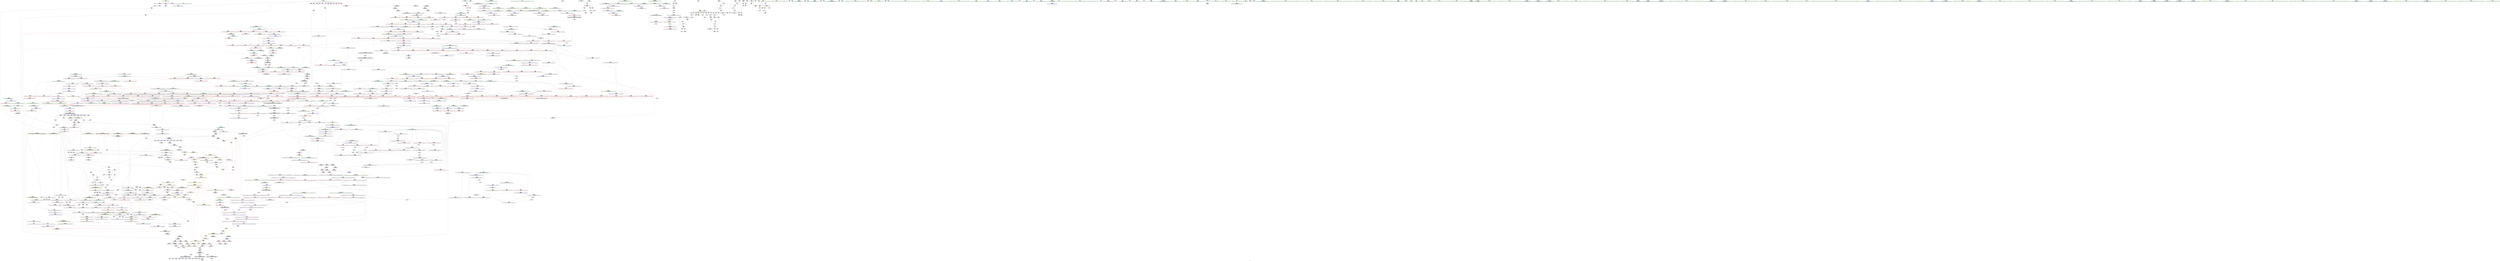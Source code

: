 digraph "SVFG" {
	label="SVFG";

	Node0x5567c37feae0 [shape=record,color=grey,label="{NodeID: 0\nNullPtr}"];
	Node0x5567c37feae0 -> Node0x5567c386d510[style=solid];
	Node0x5567c37feae0 -> Node0x5567c3874b30[style=solid];
	Node0x5567c3874890 [shape=record,color=red,label="{NodeID: 775\n1687\<--1686\ndummyVal\<--offset_2\n_ZSt25__unguarded_linear_insertIPSt4pairIdiEN9__gnu_cxx5__ops14_Val_less_iterEEvT_T0_\n}"];
	Node0x5567c3874890 -> Node0x5567c389c5c0[style=solid];
	Node0x5567c3890520 [shape=record,color=black,label="{NodeID: 1550\nMR_24V_2 = PHI(MR_24V_4, MR_24V_1, )\npts\{77 \}\n}"];
	Node0x5567c3890520 -> Node0x5567c3875790[style=dashed];
	Node0x5567c386b3a0 [shape=record,color=purple,label="{NodeID: 443\n990\<--988\nadd.ptr1\<--\n_ZSt11__push_heapIPSt4pairIdiElS1_N9__gnu_cxx5__ops14_Iter_less_valEEvT_T0_S7_T1_RT2_\n|{<s0>58}}"];
	Node0x5567c386b3a0:s0 -> Node0x5567c39b21a0[style=solid,color=red];
	Node0x5567c385ecf0 [shape=record,color=green,label="{NodeID: 111\n585\<--586\n__comp.addr\<--__comp.addr_field_insensitive\n_ZSt11__sort_heapIPSt4pairIdiEN9__gnu_cxx5__ops15_Iter_less_iterEEvT_S6_RT0_\n}"];
	Node0x5567c385ecf0 -> Node0x5567c3880b90[style=solid];
	Node0x5567c385ecf0 -> Node0x5567c3877330[style=solid];
	Node0x5567c387a320 [shape=record,color=blue,label="{NodeID: 886\n1018\<--1017\n__t.addr\<--__t\n_ZSt7forwardIiEOT_RNSt16remove_referenceIS0_E4typeE\n}"];
	Node0x5567c387a320 -> Node0x5567c3884c90[style=dashed];
	Node0x5567c3921310 [shape=record,color=yellow,style=double,label="{NodeID: 1661\n184V_1 = ENCHI(MR_184V_0)\npts\{6250001 7830001 9490001 13340001 14560001 \}\nFun[_ZSt10__pop_heapIPSt4pairIdiEN9__gnu_cxx5__ops15_Iter_less_iterEEvT_S6_S6_RT0_]|{|<s2>41}}"];
	Node0x5567c3921310 -> Node0x5567c388b630[style=dashed];
	Node0x5567c3921310 -> Node0x5567c388b8a0[style=dashed];
	Node0x5567c3921310:s2 -> Node0x5567c38f77b0[style=dashed,color=red];
	Node0x5567c3880d30 [shape=record,color=red,label="{NodeID: 554\n643\<--614\n\<--__first.addr\n_ZSt11__make_heapIPSt4pairIdiEN9__gnu_cxx5__ops15_Iter_less_iterEEvT_S6_RT0_\n}"];
	Node0x5567c3880d30 -> Node0x5567c386f040[style=solid];
	Node0x5567c3863b20 [shape=record,color=green,label="{NodeID: 222\n1446\<--1447\n_ZSt23__copy_move_backward_a2ILb1EPSt4pairIdiES2_ET1_T0_S4_S3_\<--_ZSt23__copy_move_backward_a2ILb1EPSt4pairIdiES2_ET1_T0_S4_S3__field_insensitive\n}"];
	Node0x5567c3942000 [shape=record,color=yellow,style=double,label="{NodeID: 2104\n4V_2 = CSCHI(MR_4V_1)\npts\{10 \}\nCS[]|{<s0>77}}"];
	Node0x5567c3942000:s0 -> Node0x5567c3941ea0[style=dashed,color=blue];
	Node0x5567c3886760 [shape=record,color=red,label="{NodeID: 665\n1112\<--1091\n\<--__c.addr\n_ZSt22__move_median_to_firstIPSt4pairIdiEN9__gnu_cxx5__ops15_Iter_less_iterEEvT_S6_S6_S6_T0_\n|{<s0>66}}"];
	Node0x5567c3886760:s0 -> Node0x5567c39b1390[style=solid,color=red];
	Node0x5567c38bab90 [shape=record,color=grey,label="{NodeID: 1440\n751 = Binary(750, 317, )\n|{<s0>44}}"];
	Node0x5567c38bab90:s0 -> Node0x5567c39aca90[style=solid,color=red];
	Node0x5567c38718e0 [shape=record,color=purple,label="{NodeID: 333\n186\<--8\narrayidx34\<--a\nmain\n}"];
	Node0x5567c39aee80 [shape=record,color=black,label="{NodeID: 2215\n1323 = PHI(438, 451, )\n0th arg _ZSt16__insertion_sortIPSt4pairIdiEN9__gnu_cxx5__ops15_Iter_less_iterEEvT_S6_T0_ }"];
	Node0x5567c39aee80 -> Node0x5567c387bf90[style=solid];
	Node0x5567c385b4e0 [shape=record,color=green,label="{NodeID: 1\n7\<--1\n__dso_handle\<--dummyObj\nGlob }"];
	Node0x5567c3874960 [shape=record,color=blue,label="{NodeID: 776\n1622\<--29\nllvm.global_ctors_0\<--\nGlob }"];
	Node0x5567c3890a20 [shape=record,color=black,label="{NodeID: 1551\nMR_26V_2 = PHI(MR_26V_4, MR_26V_1, )\npts\{79 \}\n}"];
	Node0x5567c3890a20 -> Node0x5567c3875860[style=dashed];
	Node0x5567c386b470 [shape=record,color=purple,label="{NodeID: 444\n994\<--992\nadd.ptr3\<--\n_ZSt11__push_heapIPSt4pairIdiElS1_N9__gnu_cxx5__ops14_Iter_less_valEEvT_T0_S7_T1_RT2_\n|{<s0>59}}"];
	Node0x5567c386b470:s0 -> Node0x5567c39b1930[style=solid,color=red];
	Node0x5567c385edc0 [shape=record,color=green,label="{NodeID: 112\n614\<--615\n__first.addr\<--__first.addr_field_insensitive\n_ZSt11__make_heapIPSt4pairIdiEN9__gnu_cxx5__ops15_Iter_less_iterEEvT_S6_RT0_\n}"];
	Node0x5567c385edc0 -> Node0x5567c3880c60[style=solid];
	Node0x5567c385edc0 -> Node0x5567c3880d30[style=solid];
	Node0x5567c385edc0 -> Node0x5567c3880e00[style=solid];
	Node0x5567c385edc0 -> Node0x5567c3880ed0[style=solid];
	Node0x5567c385edc0 -> Node0x5567c38774d0[style=solid];
	Node0x5567c387a3f0 [shape=record,color=blue,label="{NodeID: 887\n1027\<--1024\nthis.addr\<--this\n_ZNK9__gnu_cxx5__ops14_Iter_less_valclIPSt4pairIdiES4_EEbT_RT0_\n}"];
	Node0x5567c387a3f0 -> Node0x5567c3884d60[style=dashed];
	Node0x5567c39214b0 [shape=record,color=yellow,style=double,label="{NodeID: 1662\n186V_1 = ENCHI(MR_186V_0)\npts\{6250002 7830002 9490002 13340002 14560002 \}\nFun[_ZSt10__pop_heapIPSt4pairIdiEN9__gnu_cxx5__ops15_Iter_less_iterEEvT_S6_S6_RT0_]}"];
	Node0x5567c39214b0 -> Node0x5567c388b700[style=dashed];
	Node0x5567c39214b0 -> Node0x5567c388b970[style=dashed];
	Node0x5567c3880e00 [shape=record,color=red,label="{NodeID: 555\n654\<--614\n\<--__first.addr\n_ZSt11__make_heapIPSt4pairIdiEN9__gnu_cxx5__ops15_Iter_less_iterEEvT_S6_RT0_\n}"];
	Node0x5567c3880e00 -> Node0x5567c386ad20[style=solid];
	Node0x5567c3863c20 [shape=record,color=green,label="{NodeID: 223\n1451\<--1452\n__comp\<--__comp_field_insensitive\n_ZSt25__unguarded_linear_insertIPSt4pairIdiEN9__gnu_cxx5__ops14_Val_less_iterEEvT_T0_\n|{<s0>102}}"];
	Node0x5567c3863c20:s0 -> Node0x5567c39aeac0[style=solid,color=red];
	Node0x5567c3942160 [shape=record,color=yellow,style=double,label="{NodeID: 2105\n4V_2 = CSCHI(MR_4V_1)\npts\{10 \}\nCS[]|{<s0>80|<s1>80|<s2>80}}"];
	Node0x5567c3942160:s0 -> Node0x5567c38884a0[style=dashed,color=red];
	Node0x5567c3942160:s1 -> Node0x5567c3888570[style=dashed,color=red];
	Node0x5567c3942160:s2 -> Node0x5567c387bc50[style=dashed,color=red];
	Node0x5567c3886830 [shape=record,color=red,label="{NodeID: 666\n1116\<--1091\n\<--__c.addr\n_ZSt22__move_median_to_firstIPSt4pairIdiEN9__gnu_cxx5__ops15_Iter_less_iterEEvT_S6_S6_S6_T0_\n|{<s0>67}}"];
	Node0x5567c3886830:s0 -> Node0x5567c39afda0[style=solid,color=red];
	Node0x5567c38bad10 [shape=record,color=grey,label="{NodeID: 1441\n410 = Binary(411, 409, )\n}"];
	Node0x5567c38bad10 -> Node0x5567c386e4e0[style=solid];
	Node0x5567c38719b0 [shape=record,color=purple,label="{NodeID: 334\n187\<--8\nsecond35\<--a\nmain\n}"];
	Node0x5567c38719b0 -> Node0x5567c387d5f0[style=solid];
	Node0x5567c39af090 [shape=record,color=black,label="{NodeID: 2216\n1324 = PHI(440, 452, )\n1st arg _ZSt16__insertion_sortIPSt4pairIdiEN9__gnu_cxx5__ops15_Iter_less_iterEEvT_S6_T0_ }"];
	Node0x5567c39af090 -> Node0x5567c387c060[style=solid];
	Node0x5567c385b570 [shape=record,color=green,label="{NodeID: 2\n11\<--1\n.str\<--dummyObj\nGlob }"];
	Node0x5567c3874a30 [shape=record,color=blue,label="{NodeID: 777\n1623\<--30\nllvm.global_ctors_1\<--_GLOBAL__sub_I_Gennady.Korotkevich_3_0.cpp\nGlob }"];
	Node0x5567c3890f20 [shape=record,color=black,label="{NodeID: 1552\nMR_28V_2 = PHI(MR_28V_4, MR_28V_1, )\npts\{81 \}\n}"];
	Node0x5567c3890f20 -> Node0x5567c3875930[style=dashed];
	Node0x5567c386b540 [shape=record,color=purple,label="{NodeID: 445\n1006\<--1004\nadd.ptr8\<--\n_ZSt11__push_heapIPSt4pairIdiElS1_N9__gnu_cxx5__ops14_Iter_less_valEEvT_T0_S7_T1_RT2_\n|{<s0>61}}"];
	Node0x5567c386b540:s0 -> Node0x5567c39b1930[style=solid,color=red];
	Node0x5567c385ee90 [shape=record,color=green,label="{NodeID: 113\n616\<--617\n__last.addr\<--__last.addr_field_insensitive\n_ZSt11__make_heapIPSt4pairIdiEN9__gnu_cxx5__ops15_Iter_less_iterEEvT_S6_RT0_\n}"];
	Node0x5567c385ee90 -> Node0x5567c3880fa0[style=solid];
	Node0x5567c385ee90 -> Node0x5567c3881070[style=solid];
	Node0x5567c385ee90 -> Node0x5567c38775a0[style=solid];
	Node0x5567c387a4c0 [shape=record,color=blue,label="{NodeID: 888\n1029\<--1025\n__it.addr\<--__it\n_ZNK9__gnu_cxx5__ops14_Iter_less_valclIPSt4pairIdiES4_EEbT_RT0_\n}"];
	Node0x5567c387a4c0 -> Node0x5567c3884e30[style=dashed];
	Node0x5567c3880ed0 [shape=record,color=red,label="{NodeID: 556\n666\<--614\n\<--__first.addr\n_ZSt11__make_heapIPSt4pairIdiEN9__gnu_cxx5__ops15_Iter_less_iterEEvT_S6_RT0_\n|{<s0>36}}"];
	Node0x5567c3880ed0:s0 -> Node0x5567c3998b20[style=solid,color=red];
	Node0x5567c3863cf0 [shape=record,color=green,label="{NodeID: 224\n1453\<--1454\n__last.addr\<--__last.addr_field_insensitive\n_ZSt25__unguarded_linear_insertIPSt4pairIdiEN9__gnu_cxx5__ops14_Val_less_iterEEvT_T0_\n}"];
	Node0x5567c3863cf0 -> Node0x5567c3889a90[style=solid];
	Node0x5567c3863cf0 -> Node0x5567c3889b60[style=solid];
	Node0x5567c3863cf0 -> Node0x5567c3889c30[style=solid];
	Node0x5567c3863cf0 -> Node0x5567c3889d00[style=solid];
	Node0x5567c3863cf0 -> Node0x5567c389c350[style=solid];
	Node0x5567c3863cf0 -> Node0x5567c389c830[style=solid];
	Node0x5567c39422c0 [shape=record,color=yellow,style=double,label="{NodeID: 2106\n4V_3 = CSCHI(MR_4V_2)\npts\{10 \}\nCS[]|{<s0>78}}"];
	Node0x5567c39422c0:s0 -> Node0x5567c3942000[style=dashed,color=blue];
	Node0x5567c3886900 [shape=record,color=red,label="{NodeID: 667\n1126\<--1091\n\<--__c.addr\n_ZSt22__move_median_to_firstIPSt4pairIdiEN9__gnu_cxx5__ops15_Iter_less_iterEEvT_S6_S6_S6_T0_\n|{<s0>69}}"];
	Node0x5567c3886900:s0 -> Node0x5567c39b1390[style=solid,color=red];
	Node0x5567c38bae90 [shape=record,color=grey,label="{NodeID: 1442\n1578 = Binary(1576, 1577, )\n}"];
	Node0x5567c38bae90 -> Node0x5567c38bb190[style=solid];
	Node0x5567c3871a80 [shape=record,color=purple,label="{NodeID: 335\n217\<--8\narrayidx47\<--a\nmain\n}"];
	Node0x5567c39af210 [shape=record,color=black,label="{NodeID: 2217\n712 = PHI(564, 603, )\n0th arg _ZSt10__pop_heapIPSt4pairIdiEN9__gnu_cxx5__ops15_Iter_less_iterEEvT_S6_S6_RT0_ }"];
	Node0x5567c39af210 -> Node0x5567c3878100[style=solid];
	Node0x5567c385b820 [shape=record,color=green,label="{NodeID: 3\n13\<--1\n.str.1\<--dummyObj\nGlob }"];
	Node0x5567c3874b30 [shape=record,color=blue, style = dotted,label="{NodeID: 778\n1624\<--3\nllvm.global_ctors_2\<--dummyVal\nGlob }"];
	Node0x5567c386b610 [shape=record,color=red,label="{NodeID: 446\n84\<--15\n\<--stdin\nmain\n}"];
	Node0x5567c386b610 -> Node0x5567c386d7e0[style=solid];
	Node0x5567c38641c0 [shape=record,color=green,label="{NodeID: 114\n618\<--619\n__comp.addr\<--__comp.addr_field_insensitive\n_ZSt11__make_heapIPSt4pairIdiEN9__gnu_cxx5__ops15_Iter_less_iterEEvT_S6_RT0_\n}"];
	Node0x5567c38641c0 -> Node0x5567c3881140[style=solid];
	Node0x5567c38641c0 -> Node0x5567c3877670[style=solid];
	Node0x5567c387a590 [shape=record,color=blue,label="{NodeID: 889\n1031\<--1026\n__val.addr\<--__val\n_ZNK9__gnu_cxx5__ops14_Iter_less_valclIPSt4pairIdiES4_EEbT_RT0_\n}"];
	Node0x5567c387a590 -> Node0x5567c3884f00[style=dashed];
	Node0x5567c3921760 [shape=record,color=yellow,style=double,label="{NodeID: 1664\n4V_1 = ENCHI(MR_4V_0)\npts\{10 \}\nFun[_ZSt9iter_swapIPSt4pairIdiES2_EvT_T0_]|{<s0>77}}"];
	Node0x5567c3921760:s0 -> Node0x5567c38f7040[style=dashed,color=red];
	Node0x5567c3880fa0 [shape=record,color=red,label="{NodeID: 557\n633\<--616\n\<--__last.addr\n_ZSt11__make_heapIPSt4pairIdiEN9__gnu_cxx5__ops15_Iter_less_iterEEvT_S6_RT0_\n}"];
	Node0x5567c3880fa0 -> Node0x5567c386edd0[style=solid];
	Node0x5567c3863dc0 [shape=record,color=green,label="{NodeID: 225\n1455\<--1456\n__val\<--__val_field_insensitive\n_ZSt25__unguarded_linear_insertIPSt4pairIdiEN9__gnu_cxx5__ops14_Val_less_iterEEvT_T0_\n|{|<s1>102|<s2>105}}"];
	Node0x5567c3863dc0 -> Node0x5567c38707d0[style=solid];
	Node0x5567c3863dc0:s1 -> Node0x5567c39aec00[style=solid,color=red];
	Node0x5567c3863dc0:s2 -> Node0x5567c39b21a0[style=solid,color=red];
	Node0x5567c3942420 [shape=record,color=yellow,style=double,label="{NodeID: 2107\n4V_4 = CSCHI(MR_4V_3)\npts\{10 \}\nCS[]|{<s0>92|<s1>92}}"];
	Node0x5567c3942420:s0 -> Node0x5567c3883d20[style=dashed,color=red];
	Node0x5567c3942420:s1 -> Node0x5567c38797c0[style=dashed,color=red];
	Node0x5567c38869d0 [shape=record,color=red,label="{NodeID: 668\n1134\<--1091\n\<--__c.addr\n_ZSt22__move_median_to_firstIPSt4pairIdiEN9__gnu_cxx5__ops15_Iter_less_iterEEvT_S6_S6_S6_T0_\n|{<s0>71}}"];
	Node0x5567c38869d0:s0 -> Node0x5567c39b1390[style=solid,color=red];
	Node0x5567c38bb010 [shape=record,color=grey,label="{NodeID: 1443\n233 = Binary(232, 99, )\n}"];
	Node0x5567c38bb010 -> Node0x5567c3875ba0[style=solid];
	Node0x5567c3871b50 [shape=record,color=purple,label="{NodeID: 336\n218\<--8\nsecond48\<--a\nmain\n}"];
	Node0x5567c3871b50 -> Node0x5567c387d6c0[style=solid];
	Node0x5567c39af390 [shape=record,color=black,label="{NodeID: 2218\n713 = PHI(565, 604, )\n1st arg _ZSt10__pop_heapIPSt4pairIdiEN9__gnu_cxx5__ops15_Iter_less_iterEEvT_S6_S6_RT0_ }"];
	Node0x5567c39af390 -> Node0x5567c38781d0[style=solid];
	Node0x5567c385b8b0 [shape=record,color=green,label="{NodeID: 4\n15\<--1\nstdin\<--dummyObj\nGlob }"];
	Node0x5567c3874c30 [shape=record,color=blue,label="{NodeID: 779\n58\<--83\nretval\<--\nmain\n}"];
	Node0x5567c386b6e0 [shape=record,color=red,label="{NodeID: 447\n90\<--20\n\<--stdout\nmain\n}"];
	Node0x5567c386b6e0 -> Node0x5567c386d8b0[style=solid];
	Node0x5567c3864250 [shape=record,color=green,label="{NodeID: 115\n620\<--621\n__len\<--__len_field_insensitive\n_ZSt11__make_heapIPSt4pairIdiEN9__gnu_cxx5__ops15_Iter_less_iterEEvT_S6_RT0_\n}"];
	Node0x5567c3864250 -> Node0x5567c3881210[style=solid];
	Node0x5567c3864250 -> Node0x5567c38812e0[style=solid];
	Node0x5567c3864250 -> Node0x5567c3877740[style=solid];
	Node0x5567c387a660 [shape=record,color=blue,label="{NodeID: 890\n1044\<--1042\n__x.addr\<--__x\n_ZStltIdiEbRKSt4pairIT_T0_ES5_\n}"];
	Node0x5567c387a660 -> Node0x5567c3884fd0[style=dashed];
	Node0x5567c387a660 -> Node0x5567c38850a0[style=dashed];
	Node0x5567c387a660 -> Node0x5567c3885170[style=dashed];
	Node0x5567c3881070 [shape=record,color=red,label="{NodeID: 558\n642\<--616\n\<--__last.addr\n_ZSt11__make_heapIPSt4pairIdiEN9__gnu_cxx5__ops15_Iter_less_iterEEvT_S6_RT0_\n}"];
	Node0x5567c3881070 -> Node0x5567c386ef70[style=solid];
	Node0x5567c3863e90 [shape=record,color=green,label="{NodeID: 226\n1457\<--1458\n__next\<--__next_field_insensitive\n_ZSt25__unguarded_linear_insertIPSt4pairIdiEN9__gnu_cxx5__ops14_Val_less_iterEEvT_T0_\n}"];
	Node0x5567c3863e90 -> Node0x5567c3889dd0[style=solid];
	Node0x5567c3863e90 -> Node0x5567c3889ea0[style=solid];
	Node0x5567c3863e90 -> Node0x5567c3889f70[style=solid];
	Node0x5567c3863e90 -> Node0x5567c388a040[style=solid];
	Node0x5567c3863e90 -> Node0x5567c388a110[style=solid];
	Node0x5567c3863e90 -> Node0x5567c389c690[style=solid];
	Node0x5567c3863e90 -> Node0x5567c389c760[style=solid];
	Node0x5567c3863e90 -> Node0x5567c389c900[style=solid];
	Node0x5567c3886aa0 [shape=record,color=red,label="{NodeID: 669\n1138\<--1091\n\<--__c.addr\n_ZSt22__move_median_to_firstIPSt4pairIdiEN9__gnu_cxx5__ops15_Iter_less_iterEEvT_S6_S6_S6_T0_\n|{<s0>72}}"];
	Node0x5567c3886aa0:s0 -> Node0x5567c39afda0[style=solid,color=red];
	Node0x5567c38bb190 [shape=record,color=grey,label="{NodeID: 1444\n1579 = Binary(1578, 317, )\n}"];
	Node0x5567c38bb190 -> Node0x5567c389d390[style=solid];
	Node0x5567c3871c20 [shape=record,color=purple,label="{NodeID: 337\n85\<--11\n\<--.str\nmain\n}"];
	Node0x5567c39af510 [shape=record,color=black,label="{NodeID: 2219\n714 = PHI(566, 605, )\n2nd arg _ZSt10__pop_heapIPSt4pairIdiEN9__gnu_cxx5__ops15_Iter_less_iterEEvT_S6_S6_RT0_ }"];
	Node0x5567c39af510 -> Node0x5567c38782a0[style=solid];
	Node0x5567c385b940 [shape=record,color=green,label="{NodeID: 5\n16\<--1\n.str.2\<--dummyObj\nGlob }"];
	Node0x5567c3874d00 [shape=record,color=blue,label="{NodeID: 780\n62\<--99\nqq\<--\nmain\n}"];
	Node0x5567c3874d00 -> Node0x5567c388e720[style=dashed];
	Node0x5567c3891e20 [shape=record,color=black,label="{NodeID: 1555\nMR_4V_2 = PHI(MR_4V_3, MR_4V_1, )\npts\{10 \}\n|{<s0>111|<s1>113|<s2>113}}"];
	Node0x5567c3891e20:s0 -> Node0x5567c3942f20[style=dashed,color=blue];
	Node0x5567c3891e20:s1 -> Node0x5567c3883d20[style=dashed,color=red];
	Node0x5567c3891e20:s2 -> Node0x5567c38797c0[style=dashed,color=red];
	Node0x5567c386b7b0 [shape=record,color=red,label="{NodeID: 448\n102\<--60\n\<--tt\nmain\n}"];
	Node0x5567c386b7b0 -> Node0x5567c38bde90[style=solid];
	Node0x5567c3864320 [shape=record,color=green,label="{NodeID: 116\n622\<--623\n__parent\<--__parent_field_insensitive\n_ZSt11__make_heapIPSt4pairIdiEN9__gnu_cxx5__ops15_Iter_less_iterEEvT_S6_RT0_\n}"];
	Node0x5567c3864320 -> Node0x5567c38813b0[style=solid];
	Node0x5567c3864320 -> Node0x5567c3881480[style=solid];
	Node0x5567c3864320 -> Node0x5567c3881550[style=solid];
	Node0x5567c3864320 -> Node0x5567c3881620[style=solid];
	Node0x5567c3864320 -> Node0x5567c3877810[style=solid];
	Node0x5567c3864320 -> Node0x5567c3877dc0[style=solid];
	Node0x5567c387a730 [shape=record,color=blue,label="{NodeID: 891\n1046\<--1043\n__y.addr\<--__y\n_ZStltIdiEbRKSt4pairIT_T0_ES5_\n}"];
	Node0x5567c387a730 -> Node0x5567c3885240[style=dashed];
	Node0x5567c387a730 -> Node0x5567c3885310[style=dashed];
	Node0x5567c387a730 -> Node0x5567c38853e0[style=dashed];
	Node0x5567c3881140 [shape=record,color=red,label="{NodeID: 559\n673\<--618\n\<--__comp.addr\n_ZSt11__make_heapIPSt4pairIdiEN9__gnu_cxx5__ops15_Iter_less_iterEEvT_S6_RT0_\n}"];
	Node0x5567c3863f60 [shape=record,color=green,label="{NodeID: 227\n1473\<--1474\n_ZNK9__gnu_cxx5__ops14_Val_less_iterclISt4pairIdiEPS4_EEbRT_T0_\<--_ZNK9__gnu_cxx5__ops14_Val_less_iterclISt4pairIdiEPS4_EEbRT_T0__field_insensitive\n}"];
	Node0x5567c3886b70 [shape=record,color=red,label="{NodeID: 670\n1165\<--1154\n\<--__first.addr\n_ZSt21__unguarded_partitionIPSt4pairIdiEN9__gnu_cxx5__ops15_Iter_less_iterEET_S6_S6_S6_T0_\n|{<s0>74}}"];
	Node0x5567c3886b70:s0 -> Node0x5567c39b1010[style=solid,color=red];
	Node0x5567c38bb310 [shape=record,color=grey,label="{NodeID: 1445\n239 = Binary(238, 156, )\n}"];
	Node0x5567c38bb310 -> Node0x5567c3875c70[style=solid];
	Node0x5567c3871cf0 [shape=record,color=purple,label="{NodeID: 338\n86\<--13\n\<--.str.1\nmain\n}"];
	Node0x5567c39af690 [shape=record,color=black,label="{NodeID: 2220\n715 = PHI(533, 606, )\n3rd arg _ZSt10__pop_heapIPSt4pairIdiEN9__gnu_cxx5__ops15_Iter_less_iterEEvT_S6_S6_RT0_ }"];
	Node0x5567c39af690 -> Node0x5567c3878370[style=solid];
	Node0x5567c385b9d0 [shape=record,color=green,label="{NodeID: 6\n18\<--1\n.str.3\<--dummyObj\nGlob }"];
	Node0x5567c3874dd0 [shape=record,color=blue,label="{NodeID: 781\n66\<--83\ni\<--\nmain\n}"];
	Node0x5567c3874dd0 -> Node0x5567c386c310[style=dashed];
	Node0x5567c3874dd0 -> Node0x5567c387c340[style=dashed];
	Node0x5567c3874dd0 -> Node0x5567c387c410[style=dashed];
	Node0x5567c3874dd0 -> Node0x5567c387c4e0[style=dashed];
	Node0x5567c3874dd0 -> Node0x5567c3874f70[style=dashed];
	Node0x5567c3874dd0 -> Node0x5567c388ec20[style=dashed];
	Node0x5567c3892320 [shape=record,color=black,label="{NodeID: 1556\nMR_102V_3 = PHI(MR_102V_4, MR_102V_2, )\npts\{1566 \}\n}"];
	Node0x5567c3892320 -> Node0x5567c388aa00[style=dashed];
	Node0x5567c3892320 -> Node0x5567c389d460[style=dashed];
	Node0x5567c386b880 [shape=record,color=red,label="{NodeID: 449\n101\<--62\n\<--qq\nmain\n}"];
	Node0x5567c386b880 -> Node0x5567c38bde90[style=solid];
	Node0x5567c38643f0 [shape=record,color=green,label="{NodeID: 117\n624\<--625\n__value\<--__value_field_insensitive\n_ZSt11__make_heapIPSt4pairIdiEN9__gnu_cxx5__ops15_Iter_less_iterEEvT_S6_RT0_\n|{|<s1>34}}"];
	Node0x5567c38643f0 -> Node0x5567c386eb60[style=solid];
	Node0x5567c38643f0:s1 -> Node0x5567c39b21a0[style=solid,color=red];
	Node0x5567c387a800 [shape=record,color=blue,label="{NodeID: 892\n1085\<--1079\n__result.addr\<--__result\n_ZSt22__move_median_to_firstIPSt4pairIdiEN9__gnu_cxx5__ops15_Iter_less_iterEEvT_S6_S6_S6_T0_\n}"];
	Node0x5567c387a800 -> Node0x5567c3885990[style=dashed];
	Node0x5567c387a800 -> Node0x5567c3885a60[style=dashed];
	Node0x5567c387a800 -> Node0x5567c3885b30[style=dashed];
	Node0x5567c387a800 -> Node0x5567c3885c00[style=dashed];
	Node0x5567c387a800 -> Node0x5567c3885cd0[style=dashed];
	Node0x5567c387a800 -> Node0x5567c3885da0[style=dashed];
	Node0x5567c3881210 [shape=record,color=red,label="{NodeID: 560\n649\<--620\n\<--__len\n_ZSt11__make_heapIPSt4pairIdiEN9__gnu_cxx5__ops15_Iter_less_iterEEvT_S6_RT0_\n}"];
	Node0x5567c3881210 -> Node0x5567c38b7710[style=solid];
	Node0x5567c3864060 [shape=record,color=green,label="{NodeID: 228\n1491\<--1492\nretval\<--retval_field_insensitive\n_ZN9__gnu_cxx5__ops15__val_comp_iterENS0_15_Iter_less_iterE\n}"];
	Node0x5567c3886c40 [shape=record,color=red,label="{NodeID: 671\n1169\<--1154\n\<--__first.addr\n_ZSt21__unguarded_partitionIPSt4pairIdiEN9__gnu_cxx5__ops15_Iter_less_iterEET_S6_S6_S6_T0_\n}"];
	Node0x5567c3886c40 -> Node0x5567c38693f0[style=solid];
	Node0x5567c38bb490 [shape=record,color=grey,label="{NodeID: 1446\n248 = Binary(247, 99, )\n}"];
	Node0x5567c38bb490 -> Node0x5567c3875d40[style=solid];
	Node0x5567c3871dc0 [shape=record,color=purple,label="{NodeID: 339\n91\<--16\n\<--.str.2\nmain\n}"];
	Node0x5567c39af810 [shape=record,color=black,label="{NodeID: 2221\n1199 = PHI(1105, 1115, 1119, 1129, 1137, 1141, 1191, )\n0th arg _ZSt9iter_swapIPSt4pairIdiES2_EvT_T0_ }"];
	Node0x5567c39af810 -> Node0x5567c387b0f0[style=solid];
	Node0x5567c385c210 [shape=record,color=green,label="{NodeID: 7\n20\<--1\nstdout\<--dummyObj\nGlob }"];
	Node0x5567c3874ea0 [shape=record,color=blue,label="{NodeID: 782\n129\<--99\nsecond\<--\nmain\n}"];
	Node0x5567c3874ea0 -> Node0x5567c3874ea0[style=dashed];
	Node0x5567c3874ea0 -> Node0x5567c388d820[style=dashed];
	Node0x5567c3892820 [shape=record,color=black,label="{NodeID: 1557\nMR_104V_3 = PHI(MR_104V_4, MR_104V_2, )\npts\{1568 \}\n}"];
	Node0x5567c3892820 -> Node0x5567c388aad0[style=dashed];
	Node0x5567c3892820 -> Node0x5567c388aba0[style=dashed];
	Node0x5567c3892820 -> Node0x5567c389d530[style=dashed];
	Node0x5567c386b950 [shape=record,color=red,label="{NodeID: 450\n105\<--62\n\<--qq\nmain\n}"];
	Node0x5567c38644c0 [shape=record,color=green,label="{NodeID: 118\n626\<--627\nagg.tmp\<--agg.tmp_field_insensitive\n_ZSt11__make_heapIPSt4pairIdiEN9__gnu_cxx5__ops15_Iter_less_iterEEvT_S6_RT0_\n}"];
	Node0x5567c38644c0 -> Node0x5567c386ec30[style=solid];
	Node0x5567c38644c0 -> Node0x5567c386ed00[style=solid];
	Node0x5567c387a8d0 [shape=record,color=blue,label="{NodeID: 893\n1087\<--1080\n__a.addr\<--__a\n_ZSt22__move_median_to_firstIPSt4pairIdiEN9__gnu_cxx5__ops15_Iter_less_iterEEvT_S6_S6_S6_T0_\n}"];
	Node0x5567c387a8d0 -> Node0x5567c3885e70[style=dashed];
	Node0x5567c387a8d0 -> Node0x5567c3885f40[style=dashed];
	Node0x5567c387a8d0 -> Node0x5567c3886010[style=dashed];
	Node0x5567c387a8d0 -> Node0x5567c38860e0[style=dashed];
	Node0x5567c387a8d0 -> Node0x5567c38861b0[style=dashed];
	Node0x5567c38812e0 [shape=record,color=red,label="{NodeID: 561\n668\<--620\n\<--__len\n_ZSt11__make_heapIPSt4pairIdiEN9__gnu_cxx5__ops15_Iter_less_iterEEvT_S6_RT0_\n|{<s0>36}}"];
	Node0x5567c38812e0:s0 -> Node0x5567c39aca90[style=solid,color=red];
	Node0x5567c3864130 [shape=record,color=green,label="{NodeID: 229\n1493\<--1494\n\<--field_insensitive\n_ZN9__gnu_cxx5__ops15__val_comp_iterENS0_15_Iter_less_iterE\n}"];
	Node0x5567c39429a0 [shape=record,color=yellow,style=double,label="{NodeID: 2111\n4V_2 = CSCHI(MR_4V_1)\npts\{10 \}\nCS[]|{<s0>90}}"];
	Node0x5567c39429a0:s0 -> Node0x5567c3942420[style=dashed,color=blue];
	Node0x5567c3886d10 [shape=record,color=red,label="{NodeID: 672\n1185\<--1154\n\<--__first.addr\n_ZSt21__unguarded_partitionIPSt4pairIdiEN9__gnu_cxx5__ops15_Iter_less_iterEET_S6_S6_S6_T0_\n}"];
	Node0x5567c3886d10 -> Node0x5567c38bdd10[style=solid];
	Node0x5567c38bb610 [shape=record,color=grey,label="{NodeID: 1447\n1595 = Binary(1594, 382, )\n}"];
	Node0x5567c38bb610 -> Node0x5567c389d600[style=solid];
	Node0x5567c3871e90 [shape=record,color=purple,label="{NodeID: 340\n92\<--18\n\<--.str.3\nmain\n}"];
	Node0x5567c39afda0 [shape=record,color=black,label="{NodeID: 2222\n1200 = PHI(1106, 1116, 1120, 1130, 1138, 1142, 1192, )\n1st arg _ZSt9iter_swapIPSt4pairIdiES2_EvT_T0_ }"];
	Node0x5567c39afda0 -> Node0x5567c387b1c0[style=solid];
	Node0x5567c385c2a0 [shape=record,color=green,label="{NodeID: 8\n21\<--1\n.str.4\<--dummyObj\nGlob }"];
	Node0x5567c3874f70 [shape=record,color=blue,label="{NodeID: 783\n66\<--133\ni\<--inc\nmain\n}"];
	Node0x5567c3874f70 -> Node0x5567c386c310[style=dashed];
	Node0x5567c3874f70 -> Node0x5567c387c340[style=dashed];
	Node0x5567c3874f70 -> Node0x5567c387c410[style=dashed];
	Node0x5567c3874f70 -> Node0x5567c387c4e0[style=dashed];
	Node0x5567c3874f70 -> Node0x5567c3874f70[style=dashed];
	Node0x5567c3874f70 -> Node0x5567c388ec20[style=dashed];
	Node0x5567c3892d20 [shape=record,color=black,label="{NodeID: 1558\nMR_106V_3 = PHI(MR_106V_4, MR_106V_2, )\npts\{1570 \}\n}"];
	Node0x5567c3892d20 -> Node0x5567c388ac70[style=dashed];
	Node0x5567c3892d20 -> Node0x5567c388ad40[style=dashed];
	Node0x5567c3892d20 -> Node0x5567c389d600[style=dashed];
	Node0x5567c386ba20 [shape=record,color=red,label="{NodeID: 451\n247\<--62\n\<--qq\nmain\n}"];
	Node0x5567c386ba20 -> Node0x5567c38bb490[style=solid];
	Node0x5567c3864590 [shape=record,color=green,label="{NodeID: 119\n628\<--629\nagg.tmp6\<--agg.tmp6_field_insensitive\n_ZSt11__make_heapIPSt4pairIdiEN9__gnu_cxx5__ops15_Iter_less_iterEEvT_S6_RT0_\n}"];
	Node0x5567c387a9a0 [shape=record,color=blue,label="{NodeID: 894\n1089\<--1081\n__b.addr\<--__b\n_ZSt22__move_median_to_firstIPSt4pairIdiEN9__gnu_cxx5__ops15_Iter_less_iterEEvT_S6_S6_S6_T0_\n}"];
	Node0x5567c387a9a0 -> Node0x5567c3886280[style=dashed];
	Node0x5567c387a9a0 -> Node0x5567c3886350[style=dashed];
	Node0x5567c387a9a0 -> Node0x5567c3886420[style=dashed];
	Node0x5567c387a9a0 -> Node0x5567c38864f0[style=dashed];
	Node0x5567c387a9a0 -> Node0x5567c38865c0[style=dashed];
	Node0x5567c38813b0 [shape=record,color=red,label="{NodeID: 562\n655\<--622\n\<--__parent\n_ZSt11__make_heapIPSt4pairIdiEN9__gnu_cxx5__ops15_Iter_less_iterEEvT_S6_RT0_\n}"];
	Node0x5567c386c410 [shape=record,color=green,label="{NodeID: 230\n1500\<--1501\n__first.addr\<--__first.addr_field_insensitive\n_ZSt23__copy_move_backward_a2ILb1EPSt4pairIdiES2_ET1_T0_S4_S3_\n}"];
	Node0x5567c386c410 -> Node0x5567c388a1e0[style=solid];
	Node0x5567c386c410 -> Node0x5567c389c9d0[style=solid];
	Node0x5567c3886de0 [shape=record,color=red,label="{NodeID: 673\n1189\<--1154\n\<--__first.addr\n_ZSt21__unguarded_partitionIPSt4pairIdiEN9__gnu_cxx5__ops15_Iter_less_iterEET_S6_S6_S6_T0_\n}"];
	Node0x5567c3886de0 -> Node0x5567c38702f0[style=solid];
	Node0x5567c38bb790 [shape=record,color=grey,label="{NodeID: 1448\n223 = Binary(222, 99, )\n}"];
	Node0x5567c38bb790 -> Node0x5567c3875a00[style=solid];
	Node0x5567c3871f60 [shape=record,color=purple,label="{NodeID: 341\n94\<--21\n\<--.str.4\nmain\n}"];
	Node0x5567c39b0060 [shape=record,color=black,label="{NodeID: 2223\n1391 = PHI(445, )\n0th arg _ZSt26__unguarded_insertion_sortIPSt4pairIdiEN9__gnu_cxx5__ops15_Iter_less_iterEEvT_S6_T0_ }"];
	Node0x5567c39b0060 -> Node0x5567c389bda0[style=solid];
	Node0x5567c385c330 [shape=record,color=green,label="{NodeID: 9\n23\<--1\n.str.5\<--dummyObj\nGlob }"];
	Node0x5567c3875040 [shape=record,color=blue,label="{NodeID: 784\n68\<--83\ni11\<--\nmain\n}"];
	Node0x5567c3875040 -> Node0x5567c387c5b0[style=dashed];
	Node0x5567c3875040 -> Node0x5567c387c680[style=dashed];
	Node0x5567c3875040 -> Node0x5567c387c750[style=dashed];
	Node0x5567c3875040 -> Node0x5567c387c820[style=dashed];
	Node0x5567c3875040 -> Node0x5567c38751e0[style=dashed];
	Node0x5567c3875040 -> Node0x5567c388f120[style=dashed];
	Node0x5567c386baf0 [shape=record,color=red,label="{NodeID: 452\n116\<--64\n\<--n\nmain\n}"];
	Node0x5567c386baf0 -> Node0x5567c38bd410[style=solid];
	Node0x5567c3864660 [shape=record,color=green,label="{NodeID: 120\n658\<--659\n_ZSt4moveIRSt4pairIdiEEONSt16remove_referenceIT_E4typeEOS4_\<--_ZSt4moveIRSt4pairIdiEEONSt16remove_referenceIT_E4typeEOS4__field_insensitive\n}"];
	Node0x5567c387aa70 [shape=record,color=blue,label="{NodeID: 895\n1091\<--1082\n__c.addr\<--__c\n_ZSt22__move_median_to_firstIPSt4pairIdiEN9__gnu_cxx5__ops15_Iter_less_iterEEvT_S6_S6_S6_T0_\n}"];
	Node0x5567c387aa70 -> Node0x5567c3886690[style=dashed];
	Node0x5567c387aa70 -> Node0x5567c3886760[style=dashed];
	Node0x5567c387aa70 -> Node0x5567c3886830[style=dashed];
	Node0x5567c387aa70 -> Node0x5567c3886900[style=dashed];
	Node0x5567c387aa70 -> Node0x5567c38869d0[style=dashed];
	Node0x5567c387aa70 -> Node0x5567c3886aa0[style=dashed];
	Node0x5567c3921d00 [shape=record,color=yellow,style=double,label="{NodeID: 1670\n248V_1 = ENCHI(MR_248V_0)\npts\{10 9490000 9490001 \}\nFun[_ZNK9__gnu_cxx5__ops14_Iter_less_valclIPSt4pairIdiES4_EEbT_RT0_]|{<s0>62|<s1>62|<s2>62}}"];
	Node0x5567c3921d00:s0 -> Node0x5567c391e650[style=dashed,color=red];
	Node0x5567c3921d00:s1 -> Node0x5567c391e730[style=dashed,color=red];
	Node0x5567c3921d00:s2 -> Node0x5567c391e9d0[style=dashed,color=red];
	Node0x5567c3881480 [shape=record,color=red,label="{NodeID: 563\n667\<--622\n\<--__parent\n_ZSt11__make_heapIPSt4pairIdiEN9__gnu_cxx5__ops15_Iter_less_iterEEvT_S6_RT0_\n|{<s0>36}}"];
	Node0x5567c3881480:s0 -> Node0x5567c3998860[style=solid,color=red];
	Node0x5567c386c4e0 [shape=record,color=green,label="{NodeID: 231\n1502\<--1503\n__last.addr\<--__last.addr_field_insensitive\n_ZSt23__copy_move_backward_a2ILb1EPSt4pairIdiES2_ET1_T0_S4_S3_\n}"];
	Node0x5567c386c4e0 -> Node0x5567c388a2b0[style=solid];
	Node0x5567c386c4e0 -> Node0x5567c389caa0[style=solid];
	Node0x5567c3942c60 [shape=record,color=yellow,style=double,label="{NodeID: 2113\n4V_4 = CSCHI(MR_4V_2)\npts\{10 \}\nCS[]|{<s0>94|<s1>96}}"];
	Node0x5567c3942c60:s0 -> Node0x5567c38ffba0[style=dashed,color=blue];
	Node0x5567c3942c60:s1 -> Node0x5567c3904ba0[style=dashed,color=blue];
	Node0x5567c3886eb0 [shape=record,color=red,label="{NodeID: 674\n1191\<--1154\n\<--__first.addr\n_ZSt21__unguarded_partitionIPSt4pairIdiEN9__gnu_cxx5__ops15_Iter_less_iterEET_S6_S6_S6_T0_\n|{<s0>76}}"];
	Node0x5567c3886eb0:s0 -> Node0x5567c39af810[style=solid,color=red];
	Node0x5567c38bb910 [shape=record,color=grey,label="{NodeID: 1449\n435 = Binary(434, 317, )\n}"];
	Node0x5567c38bb910 -> Node0x5567c38be490[style=solid];
	Node0x5567c3872030 [shape=record,color=purple,label="{NodeID: 342\n106\<--23\n\<--.str.5\nmain\n}"];
	Node0x5567c39b0170 [shape=record,color=black,label="{NodeID: 2224\n1392 = PHI(446, )\n1st arg _ZSt26__unguarded_insertion_sortIPSt4pairIdiEN9__gnu_cxx5__ops15_Iter_less_iterEEvT_S6_T0_ }"];
	Node0x5567c39b0170 -> Node0x5567c389be70[style=solid];
	Node0x5567c385c3f0 [shape=record,color=green,label="{NodeID: 10\n25\<--1\n_ZSt3cin\<--dummyObj\nGlob }"];
	Node0x5567c3875110 [shape=record,color=blue,label="{NodeID: 785\n154\<--156\nsecond22\<--\nmain\n}"];
	Node0x5567c3875110 -> Node0x5567c388d820[style=dashed];
	Node0x5567c386bbc0 [shape=record,color=red,label="{NodeID: 453\n139\<--64\n\<--n\nmain\n}"];
	Node0x5567c386bbc0 -> Node0x5567c38bd710[style=solid];
	Node0x5567c3864730 [shape=record,color=green,label="{NodeID: 121\n664\<--665\nllvm.memcpy.p0i8.p0i8.i64\<--llvm.memcpy.p0i8.p0i8.i64_field_insensitive\n}"];
	Node0x5567c387ab40 [shape=record,color=blue,label="{NodeID: 896\n1154\<--1149\n__first.addr\<--__first\n_ZSt21__unguarded_partitionIPSt4pairIdiEN9__gnu_cxx5__ops15_Iter_less_iterEET_S6_S6_S6_T0_\n}"];
	Node0x5567c387ab40 -> Node0x5567c38feca0[style=dashed];
	Node0x5567c3881550 [shape=record,color=red,label="{NodeID: 564\n682\<--622\n\<--__parent\n_ZSt11__make_heapIPSt4pairIdiEN9__gnu_cxx5__ops15_Iter_less_iterEEvT_S6_RT0_\n}"];
	Node0x5567c3881550 -> Node0x5567c38be610[style=solid];
	Node0x5567c386c5b0 [shape=record,color=green,label="{NodeID: 232\n1504\<--1505\n__result.addr\<--__result.addr_field_insensitive\n_ZSt23__copy_move_backward_a2ILb1EPSt4pairIdiES2_ET1_T0_S4_S3_\n}"];
	Node0x5567c386c5b0 -> Node0x5567c388a380[style=solid];
	Node0x5567c386c5b0 -> Node0x5567c389cb70[style=solid];
	Node0x5567c3942dc0 [shape=record,color=yellow,style=double,label="{NodeID: 2114\n4V_2 = CSCHI(MR_4V_1)\npts\{10 \}\nCS[]|{<s0>99}}"];
	Node0x5567c3942dc0:s0 -> Node0x5567c39429a0[style=dashed,color=blue];
	Node0x5567c3886f80 [shape=record,color=red,label="{NodeID: 675\n1194\<--1154\n\<--__first.addr\n_ZSt21__unguarded_partitionIPSt4pairIdiEN9__gnu_cxx5__ops15_Iter_less_iterEET_S6_S6_S6_T0_\n}"];
	Node0x5567c3886f80 -> Node0x5567c3869660[style=solid];
	Node0x5567c38bba90 [shape=record,color=grey,label="{NodeID: 1450\n434 = Binary(432, 433, )\n}"];
	Node0x5567c38bba90 -> Node0x5567c38bb910[style=solid];
	Node0x5567c3872100 [shape=record,color=purple,label="{NodeID: 343\n244\<--26\n\<--.str.6\nmain\n}"];
	Node0x5567c39b0280 [shape=record,color=black,label="{NodeID: 2225\n1024 = PHI(978, )\n0th arg _ZNK9__gnu_cxx5__ops14_Iter_less_valclIPSt4pairIdiES4_EEbT_RT0_ }"];
	Node0x5567c39b0280 -> Node0x5567c387a3f0[style=solid];
	Node0x5567c385c4f0 [shape=record,color=green,label="{NodeID: 11\n26\<--1\n.str.6\<--dummyObj\nGlob }"];
	Node0x5567c38751e0 [shape=record,color=blue,label="{NodeID: 786\n68\<--159\ni11\<--inc24\nmain\n}"];
	Node0x5567c38751e0 -> Node0x5567c387c5b0[style=dashed];
	Node0x5567c38751e0 -> Node0x5567c387c680[style=dashed];
	Node0x5567c38751e0 -> Node0x5567c387c750[style=dashed];
	Node0x5567c38751e0 -> Node0x5567c387c820[style=dashed];
	Node0x5567c38751e0 -> Node0x5567c38751e0[style=dashed];
	Node0x5567c38751e0 -> Node0x5567c388f120[style=dashed];
	Node0x5567c386bc90 [shape=record,color=red,label="{NodeID: 454\n143\<--64\n\<--n\nmain\n}"];
	Node0x5567c386bc90 -> Node0x5567c38b7290[style=solid];
	Node0x5567c3864830 [shape=record,color=green,label="{NodeID: 122\n680\<--681\n_ZSt13__adjust_heapIPSt4pairIdiElS1_N9__gnu_cxx5__ops15_Iter_less_iterEEvT_T0_S7_T1_T2_\<--_ZSt13__adjust_heapIPSt4pairIdiElS1_N9__gnu_cxx5__ops15_Iter_less_iterEEvT_T0_S7_T1_T2__field_insensitive\n}"];
	Node0x5567c387ac10 [shape=record,color=blue,label="{NodeID: 897\n1156\<--1150\n__last.addr\<--__last\n_ZSt21__unguarded_partitionIPSt4pairIdiEN9__gnu_cxx5__ops15_Iter_less_iterEET_S6_S6_S6_T0_\n}"];
	Node0x5567c387ac10 -> Node0x5567c3887050[style=dashed];
	Node0x5567c387ac10 -> Node0x5567c387ae80[style=dashed];
	Node0x5567c3881620 [shape=record,color=red,label="{NodeID: 565\n686\<--622\n\<--__parent\n_ZSt11__make_heapIPSt4pairIdiEN9__gnu_cxx5__ops15_Iter_less_iterEEvT_S6_RT0_\n}"];
	Node0x5567c3881620 -> Node0x5567c38bbc10[style=solid];
	Node0x5567c386c680 [shape=record,color=green,label="{NodeID: 233\n1511\<--1512\n_ZSt12__niter_baseIPSt4pairIdiEET_S3_\<--_ZSt12__niter_baseIPSt4pairIdiEET_S3__field_insensitive\n}"];
	Node0x5567c3942f20 [shape=record,color=yellow,style=double,label="{NodeID: 2115\n4V_2 = CSCHI(MR_4V_1)\npts\{10 \}\nCS[]|{<s0>110}}"];
	Node0x5567c3942f20:s0 -> Node0x5567c3942dc0[style=dashed,color=blue];
	Node0x5567c3887050 [shape=record,color=red,label="{NodeID: 676\n1173\<--1156\n\<--__last.addr\n_ZSt21__unguarded_partitionIPSt4pairIdiEN9__gnu_cxx5__ops15_Iter_less_iterEET_S6_S6_S6_T0_\n}"];
	Node0x5567c3887050 -> Node0x5567c38694c0[style=solid];
	Node0x5567c38bbc10 [shape=record,color=grey,label="{NodeID: 1451\n687 = Binary(686, 382, )\n}"];
	Node0x5567c38bbc10 -> Node0x5567c3877dc0[style=solid];
	Node0x5567c38721d0 [shape=record,color=purple,label="{NodeID: 344\n1622\<--28\nllvm.global_ctors_0\<--llvm.global_ctors\nGlob }"];
	Node0x5567c38721d0 -> Node0x5567c3874960[style=solid];
	Node0x5567c39b0390 [shape=record,color=black,label="{NodeID: 2226\n1025 = PHI(981, )\n1st arg _ZNK9__gnu_cxx5__ops14_Iter_less_valclIPSt4pairIdiES4_EEbT_RT0_ }"];
	Node0x5567c39b0390 -> Node0x5567c387a4c0[style=solid];
	Node0x5567c385c5f0 [shape=record,color=green,label="{NodeID: 12\n29\<--1\n\<--dummyObj\nCan only get source location for instruction, argument, global var or function.}"];
	Node0x5567c38752b0 [shape=record,color=blue,label="{NodeID: 787\n70\<--83\nz\<--\nmain\n}"];
	Node0x5567c38752b0 -> Node0x5567c38f3660[style=dashed];
	Node0x5567c386bd60 [shape=record,color=red,label="{NodeID: 455\n150\<--64\n\<--n\nmain\n}"];
	Node0x5567c386bd60 -> Node0x5567c38b6990[style=solid];
	Node0x5567c3864930 [shape=record,color=green,label="{NodeID: 123\n695\<--696\nthis.addr\<--this.addr_field_insensitive\n_ZNK9__gnu_cxx5__ops15_Iter_less_iterclIPSt4pairIdiES5_EEbT_T0_\n}"];
	Node0x5567c3864930 -> Node0x5567c3881890[style=solid];
	Node0x5567c3864930 -> Node0x5567c3877e90[style=solid];
	Node0x5567c387ace0 [shape=record,color=blue,label="{NodeID: 898\n1158\<--1151\n__pivot.addr\<--__pivot\n_ZSt21__unguarded_partitionIPSt4pairIdiEN9__gnu_cxx5__ops15_Iter_less_iterEET_S6_S6_S6_T0_\n}"];
	Node0x5567c387ace0 -> Node0x5567c3887460[style=dashed];
	Node0x5567c387ace0 -> Node0x5567c3887530[style=dashed];
	Node0x5567c38816f0 [shape=record,color=red,label="{NodeID: 566\n676\<--675\n\<--\n_ZSt11__make_heapIPSt4pairIdiEN9__gnu_cxx5__ops15_Iter_less_iterEEvT_S6_RT0_\n|{<s0>36}}"];
	Node0x5567c38816f0:s0 -> Node0x5567c39accd0[style=solid,color=red];
	Node0x5567c386c780 [shape=record,color=green,label="{NodeID: 234\n1518\<--1519\n_ZSt22__copy_move_backward_aILb1EPSt4pairIdiES2_ET1_T0_S4_S3_\<--_ZSt22__copy_move_backward_aILb1EPSt4pairIdiES2_ET1_T0_S4_S3__field_insensitive\n}"];
	Node0x5567c3887120 [shape=record,color=red,label="{NodeID: 677\n1178\<--1156\n\<--__last.addr\n_ZSt21__unguarded_partitionIPSt4pairIdiEN9__gnu_cxx5__ops15_Iter_less_iterEET_S6_S6_S6_T0_\n|{<s0>75}}"];
	Node0x5567c3887120:s0 -> Node0x5567c39b1390[style=solid,color=red];
	Node0x5567c38bbd90 [shape=record,color=grey,label="{NodeID: 1452\n370 = cmp(369, 371, )\n}"];
	Node0x5567c38722d0 [shape=record,color=purple,label="{NodeID: 345\n1623\<--28\nllvm.global_ctors_1\<--llvm.global_ctors\nGlob }"];
	Node0x5567c38722d0 -> Node0x5567c3874a30[style=solid];
	Node0x5567c39b04a0 [shape=record,color=black,label="{NodeID: 2227\n1026 = PHI(948, )\n2nd arg _ZNK9__gnu_cxx5__ops14_Iter_less_valclIPSt4pairIdiES4_EEbT_RT0_ }"];
	Node0x5567c39b04a0 -> Node0x5567c387a590[style=solid];
	Node0x5567c385c6f0 [shape=record,color=green,label="{NodeID: 13\n83\<--1\n\<--dummyObj\nCan only get source location for instruction, argument, global var or function.}"];
	Node0x5567c3875380 [shape=record,color=blue,label="{NodeID: 788\n72\<--83\ncz\<--\nmain\n}"];
	Node0x5567c3875380 -> Node0x5567c387ca90[style=dashed];
	Node0x5567c3875380 -> Node0x5567c3875520[style=dashed];
	Node0x5567c3875380 -> Node0x5567c388fb20[style=dashed];
	Node0x5567c38939f0 [shape=record,color=black,label="{NodeID: 1563\nMR_4V_2 = PHI(MR_4V_1, MR_4V_3, )\npts\{10 \}\n|{<s0>21|<s1>23}}"];
	Node0x5567c38939f0:s0 -> Node0x5567c393ff00[style=dashed,color=blue];
	Node0x5567c38939f0:s1 -> Node0x5567c38faba0[style=dashed,color=blue];
	Node0x5567c386be30 [shape=record,color=red,label="{NodeID: 456\n162\<--64\n\<--n\nmain\n}"];
	Node0x5567c386be30 -> Node0x5567c386dcc0[style=solid];
	Node0x5567c3864a00 [shape=record,color=green,label="{NodeID: 124\n697\<--698\n__it1.addr\<--__it1.addr_field_insensitive\n_ZNK9__gnu_cxx5__ops15_Iter_less_iterclIPSt4pairIdiES5_EEbT_T0_\n}"];
	Node0x5567c3864a00 -> Node0x5567c3881960[style=solid];
	Node0x5567c3864a00 -> Node0x5567c3877f60[style=solid];
	Node0x5567c387adb0 [shape=record,color=blue,label="{NodeID: 899\n1154\<--1170\n__first.addr\<--incdec.ptr\n_ZSt21__unguarded_partitionIPSt4pairIdiEN9__gnu_cxx5__ops15_Iter_less_iterEET_S6_S6_S6_T0_\n}"];
	Node0x5567c387adb0 -> Node0x5567c38feca0[style=dashed];
	Node0x5567c39220e0 [shape=record,color=yellow,style=double,label="{NodeID: 1674\n4V_1 = ENCHI(MR_4V_0)\npts\{10 \}\nFun[_ZSt27__unguarded_partition_pivotIPSt4pairIdiEN9__gnu_cxx5__ops15_Iter_less_iterEET_S6_S6_T0_]|{<s0>26}}"];
	Node0x5567c39220e0:s0 -> Node0x5567c3929ad0[style=dashed,color=red];
	Node0x5567c38817c0 [shape=record,color=red,label="{NodeID: 567\n678\<--677\n\<--\n_ZSt11__make_heapIPSt4pairIdiEN9__gnu_cxx5__ops15_Iter_less_iterEEvT_S6_RT0_\n|{<s0>36}}"];
	Node0x5567c38817c0:s0 -> Node0x5567c39ace50[style=solid,color=red];
	Node0x5567c386c880 [shape=record,color=green,label="{NodeID: 235\n1523\<--1524\n__it.addr\<--__it.addr_field_insensitive\n_ZSt12__miter_baseIPSt4pairIdiEET_S3_\n}"];
	Node0x5567c386c880 -> Node0x5567c388a450[style=solid];
	Node0x5567c386c880 -> Node0x5567c389cc40[style=solid];
	Node0x5567c3998b20 [shape=record,color=black,label="{NodeID: 2117\n777 = PHI(666, 745, )\n0th arg _ZSt13__adjust_heapIPSt4pairIdiElS1_N9__gnu_cxx5__ops15_Iter_less_iterEEvT_T0_S7_T1_T2_ }"];
	Node0x5567c3998b20 -> Node0x5567c3878b90[style=solid];
	Node0x5567c38871f0 [shape=record,color=red,label="{NodeID: 678\n1181\<--1156\n\<--__last.addr\n_ZSt21__unguarded_partitionIPSt4pairIdiEN9__gnu_cxx5__ops15_Iter_less_iterEET_S6_S6_S6_T0_\n}"];
	Node0x5567c38871f0 -> Node0x5567c3869590[style=solid];
	Node0x5567c38bbf10 [shape=record,color=grey,label="{NodeID: 1453\n367 = cmp(366, 317, )\n}"];
	Node0x5567c38723d0 [shape=record,color=purple,label="{NodeID: 346\n1624\<--28\nllvm.global_ctors_2\<--llvm.global_ctors\nGlob }"];
	Node0x5567c38723d0 -> Node0x5567c3874b30[style=solid];
	Node0x5567c39b05b0 [shape=record,color=black,label="{NodeID: 2228\n486 = PHI(384, )\n0th arg _ZSt27__unguarded_partition_pivotIPSt4pairIdiEN9__gnu_cxx5__ops15_Iter_less_iterEET_S6_S6_T0_ }"];
	Node0x5567c39b05b0 -> Node0x5567c3876b10[style=solid];
	Node0x5567c385c7f0 [shape=record,color=green,label="{NodeID: 14\n99\<--1\n\<--dummyObj\nCan only get source location for instruction, argument, global var or function.}"];
	Node0x5567c3875450 [shape=record,color=blue,label="{NodeID: 789\n74\<--178\ni28\<--sub\nmain\n}"];
	Node0x5567c3875450 -> Node0x5567c387cd00[style=dashed];
	Node0x5567c3875450 -> Node0x5567c387cdd0[style=dashed];
	Node0x5567c3875450 -> Node0x5567c387cea0[style=dashed];
	Node0x5567c3875450 -> Node0x5567c38756c0[style=dashed];
	Node0x5567c3875450 -> Node0x5567c3890020[style=dashed];
	Node0x5567c39175e0 [shape=record,color=black,label="{NodeID: 1564\nMR_315V_2 = PHI(MR_315V_1, MR_315V_4, )\npts\{1332 \}\n}"];
	Node0x5567c386bf00 [shape=record,color=red,label="{NodeID: 457\n166\<--64\n\<--n\nmain\n}"];
	Node0x5567c386bf00 -> Node0x5567c386dd90[style=solid];
	Node0x5567c3864ad0 [shape=record,color=green,label="{NodeID: 125\n699\<--700\n__it2.addr\<--__it2.addr_field_insensitive\n_ZNK9__gnu_cxx5__ops15_Iter_less_iterclIPSt4pairIdiES5_EEbT_T0_\n}"];
	Node0x5567c3864ad0 -> Node0x5567c3881a30[style=solid];
	Node0x5567c3864ad0 -> Node0x5567c3878030[style=solid];
	Node0x5567c387ae80 [shape=record,color=blue,label="{NodeID: 900\n1156\<--1174\n__last.addr\<--incdec.ptr3\n_ZSt21__unguarded_partitionIPSt4pairIdiEN9__gnu_cxx5__ops15_Iter_less_iterEET_S6_S6_S6_T0_\n}"];
	Node0x5567c387ae80 -> Node0x5567c38fd8a0[style=dashed];
	Node0x5567c3881890 [shape=record,color=red,label="{NodeID: 568\n704\<--695\nthis1\<--this.addr\n_ZNK9__gnu_cxx5__ops15_Iter_less_iterclIPSt4pairIdiES5_EEbT_T0_\n}"];
	Node0x5567c386c950 [shape=record,color=green,label="{NodeID: 236\n1532\<--1533\n__first.addr\<--__first.addr_field_insensitive\n_ZSt22__copy_move_backward_aILb1EPSt4pairIdiES2_ET1_T0_S4_S3_\n}"];
	Node0x5567c386c950 -> Node0x5567c388a520[style=solid];
	Node0x5567c386c950 -> Node0x5567c389cd10[style=solid];
	Node0x5567c3998860 [shape=record,color=black,label="{NodeID: 2118\n778 = PHI(667, 371, )\n1st arg _ZSt13__adjust_heapIPSt4pairIdiElS1_N9__gnu_cxx5__ops15_Iter_less_iterEEvT_T0_S7_T1_T2_ }"];
	Node0x5567c3998860 -> Node0x5567c3878c60[style=solid];
	Node0x5567c38872c0 [shape=record,color=red,label="{NodeID: 679\n1186\<--1156\n\<--__last.addr\n_ZSt21__unguarded_partitionIPSt4pairIdiEN9__gnu_cxx5__ops15_Iter_less_iterEET_S6_S6_S6_T0_\n}"];
	Node0x5567c38872c0 -> Node0x5567c38bdd10[style=solid];
	Node0x5567c38bc090 [shape=record,color=grey,label="{NodeID: 1454\n182 = cmp(181, 83, )\n}"];
	Node0x5567c38724d0 [shape=record,color=purple,label="{NodeID: 347\n440\<--439\nadd.ptr\<--\n_ZSt22__final_insertion_sortIPSt4pairIdiEN9__gnu_cxx5__ops15_Iter_less_iterEEvT_S6_T0_\n|{<s0>21}}"];
	Node0x5567c38724d0:s0 -> Node0x5567c39af090[style=solid,color=red];
	Node0x5567c39b06c0 [shape=record,color=black,label="{NodeID: 2229\n487 = PHI(385, )\n1st arg _ZSt27__unguarded_partition_pivotIPSt4pairIdiEN9__gnu_cxx5__ops15_Iter_less_iterEET_S6_S6_T0_ }"];
	Node0x5567c39b06c0 -> Node0x5567c3876be0[style=solid];
	Node0x5567c385c8f0 [shape=record,color=green,label="{NodeID: 15\n156\<--1\n\<--dummyObj\nCan only get source location for instruction, argument, global var or function.}"];
	Node0x5567c3875520 [shape=record,color=blue,label="{NodeID: 790\n72\<--190\ncz\<--add36\nmain\n}"];
	Node0x5567c3875520 -> Node0x5567c387ca90[style=dashed];
	Node0x5567c3875520 -> Node0x5567c387cb60[style=dashed];
	Node0x5567c3875520 -> Node0x5567c387cc30[style=dashed];
	Node0x5567c3875520 -> Node0x5567c3875520[style=dashed];
	Node0x5567c3875520 -> Node0x5567c388fb20[style=dashed];
	Node0x5567c3917ab0 [shape=record,color=black,label="{NodeID: 1565\nMR_317V_2 = PHI(MR_317V_1, MR_317V_3, )\npts\{13340000 \}\n}"];
	Node0x5567c386bfd0 [shape=record,color=red,label="{NodeID: 458\n175\<--64\n\<--n\nmain\n}"];
	Node0x5567c386bfd0 -> Node0x5567c38b7410[style=solid];
	Node0x5567c3864ba0 [shape=record,color=green,label="{NodeID: 126\n708\<--709\n_ZStltIdiEbRKSt4pairIT_T0_ES5_\<--_ZStltIdiEbRKSt4pairIT_T0_ES5__field_insensitive\n}"];
	Node0x5567c387af50 [shape=record,color=blue,label="{NodeID: 901\n1156\<--1182\n__last.addr\<--incdec.ptr7\n_ZSt21__unguarded_partitionIPSt4pairIdiEN9__gnu_cxx5__ops15_Iter_less_iterEET_S6_S6_S6_T0_\n}"];
	Node0x5567c387af50 -> Node0x5567c38fd8a0[style=dashed];
	Node0x5567c3881960 [shape=record,color=red,label="{NodeID: 569\n705\<--697\n\<--__it1.addr\n_ZNK9__gnu_cxx5__ops15_Iter_less_iterclIPSt4pairIdiES5_EEbT_T0_\n|{<s0>37}}"];
	Node0x5567c3881960:s0 -> Node0x5567c39adc00[style=solid,color=red];
	Node0x5567c386ca20 [shape=record,color=green,label="{NodeID: 237\n1534\<--1535\n__last.addr\<--__last.addr_field_insensitive\n_ZSt22__copy_move_backward_aILb1EPSt4pairIdiES2_ET1_T0_S4_S3_\n}"];
	Node0x5567c386ca20 -> Node0x5567c388a5f0[style=solid];
	Node0x5567c386ca20 -> Node0x5567c389cde0[style=solid];
	Node0x5567c39a7590 [shape=record,color=black,label="{NodeID: 2119\n95 = PHI()\n}"];
	Node0x5567c3887390 [shape=record,color=red,label="{NodeID: 680\n1192\<--1156\n\<--__last.addr\n_ZSt21__unguarded_partitionIPSt4pairIdiEN9__gnu_cxx5__ops15_Iter_less_iterEET_S6_S6_S6_T0_\n|{<s0>76}}"];
	Node0x5567c3887390:s0 -> Node0x5567c39afda0[style=solid,color=red];
	Node0x5567c38bc210 [shape=record,color=grey,label="{NodeID: 1455\n639 = cmp(638, 322, )\n}"];
	Node0x5567c38725a0 [shape=record,color=purple,label="{NodeID: 348\n445\<--444\nadd.ptr1\<--\n_ZSt22__final_insertion_sortIPSt4pairIdiEN9__gnu_cxx5__ops15_Iter_less_iterEEvT_S6_T0_\n|{<s0>22}}"];
	Node0x5567c38725a0:s0 -> Node0x5567c39b0060[style=solid,color=red];
	Node0x5567c39b07d0 [shape=record,color=black,label="{NodeID: 2230\n1553 = PHI(1509, 1513, 1515, )\n0th arg _ZSt12__niter_baseIPSt4pairIdiEET_S3_ }"];
	Node0x5567c39b07d0 -> Node0x5567c389d050[style=solid];
	Node0x5567c385c9f0 [shape=record,color=green,label="{NodeID: 16\n317\<--1\n\<--dummyObj\nCan only get source location for instruction, argument, global var or function.}"];
	Node0x5567c38755f0 [shape=record,color=blue,label="{NodeID: 791\n70\<--196\nz\<--\nmain\n}"];
	Node0x5567c38755f0 -> Node0x5567c38f3660[style=dashed];
	Node0x5567c3917fb0 [shape=record,color=black,label="{NodeID: 1566\nMR_319V_2 = PHI(MR_319V_1, MR_319V_3, )\npts\{13340001 \}\n}"];
	Node0x5567c386c0a0 [shape=record,color=red,label="{NodeID: 459\n176\<--64\n\<--n\nmain\n}"];
	Node0x5567c386c0a0 -> Node0x5567c38b7410[style=solid];
	Node0x5567c3864ca0 [shape=record,color=green,label="{NodeID: 127\n716\<--717\n__first.addr\<--__first.addr_field_insensitive\n_ZSt10__pop_heapIPSt4pairIdiEN9__gnu_cxx5__ops15_Iter_less_iterEEvT_S6_S6_RT0_\n}"];
	Node0x5567c3864ca0 -> Node0x5567c3881b00[style=solid];
	Node0x5567c3864ca0 -> Node0x5567c3881bd0[style=solid];
	Node0x5567c3864ca0 -> Node0x5567c3881ca0[style=solid];
	Node0x5567c3864ca0 -> Node0x5567c3878100[style=solid];
	Node0x5567c387b020 [shape=record,color=blue,label="{NodeID: 902\n1154\<--1195\n__first.addr\<--incdec.ptr9\n_ZSt21__unguarded_partitionIPSt4pairIdiEN9__gnu_cxx5__ops15_Iter_less_iterEET_S6_S6_S6_T0_\n}"];
	Node0x5567c387b020 -> Node0x5567c38feca0[style=dashed];
	Node0x5567c3881a30 [shape=record,color=red,label="{NodeID: 570\n706\<--699\n\<--__it2.addr\n_ZNK9__gnu_cxx5__ops15_Iter_less_iterclIPSt4pairIdiES5_EEbT_T0_\n|{<s0>37}}"];
	Node0x5567c3881a30:s0 -> Node0x5567c39adee0[style=solid,color=red];
	Node0x5567c386caf0 [shape=record,color=green,label="{NodeID: 238\n1536\<--1537\n__result.addr\<--__result.addr_field_insensitive\n_ZSt22__copy_move_backward_aILb1EPSt4pairIdiES2_ET1_T0_S4_S3_\n}"];
	Node0x5567c386caf0 -> Node0x5567c388a6c0[style=solid];
	Node0x5567c386caf0 -> Node0x5567c389ceb0[style=solid];
	Node0x5567c39a7690 [shape=record,color=black,label="{NodeID: 2120\n148 = PHI()\n}"];
	Node0x5567c3887460 [shape=record,color=red,label="{NodeID: 681\n1166\<--1158\n\<--__pivot.addr\n_ZSt21__unguarded_partitionIPSt4pairIdiEN9__gnu_cxx5__ops15_Iter_less_iterEET_S6_S6_S6_T0_\n|{<s0>74}}"];
	Node0x5567c3887460:s0 -> Node0x5567c39b1390[style=solid,color=red];
	Node0x5567c38bc390 [shape=record,color=grey,label="{NodeID: 1456\n1354 = cmp(1352, 1353, )\n}"];
	Node0x5567c3872670 [shape=record,color=purple,label="{NodeID: 349\n514\<--513\nadd.ptr1\<--\n_ZSt27__unguarded_partition_pivotIPSt4pairIdiEN9__gnu_cxx5__ops15_Iter_less_iterEET_S6_S6_T0_\n|{<s0>26}}"];
	Node0x5567c3872670:s0 -> Node0x5567c39b4f40[style=solid,color=red];
	Node0x5567c39b0960 [shape=record,color=black,label="{NodeID: 2231\n692 = PHI(533, 784, 1083, 1083, 1083, 1083, 1083, 1152, 1152, 1325, )\n0th arg _ZNK9__gnu_cxx5__ops15_Iter_less_iterclIPSt4pairIdiES5_EEbT_T0_ }"];
	Node0x5567c39b0960 -> Node0x5567c3877e90[style=solid];
	Node0x5567c385caf0 [shape=record,color=green,label="{NodeID: 17\n322\<--1\n\<--dummyObj\nCan only get source location for instruction, argument, global var or function.}"];
	Node0x5567c38756c0 [shape=record,color=blue,label="{NodeID: 792\n74\<--201\ni28\<--dec\nmain\n}"];
	Node0x5567c38756c0 -> Node0x5567c387cd00[style=dashed];
	Node0x5567c38756c0 -> Node0x5567c387cdd0[style=dashed];
	Node0x5567c38756c0 -> Node0x5567c387cea0[style=dashed];
	Node0x5567c38756c0 -> Node0x5567c38756c0[style=dashed];
	Node0x5567c38756c0 -> Node0x5567c3890020[style=dashed];
	Node0x5567c39184b0 [shape=record,color=black,label="{NodeID: 1567\nMR_321V_2 = PHI(MR_321V_1, MR_321V_3, )\npts\{13340002 \}\n}"];
	Node0x5567c386c170 [shape=record,color=red,label="{NodeID: 460\n206\<--64\n\<--n\nmain\n}"];
	Node0x5567c386c170 -> Node0x5567c38b8190[style=solid];
	Node0x5567c3864d70 [shape=record,color=green,label="{NodeID: 128\n718\<--719\n__last.addr\<--__last.addr_field_insensitive\n_ZSt10__pop_heapIPSt4pairIdiEN9__gnu_cxx5__ops15_Iter_less_iterEEvT_S6_S6_RT0_\n}"];
	Node0x5567c3864d70 -> Node0x5567c3881d70[style=solid];
	Node0x5567c3864d70 -> Node0x5567c38781d0[style=solid];
	Node0x5567c387b0f0 [shape=record,color=blue,label="{NodeID: 903\n1201\<--1199\n__a.addr\<--__a\n_ZSt9iter_swapIPSt4pairIdiES2_EvT_T0_\n}"];
	Node0x5567c387b0f0 -> Node0x5567c3887600[style=dashed];
	Node0x5567c3881b00 [shape=record,color=red,label="{NodeID: 571\n739\<--716\n\<--__first.addr\n_ZSt10__pop_heapIPSt4pairIdiEN9__gnu_cxx5__ops15_Iter_less_iterEEvT_S6_S6_RT0_\n|{<s0>40}}"];
	Node0x5567c3881b00:s0 -> Node0x5567c39b21a0[style=solid,color=red];
	Node0x5567c386cbc0 [shape=record,color=green,label="{NodeID: 239\n1538\<--1539\n__simple\<--__simple_field_insensitive\n_ZSt22__copy_move_backward_aILb1EPSt4pairIdiES2_ET1_T0_S4_S3_\n}"];
	Node0x5567c386cbc0 -> Node0x5567c389cf80[style=solid];
	Node0x5567c39a7790 [shape=record,color=black,label="{NodeID: 2121\n40 = PHI()\n}"];
	Node0x5567c3887530 [shape=record,color=red,label="{NodeID: 682\n1177\<--1158\n\<--__pivot.addr\n_ZSt21__unguarded_partitionIPSt4pairIdiEN9__gnu_cxx5__ops15_Iter_less_iterEET_S6_S6_S6_T0_\n|{<s0>75}}"];
	Node0x5567c3887530:s0 -> Node0x5567c39b1010[style=solid,color=red];
	Node0x5567c38bc510 [shape=record,color=grey,label="{NodeID: 1457\n857 = cmp(853, 856, )\n}"];
	Node0x5567c3872740 [shape=record,color=purple,label="{NodeID: 350\n517\<--516\nadd.ptr2\<--\n_ZSt27__unguarded_partition_pivotIPSt4pairIdiEN9__gnu_cxx5__ops15_Iter_less_iterEET_S6_S6_T0_\n|{<s0>26}}"];
	Node0x5567c3872740:s0 -> Node0x5567c39b5160[style=solid,color=red];
	Node0x5567c39b1010 [shape=record,color=black,label="{NodeID: 2232\n693 = PHI(558, 827, 1097, 1101, 1111, 1125, 1133, 1165, 1177, 1356, )\n1st arg _ZNK9__gnu_cxx5__ops15_Iter_less_iterclIPSt4pairIdiES5_EEbT_T0_ }"];
	Node0x5567c39b1010 -> Node0x5567c3877f60[style=solid];
	Node0x5567c385cbf0 [shape=record,color=green,label="{NodeID: 18\n371\<--1\n\<--dummyObj\nCan only get source location for instruction, argument, global var or function.|{<s0>44}}"];
	Node0x5567c385cbf0:s0 -> Node0x5567c3998860[style=solid,color=red];
	Node0x5567c3875790 [shape=record,color=blue,label="{NodeID: 793\n76\<--83\ny\<--\nmain\n}"];
	Node0x5567c3875790 -> Node0x5567c39019a0[style=dashed];
	Node0x5567c39189b0 [shape=record,color=black,label="{NodeID: 1568\nMR_4V_2 = PHI(MR_4V_4, MR_4V_1, )\npts\{10 \}\n|{<s0>28}}"];
	Node0x5567c39189b0:s0 -> Node0x5567c3905fa0[style=dashed,color=blue];
	Node0x5567c386c240 [shape=record,color=red,label="{NodeID: 461\n207\<--64\n\<--n\nmain\n}"];
	Node0x5567c386c240 -> Node0x5567c38b8190[style=solid];
	Node0x5567c3864e40 [shape=record,color=green,label="{NodeID: 129\n720\<--721\n__result.addr\<--__result.addr_field_insensitive\n_ZSt10__pop_heapIPSt4pairIdiEN9__gnu_cxx5__ops15_Iter_less_iterEEvT_S6_S6_RT0_\n}"];
	Node0x5567c3864e40 -> Node0x5567c3881e40[style=solid];
	Node0x5567c3864e40 -> Node0x5567c3881f10[style=solid];
	Node0x5567c3864e40 -> Node0x5567c38782a0[style=solid];
	Node0x5567c387b1c0 [shape=record,color=blue,label="{NodeID: 904\n1203\<--1200\n__b.addr\<--__b\n_ZSt9iter_swapIPSt4pairIdiES2_EvT_T0_\n}"];
	Node0x5567c387b1c0 -> Node0x5567c38876d0[style=dashed];
	Node0x5567c39225a0 [shape=record,color=yellow,style=double,label="{NodeID: 1679\n4V_1 = ENCHI(MR_4V_0)\npts\{10 \}\nFun[_ZNK9__gnu_cxx5__ops15_Iter_less_iterclIPSt4pairIdiES5_EEbT_T0_]|{<s0>37}}"];
	Node0x5567c39225a0:s0 -> Node0x5567c391e9d0[style=dashed,color=red];
	Node0x5567c3881bd0 [shape=record,color=red,label="{NodeID: 572\n745\<--716\n\<--__first.addr\n_ZSt10__pop_heapIPSt4pairIdiEN9__gnu_cxx5__ops15_Iter_less_iterEEvT_S6_S6_RT0_\n|{<s0>44}}"];
	Node0x5567c3881bd0:s0 -> Node0x5567c3998b20[style=solid,color=red];
	Node0x5567c386cc90 [shape=record,color=green,label="{NodeID: 240\n1549\<--1550\n_ZNSt20__copy_move_backwardILb1ELb0ESt26random_access_iterator_tagE13__copy_move_bIPSt4pairIdiES5_EET0_T_S7_S6_\<--_ZNSt20__copy_move_backwardILb1ELb0ESt26random_access_iterator_tagE13__copy_move_bIPSt4pairIdiES5_EET0_T_S7_S6__field_insensitive\n}"];
	Node0x5567c39a7890 [shape=record,color=black,label="{NodeID: 2122\n245 = PHI()\n}"];
	Node0x5567c3887600 [shape=record,color=red,label="{NodeID: 683\n1207\<--1201\n\<--__a.addr\n_ZSt9iter_swapIPSt4pairIdiES2_EvT_T0_\n|{<s0>77}}"];
	Node0x5567c3887600:s0 -> Node0x5567c39b1710[style=solid,color=red];
	Node0x5567c38bc690 [shape=record,color=grey,label="{NodeID: 1458\n851 = cmp(850, 371, )\n}"];
	Node0x5567c3872810 [shape=record,color=purple,label="{NodeID: 351\n522\<--521\nadd.ptr3\<--\n_ZSt27__unguarded_partition_pivotIPSt4pairIdiEN9__gnu_cxx5__ops15_Iter_less_iterEET_S6_S6_T0_\n|{<s0>27}}"];
	Node0x5567c3872810:s0 -> Node0x5567c39b46c0[style=solid,color=red];
	Node0x5567c39b1390 [shape=record,color=black,label="{NodeID: 2233\n694 = PHI(559, 831, 1098, 1102, 1112, 1126, 1134, 1166, 1178, 1357, )\n2nd arg _ZNK9__gnu_cxx5__ops15_Iter_less_iterclIPSt4pairIdiES5_EEbT_T0_ }"];
	Node0x5567c39b1390 -> Node0x5567c3878030[style=solid];
	Node0x5567c385ccf0 [shape=record,color=green,label="{NodeID: 19\n382\<--1\n\<--dummyObj\nCan only get source location for instruction, argument, global var or function.}"];
	Node0x5567c3875860 [shape=record,color=blue,label="{NodeID: 794\n78\<--83\nbal\<--\nmain\n}"];
	Node0x5567c3875860 -> Node0x5567c3901ea0[style=dashed];
	Node0x5567c3918eb0 [shape=record,color=black,label="{NodeID: 1569\nMR_132V_2 = PHI(MR_132V_3, MR_132V_1, )\npts\{621 \}\n}"];
	Node0x5567c386c310 [shape=record,color=red,label="{NodeID: 462\n115\<--66\n\<--i\nmain\n}"];
	Node0x5567c386c310 -> Node0x5567c38bd410[style=solid];
	Node0x5567c3864f10 [shape=record,color=green,label="{NodeID: 130\n722\<--723\n__comp.addr\<--__comp.addr_field_insensitive\n_ZSt10__pop_heapIPSt4pairIdiEN9__gnu_cxx5__ops15_Iter_less_iterEEvT_S6_S6_RT0_\n}"];
	Node0x5567c3864f10 -> Node0x5567c3881fe0[style=solid];
	Node0x5567c3864f10 -> Node0x5567c3878370[style=solid];
	Node0x5567c387b290 [shape=record,color=blue,label="{NodeID: 905\n1216\<--1214\n__x.addr\<--__x\n_ZSt4swapIdiENSt9enable_ifIXsr6__and_ISt14__is_swappableIT_ES1_IT0_EEE5valueEvE4typeERSt4pairIS2_S4_ESA_\n}"];
	Node0x5567c387b290 -> Node0x5567c38877a0[style=dashed];
	Node0x5567c3881ca0 [shape=record,color=red,label="{NodeID: 573\n747\<--716\n\<--__first.addr\n_ZSt10__pop_heapIPSt4pairIdiEN9__gnu_cxx5__ops15_Iter_less_iterEEvT_S6_S6_RT0_\n}"];
	Node0x5567c3881ca0 -> Node0x5567c386f790[style=solid];
	Node0x5567c386cd90 [shape=record,color=green,label="{NodeID: 241\n1554\<--1555\n__it.addr\<--__it.addr_field_insensitive\n_ZSt12__niter_baseIPSt4pairIdiEET_S3_\n}"];
	Node0x5567c386cd90 -> Node0x5567c388a790[style=solid];
	Node0x5567c386cd90 -> Node0x5567c389d050[style=solid];
	Node0x5567c39a7990 [shape=record,color=black,label="{NodeID: 2123\n107 = PHI()\n}"];
	Node0x5567c38876d0 [shape=record,color=red,label="{NodeID: 684\n1208\<--1203\n\<--__b.addr\n_ZSt9iter_swapIPSt4pairIdiES2_EvT_T0_\n|{<s0>77}}"];
	Node0x5567c38876d0:s0 -> Node0x5567c39b1820[style=solid,color=red];
	Node0x5567c38bc810 [shape=record,color=grey,label="{NodeID: 1459\n1414 = cmp(1412, 1413, )\n}"];
	Node0x5567c38728e0 [shape=record,color=purple,label="{NodeID: 352\n573\<--572\nincdec.ptr\<--\n_ZSt13__heap_selectIPSt4pairIdiEN9__gnu_cxx5__ops15_Iter_less_iterEEvT_S6_S6_T0_\n}"];
	Node0x5567c38728e0 -> Node0x5567c38770c0[style=solid];
	Node0x5567c39b1710 [shape=record,color=black,label="{NodeID: 2234\n1214 = PHI(1207, )\n0th arg _ZSt4swapIdiENSt9enable_ifIXsr6__and_ISt14__is_swappableIT_ES1_IT0_EEE5valueEvE4typeERSt4pairIS2_S4_ESA_ }"];
	Node0x5567c39b1710 -> Node0x5567c387b290[style=solid];
	Node0x5567c385cdf0 [shape=record,color=green,label="{NodeID: 20\n405\<--1\n\<--dummyObj\nCan only get source location for instruction, argument, global var or function.}"];
	Node0x5567c3875930 [shape=record,color=blue,label="{NodeID: 795\n80\<--209\ni40\<--sub42\nmain\n}"];
	Node0x5567c3875930 -> Node0x5567c387d380[style=dashed];
	Node0x5567c3875930 -> Node0x5567c387d450[style=dashed];
	Node0x5567c3875930 -> Node0x5567c387d520[style=dashed];
	Node0x5567c3875930 -> Node0x5567c3875c70[style=dashed];
	Node0x5567c3875930 -> Node0x5567c3890f20[style=dashed];
	Node0x5567c39193b0 [shape=record,color=black,label="{NodeID: 1570\nMR_134V_2 = PHI(MR_134V_4, MR_134V_1, )\npts\{623 \}\n}"];
	Node0x5567c387c340 [shape=record,color=red,label="{NodeID: 463\n119\<--66\n\<--i\nmain\n}"];
	Node0x5567c387c340 -> Node0x5567c386d980[style=solid];
	Node0x5567c3864fe0 [shape=record,color=green,label="{NodeID: 131\n724\<--725\n__value\<--__value_field_insensitive\n_ZSt10__pop_heapIPSt4pairIdiEN9__gnu_cxx5__ops15_Iter_less_iterEEvT_S6_S6_RT0_\n|{|<s1>42}}"];
	Node0x5567c3864fe0 -> Node0x5567c386f380[style=solid];
	Node0x5567c3864fe0:s1 -> Node0x5567c39b21a0[style=solid,color=red];
	Node0x5567c387b360 [shape=record,color=blue,label="{NodeID: 906\n1218\<--1215\n__y.addr\<--__y\n_ZSt4swapIdiENSt9enable_ifIXsr6__and_ISt14__is_swappableIT_ES1_IT0_EEE5valueEvE4typeERSt4pairIS2_S4_ESA_\n}"];
	Node0x5567c387b360 -> Node0x5567c3887870[style=dashed];
	Node0x5567c3881d70 [shape=record,color=red,label="{NodeID: 574\n746\<--718\n\<--__last.addr\n_ZSt10__pop_heapIPSt4pairIdiEN9__gnu_cxx5__ops15_Iter_less_iterEEvT_S6_S6_RT0_\n}"];
	Node0x5567c3881d70 -> Node0x5567c386f6c0[style=solid];
	Node0x5567c386ce60 [shape=record,color=green,label="{NodeID: 242\n1563\<--1564\n__first.addr\<--__first.addr_field_insensitive\n_ZNSt20__copy_move_backwardILb1ELb0ESt26random_access_iterator_tagE13__copy_move_bIPSt4pairIdiES5_EET0_T_S7_S6_\n}"];
	Node0x5567c386ce60 -> Node0x5567c388a860[style=solid];
	Node0x5567c386ce60 -> Node0x5567c389d120[style=solid];
	Node0x5567c39a7a90 [shape=record,color=black,label="{NodeID: 2124\n110 = PHI()\n}"];
	Node0x5567c38877a0 [shape=record,color=red,label="{NodeID: 685\n1222\<--1216\n\<--__x.addr\n_ZSt4swapIdiENSt9enable_ifIXsr6__and_ISt14__is_swappableIT_ES1_IT0_EEE5valueEvE4typeERSt4pairIS2_S4_ESA_\n|{<s0>78}}"];
	Node0x5567c38877a0:s0 -> Node0x5567c39b5270[style=solid,color=red];
	Node0x5567c38bc990 [shape=record,color=grey,label="{NodeID: 1460\n1072 = cmp(1068, 1071, )\n}"];
	Node0x5567c38bc990 -> Node0x5567c324c220[style=solid];
	Node0x5567c38729b0 [shape=record,color=purple,label="{NodeID: 353\n601\<--600\nincdec.ptr\<--\n_ZSt11__sort_heapIPSt4pairIdiEN9__gnu_cxx5__ops15_Iter_less_iterEEvT_S6_RT0_\n}"];
	Node0x5567c38729b0 -> Node0x5567c3877400[style=solid];
	Node0x5567c39b1820 [shape=record,color=black,label="{NodeID: 2235\n1215 = PHI(1208, )\n1st arg _ZSt4swapIdiENSt9enable_ifIXsr6__and_ISt14__is_swappableIT_ES1_IT0_EEE5valueEvE4typeERSt4pairIS2_S4_ESA_ }"];
	Node0x5567c39b1820 -> Node0x5567c387b360[style=solid];
	Node0x5567c385cef0 [shape=record,color=green,label="{NodeID: 21\n411\<--1\n\<--dummyObj\nCan only get source location for instruction, argument, global var or function.}"];
	Node0x5567c3875a00 [shape=record,color=blue,label="{NodeID: 796\n78\<--223\nbal\<--inc51\nmain\n}"];
	Node0x5567c3875a00 -> Node0x5567c3901ea0[style=dashed];
	Node0x5567c39198b0 [shape=record,color=black,label="{NodeID: 1571\nMR_136V_2 = PHI(MR_136V_4, MR_136V_1, )\npts\{6250000 \}\n}"];
	Node0x5567c387c410 [shape=record,color=red,label="{NodeID: 464\n126\<--66\n\<--i\nmain\n}"];
	Node0x5567c387c410 -> Node0x5567c386da50[style=solid];
	Node0x5567c38650b0 [shape=record,color=green,label="{NodeID: 132\n726\<--727\nagg.tmp\<--agg.tmp_field_insensitive\n_ZSt10__pop_heapIPSt4pairIdiEN9__gnu_cxx5__ops15_Iter_less_iterEEvT_S6_S6_RT0_\n}"];
	Node0x5567c38650b0 -> Node0x5567c386f450[style=solid];
	Node0x5567c38650b0 -> Node0x5567c386f520[style=solid];
	Node0x5567c387b430 [shape=record,color=blue,label="{NodeID: 907\n1231\<--1229\nthis.addr\<--this\n_ZNSt4pairIdiE4swapERS0_\n}"];
	Node0x5567c387b430 -> Node0x5567c3887940[style=dashed];
	Node0x5567c3881e40 [shape=record,color=red,label="{NodeID: 575\n734\<--720\n\<--__result.addr\n_ZSt10__pop_heapIPSt4pairIdiEN9__gnu_cxx5__ops15_Iter_less_iterEEvT_S6_S6_RT0_\n|{<s0>38}}"];
	Node0x5567c3881e40:s0 -> Node0x5567c39b21a0[style=solid,color=red];
	Node0x5567c386cf30 [shape=record,color=green,label="{NodeID: 243\n1565\<--1566\n__last.addr\<--__last.addr_field_insensitive\n_ZNSt20__copy_move_backwardILb1ELb0ESt26random_access_iterator_tagE13__copy_move_bIPSt4pairIdiES5_EET0_T_S7_S6_\n}"];
	Node0x5567c386cf30 -> Node0x5567c388a930[style=solid];
	Node0x5567c386cf30 -> Node0x5567c388aa00[style=solid];
	Node0x5567c386cf30 -> Node0x5567c389d1f0[style=solid];
	Node0x5567c386cf30 -> Node0x5567c389d460[style=solid];
	Node0x5567c39a7b90 [shape=record,color=black,label="{NodeID: 2125\n123 = PHI()\n}"];
	Node0x5567c3887870 [shape=record,color=red,label="{NodeID: 686\n1223\<--1218\n\<--__y.addr\n_ZSt4swapIdiENSt9enable_ifIXsr6__and_ISt14__is_swappableIT_ES1_IT0_EEE5valueEvE4typeERSt4pairIS2_S4_ESA_\n|{<s0>78}}"];
	Node0x5567c3887870:s0 -> Node0x5567c39b5380[style=solid,color=red];
	Node0x5567c38bcb10 [shape=record,color=grey,label="{NodeID: 1461\n597 = cmp(596, 598, )\n}"];
	Node0x5567c3872a80 [shape=record,color=purple,label="{NodeID: 354\n1625\<--660\noffset_0\<--\n}"];
	Node0x5567c3872a80 -> Node0x5567c38778e0[style=solid];
	Node0x5567c39b1930 [shape=record,color=black,label="{NodeID: 2236\n899 = PHI(741, 844, 870, 994, 1006, 1373, 1478, 1487, 1590, )\n0th arg _ZNSt4pairIdiEaSEOS0_ }"];
	Node0x5567c39b1930 -> Node0x5567c3879620[style=solid];
	Node0x5567c385cff0 [shape=record,color=green,label="{NodeID: 22\n598\<--1\n\<--dummyObj\nCan only get source location for instruction, argument, global var or function.}"];
	Node0x5567c3875ad0 [shape=record,color=blue,label="{NodeID: 797\n78\<--230\nbal\<--dec54\nmain\n}"];
	Node0x5567c3875ad0 -> Node0x5567c3901ea0[style=dashed];
	Node0x5567c3919db0 [shape=record,color=black,label="{NodeID: 1572\nMR_138V_2 = PHI(MR_138V_4, MR_138V_1, )\npts\{6250001 \}\n}"];
	Node0x5567c387c4e0 [shape=record,color=red,label="{NodeID: 465\n132\<--66\n\<--i\nmain\n}"];
	Node0x5567c387c4e0 -> Node0x5567c38ba110[style=solid];
	Node0x5567c3865180 [shape=record,color=green,label="{NodeID: 133\n728\<--729\nagg.tmp4\<--agg.tmp4_field_insensitive\n_ZSt10__pop_heapIPSt4pairIdiEN9__gnu_cxx5__ops15_Iter_less_iterEEvT_S6_S6_RT0_\n}"];
	Node0x5567c387b500 [shape=record,color=blue,label="{NodeID: 908\n1233\<--1230\n__p.addr\<--__p\n_ZNSt4pairIdiE4swapERS0_\n}"];
	Node0x5567c387b500 -> Node0x5567c3887a10[style=dashed];
	Node0x5567c387b500 -> Node0x5567c3887ae0[style=dashed];
	Node0x5567c38f7040 [shape=record,color=yellow,style=double,label="{NodeID: 1683\n4V_1 = ENCHI(MR_4V_0)\npts\{10 \}\nFun[_ZSt4swapIdiENSt9enable_ifIXsr6__and_ISt14__is_swappableIT_ES1_IT0_EEE5valueEvE4typeERSt4pairIS2_S4_ESA_]|{<s0>78}}"];
	Node0x5567c38f7040:s0 -> Node0x5567c3929f60[style=dashed,color=red];
	Node0x5567c3881f10 [shape=record,color=red,label="{NodeID: 576\n741\<--720\n\<--__result.addr\n_ZSt10__pop_heapIPSt4pairIdiEN9__gnu_cxx5__ops15_Iter_less_iterEEvT_S6_S6_RT0_\n|{<s0>41}}"];
	Node0x5567c3881f10:s0 -> Node0x5567c39b1930[style=solid,color=red];
	Node0x5567c386d000 [shape=record,color=green,label="{NodeID: 244\n1567\<--1568\n__result.addr\<--__result.addr_field_insensitive\n_ZNSt20__copy_move_backwardILb1ELb0ESt26random_access_iterator_tagE13__copy_move_bIPSt4pairIdiES5_EET0_T_S7_S6_\n}"];
	Node0x5567c386d000 -> Node0x5567c388aad0[style=solid];
	Node0x5567c386d000 -> Node0x5567c388aba0[style=solid];
	Node0x5567c386d000 -> Node0x5567c389d2c0[style=solid];
	Node0x5567c386d000 -> Node0x5567c389d530[style=solid];
	Node0x5567c39a7c90 [shape=record,color=black,label="{NodeID: 2126\n1616 = PHI(1041, )\n}"];
	Node0x5567c39a7c90 -> Node0x5567c3870f20[style=solid];
	Node0x5567c3887940 [shape=record,color=red,label="{NodeID: 687\n1237\<--1231\nthis1\<--this.addr\n_ZNSt4pairIdiE4swapERS0_\n}"];
	Node0x5567c3887940 -> Node0x5567c3869730[style=solid];
	Node0x5567c3887940 -> Node0x5567c3869800[style=solid];
	Node0x5567c38bcc90 [shape=record,color=grey,label="{NodeID: 1462\n220 = cmp(219, 99, )\n}"];
	Node0x5567c3872b50 [shape=record,color=purple,label="{NodeID: 355\n1628\<--660\noffset_1\<--\n}"];
	Node0x5567c3872b50 -> Node0x5567c38779b0[style=solid];
	Node0x5567c39b1c40 [shape=record,color=black,label="{NodeID: 2237\n900 = PHI(740, 841, 867, 991, 1003, 1372, 1477, 1486, 1588, )\n1st arg _ZNSt4pairIdiEaSEOS0_ }"];
	Node0x5567c39b1c40 -> Node0x5567c38796f0[style=solid];
	Node0x5567c385d0f0 [shape=record,color=green,label="{NodeID: 23\n663\<--1\n\<--dummyObj\nCan only get source location for instruction, argument, global var or function.}"];
	Node0x5567c3875ba0 [shape=record,color=blue,label="{NodeID: 798\n76\<--233\ny\<--inc55\nmain\n}"];
	Node0x5567c3875ba0 -> Node0x5567c39019a0[style=dashed];
	Node0x5567c391a2b0 [shape=record,color=black,label="{NodeID: 1573\nMR_140V_2 = PHI(MR_140V_4, MR_140V_1, )\npts\{6250002 \}\n}"];
	Node0x5567c387c5b0 [shape=record,color=red,label="{NodeID: 466\n138\<--68\n\<--i11\nmain\n}"];
	Node0x5567c387c5b0 -> Node0x5567c38bd710[style=solid];
	Node0x5567c3865250 [shape=record,color=green,label="{NodeID: 134\n743\<--744\n_ZNSt4pairIdiEaSEOS0_\<--_ZNSt4pairIdiEaSEOS0__field_insensitive\n}"];
	Node0x5567c387b5d0 [shape=record,color=blue,label="{NodeID: 909\n1254\<--1252\n__a.addr\<--__a\n_ZSt4swapIdENSt9enable_ifIXsr6__and_ISt6__not_ISt15__is_tuple_likeIT_EESt21is_move_constructibleIS3_ESt18is_move_assignableIS3_EEE5valueEvE4typeERS3_SC_\n}"];
	Node0x5567c387b5d0 -> Node0x5567c3887bb0[style=dashed];
	Node0x5567c387b5d0 -> Node0x5567c3887c80[style=dashed];
	Node0x5567c3881fe0 [shape=record,color=red,label="{NodeID: 577\n756\<--722\n\<--__comp.addr\n_ZSt10__pop_heapIPSt4pairIdiEN9__gnu_cxx5__ops15_Iter_less_iterEEvT_S6_S6_RT0_\n}"];
	Node0x5567c386d0d0 [shape=record,color=green,label="{NodeID: 245\n1569\<--1570\n__n\<--__n_field_insensitive\n_ZNSt20__copy_move_backwardILb1ELb0ESt26random_access_iterator_tagE13__copy_move_bIPSt4pairIdiES5_EET0_T_S7_S6_\n}"];
	Node0x5567c386d0d0 -> Node0x5567c388ac70[style=solid];
	Node0x5567c386d0d0 -> Node0x5567c388ad40[style=solid];
	Node0x5567c386d0d0 -> Node0x5567c389d390[style=solid];
	Node0x5567c386d0d0 -> Node0x5567c389d600[style=solid];
	Node0x5567c39a7ec0 [shape=record,color=black,label="{NodeID: 2127\n404 = PHI()\n}"];
	Node0x5567c39a7ec0 -> Node0x5567c386e340[style=solid];
	Node0x5567c39a7ec0 -> Node0x5567c386e410[style=solid];
	Node0x5567c3887a10 [shape=record,color=red,label="{NodeID: 688\n1239\<--1233\n\<--__p.addr\n_ZNSt4pairIdiE4swapERS0_\n}"];
	Node0x5567c3887a10 -> Node0x5567c38698d0[style=solid];
	Node0x5567c38bce10 [shape=record,color=grey,label="{NodeID: 1463\n213 = cmp(212, 83, )\n}"];
	Node0x5567c3872c20 [shape=record,color=purple,label="{NodeID: 356\n1631\<--660\noffset_2\<--\n}"];
	Node0x5567c3872c20 -> Node0x5567c3877a80[style=solid];
	Node0x5567c39b1f80 [shape=record,color=black,label="{NodeID: 2238\n1279 = PHI(1244, )\n0th arg _ZSt4swapIiENSt9enable_ifIXsr6__and_ISt6__not_ISt15__is_tuple_likeIT_EESt21is_move_constructibleIS3_ESt18is_move_assignableIS3_EEE5valueEvE4typeERS3_SC_ }"];
	Node0x5567c39b1f80 -> Node0x5567c387b9e0[style=solid];
	Node0x5567c385d1f0 [shape=record,color=green,label="{NodeID: 24\n1544\<--1\n\<--dummyObj\nCan only get source location for instruction, argument, global var or function.}"];
	Node0x5567c3875c70 [shape=record,color=blue,label="{NodeID: 799\n80\<--239\ni40\<--dec59\nmain\n}"];
	Node0x5567c3875c70 -> Node0x5567c387d380[style=dashed];
	Node0x5567c3875c70 -> Node0x5567c387d450[style=dashed];
	Node0x5567c3875c70 -> Node0x5567c387d520[style=dashed];
	Node0x5567c3875c70 -> Node0x5567c3875c70[style=dashed];
	Node0x5567c3875c70 -> Node0x5567c3890f20[style=dashed];
	Node0x5567c391a7b0 [shape=record,color=black,label="{NodeID: 1574\nMR_142V_2 = PHI(MR_142V_4, MR_142V_1, )\npts\{6270000 \}\n}"];
	Node0x5567c387c680 [shape=record,color=red,label="{NodeID: 467\n142\<--68\n\<--i11\nmain\n}"];
	Node0x5567c387c680 -> Node0x5567c38b7290[style=solid];
	Node0x5567c3865350 [shape=record,color=green,label="{NodeID: 135\n766\<--767\n__t.addr\<--__t.addr_field_insensitive\n_ZSt4moveIRSt4pairIdiEEONSt16remove_referenceIT_E4typeEOS4_\n}"];
	Node0x5567c3865350 -> Node0x5567c3882250[style=solid];
	Node0x5567c3865350 -> Node0x5567c3878920[style=solid];
	Node0x5567c387b6a0 [shape=record,color=blue,label="{NodeID: 910\n1256\<--1253\n__b.addr\<--__b\n_ZSt4swapIdENSt9enable_ifIXsr6__and_ISt6__not_ISt15__is_tuple_likeIT_EESt21is_move_constructibleIS3_ESt18is_move_assignableIS3_EEE5valueEvE4typeERS3_SC_\n}"];
	Node0x5567c387b6a0 -> Node0x5567c3887d50[style=dashed];
	Node0x5567c387b6a0 -> Node0x5567c3887e20[style=dashed];
	Node0x5567c38820b0 [shape=record,color=red,label="{NodeID: 578\n759\<--758\n\<--\n_ZSt10__pop_heapIPSt4pairIdiEN9__gnu_cxx5__ops15_Iter_less_iterEEvT_S6_S6_RT0_\n|{<s0>44}}"];
	Node0x5567c38820b0:s0 -> Node0x5567c39accd0[style=solid,color=red];
	Node0x5567c386d1a0 [shape=record,color=green,label="{NodeID: 246\n1604\<--1605\nthis.addr\<--this.addr_field_insensitive\n_ZNK9__gnu_cxx5__ops14_Val_less_iterclISt4pairIdiEPS4_EEbRT_T0_\n}"];
	Node0x5567c386d1a0 -> Node0x5567c388ae10[style=solid];
	Node0x5567c386d1a0 -> Node0x5567c389d6d0[style=solid];
	Node0x5567c39a7fc0 [shape=record,color=black,label="{NodeID: 2128\n318 = PHI(398, )\n}"];
	Node0x5567c39a7fc0 -> Node0x5567c38b9f90[style=solid];
	Node0x5567c3887ae0 [shape=record,color=red,label="{NodeID: 689\n1245\<--1233\n\<--__p.addr\n_ZNSt4pairIdiE4swapERS0_\n}"];
	Node0x5567c3887ae0 -> Node0x5567c38699a0[style=solid];
	Node0x5567c38bcf90 [shape=record,color=grey,label="{NodeID: 1464\n1056 = cmp(1052, 1055, )\n}"];
	Node0x5567c3872cf0 [shape=record,color=purple,label="{NodeID: 357\n1626\<--661\noffset_0\<--\n}"];
	Node0x5567c3872cf0 -> Node0x5567c388b080[style=solid];
	Node0x5567c39b2090 [shape=record,color=black,label="{NodeID: 2239\n1280 = PHI(1246, )\n1st arg _ZSt4swapIiENSt9enable_ifIXsr6__and_ISt6__not_ISt15__is_tuple_likeIT_EESt21is_move_constructibleIS3_ESt18is_move_assignableIS3_EEE5valueEvE4typeERS3_SC_ }"];
	Node0x5567c39b2090 -> Node0x5567c387bab0[style=solid];
	Node0x5567c385d2f0 [shape=record,color=green,label="{NodeID: 25\n4\<--6\n_ZStL8__ioinit\<--_ZStL8__ioinit_field_insensitive\nGlob }"];
	Node0x5567c385d2f0 -> Node0x5567c3870ff0[style=solid];
	Node0x5567c3875d40 [shape=record,color=blue,label="{NodeID: 800\n62\<--248\nqq\<--inc63\nmain\n}"];
	Node0x5567c3875d40 -> Node0x5567c388e720[style=dashed];
	Node0x5567c391acb0 [shape=record,color=black,label="{NodeID: 1575\nMR_144V_2 = PHI(MR_144V_4, MR_144V_1, )\npts\{6270001 \}\n}"];
	Node0x5567c387c750 [shape=record,color=red,label="{NodeID: 468\n149\<--68\n\<--i11\nmain\n}"];
	Node0x5567c387c750 -> Node0x5567c38b6990[style=solid];
	Node0x5567c3865420 [shape=record,color=green,label="{NodeID: 136\n782\<--783\n__value\<--__value_field_insensitive\n_ZSt13__adjust_heapIPSt4pairIdiElS1_N9__gnu_cxx5__ops15_Iter_less_iterEEvT_T0_S7_T1_T2_\n|{|<s1>52}}"];
	Node0x5567c3865420 -> Node0x5567c386fa00[style=solid];
	Node0x5567c3865420:s1 -> Node0x5567c39b21a0[style=solid,color=red];
	Node0x5567c387b770 [shape=record,color=blue,label="{NodeID: 911\n1258\<--1266\n__tmp\<--\n_ZSt4swapIdENSt9enable_ifIXsr6__and_ISt6__not_ISt15__is_tuple_likeIT_EESt21is_move_constructibleIS3_ESt18is_move_assignableIS3_EEE5valueEvE4typeERS3_SC_\n}"];
	Node0x5567c387b770 -> Node0x5567c3887fc0[style=dashed];
	Node0x5567c387b770 -> Node0x5567c3888090[style=dashed];
	Node0x5567c3882180 [shape=record,color=red,label="{NodeID: 579\n761\<--760\n\<--\n_ZSt10__pop_heapIPSt4pairIdiEN9__gnu_cxx5__ops15_Iter_less_iterEEvT_S6_S6_RT0_\n|{<s0>44}}"];
	Node0x5567c3882180:s0 -> Node0x5567c39ace50[style=solid,color=red];
	Node0x5567c386d270 [shape=record,color=green,label="{NodeID: 247\n1606\<--1607\n__val.addr\<--__val.addr_field_insensitive\n_ZNK9__gnu_cxx5__ops14_Val_less_iterclISt4pairIdiEPS4_EEbRT_T0_\n}"];
	Node0x5567c386d270 -> Node0x5567c388aee0[style=solid];
	Node0x5567c386d270 -> Node0x5567c389d7a0[style=solid];
	Node0x5567c39a8100 [shape=record,color=black,label="{NodeID: 2129\n386 = PHI(485, )\n}"];
	Node0x5567c39a8100 -> Node0x5567c3876490[style=solid];
	Node0x5567c3887bb0 [shape=record,color=red,label="{NodeID: 690\n1262\<--1254\n\<--__a.addr\n_ZSt4swapIdENSt9enable_ifIXsr6__and_ISt6__not_ISt15__is_tuple_likeIT_EESt21is_move_constructibleIS3_ESt18is_move_assignableIS3_EEE5valueEvE4typeERS3_SC_\n|{<s0>81}}"];
	Node0x5567c3887bb0:s0 -> Node0x5567c39b55e0[style=solid,color=red];
	Node0x5567c38bd110 [shape=record,color=grey,label="{NodeID: 1465\n1064 = cmp(1060, 1063, )\n}"];
	Node0x5567c3872dc0 [shape=record,color=purple,label="{NodeID: 358\n1629\<--661\noffset_1\<--\n}"];
	Node0x5567c3872dc0 -> Node0x5567c388b150[style=solid];
	Node0x5567c39b21a0 [shape=record,color=black,label="{NodeID: 2240\n765 = PHI(656, 624, 734, 739, 724, 840, 866, 782, 990, 948, 1360, 1333, 1460, 1476, 1455, 1586, )\n0th arg _ZSt4moveIRSt4pairIdiEEONSt16remove_referenceIT_E4typeEOS4_ }"];
	Node0x5567c39b21a0 -> Node0x5567c3878920[style=solid];
	Node0x5567c385d3f0 [shape=record,color=green,label="{NodeID: 26\n8\<--10\na\<--a_field_insensitive\nGlob }"];
	Node0x5567c385d3f0 -> Node0x5567c38710c0[style=solid];
	Node0x5567c385d3f0 -> Node0x5567c3871190[style=solid];
	Node0x5567c385d3f0 -> Node0x5567c3871260[style=solid];
	Node0x5567c385d3f0 -> Node0x5567c3871330[style=solid];
	Node0x5567c385d3f0 -> Node0x5567c3871400[style=solid];
	Node0x5567c385d3f0 -> Node0x5567c38714d0[style=solid];
	Node0x5567c385d3f0 -> Node0x5567c38715a0[style=solid];
	Node0x5567c385d3f0 -> Node0x5567c3871670[style=solid];
	Node0x5567c385d3f0 -> Node0x5567c3871740[style=solid];
	Node0x5567c385d3f0 -> Node0x5567c3871810[style=solid];
	Node0x5567c385d3f0 -> Node0x5567c38718e0[style=solid];
	Node0x5567c385d3f0 -> Node0x5567c38719b0[style=solid];
	Node0x5567c385d3f0 -> Node0x5567c3871a80[style=solid];
	Node0x5567c385d3f0 -> Node0x5567c3871b50[style=solid];
	Node0x5567c385d3f0 -> Node0x5567c386aab0[style=solid];
	Node0x5567c385d3f0 -> Node0x5567c386ab80[style=solid];
	Node0x5567c3875e10 [shape=record,color=blue,label="{NodeID: 801\n271\<--269\n__first.addr\<--__first\n_ZSt4sortIPSt4pairIdiEEvT_S3_\n}"];
	Node0x5567c3875e10 -> Node0x5567c387d790[style=dashed];
	Node0x5567c391b1b0 [shape=record,color=black,label="{NodeID: 1576\nMR_146V_2 = PHI(MR_146V_4, MR_146V_1, )\npts\{6270002 \}\n}"];
	Node0x5567c387c820 [shape=record,color=red,label="{NodeID: 469\n158\<--68\n\<--i11\nmain\n}"];
	Node0x5567c387c820 -> Node0x5567c38b7890[style=solid];
	Node0x5567c38654f0 [shape=record,color=green,label="{NodeID: 137\n784\<--785\n__comp\<--__comp_field_insensitive\n_ZSt13__adjust_heapIPSt4pairIdiElS1_N9__gnu_cxx5__ops15_Iter_less_iterEEvT_T0_S7_T1_T2_\n|{<s0>45|<s1>50}}"];
	Node0x5567c38654f0:s0 -> Node0x5567c39b0960[style=solid,color=red];
	Node0x5567c38654f0:s1 -> Node0x5567c39b45b0[style=solid,color=red];
	Node0x5567c387b840 [shape=record,color=blue,label="{NodeID: 912\n1271\<--1270\n\<--\n_ZSt4swapIdENSt9enable_ifIXsr6__and_ISt6__not_ISt15__is_tuple_likeIT_EESt21is_move_constructibleIS3_ESt18is_move_assignableIS3_EEE5valueEvE4typeERS3_SC_\n}"];
	Node0x5567c387b840 -> Node0x5567c3888090[style=dashed];
	Node0x5567c387b840 -> Node0x5567c387b910[style=dashed];
	Node0x5567c3882250 [shape=record,color=red,label="{NodeID: 580\n769\<--766\n\<--__t.addr\n_ZSt4moveIRSt4pairIdiEEONSt16remove_referenceIT_E4typeEOS4_\n}"];
	Node0x5567c3882250 -> Node0x5567c386f930[style=solid];
	Node0x5567c386d340 [shape=record,color=green,label="{NodeID: 248\n1608\<--1609\n__it.addr\<--__it.addr_field_insensitive\n_ZNK9__gnu_cxx5__ops14_Val_less_iterclISt4pairIdiEPS4_EEbRT_T0_\n}"];
	Node0x5567c386d340 -> Node0x5567c388afb0[style=solid];
	Node0x5567c386d340 -> Node0x5567c389d870[style=solid];
	Node0x5567c39a8240 [shape=record,color=black,label="{NodeID: 2130\n910 = PHI(1009, )\n}"];
	Node0x5567c39a8240 -> Node0x5567c3883d20[style=solid];
	Node0x5567c3887c80 [shape=record,color=red,label="{NodeID: 691\n1271\<--1254\n\<--__a.addr\n_ZSt4swapIdENSt9enable_ifIXsr6__and_ISt6__not_ISt15__is_tuple_likeIT_EESt21is_move_constructibleIS3_ESt18is_move_assignableIS3_EEE5valueEvE4typeERS3_SC_\n}"];
	Node0x5567c3887c80 -> Node0x5567c387b840[style=solid];
	Node0x5567c38bd290 [shape=record,color=grey,label="{NodeID: 1466\n194 = cmp(192, 193, )\n}"];
	Node0x5567c3872e90 [shape=record,color=purple,label="{NodeID: 359\n1632\<--661\noffset_2\<--\n}"];
	Node0x5567c3872e90 -> Node0x5567c388b220[style=solid];
	Node0x5567c39b2af0 [shape=record,color=black,label="{NodeID: 2241\n399 = PHI(316, )\n0th arg _ZSt4__lgl }"];
	Node0x5567c39b2af0 -> Node0x5567c3876630[style=solid];
	Node0x5567c385d4f0 [shape=record,color=green,label="{NodeID: 27\n28\<--32\nllvm.global_ctors\<--llvm.global_ctors_field_insensitive\nGlob }"];
	Node0x5567c385d4f0 -> Node0x5567c38721d0[style=solid];
	Node0x5567c385d4f0 -> Node0x5567c38722d0[style=solid];
	Node0x5567c385d4f0 -> Node0x5567c38723d0[style=solid];
	Node0x5567c3875ee0 [shape=record,color=blue,label="{NodeID: 802\n273\<--270\n__last.addr\<--__last\n_ZSt4sortIPSt4pairIdiEEvT_S3_\n}"];
	Node0x5567c3875ee0 -> Node0x5567c387d860[style=dashed];
	Node0x5567c387c8f0 [shape=record,color=red,label="{NodeID: 470\n193\<--70\n\<--z\nmain\n}"];
	Node0x5567c387c8f0 -> Node0x5567c38bd290[style=solid];
	Node0x5567c38655c0 [shape=record,color=green,label="{NodeID: 138\n786\<--787\n__first.addr\<--__first.addr_field_insensitive\n_ZSt13__adjust_heapIPSt4pairIdiElS1_N9__gnu_cxx5__ops15_Iter_less_iterEEvT_T0_S7_T1_T2_\n}"];
	Node0x5567c38655c0 -> Node0x5567c3882320[style=solid];
	Node0x5567c38655c0 -> Node0x5567c38823f0[style=solid];
	Node0x5567c38655c0 -> Node0x5567c38824c0[style=solid];
	Node0x5567c38655c0 -> Node0x5567c3882590[style=solid];
	Node0x5567c38655c0 -> Node0x5567c3882660[style=solid];
	Node0x5567c38655c0 -> Node0x5567c3882730[style=solid];
	Node0x5567c38655c0 -> Node0x5567c3882800[style=solid];
	Node0x5567c38655c0 -> Node0x5567c3878b90[style=solid];
	Node0x5567c387b910 [shape=record,color=blue,label="{NodeID: 913\n1275\<--1274\n\<--\n_ZSt4swapIdENSt9enable_ifIXsr6__and_ISt6__not_ISt15__is_tuple_likeIT_EESt21is_move_constructibleIS3_ESt18is_move_assignableIS3_EEE5valueEvE4typeERS3_SC_\n|{<s0>79}}"];
	Node0x5567c387b910:s0 -> Node0x5567c3942160[style=dashed,color=blue];
	Node0x5567c3882320 [shape=record,color=red,label="{NodeID: 581\n825\<--786\n\<--__first.addr\n_ZSt13__adjust_heapIPSt4pairIdiElS1_N9__gnu_cxx5__ops15_Iter_less_iterEEvT_T0_S7_T1_T2_\n}"];
	Node0x5567c3882320 -> Node0x5567c386adf0[style=solid];
	Node0x5567c386d410 [shape=record,color=green,label="{NodeID: 249\n30\<--1618\n_GLOBAL__sub_I_Gennady.Korotkevich_3_0.cpp\<--_GLOBAL__sub_I_Gennady.Korotkevich_3_0.cpp_field_insensitive\n}"];
	Node0x5567c386d410 -> Node0x5567c3874a30[style=solid];
	Node0x5567c39a8380 [shape=record,color=black,label="{NodeID: 2131\n918 = PHI(1016, )\n}"];
	Node0x5567c39a8380 -> Node0x5567c3883df0[style=solid];
	Node0x5567c3887d50 [shape=record,color=red,label="{NodeID: 692\n1268\<--1256\n\<--__b.addr\n_ZSt4swapIdENSt9enable_ifIXsr6__and_ISt6__not_ISt15__is_tuple_likeIT_EESt21is_move_constructibleIS3_ESt18is_move_assignableIS3_EEE5valueEvE4typeERS3_SC_\n|{<s0>82}}"];
	Node0x5567c3887d50:s0 -> Node0x5567c39b55e0[style=solid,color=red];
	Node0x5567c38bd410 [shape=record,color=grey,label="{NodeID: 1467\n117 = cmp(115, 116, )\n}"];
	Node0x5567c3872f60 [shape=record,color=purple,label="{NodeID: 360\n1634\<--670\noffset_0\<--\n}"];
	Node0x5567c3872f60 -> Node0x5567c3877b50[style=solid];
	Node0x5567c39b2c00 [shape=record,color=black,label="{NodeID: 2242\n1426 = PHI(1365, )\n0th arg _ZSt13move_backwardIPSt4pairIdiES2_ET0_T_S4_S3_ }"];
	Node0x5567c39b2c00 -> Node0x5567c389c0e0[style=solid];
	Node0x5567c385d5f0 [shape=record,color=green,label="{NodeID: 28\n33\<--34\n__cxx_global_var_init\<--__cxx_global_var_init_field_insensitive\n}"];
	Node0x5567c3875fb0 [shape=record,color=blue,label="{NodeID: 803\n295\<--291\n__first.addr\<--__first\n_ZSt6__sortIPSt4pairIdiEN9__gnu_cxx5__ops15_Iter_less_iterEEvT_S6_T0_\n}"];
	Node0x5567c3875fb0 -> Node0x5567c387d930[style=dashed];
	Node0x5567c3875fb0 -> Node0x5567c387da00[style=dashed];
	Node0x5567c3875fb0 -> Node0x5567c387dad0[style=dashed];
	Node0x5567c3875fb0 -> Node0x5567c387dba0[style=dashed];
	Node0x5567c387c9c0 [shape=record,color=red,label="{NodeID: 471\n243\<--70\n\<--z\nmain\n}"];
	Node0x5567c3865690 [shape=record,color=green,label="{NodeID: 139\n788\<--789\n__holeIndex.addr\<--__holeIndex.addr_field_insensitive\n_ZSt13__adjust_heapIPSt4pairIdiElS1_N9__gnu_cxx5__ops15_Iter_less_iterEEvT_T0_S7_T1_T2_\n}"];
	Node0x5567c3865690 -> Node0x5567c38828d0[style=solid];
	Node0x5567c3865690 -> Node0x5567c38829a0[style=solid];
	Node0x5567c3865690 -> Node0x5567c3882a70[style=solid];
	Node0x5567c3865690 -> Node0x5567c3882b40[style=solid];
	Node0x5567c3865690 -> Node0x5567c3882c10[style=solid];
	Node0x5567c3865690 -> Node0x5567c3878c60[style=solid];
	Node0x5567c3865690 -> Node0x5567c3879140[style=solid];
	Node0x5567c3865690 -> Node0x5567c38792e0[style=solid];
	Node0x5567c387b9e0 [shape=record,color=blue,label="{NodeID: 914\n1281\<--1279\n__a.addr\<--__a\n_ZSt4swapIiENSt9enable_ifIXsr6__and_ISt6__not_ISt15__is_tuple_likeIT_EESt21is_move_constructibleIS3_ESt18is_move_assignableIS3_EEE5valueEvE4typeERS3_SC_\n}"];
	Node0x5567c387b9e0 -> Node0x5567c3888160[style=dashed];
	Node0x5567c387b9e0 -> Node0x5567c3888230[style=dashed];
	Node0x5567c38f75e0 [shape=record,color=yellow,style=double,label="{NodeID: 1689\n68V_1 = ENCHI(MR_68V_0)\npts\{6250000 7250000 7830000 9490000 13340000 14560000 \}\nFun[_ZNSt4pairIdiEaSEOS0_]}"];
	Node0x5567c38f75e0 -> Node0x5567c3883d20[style=dashed];
	Node0x5567c38823f0 [shape=record,color=red,label="{NodeID: 582\n828\<--786\n\<--__first.addr\n_ZSt13__adjust_heapIPSt4pairIdiElS1_N9__gnu_cxx5__ops15_Iter_less_iterEEvT_T0_S7_T1_T2_\n}"];
	Node0x5567c38823f0 -> Node0x5567c386aec0[style=solid];
	Node0x5567c386d510 [shape=record,color=black,label="{NodeID: 250\n2\<--3\ndummyVal\<--dummyVal\n}"];
	Node0x5567c39a84c0 [shape=record,color=black,label="{NodeID: 2132\n525 = PHI(1148, )\n}"];
	Node0x5567c39a84c0 -> Node0x5567c386e8f0[style=solid];
	Node0x5567c3887e20 [shape=record,color=red,label="{NodeID: 693\n1275\<--1256\n\<--__b.addr\n_ZSt4swapIdENSt9enable_ifIXsr6__and_ISt6__not_ISt15__is_tuple_likeIT_EESt21is_move_constructibleIS3_ESt18is_move_assignableIS3_EEE5valueEvE4typeERS3_SC_\n}"];
	Node0x5567c3887e20 -> Node0x5567c387b910[style=solid];
	Node0x5567c38bd590 [shape=record,color=grey,label="{NodeID: 1468\n819 = cmp(815, 818, )\n}"];
	Node0x5567c3873030 [shape=record,color=purple,label="{NodeID: 361\n1637\<--670\noffset_1\<--\n}"];
	Node0x5567c3873030 -> Node0x5567c3877c20[style=solid];
	Node0x5567c39b2d10 [shape=record,color=black,label="{NodeID: 2243\n1427 = PHI(1366, )\n1st arg _ZSt13move_backwardIPSt4pairIdiES2_ET0_T_S4_S3_ }"];
	Node0x5567c39b2d10 -> Node0x5567c389c1b0[style=solid];
	Node0x5567c385d6f0 [shape=record,color=green,label="{NodeID: 29\n37\<--38\n_ZNSt8ios_base4InitC1Ev\<--_ZNSt8ios_base4InitC1Ev_field_insensitive\n}"];
	Node0x5567c3876080 [shape=record,color=blue,label="{NodeID: 804\n297\<--292\n__last.addr\<--__last\n_ZSt6__sortIPSt4pairIdiEN9__gnu_cxx5__ops15_Iter_less_iterEEvT_S6_T0_\n}"];
	Node0x5567c3876080 -> Node0x5567c387dc70[style=dashed];
	Node0x5567c3876080 -> Node0x5567c387dd40[style=dashed];
	Node0x5567c3876080 -> Node0x5567c387de10[style=dashed];
	Node0x5567c3876080 -> Node0x5567c387dee0[style=dashed];
	Node0x5567c387ca90 [shape=record,color=red,label="{NodeID: 472\n189\<--72\n\<--cz\nmain\n}"];
	Node0x5567c387ca90 -> Node0x5567c38b8490[style=solid];
	Node0x5567c3865760 [shape=record,color=green,label="{NodeID: 140\n790\<--791\n__len.addr\<--__len.addr_field_insensitive\n_ZSt13__adjust_heapIPSt4pairIdiElS1_N9__gnu_cxx5__ops15_Iter_less_iterEEvT_T0_S7_T1_T2_\n}"];
	Node0x5567c3865760 -> Node0x5567c3882ce0[style=solid];
	Node0x5567c3865760 -> Node0x5567c3882db0[style=solid];
	Node0x5567c3865760 -> Node0x5567c3882e80[style=solid];
	Node0x5567c3865760 -> Node0x5567c3878d30[style=solid];
	Node0x5567c387bab0 [shape=record,color=blue,label="{NodeID: 915\n1283\<--1280\n__b.addr\<--__b\n_ZSt4swapIiENSt9enable_ifIXsr6__and_ISt6__not_ISt15__is_tuple_likeIT_EESt21is_move_constructibleIS3_ESt18is_move_assignableIS3_EEE5valueEvE4typeERS3_SC_\n}"];
	Node0x5567c387bab0 -> Node0x5567c3888300[style=dashed];
	Node0x5567c387bab0 -> Node0x5567c38883d0[style=dashed];
	Node0x5567c38f77b0 [shape=record,color=yellow,style=double,label="{NodeID: 1690\n70V_1 = ENCHI(MR_70V_0)\npts\{6250001 7250001 7830001 9490001 13340001 14560001 \}\nFun[_ZNSt4pairIdiEaSEOS0_]}"];
	Node0x5567c38f77b0 -> Node0x5567c3883df0[style=dashed];
	Node0x5567c38824c0 [shape=record,color=red,label="{NodeID: 583\n838\<--786\n\<--__first.addr\n_ZSt13__adjust_heapIPSt4pairIdiElS1_N9__gnu_cxx5__ops15_Iter_less_iterEEvT_T0_S7_T1_T2_\n}"];
	Node0x5567c38824c0 -> Node0x5567c386af90[style=solid];
	Node0x5567c386d610 [shape=record,color=black,label="{NodeID: 251\n41\<--42\n\<--_ZNSt8ios_base4InitD1Ev\nCan only get source location for instruction, argument, global var or function.}"];
	Node0x5567c39a8600 [shape=record,color=black,label="{NodeID: 2133\n560 = PHI(691, )\n}"];
	Node0x5567c3887ef0 [shape=record,color=red,label="{NodeID: 694\n1266\<--1263\n\<--call\n_ZSt4swapIdENSt9enable_ifIXsr6__and_ISt6__not_ISt15__is_tuple_likeIT_EESt21is_move_constructibleIS3_ESt18is_move_assignableIS3_EEE5valueEvE4typeERS3_SC_\n}"];
	Node0x5567c3887ef0 -> Node0x5567c387b770[style=solid];
	Node0x5567c38bd710 [shape=record,color=grey,label="{NodeID: 1469\n140 = cmp(138, 139, )\n}"];
	Node0x5567c3873100 [shape=record,color=purple,label="{NodeID: 362\n1640\<--670\noffset_2\<--\n}"];
	Node0x5567c3873100 -> Node0x5567c3877cf0[style=solid];
	Node0x5567c39b2e20 [shape=record,color=black,label="{NodeID: 2244\n1428 = PHI(1368, )\n2nd arg _ZSt13move_backwardIPSt4pairIdiES2_ET0_T_S4_S3_ }"];
	Node0x5567c39b2e20 -> Node0x5567c389c280[style=solid];
	Node0x5567c385d7f0 [shape=record,color=green,label="{NodeID: 30\n43\<--44\n__cxa_atexit\<--__cxa_atexit_field_insensitive\n}"];
	Node0x5567c3876150 [shape=record,color=blue,label="{NodeID: 805\n343\<--338\n__first.addr\<--__first\n_ZSt16__introsort_loopIPSt4pairIdiElN9__gnu_cxx5__ops15_Iter_less_iterEEvT_S6_T0_T1_\n}"];
	Node0x5567c3876150 -> Node0x5567c387dfb0[style=dashed];
	Node0x5567c3876150 -> Node0x5567c387e080[style=dashed];
	Node0x5567c3876150 -> Node0x5567c387e150[style=dashed];
	Node0x5567c387cb60 [shape=record,color=red,label="{NodeID: 473\n192\<--72\n\<--cz\nmain\n}"];
	Node0x5567c387cb60 -> Node0x5567c38bd290[style=solid];
	Node0x5567c3865830 [shape=record,color=green,label="{NodeID: 141\n792\<--793\n__topIndex\<--__topIndex_field_insensitive\n_ZSt13__adjust_heapIPSt4pairIdiElS1_N9__gnu_cxx5__ops15_Iter_less_iterEEvT_T0_S7_T1_T2_\n}"];
	Node0x5567c3865830 -> Node0x5567c3882f50[style=solid];
	Node0x5567c3865830 -> Node0x5567c3878e00[style=solid];
	Node0x5567c387bb80 [shape=record,color=blue,label="{NodeID: 916\n1285\<--1293\n__tmp\<--\n_ZSt4swapIiENSt9enable_ifIXsr6__and_ISt6__not_ISt15__is_tuple_likeIT_EESt21is_move_constructibleIS3_ESt18is_move_assignableIS3_EEE5valueEvE4typeERS3_SC_\n}"];
	Node0x5567c387bb80 -> Node0x5567c3888570[style=dashed];
	Node0x5567c387bb80 -> Node0x5567c3888640[style=dashed];
	Node0x5567c3882590 [shape=record,color=red,label="{NodeID: 584\n842\<--786\n\<--__first.addr\n_ZSt13__adjust_heapIPSt4pairIdiElS1_N9__gnu_cxx5__ops15_Iter_less_iterEEvT_T0_S7_T1_T2_\n}"];
	Node0x5567c3882590 -> Node0x5567c386b060[style=solid];
	Node0x5567c386d710 [shape=record,color=black,label="{NodeID: 252\n57\<--83\nmain_ret\<--\nmain\n}"];
	Node0x5567c39a8710 [shape=record,color=black,label="{NodeID: 2134\n657 = PHI(764, )\n}"];
	Node0x5567c39a8710 -> Node0x5567c386f110[style=solid];
	Node0x5567c3887fc0 [shape=record,color=red,label="{NodeID: 695\n1270\<--1269\n\<--call1\n_ZSt4swapIdENSt9enable_ifIXsr6__and_ISt6__not_ISt15__is_tuple_likeIT_EESt21is_move_constructibleIS3_ESt18is_move_assignableIS3_EEE5valueEvE4typeERS3_SC_\n}"];
	Node0x5567c3887fc0 -> Node0x5567c387b840[style=solid];
	Node0x5567c38bd890 [shape=record,color=grey,label="{NodeID: 1470\n307 = cmp(305, 306, )\n}"];
	Node0x5567c38731d0 [shape=record,color=purple,label="{NodeID: 363\n1635\<--671\noffset_0\<--\n}"];
	Node0x5567c38731d0 -> Node0x5567c388b2f0[style=solid];
	Node0x5567c39b2f30 [shape=record,color=black,label="{NodeID: 2245\n578 = PHI(479, )\n0th arg _ZSt11__sort_heapIPSt4pairIdiEN9__gnu_cxx5__ops15_Iter_less_iterEEvT_S6_RT0_ }"];
	Node0x5567c39b2f30 -> Node0x5567c3877190[style=solid];
	Node0x5567c385d8f0 [shape=record,color=green,label="{NodeID: 31\n42\<--48\n_ZNSt8ios_base4InitD1Ev\<--_ZNSt8ios_base4InitD1Ev_field_insensitive\n}"];
	Node0x5567c385d8f0 -> Node0x5567c386d610[style=solid];
	Node0x5567c3876220 [shape=record,color=blue,label="{NodeID: 806\n345\<--339\n__last.addr\<--__last\n_ZSt16__introsort_loopIPSt4pairIdiElN9__gnu_cxx5__ops15_Iter_less_iterEEvT_S6_T0_T1_\n}"];
	Node0x5567c3876220 -> Node0x5567c388c920[style=dashed];
	Node0x5567c387cc30 [shape=record,color=red,label="{NodeID: 474\n196\<--72\n\<--cz\nmain\n}"];
	Node0x5567c387cc30 -> Node0x5567c38755f0[style=solid];
	Node0x5567c3865900 [shape=record,color=green,label="{NodeID: 142\n794\<--795\n__secondChild\<--__secondChild_field_insensitive\n_ZSt13__adjust_heapIPSt4pairIdiElS1_N9__gnu_cxx5__ops15_Iter_less_iterEEvT_T0_S7_T1_T2_\n}"];
	Node0x5567c3865900 -> Node0x5567c3883020[style=solid];
	Node0x5567c3865900 -> Node0x5567c38830f0[style=solid];
	Node0x5567c3865900 -> Node0x5567c38831c0[style=solid];
	Node0x5567c3865900 -> Node0x5567c3883290[style=solid];
	Node0x5567c3865900 -> Node0x5567c3883360[style=solid];
	Node0x5567c3865900 -> Node0x5567c3883430[style=solid];
	Node0x5567c3865900 -> Node0x5567c3883500[style=solid];
	Node0x5567c3865900 -> Node0x5567c38835d0[style=solid];
	Node0x5567c3865900 -> Node0x5567c38836a0[style=solid];
	Node0x5567c3865900 -> Node0x5567c3883770[style=solid];
	Node0x5567c3865900 -> Node0x5567c3883840[style=solid];
	Node0x5567c3865900 -> Node0x5567c3878ed0[style=solid];
	Node0x5567c3865900 -> Node0x5567c3878fa0[style=solid];
	Node0x5567c3865900 -> Node0x5567c3879070[style=solid];
	Node0x5567c3865900 -> Node0x5567c3879210[style=solid];
	Node0x5567c387bc50 [shape=record,color=blue,label="{NodeID: 917\n1298\<--1297\n\<--\n_ZSt4swapIiENSt9enable_ifIXsr6__and_ISt6__not_ISt15__is_tuple_likeIT_EESt21is_move_constructibleIS3_ESt18is_move_assignableIS3_EEE5valueEvE4typeERS3_SC_\n}"];
	Node0x5567c387bc50 -> Node0x5567c3888640[style=dashed];
	Node0x5567c387bc50 -> Node0x5567c387bd20[style=dashed];
	Node0x5567c3882660 [shape=record,color=red,label="{NodeID: 585\n863\<--786\n\<--__first.addr\n_ZSt13__adjust_heapIPSt4pairIdiElS1_N9__gnu_cxx5__ops15_Iter_less_iterEEvT_T0_S7_T1_T2_\n}"];
	Node0x5567c3882660 -> Node0x5567c386b130[style=solid];
	Node0x5567c386d7e0 [shape=record,color=black,label="{NodeID: 253\n87\<--84\ncall\<--\nmain\n}"];
	Node0x5567c39a8880 [shape=record,color=black,label="{NodeID: 2135\n669 = PHI(764, )\n}"];
	Node0x5567c39a8880 -> Node0x5567c386f1e0[style=solid];
	Node0x5567c3888090 [shape=record,color=red,label="{NodeID: 696\n1274\<--1273\n\<--call2\n_ZSt4swapIdENSt9enable_ifIXsr6__and_ISt6__not_ISt15__is_tuple_likeIT_EESt21is_move_constructibleIS3_ESt18is_move_assignableIS3_EEE5valueEvE4typeERS3_SC_\n}"];
	Node0x5567c3888090 -> Node0x5567c387b910[style=solid];
	Node0x5567c38bda10 [shape=record,color=grey,label="{NodeID: 1471\n556 = cmp(554, 555, )\n}"];
	Node0x5567c38732a0 [shape=record,color=purple,label="{NodeID: 364\n1638\<--671\noffset_1\<--\n}"];
	Node0x5567c38732a0 -> Node0x5567c388b3c0[style=solid];
	Node0x5567c39b3040 [shape=record,color=black,label="{NodeID: 2246\n579 = PHI(480, )\n1st arg _ZSt11__sort_heapIPSt4pairIdiEN9__gnu_cxx5__ops15_Iter_less_iterEEvT_S6_RT0_ }"];
	Node0x5567c39b3040 -> Node0x5567c3877260[style=solid];
	Node0x5567c385d9f0 [shape=record,color=green,label="{NodeID: 32\n55\<--56\nmain\<--main_field_insensitive\n}"];
	Node0x5567c38762f0 [shape=record,color=blue,label="{NodeID: 807\n347\<--340\n__depth_limit.addr\<--__depth_limit\n_ZSt16__introsort_loopIPSt4pairIdiElN9__gnu_cxx5__ops15_Iter_less_iterEEvT_S6_T0_T1_\n}"];
	Node0x5567c38762f0 -> Node0x5567c388ce20[style=dashed];
	Node0x5567c387cd00 [shape=record,color=red,label="{NodeID: 475\n181\<--74\n\<--i28\nmain\n}"];
	Node0x5567c387cd00 -> Node0x5567c38bc090[style=solid];
	Node0x5567c38659d0 [shape=record,color=green,label="{NodeID: 143\n796\<--797\n__cmp\<--__cmp_field_insensitive\n_ZSt13__adjust_heapIPSt4pairIdiElS1_N9__gnu_cxx5__ops15_Iter_less_iterEEvT_T0_S7_T1_T2_\n|{<s0>51|<s1>54}}"];
	Node0x5567c38659d0:s0 -> Node0x5567c39b3980[style=solid,color=red];
	Node0x5567c38659d0:s1 -> Node0x5567c39adac0[style=solid,color=red];
	Node0x5567c387bd20 [shape=record,color=blue,label="{NodeID: 918\n1302\<--1301\n\<--\n_ZSt4swapIiENSt9enable_ifIXsr6__and_ISt6__not_ISt15__is_tuple_likeIT_EESt21is_move_constructibleIS3_ESt18is_move_assignableIS3_EEE5valueEvE4typeERS3_SC_\n|{<s0>80}}"];
	Node0x5567c387bd20:s0 -> Node0x5567c39422c0[style=dashed,color=blue];
	Node0x5567c3882730 [shape=record,color=red,label="{NodeID: 586\n868\<--786\n\<--__first.addr\n_ZSt13__adjust_heapIPSt4pairIdiElS1_N9__gnu_cxx5__ops15_Iter_less_iterEEvT_T0_S7_T1_T2_\n}"];
	Node0x5567c3882730 -> Node0x5567c386b200[style=solid];
	Node0x5567c386d8b0 [shape=record,color=black,label="{NodeID: 254\n93\<--90\ncall1\<--\nmain\n}"];
	Node0x5567c39a89c0 [shape=record,color=black,label="{NodeID: 2136\n707 = PHI(1041, )\n}"];
	Node0x5567c39a89c0 -> Node0x5567c386f2b0[style=solid];
	Node0x5567c3888160 [shape=record,color=red,label="{NodeID: 697\n1289\<--1281\n\<--__a.addr\n_ZSt4swapIiENSt9enable_ifIXsr6__and_ISt6__not_ISt15__is_tuple_likeIT_EESt21is_move_constructibleIS3_ESt18is_move_assignableIS3_EEE5valueEvE4typeERS3_SC_\n|{<s0>84}}"];
	Node0x5567c3888160:s0 -> Node0x5567c39b3dc0[style=solid,color=red];
	Node0x5567c38bdb90 [shape=record,color=grey,label="{NodeID: 1472\n976 = cmp(974, 975, )\n}"];
	Node0x5567c3873370 [shape=record,color=purple,label="{NodeID: 365\n1641\<--671\noffset_2\<--\n}"];
	Node0x5567c3873370 -> Node0x5567c388b490[style=solid];
	Node0x5567c39b3150 [shape=record,color=black,label="{NodeID: 2247\n580 = PHI(460, )\n2nd arg _ZSt11__sort_heapIPSt4pairIdiEN9__gnu_cxx5__ops15_Iter_less_iterEEvT_S6_RT0_ }"];
	Node0x5567c39b3150 -> Node0x5567c3877330[style=solid];
	Node0x5567c385daf0 [shape=record,color=green,label="{NodeID: 33\n58\<--59\nretval\<--retval_field_insensitive\nmain\n}"];
	Node0x5567c385daf0 -> Node0x5567c3874c30[style=solid];
	Node0x5567c38763c0 [shape=record,color=blue,label="{NodeID: 808\n347\<--381\n__depth_limit.addr\<--dec\n_ZSt16__introsort_loopIPSt4pairIdiElN9__gnu_cxx5__ops15_Iter_less_iterEEvT_S6_T0_T1_\n}"];
	Node0x5567c38763c0 -> Node0x5567c387e7d0[style=dashed];
	Node0x5567c38763c0 -> Node0x5567c388ce20[style=dashed];
	Node0x5567c387cdd0 [shape=record,color=red,label="{NodeID: 476\n184\<--74\n\<--i28\nmain\n}"];
	Node0x5567c387cdd0 -> Node0x5567c386de60[style=solid];
	Node0x5567c3865aa0 [shape=record,color=green,label="{NodeID: 144\n798\<--799\nagg.tmp\<--agg.tmp_field_insensitive\n_ZSt13__adjust_heapIPSt4pairIdiElS1_N9__gnu_cxx5__ops15_Iter_less_iterEEvT_T0_S7_T1_T2_\n}"];
	Node0x5567c387bdf0 [shape=record,color=blue,label="{NodeID: 919\n1307\<--1306\n__t.addr\<--__t\n_ZSt4moveIRdEONSt16remove_referenceIT_E4typeEOS2_\n}"];
	Node0x5567c387bdf0 -> Node0x5567c3888710[style=dashed];
	Node0x5567c3882800 [shape=record,color=red,label="{NodeID: 587\n882\<--786\n\<--__first.addr\n_ZSt13__adjust_heapIPSt4pairIdiElS1_N9__gnu_cxx5__ops15_Iter_less_iterEEvT_T0_S7_T1_T2_\n|{<s0>54}}"];
	Node0x5567c3882800:s0 -> Node0x5567c39ad480[style=solid,color=red];
	Node0x5567c386d980 [shape=record,color=black,label="{NodeID: 255\n120\<--119\nidxprom\<--\nmain\n}"];
	Node0x5567c39a8b00 [shape=record,color=black,label="{NodeID: 2137\n735 = PHI(764, )\n}"];
	Node0x5567c39a8b00 -> Node0x5567c386f5f0[style=solid];
	Node0x5567c3888230 [shape=record,color=red,label="{NodeID: 698\n1298\<--1281\n\<--__a.addr\n_ZSt4swapIiENSt9enable_ifIXsr6__and_ISt6__not_ISt15__is_tuple_likeIT_EESt21is_move_constructibleIS3_ESt18is_move_assignableIS3_EEE5valueEvE4typeERS3_SC_\n}"];
	Node0x5567c3888230 -> Node0x5567c387bc50[style=solid];
	Node0x5567c38bdd10 [shape=record,color=grey,label="{NodeID: 1473\n1187 = cmp(1185, 1186, )\n}"];
	Node0x5567c3873440 [shape=record,color=purple,label="{NodeID: 366\n675\<--674\n\<--\n_ZSt11__make_heapIPSt4pairIdiEN9__gnu_cxx5__ops15_Iter_less_iterEEvT_S6_RT0_\n}"];
	Node0x5567c3873440 -> Node0x5567c38816f0[style=solid];
	Node0x5567c39b3260 [shape=record,color=black,label="{NodeID: 2248\n1560 = PHI(1545, )\n0th arg _ZNSt20__copy_move_backwardILb1ELb0ESt26random_access_iterator_tagE13__copy_move_bIPSt4pairIdiES5_EET0_T_S7_S6_ }"];
	Node0x5567c39b3260 -> Node0x5567c389d120[style=solid];
	Node0x5567c385dbc0 [shape=record,color=green,label="{NodeID: 34\n60\<--61\ntt\<--tt_field_insensitive\nmain\n}"];
	Node0x5567c385dbc0 -> Node0x5567c386b7b0[style=solid];
	Node0x5567c3876490 [shape=record,color=blue,label="{NodeID: 809\n351\<--386\n__cut\<--call\n_ZSt16__introsort_loopIPSt4pairIdiElN9__gnu_cxx5__ops15_Iter_less_iterEEvT_S6_T0_T1_\n}"];
	Node0x5567c3876490 -> Node0x5567c387e8a0[style=dashed];
	Node0x5567c3876490 -> Node0x5567c387e970[style=dashed];
	Node0x5567c3876490 -> Node0x5567c388d320[style=dashed];
	Node0x5567c387cea0 [shape=record,color=red,label="{NodeID: 477\n200\<--74\n\<--i28\nmain\n}"];
	Node0x5567c387cea0 -> Node0x5567c38b8610[style=solid];
	Node0x5567c3865b70 [shape=record,color=green,label="{NodeID: 145\n800\<--801\nagg.tmp22\<--agg.tmp22_field_insensitive\n_ZSt13__adjust_heapIPSt4pairIdiElS1_N9__gnu_cxx5__ops15_Iter_less_iterEEvT_T0_S7_T1_T2_\n}"];
	Node0x5567c3865b70 -> Node0x5567c386fad0[style=solid];
	Node0x5567c3865b70 -> Node0x5567c386fba0[style=solid];
	Node0x5567c387bec0 [shape=record,color=blue,label="{NodeID: 920\n1314\<--1313\n__t.addr\<--__t\n_ZSt4moveIRiEONSt16remove_referenceIT_E4typeEOS2_\n}"];
	Node0x5567c387bec0 -> Node0x5567c38887e0[style=dashed];
	Node0x5567c38828d0 [shape=record,color=red,label="{NodeID: 588\n810\<--788\n\<--__holeIndex.addr\n_ZSt13__adjust_heapIPSt4pairIdiElS1_N9__gnu_cxx5__ops15_Iter_less_iterEEvT_T0_S7_T1_T2_\n}"];
	Node0x5567c38828d0 -> Node0x5567c3878e00[style=solid];
	Node0x5567c386da50 [shape=record,color=black,label="{NodeID: 256\n127\<--126\nidxprom9\<--\nmain\n}"];
	Node0x5567c39a8c40 [shape=record,color=black,label="{NodeID: 2138\n740 = PHI(764, )\n|{<s0>41}}"];
	Node0x5567c39a8c40:s0 -> Node0x5567c39b1c40[style=solid,color=red];
	Node0x5567c3888300 [shape=record,color=red,label="{NodeID: 699\n1295\<--1283\n\<--__b.addr\n_ZSt4swapIiENSt9enable_ifIXsr6__and_ISt6__not_ISt15__is_tuple_likeIT_EESt21is_move_constructibleIS3_ESt18is_move_assignableIS3_EEE5valueEvE4typeERS3_SC_\n|{<s0>85}}"];
	Node0x5567c3888300:s0 -> Node0x5567c39b3dc0[style=solid,color=red];
	Node0x5567c38bde90 [shape=record,color=grey,label="{NodeID: 1474\n103 = cmp(101, 102, )\n}"];
	Node0x5567c3873510 [shape=record,color=purple,label="{NodeID: 367\n677\<--674\n\<--\n_ZSt11__make_heapIPSt4pairIdiEN9__gnu_cxx5__ops15_Iter_less_iterEEvT_S6_RT0_\n}"];
	Node0x5567c3873510 -> Node0x5567c38817c0[style=solid];
	Node0x5567c39b3370 [shape=record,color=black,label="{NodeID: 2249\n1561 = PHI(1546, )\n1st arg _ZNSt20__copy_move_backwardILb1ELb0ESt26random_access_iterator_tagE13__copy_move_bIPSt4pairIdiES5_EET0_T_S7_S6_ }"];
	Node0x5567c39b3370 -> Node0x5567c389d1f0[style=solid];
	Node0x5567c385dc90 [shape=record,color=green,label="{NodeID: 35\n62\<--63\nqq\<--qq_field_insensitive\nmain\n}"];
	Node0x5567c385dc90 -> Node0x5567c386b880[style=solid];
	Node0x5567c385dc90 -> Node0x5567c386b950[style=solid];
	Node0x5567c385dc90 -> Node0x5567c386ba20[style=solid];
	Node0x5567c385dc90 -> Node0x5567c3874d00[style=solid];
	Node0x5567c385dc90 -> Node0x5567c3875d40[style=solid];
	Node0x5567c3876560 [shape=record,color=blue,label="{NodeID: 810\n345\<--394\n__last.addr\<--\n_ZSt16__introsort_loopIPSt4pairIdiElN9__gnu_cxx5__ops15_Iter_less_iterEEvT_S6_T0_T1_\n}"];
	Node0x5567c3876560 -> Node0x5567c388c920[style=dashed];
	Node0x5567c387cf70 [shape=record,color=red,label="{NodeID: 478\n232\<--76\n\<--y\nmain\n}"];
	Node0x5567c387cf70 -> Node0x5567c38bb010[style=solid];
	Node0x5567c3865c40 [shape=record,color=green,label="{NodeID: 146\n877\<--878\n_ZSt4moveIRN9__gnu_cxx5__ops15_Iter_less_iterEEONSt16remove_referenceIT_E4typeEOS5_\<--_ZSt4moveIRN9__gnu_cxx5__ops15_Iter_less_iterEEONSt16remove_referenceIT_E4typeEOS5__field_insensitive\n}"];
	Node0x5567c387bf90 [shape=record,color=blue,label="{NodeID: 921\n1327\<--1323\n__first.addr\<--__first\n_ZSt16__insertion_sortIPSt4pairIdiEN9__gnu_cxx5__ops15_Iter_less_iterEEvT_S6_T0_\n}"];
	Node0x5567c387bf90 -> Node0x5567c38888b0[style=dashed];
	Node0x5567c387bf90 -> Node0x5567c3888980[style=dashed];
	Node0x5567c387bf90 -> Node0x5567c3888a50[style=dashed];
	Node0x5567c387bf90 -> Node0x5567c3888b20[style=dashed];
	Node0x5567c387bf90 -> Node0x5567c3888bf0[style=dashed];
	Node0x5567c38829a0 [shape=record,color=red,label="{NodeID: 589\n812\<--788\n\<--__holeIndex.addr\n_ZSt13__adjust_heapIPSt4pairIdiElS1_N9__gnu_cxx5__ops15_Iter_less_iterEEvT_T0_S7_T1_T2_\n}"];
	Node0x5567c38829a0 -> Node0x5567c3878ed0[style=solid];
	Node0x5567c386db20 [shape=record,color=black,label="{NodeID: 257\n145\<--144\nidxprom15\<--add\nmain\n}"];
	Node0x5567c39a8d80 [shape=record,color=black,label="{NodeID: 2139\n742 = PHI(898, )\n}"];
	Node0x5567c38883d0 [shape=record,color=red,label="{NodeID: 700\n1302\<--1283\n\<--__b.addr\n_ZSt4swapIiENSt9enable_ifIXsr6__and_ISt6__not_ISt15__is_tuple_likeIT_EESt21is_move_constructibleIS3_ESt18is_move_assignableIS3_EEE5valueEvE4typeERS3_SC_\n}"];
	Node0x5567c38883d0 -> Node0x5567c387bd20[style=solid];
	Node0x5567c38be010 [shape=record,color=grey,label="{NodeID: 1475\n1583 = cmp(1582, 371, )\n}"];
	Node0x5567c38735e0 [shape=record,color=purple,label="{NodeID: 368\n1643\<--736\noffset_0\<--\n}"];
	Node0x5567c38735e0 -> Node0x5567c3878440[style=solid];
	Node0x5567c39b3480 [shape=record,color=black,label="{NodeID: 2250\n1562 = PHI(1547, )\n2nd arg _ZNSt20__copy_move_backwardILb1ELb0ESt26random_access_iterator_tagE13__copy_move_bIPSt4pairIdiES5_EET0_T_S7_S6_ }"];
	Node0x5567c39b3480 -> Node0x5567c389d2c0[style=solid];
	Node0x5567c385dd60 [shape=record,color=green,label="{NodeID: 36\n64\<--65\nn\<--n_field_insensitive\nmain\n}"];
	Node0x5567c385dd60 -> Node0x5567c386baf0[style=solid];
	Node0x5567c385dd60 -> Node0x5567c386bbc0[style=solid];
	Node0x5567c385dd60 -> Node0x5567c386bc90[style=solid];
	Node0x5567c385dd60 -> Node0x5567c386bd60[style=solid];
	Node0x5567c385dd60 -> Node0x5567c386be30[style=solid];
	Node0x5567c385dd60 -> Node0x5567c386bf00[style=solid];
	Node0x5567c385dd60 -> Node0x5567c386bfd0[style=solid];
	Node0x5567c385dd60 -> Node0x5567c386c0a0[style=solid];
	Node0x5567c385dd60 -> Node0x5567c386c170[style=solid];
	Node0x5567c385dd60 -> Node0x5567c386c240[style=solid];
	Node0x5567c3876630 [shape=record,color=blue,label="{NodeID: 811\n400\<--399\n__n.addr\<--__n\n_ZSt4__lgl\n}"];
	Node0x5567c3876630 -> Node0x5567c387ea40[style=dashed];
	Node0x5567c387d040 [shape=record,color=red,label="{NodeID: 479\n242\<--76\n\<--y\nmain\n}"];
	Node0x5567c3865d40 [shape=record,color=green,label="{NodeID: 147\n880\<--881\n_ZN9__gnu_cxx5__ops14_Iter_less_valC2ENS0_15_Iter_less_iterE\<--_ZN9__gnu_cxx5__ops14_Iter_less_valC2ENS0_15_Iter_less_iterE_field_insensitive\n}"];
	Node0x5567c387c060 [shape=record,color=blue,label="{NodeID: 922\n1329\<--1324\n__last.addr\<--__last\n_ZSt16__insertion_sortIPSt4pairIdiEN9__gnu_cxx5__ops15_Iter_less_iterEEvT_S6_T0_\n}"];
	Node0x5567c387c060 -> Node0x5567c3888cc0[style=dashed];
	Node0x5567c387c060 -> Node0x5567c3888d90[style=dashed];
	Node0x5567c38f7f50 [shape=record,color=yellow,style=double,label="{NodeID: 1697\n4V_1 = ENCHI(MR_4V_0)\npts\{10 \}\nFun[_ZSt13move_backwardIPSt4pairIdiES2_ET0_T_S4_S3_]|{<s0>99}}"];
	Node0x5567c38f7f50:s0 -> Node0x5567c3927730[style=dashed,color=red];
	Node0x5567c3882a70 [shape=record,color=red,label="{NodeID: 590\n843\<--788\n\<--__holeIndex.addr\n_ZSt13__adjust_heapIPSt4pairIdiElS1_N9__gnu_cxx5__ops15_Iter_less_iterEEvT_T0_S7_T1_T2_\n}"];
	Node0x5567c386dbf0 [shape=record,color=black,label="{NodeID: 258\n152\<--151\nidxprom20\<--add19\nmain\n}"];
	Node0x5567c39a8e90 [shape=record,color=black,label="{NodeID: 2140\n752 = PHI(764, )\n}"];
	Node0x5567c39a8e90 -> Node0x5567c386f860[style=solid];
	Node0x5567c38884a0 [shape=record,color=red,label="{NodeID: 701\n1293\<--1290\n\<--call\n_ZSt4swapIiENSt9enable_ifIXsr6__and_ISt6__not_ISt15__is_tuple_likeIT_EESt21is_move_constructibleIS3_ESt18is_move_assignableIS3_EEE5valueEvE4typeERS3_SC_\n}"];
	Node0x5567c38884a0 -> Node0x5567c387bb80[style=solid];
	Node0x5567c38be190 [shape=record,color=grey,label="{NodeID: 1476\n227 = cmp(226, 83, )\n}"];
	Node0x5567c38736b0 [shape=record,color=purple,label="{NodeID: 369\n1646\<--736\noffset_1\<--\n}"];
	Node0x5567c38736b0 -> Node0x5567c3878510[style=solid];
	Node0x5567c39b3590 [shape=record,color=black,label="{NodeID: 2251\n338 = PHI(309, 390, )\n0th arg _ZSt16__introsort_loopIPSt4pairIdiElN9__gnu_cxx5__ops15_Iter_less_iterEEvT_S6_T0_T1_ }"];
	Node0x5567c39b3590 -> Node0x5567c3876150[style=solid];
	Node0x5567c385de30 [shape=record,color=green,label="{NodeID: 37\n66\<--67\ni\<--i_field_insensitive\nmain\n}"];
	Node0x5567c385de30 -> Node0x5567c386c310[style=solid];
	Node0x5567c385de30 -> Node0x5567c387c340[style=solid];
	Node0x5567c385de30 -> Node0x5567c387c410[style=solid];
	Node0x5567c385de30 -> Node0x5567c387c4e0[style=solid];
	Node0x5567c385de30 -> Node0x5567c3874dd0[style=solid];
	Node0x5567c385de30 -> Node0x5567c3874f70[style=solid];
	Node0x5567c3876700 [shape=record,color=blue,label="{NodeID: 812\n418\<--414\n__first.addr\<--__first\n_ZSt22__final_insertion_sortIPSt4pairIdiEN9__gnu_cxx5__ops15_Iter_less_iterEEvT_S6_T0_\n}"];
	Node0x5567c3876700 -> Node0x5567c387eb10[style=dashed];
	Node0x5567c3876700 -> Node0x5567c387ebe0[style=dashed];
	Node0x5567c3876700 -> Node0x5567c387ecb0[style=dashed];
	Node0x5567c3876700 -> Node0x5567c387ed80[style=dashed];
	Node0x5567c3876700 -> Node0x5567c387ee50[style=dashed];
	Node0x5567c387d110 [shape=record,color=red,label="{NodeID: 480\n222\<--78\n\<--bal\nmain\n}"];
	Node0x5567c387d110 -> Node0x5567c38bb790[style=solid];
	Node0x5567c3865e40 [shape=record,color=green,label="{NodeID: 148\n895\<--896\n_ZSt11__push_heapIPSt4pairIdiElS1_N9__gnu_cxx5__ops14_Iter_less_valEEvT_T0_S7_T1_RT2_\<--_ZSt11__push_heapIPSt4pairIdiElS1_N9__gnu_cxx5__ops14_Iter_less_valEEvT_T0_S7_T1_RT2__field_insensitive\n}"];
	Node0x5567c387c130 [shape=record,color=blue,label="{NodeID: 923\n1331\<--1349\n__i\<--add.ptr\n_ZSt16__insertion_sortIPSt4pairIdiEN9__gnu_cxx5__ops15_Iter_less_iterEEvT_S6_T0_\n}"];
	Node0x5567c387c130 -> Node0x5567c3888e60[style=dashed];
	Node0x5567c387c130 -> Node0x5567c3888f30[style=dashed];
	Node0x5567c387c130 -> Node0x5567c3889000[style=dashed];
	Node0x5567c387c130 -> Node0x5567c38890d0[style=dashed];
	Node0x5567c387c130 -> Node0x5567c38891a0[style=dashed];
	Node0x5567c387c130 -> Node0x5567c3889270[style=dashed];
	Node0x5567c387c130 -> Node0x5567c3889340[style=dashed];
	Node0x5567c387c130 -> Node0x5567c389bcd0[style=dashed];
	Node0x5567c387c130 -> Node0x5567c39175e0[style=dashed];
	Node0x5567c3882b40 [shape=record,color=red,label="{NodeID: 591\n869\<--788\n\<--__holeIndex.addr\n_ZSt13__adjust_heapIPSt4pairIdiElS1_N9__gnu_cxx5__ops15_Iter_less_iterEEvT_T0_S7_T1_T2_\n}"];
	Node0x5567c386dcc0 [shape=record,color=black,label="{NodeID: 259\n163\<--162\nidx.ext\<--\nmain\n}"];
	Node0x5567c39a9000 [shape=record,color=black,label="{NodeID: 2141\n832 = PHI(691, )\n}"];
	Node0x5567c3888570 [shape=record,color=red,label="{NodeID: 702\n1297\<--1296\n\<--call1\n_ZSt4swapIiENSt9enable_ifIXsr6__and_ISt6__not_ISt15__is_tuple_likeIT_EESt21is_move_constructibleIS3_ESt18is_move_assignableIS3_EEE5valueEvE4typeERS3_SC_\n}"];
	Node0x5567c3888570 -> Node0x5567c387bc50[style=solid];
	Node0x5567c38be310 [shape=record,color=grey,label="{NodeID: 1477\n1345 = cmp(1343, 1344, )\n}"];
	Node0x5567c3873780 [shape=record,color=purple,label="{NodeID: 370\n1649\<--736\noffset_2\<--\n}"];
	Node0x5567c3873780 -> Node0x5567c38785e0[style=solid];
	Node0x5567c39b36e0 [shape=record,color=black,label="{NodeID: 2252\n339 = PHI(310, 391, )\n1st arg _ZSt16__introsort_loopIPSt4pairIdiElN9__gnu_cxx5__ops15_Iter_less_iterEEvT_S6_T0_T1_ }"];
	Node0x5567c39b36e0 -> Node0x5567c3876220[style=solid];
	Node0x5567c385df00 [shape=record,color=green,label="{NodeID: 38\n68\<--69\ni11\<--i11_field_insensitive\nmain\n}"];
	Node0x5567c385df00 -> Node0x5567c387c5b0[style=solid];
	Node0x5567c385df00 -> Node0x5567c387c680[style=solid];
	Node0x5567c385df00 -> Node0x5567c387c750[style=solid];
	Node0x5567c385df00 -> Node0x5567c387c820[style=solid];
	Node0x5567c385df00 -> Node0x5567c3875040[style=solid];
	Node0x5567c385df00 -> Node0x5567c38751e0[style=solid];
	Node0x5567c38767d0 [shape=record,color=blue,label="{NodeID: 813\n420\<--415\n__last.addr\<--__last\n_ZSt22__final_insertion_sortIPSt4pairIdiEN9__gnu_cxx5__ops15_Iter_less_iterEEvT_S6_T0_\n}"];
	Node0x5567c38767d0 -> Node0x5567c387ef20[style=dashed];
	Node0x5567c38767d0 -> Node0x5567c387eff0[style=dashed];
	Node0x5567c38767d0 -> Node0x5567c387f0c0[style=dashed];
	Node0x5567c391c880 [shape=record,color=yellow,style=double,label="{NodeID: 1588\n211V_1 = ENCHI(MR_211V_0)\npts\{6250000 7250000 9490000 13340000 14560000 \}\nFun[_ZSt13__adjust_heapIPSt4pairIdiElS1_N9__gnu_cxx5__ops15_Iter_less_iterEEvT_T0_S7_T1_T2_]|{|<s1>47|<s2>49}}"];
	Node0x5567c391c880 -> Node0x5567c388ba40[style=dashed];
	Node0x5567c391c880:s1 -> Node0x5567c38f75e0[style=dashed,color=red];
	Node0x5567c391c880:s2 -> Node0x5567c38f75e0[style=dashed,color=red];
	Node0x5567c387d1e0 [shape=record,color=red,label="{NodeID: 481\n226\<--78\n\<--bal\nmain\n}"];
	Node0x5567c387d1e0 -> Node0x5567c38be190[style=solid];
	Node0x5567c3865f40 [shape=record,color=green,label="{NodeID: 149\n901\<--902\nthis.addr\<--this.addr_field_insensitive\n_ZNSt4pairIdiEaSEOS0_\n}"];
	Node0x5567c3865f40 -> Node0x5567c3883ab0[style=solid];
	Node0x5567c3865f40 -> Node0x5567c3879620[style=solid];
	Node0x5567c387c200 [shape=record,color=blue, style = dotted,label="{NodeID: 924\n1670\<--1672\noffset_0\<--dummyVal\n_ZSt16__insertion_sortIPSt4pairIdiEN9__gnu_cxx5__ops15_Iter_less_iterEEvT_S6_T0_\n|{|<s1>92}}"];
	Node0x5567c387c200 -> Node0x5567c39005a0[style=dashed];
	Node0x5567c387c200:s1 -> Node0x5567c38f75e0[style=dashed,color=red];
	Node0x5567c3882c10 [shape=record,color=red,label="{NodeID: 592\n883\<--788\n\<--__holeIndex.addr\n_ZSt13__adjust_heapIPSt4pairIdiElS1_N9__gnu_cxx5__ops15_Iter_less_iterEEvT_T0_S7_T1_T2_\n|{<s0>54}}"];
	Node0x5567c3882c10:s0 -> Node0x5567c39ad5c0[style=solid,color=red];
	Node0x5567c386dd90 [shape=record,color=black,label="{NodeID: 260\n167\<--166\nidx.ext26\<--\nmain\n}"];
	Node0x5567c39a9110 [shape=record,color=black,label="{NodeID: 2142\n841 = PHI(764, )\n|{<s0>47}}"];
	Node0x5567c39a9110:s0 -> Node0x5567c39b1c40[style=solid,color=red];
	Node0x5567c3888640 [shape=record,color=red,label="{NodeID: 703\n1301\<--1300\n\<--call2\n_ZSt4swapIiENSt9enable_ifIXsr6__and_ISt6__not_ISt15__is_tuple_likeIT_EESt21is_move_constructibleIS3_ESt18is_move_assignableIS3_EEE5valueEvE4typeERS3_SC_\n}"];
	Node0x5567c3888640 -> Node0x5567c387bd20[style=solid];
	Node0x5567c38be490 [shape=record,color=grey,label="{NodeID: 1478\n436 = cmp(435, 317, )\n}"];
	Node0x5567c3873850 [shape=record,color=purple,label="{NodeID: 371\n1644\<--737\noffset_0\<--\n}"];
	Node0x5567c3873850 -> Node0x5567c388b560[style=solid];
	Node0x5567c39b3830 [shape=record,color=black,label="{NodeID: 2253\n340 = PHI(321, 392, )\n2nd arg _ZSt16__introsort_loopIPSt4pairIdiElN9__gnu_cxx5__ops15_Iter_less_iterEEvT_S6_T0_T1_ }"];
	Node0x5567c39b3830 -> Node0x5567c38762f0[style=solid];
	Node0x5567c385dfd0 [shape=record,color=green,label="{NodeID: 39\n70\<--71\nz\<--z_field_insensitive\nmain\n}"];
	Node0x5567c385dfd0 -> Node0x5567c387c8f0[style=solid];
	Node0x5567c385dfd0 -> Node0x5567c387c9c0[style=solid];
	Node0x5567c385dfd0 -> Node0x5567c38752b0[style=solid];
	Node0x5567c385dfd0 -> Node0x5567c38755f0[style=solid];
	Node0x5567c38768a0 [shape=record,color=blue,label="{NodeID: 814\n462\<--457\n__first.addr\<--__first\n_ZSt14__partial_sortIPSt4pairIdiEN9__gnu_cxx5__ops15_Iter_less_iterEEvT_S6_S6_T0_\n}"];
	Node0x5567c38768a0 -> Node0x5567c387f190[style=dashed];
	Node0x5567c38768a0 -> Node0x5567c387f260[style=dashed];
	Node0x5567c391ca20 [shape=record,color=yellow,style=double,label="{NodeID: 1589\n213V_1 = ENCHI(MR_213V_0)\npts\{6250001 7250001 9490001 13340001 14560001 \}\nFun[_ZSt13__adjust_heapIPSt4pairIdiElS1_N9__gnu_cxx5__ops15_Iter_less_iterEEvT_T0_S7_T1_T2_]|{|<s1>47|<s2>49}}"];
	Node0x5567c391ca20 -> Node0x5567c38742e0[style=dashed];
	Node0x5567c391ca20:s1 -> Node0x5567c38f77b0[style=dashed,color=red];
	Node0x5567c391ca20:s2 -> Node0x5567c38f77b0[style=dashed,color=red];
	Node0x5567c387d2b0 [shape=record,color=red,label="{NodeID: 482\n229\<--78\n\<--bal\nmain\n}"];
	Node0x5567c387d2b0 -> Node0x5567c38b8d90[style=solid];
	Node0x5567c3866010 [shape=record,color=green,label="{NodeID: 150\n903\<--904\n__p.addr\<--__p.addr_field_insensitive\n_ZNSt4pairIdiEaSEOS0_\n}"];
	Node0x5567c3866010 -> Node0x5567c3883b80[style=solid];
	Node0x5567c3866010 -> Node0x5567c3883c50[style=solid];
	Node0x5567c3866010 -> Node0x5567c38796f0[style=solid];
	Node0x5567c389bb30 [shape=record,color=blue, style = dotted,label="{NodeID: 925\n1673\<--1675\noffset_1\<--dummyVal\n_ZSt16__insertion_sortIPSt4pairIdiEN9__gnu_cxx5__ops15_Iter_less_iterEEvT_S6_T0_\n|{|<s1>92}}"];
	Node0x5567c389bb30 -> Node0x5567c3900aa0[style=dashed];
	Node0x5567c389bb30:s1 -> Node0x5567c38f77b0[style=dashed,color=red];
	Node0x5567c3882ce0 [shape=record,color=red,label="{NodeID: 593\n816\<--790\n\<--__len.addr\n_ZSt13__adjust_heapIPSt4pairIdiElS1_N9__gnu_cxx5__ops15_Iter_less_iterEEvT_T0_S7_T1_T2_\n}"];
	Node0x5567c3882ce0 -> Node0x5567c38b9990[style=solid];
	Node0x5567c386de60 [shape=record,color=black,label="{NodeID: 261\n185\<--184\nidxprom33\<--\nmain\n}"];
	Node0x5567c39a9280 [shape=record,color=black,label="{NodeID: 2143\n845 = PHI(898, )\n}"];
	Node0x5567c3888710 [shape=record,color=red,label="{NodeID: 704\n1310\<--1307\n\<--__t.addr\n_ZSt4moveIRdEONSt16remove_referenceIT_E4typeEOS2_\n}"];
	Node0x5567c3888710 -> Node0x5567c38703c0[style=solid];
	Node0x5567c38be610 [shape=record,color=grey,label="{NodeID: 1479\n683 = cmp(682, 371, )\n}"];
	Node0x5567c3873920 [shape=record,color=purple,label="{NodeID: 372\n1647\<--737\noffset_1\<--\n}"];
	Node0x5567c3873920 -> Node0x5567c388b630[style=solid];
	Node0x5567c39b3980 [shape=record,color=black,label="{NodeID: 2254\n933 = PHI(796, )\n0th arg _ZN9__gnu_cxx5__ops14_Iter_less_valC2ENS0_15_Iter_less_iterE }"];
	Node0x5567c39b3980 -> Node0x5567c3879a30[style=solid];
	Node0x5567c385e0a0 [shape=record,color=green,label="{NodeID: 40\n72\<--73\ncz\<--cz_field_insensitive\nmain\n}"];
	Node0x5567c385e0a0 -> Node0x5567c387ca90[style=solid];
	Node0x5567c385e0a0 -> Node0x5567c387cb60[style=solid];
	Node0x5567c385e0a0 -> Node0x5567c387cc30[style=solid];
	Node0x5567c385e0a0 -> Node0x5567c3875380[style=solid];
	Node0x5567c385e0a0 -> Node0x5567c3875520[style=solid];
	Node0x5567c3876970 [shape=record,color=blue,label="{NodeID: 815\n464\<--458\n__middle.addr\<--__middle\n_ZSt14__partial_sortIPSt4pairIdiEN9__gnu_cxx5__ops15_Iter_less_iterEEvT_S6_S6_T0_\n}"];
	Node0x5567c3876970 -> Node0x5567c387f330[style=dashed];
	Node0x5567c3876970 -> Node0x5567c387f400[style=dashed];
	Node0x5567c391cbc0 [shape=record,color=yellow,style=double,label="{NodeID: 1590\n215V_1 = ENCHI(MR_215V_0)\npts\{6250002 7250002 7830002 9490002 13340002 14560002 \}\nFun[_ZSt13__adjust_heapIPSt4pairIdiElS1_N9__gnu_cxx5__ops15_Iter_less_iterEEvT_T0_S7_T1_T2_]}"];
	Node0x5567c391cbc0 -> Node0x5567c38743b0[style=dashed];
	Node0x5567c387d380 [shape=record,color=red,label="{NodeID: 483\n212\<--80\n\<--i40\nmain\n}"];
	Node0x5567c387d380 -> Node0x5567c38bce10[style=solid];
	Node0x5567c38660e0 [shape=record,color=green,label="{NodeID: 151\n911\<--912\n_ZSt7forwardIdEOT_RNSt16remove_referenceIS0_E4typeE\<--_ZSt7forwardIdEOT_RNSt16remove_referenceIS0_E4typeE_field_insensitive\n}"];
	Node0x5567c389bc00 [shape=record,color=blue, style = dotted,label="{NodeID: 926\n1676\<--1678\noffset_2\<--dummyVal\n_ZSt16__insertion_sortIPSt4pairIdiEN9__gnu_cxx5__ops15_Iter_less_iterEEvT_S6_T0_\n}"];
	Node0x5567c389bc00 -> Node0x5567c3900fa0[style=dashed];
	Node0x5567c3882db0 [shape=record,color=red,label="{NodeID: 594\n849\<--790\n\<--__len.addr\n_ZSt13__adjust_heapIPSt4pairIdiElS1_N9__gnu_cxx5__ops15_Iter_less_iterEEvT_T0_S7_T1_T2_\n}"];
	Node0x5567c3882db0 -> Node0x5567c38b7e90[style=solid];
	Node0x5567c386df30 [shape=record,color=black,label="{NodeID: 262\n216\<--215\nidxprom46\<--\nmain\n}"];
	Node0x5567c39a9390 [shape=record,color=black,label="{NodeID: 2144\n867 = PHI(764, )\n|{<s0>49}}"];
	Node0x5567c39a9390:s0 -> Node0x5567c39b1c40[style=solid,color=red];
	Node0x5567c38887e0 [shape=record,color=red,label="{NodeID: 705\n1317\<--1314\n\<--__t.addr\n_ZSt4moveIRiEONSt16remove_referenceIT_E4typeEOS2_\n}"];
	Node0x5567c38887e0 -> Node0x5567c3870490[style=solid];
	Node0x5567c38f3570 [shape=record,color=black,label="{NodeID: 1480\nMR_4V_6 = PHI(MR_4V_3, MR_4V_2, )\npts\{10 \}\n|{<s0>15|<s1>19}}"];
	Node0x5567c38f3570:s0 -> Node0x5567c393f820[style=dashed,color=blue];
	Node0x5567c38f3570:s1 -> Node0x5567c388c420[style=dashed,color=blue];
	Node0x5567c38739f0 [shape=record,color=purple,label="{NodeID: 373\n1650\<--737\noffset_2\<--\n}"];
	Node0x5567c38739f0 -> Node0x5567c388b700[style=solid];
	Node0x5567c39b3a90 [shape=record,color=black,label="{NodeID: 2255\n1497 = PHI(1439, )\n0th arg _ZSt23__copy_move_backward_a2ILb1EPSt4pairIdiES2_ET1_T0_S4_S3_ }"];
	Node0x5567c39b3a90 -> Node0x5567c389c9d0[style=solid];
	Node0x5567c385e170 [shape=record,color=green,label="{NodeID: 41\n74\<--75\ni28\<--i28_field_insensitive\nmain\n}"];
	Node0x5567c385e170 -> Node0x5567c387cd00[style=solid];
	Node0x5567c385e170 -> Node0x5567c387cdd0[style=solid];
	Node0x5567c385e170 -> Node0x5567c387cea0[style=solid];
	Node0x5567c385e170 -> Node0x5567c3875450[style=solid];
	Node0x5567c385e170 -> Node0x5567c38756c0[style=solid];
	Node0x5567c3876a40 [shape=record,color=blue,label="{NodeID: 816\n466\<--459\n__last.addr\<--__last\n_ZSt14__partial_sortIPSt4pairIdiEN9__gnu_cxx5__ops15_Iter_less_iterEEvT_S6_S6_T0_\n}"];
	Node0x5567c3876a40 -> Node0x5567c387f4d0[style=dashed];
	Node0x5567c387d450 [shape=record,color=red,label="{NodeID: 484\n215\<--80\n\<--i40\nmain\n}"];
	Node0x5567c387d450 -> Node0x5567c386df30[style=solid];
	Node0x5567c38661e0 [shape=record,color=green,label="{NodeID: 152\n919\<--920\n_ZSt7forwardIiEOT_RNSt16remove_referenceIS0_E4typeE\<--_ZSt7forwardIiEOT_RNSt16remove_referenceIS0_E4typeE_field_insensitive\n}"];
	Node0x5567c389bcd0 [shape=record,color=blue,label="{NodeID: 927\n1331\<--1386\n__i\<--incdec.ptr\n_ZSt16__insertion_sortIPSt4pairIdiEN9__gnu_cxx5__ops15_Iter_less_iterEEvT_S6_T0_\n}"];
	Node0x5567c389bcd0 -> Node0x5567c3888e60[style=dashed];
	Node0x5567c389bcd0 -> Node0x5567c3888f30[style=dashed];
	Node0x5567c389bcd0 -> Node0x5567c3889000[style=dashed];
	Node0x5567c389bcd0 -> Node0x5567c38890d0[style=dashed];
	Node0x5567c389bcd0 -> Node0x5567c38891a0[style=dashed];
	Node0x5567c389bcd0 -> Node0x5567c3889270[style=dashed];
	Node0x5567c389bcd0 -> Node0x5567c3889340[style=dashed];
	Node0x5567c389bcd0 -> Node0x5567c389bcd0[style=dashed];
	Node0x5567c389bcd0 -> Node0x5567c39175e0[style=dashed];
	Node0x5567c3882e80 [shape=record,color=red,label="{NodeID: 595\n854\<--790\n\<--__len.addr\n_ZSt13__adjust_heapIPSt4pairIdiElS1_N9__gnu_cxx5__ops15_Iter_less_iterEEvT_T0_S7_T1_T2_\n}"];
	Node0x5567c3882e80 -> Node0x5567c38b7d10[style=solid];
	Node0x5567c386e000 [shape=record,color=black,label="{NodeID: 263\n313\<--311\nsub.ptr.lhs.cast\<--\n_ZSt6__sortIPSt4pairIdiEN9__gnu_cxx5__ops15_Iter_less_iterEEvT_S6_T0_\n}"];
	Node0x5567c386e000 -> Node0x5567c38b9e10[style=solid];
	Node0x5567c39a9500 [shape=record,color=black,label="{NodeID: 2145\n871 = PHI(898, )\n}"];
	Node0x5567c38888b0 [shape=record,color=red,label="{NodeID: 706\n1343\<--1327\n\<--__first.addr\n_ZSt16__insertion_sortIPSt4pairIdiEN9__gnu_cxx5__ops15_Iter_less_iterEEvT_S6_T0_\n}"];
	Node0x5567c38888b0 -> Node0x5567c38be310[style=solid];
	Node0x5567c38f3660 [shape=record,color=black,label="{NodeID: 1481\nMR_18V_4 = PHI(MR_18V_6, MR_18V_3, )\npts\{71 \}\n}"];
	Node0x5567c38f3660 -> Node0x5567c387c8f0[style=dashed];
	Node0x5567c38f3660 -> Node0x5567c387c9c0[style=dashed];
	Node0x5567c38f3660 -> Node0x5567c38755f0[style=dashed];
	Node0x5567c38f3660 -> Node0x5567c38f3660[style=dashed];
	Node0x5567c38f3660 -> Node0x5567c388f620[style=dashed];
	Node0x5567c3873ac0 [shape=record,color=purple,label="{NodeID: 374\n1652\<--753\noffset_0\<--\n}"];
	Node0x5567c3873ac0 -> Node0x5567c38786b0[style=solid];
	Node0x5567c39b3ba0 [shape=record,color=black,label="{NodeID: 2256\n1498 = PHI(1443, )\n1st arg _ZSt23__copy_move_backward_a2ILb1EPSt4pairIdiES2_ET1_T0_S4_S3_ }"];
	Node0x5567c39b3ba0 -> Node0x5567c389caa0[style=solid];
	Node0x5567c385e240 [shape=record,color=green,label="{NodeID: 42\n76\<--77\ny\<--y_field_insensitive\nmain\n}"];
	Node0x5567c385e240 -> Node0x5567c387cf70[style=solid];
	Node0x5567c385e240 -> Node0x5567c387d040[style=solid];
	Node0x5567c385e240 -> Node0x5567c3875790[style=solid];
	Node0x5567c385e240 -> Node0x5567c3875ba0[style=solid];
	Node0x5567c3876b10 [shape=record,color=blue,label="{NodeID: 817\n490\<--486\n__first.addr\<--__first\n_ZSt27__unguarded_partition_pivotIPSt4pairIdiEN9__gnu_cxx5__ops15_Iter_less_iterEET_S6_S6_T0_\n}"];
	Node0x5567c3876b10 -> Node0x5567c387f5a0[style=dashed];
	Node0x5567c3876b10 -> Node0x5567c387f670[style=dashed];
	Node0x5567c3876b10 -> Node0x5567c387f740[style=dashed];
	Node0x5567c3876b10 -> Node0x5567c387f810[style=dashed];
	Node0x5567c3876b10 -> Node0x5567c387f8e0[style=dashed];
	Node0x5567c3876b10 -> Node0x5567c387f9b0[style=dashed];
	Node0x5567c387d520 [shape=record,color=red,label="{NodeID: 485\n238\<--80\n\<--i40\nmain\n}"];
	Node0x5567c387d520 -> Node0x5567c38bb310[style=solid];
	Node0x5567c38662e0 [shape=record,color=green,label="{NodeID: 153\n927\<--928\n__t.addr\<--__t.addr_field_insensitive\n_ZSt4moveIRN9__gnu_cxx5__ops15_Iter_less_iterEEONSt16remove_referenceIT_E4typeEOS5_\n}"];
	Node0x5567c38662e0 -> Node0x5567c3883ec0[style=solid];
	Node0x5567c38662e0 -> Node0x5567c3879960[style=solid];
	Node0x5567c389bda0 [shape=record,color=blue,label="{NodeID: 928\n1395\<--1391\n__first.addr\<--__first\n_ZSt26__unguarded_insertion_sortIPSt4pairIdiEN9__gnu_cxx5__ops15_Iter_less_iterEEvT_S6_T0_\n}"];
	Node0x5567c389bda0 -> Node0x5567c3889410[style=dashed];
	Node0x5567c3882f50 [shape=record,color=red,label="{NodeID: 596\n884\<--792\n\<--__topIndex\n_ZSt13__adjust_heapIPSt4pairIdiElS1_N9__gnu_cxx5__ops15_Iter_less_iterEEvT_T0_S7_T1_T2_\n|{<s0>54}}"];
	Node0x5567c3882f50:s0 -> Node0x5567c39ad700[style=solid,color=red];
	Node0x5567c386e0d0 [shape=record,color=black,label="{NodeID: 264\n314\<--312\nsub.ptr.rhs.cast\<--\n_ZSt6__sortIPSt4pairIdiEN9__gnu_cxx5__ops15_Iter_less_iterEEvT_S6_T0_\n}"];
	Node0x5567c386e0d0 -> Node0x5567c38b9e10[style=solid];
	Node0x5567c39a9610 [shape=record,color=black,label="{NodeID: 2146\n876 = PHI(925, )\n}"];
	Node0x5567c3888980 [shape=record,color=red,label="{NodeID: 707\n1348\<--1327\n\<--__first.addr\n_ZSt16__insertion_sortIPSt4pairIdiEN9__gnu_cxx5__ops15_Iter_less_iterEEvT_S6_T0_\n}"];
	Node0x5567c3888980 -> Node0x5567c3869a70[style=solid];
	Node0x5567c3873b90 [shape=record,color=purple,label="{NodeID: 375\n1655\<--753\noffset_1\<--\n}"];
	Node0x5567c3873b90 -> Node0x5567c3878780[style=solid];
	Node0x5567c39b3cb0 [shape=record,color=black,label="{NodeID: 2257\n1499 = PHI(1444, )\n2nd arg _ZSt23__copy_move_backward_a2ILb1EPSt4pairIdiES2_ET1_T0_S4_S3_ }"];
	Node0x5567c39b3cb0 -> Node0x5567c389cb70[style=solid];
	Node0x5567c385e310 [shape=record,color=green,label="{NodeID: 43\n78\<--79\nbal\<--bal_field_insensitive\nmain\n}"];
	Node0x5567c385e310 -> Node0x5567c387d110[style=solid];
	Node0x5567c385e310 -> Node0x5567c387d1e0[style=solid];
	Node0x5567c385e310 -> Node0x5567c387d2b0[style=solid];
	Node0x5567c385e310 -> Node0x5567c3875860[style=solid];
	Node0x5567c385e310 -> Node0x5567c3875a00[style=solid];
	Node0x5567c385e310 -> Node0x5567c3875ad0[style=solid];
	Node0x5567c3876be0 [shape=record,color=blue,label="{NodeID: 818\n492\<--487\n__last.addr\<--__last\n_ZSt27__unguarded_partition_pivotIPSt4pairIdiEN9__gnu_cxx5__ops15_Iter_less_iterEET_S6_S6_T0_\n}"];
	Node0x5567c3876be0 -> Node0x5567c387fa80[style=dashed];
	Node0x5567c3876be0 -> Node0x5567c387fb50[style=dashed];
	Node0x5567c3876be0 -> Node0x5567c387fc20[style=dashed];
	Node0x5567c387d5f0 [shape=record,color=red,label="{NodeID: 486\n188\<--187\n\<--second35\nmain\n}"];
	Node0x5567c387d5f0 -> Node0x5567c38b8490[style=solid];
	Node0x5567c38663b0 [shape=record,color=green,label="{NodeID: 154\n934\<--935\n\<--field_insensitive\n_ZN9__gnu_cxx5__ops14_Iter_less_valC2ENS0_15_Iter_less_iterE\n}"];
	Node0x5567c389be70 [shape=record,color=blue,label="{NodeID: 929\n1397\<--1392\n__last.addr\<--__last\n_ZSt26__unguarded_insertion_sortIPSt4pairIdiEN9__gnu_cxx5__ops15_Iter_less_iterEEvT_S6_T0_\n}"];
	Node0x5567c389be70 -> Node0x5567c38894e0[style=dashed];
	Node0x5567c3883020 [shape=record,color=red,label="{NodeID: 597\n815\<--794\n\<--__secondChild\n_ZSt13__adjust_heapIPSt4pairIdiElS1_N9__gnu_cxx5__ops15_Iter_less_iterEEvT_T0_S7_T1_T2_\n}"];
	Node0x5567c3883020 -> Node0x5567c38bd590[style=solid];
	Node0x5567c386e1a0 [shape=record,color=black,label="{NodeID: 265\n363\<--361\nsub.ptr.lhs.cast\<--\n_ZSt16__introsort_loopIPSt4pairIdiElN9__gnu_cxx5__ops15_Iter_less_iterEEvT_S6_T0_T1_\n}"];
	Node0x5567c386e1a0 -> Node0x5567c38b6e10[style=solid];
	Node0x5567c39a9720 [shape=record,color=black,label="{NodeID: 2147\n885 = PHI(764, )\n}"];
	Node0x5567c39a9720 -> Node0x5567c386fc70[style=solid];
	Node0x5567c3888a50 [shape=record,color=red,label="{NodeID: 708\n1357\<--1327\n\<--__first.addr\n_ZSt16__insertion_sortIPSt4pairIdiEN9__gnu_cxx5__ops15_Iter_less_iterEEvT_S6_T0_\n|{<s0>87}}"];
	Node0x5567c3888a50:s0 -> Node0x5567c39b1390[style=solid,color=red];
	Node0x5567c3873c60 [shape=record,color=purple,label="{NodeID: 376\n1658\<--753\noffset_2\<--\n}"];
	Node0x5567c3873c60 -> Node0x5567c3878850[style=solid];
	Node0x5567c39b3dc0 [shape=record,color=black,label="{NodeID: 2258\n1313 = PHI(1289, 1295, 1285, )\n0th arg _ZSt4moveIRiEONSt16remove_referenceIT_E4typeEOS2_ }"];
	Node0x5567c39b3dc0 -> Node0x5567c387bec0[style=solid];
	Node0x5567c385e3e0 [shape=record,color=green,label="{NodeID: 44\n80\<--81\ni40\<--i40_field_insensitive\nmain\n}"];
	Node0x5567c385e3e0 -> Node0x5567c387d380[style=solid];
	Node0x5567c385e3e0 -> Node0x5567c387d450[style=solid];
	Node0x5567c385e3e0 -> Node0x5567c387d520[style=solid];
	Node0x5567c385e3e0 -> Node0x5567c3875930[style=solid];
	Node0x5567c385e3e0 -> Node0x5567c3875c70[style=solid];
	Node0x5567c3876cb0 [shape=record,color=blue,label="{NodeID: 819\n494\<--510\n__mid\<--add.ptr\n_ZSt27__unguarded_partition_pivotIPSt4pairIdiEN9__gnu_cxx5__ops15_Iter_less_iterEET_S6_S6_T0_\n}"];
	Node0x5567c3876cb0 -> Node0x5567c387fcf0[style=dashed];
	Node0x5567c387d6c0 [shape=record,color=red,label="{NodeID: 487\n219\<--218\n\<--second48\nmain\n}"];
	Node0x5567c387d6c0 -> Node0x5567c38bcc90[style=solid];
	Node0x5567c3866480 [shape=record,color=green,label="{NodeID: 155\n936\<--937\nthis.addr\<--this.addr_field_insensitive\n_ZN9__gnu_cxx5__ops14_Iter_less_valC2ENS0_15_Iter_less_iterE\n}"];
	Node0x5567c3866480 -> Node0x5567c3883f90[style=solid];
	Node0x5567c3866480 -> Node0x5567c3879a30[style=solid];
	Node0x5567c389bf40 [shape=record,color=blue,label="{NodeID: 930\n1399\<--1409\n__i\<--\n_ZSt26__unguarded_insertion_sortIPSt4pairIdiEN9__gnu_cxx5__ops15_Iter_less_iterEEvT_S6_T0_\n}"];
	Node0x5567c389bf40 -> Node0x5567c39046a0[style=dashed];
	Node0x5567c38830f0 [shape=record,color=red,label="{NodeID: 598\n821\<--794\n\<--__secondChild\n_ZSt13__adjust_heapIPSt4pairIdiElS1_N9__gnu_cxx5__ops15_Iter_less_iterEEvT_T0_S7_T1_T2_\n}"];
	Node0x5567c38830f0 -> Node0x5567c38b9810[style=solid];
	Node0x5567c386e270 [shape=record,color=black,label="{NodeID: 266\n364\<--362\nsub.ptr.rhs.cast\<--\n_ZSt16__introsort_loopIPSt4pairIdiElN9__gnu_cxx5__ops15_Iter_less_iterEEvT_S6_T0_T1_\n}"];
	Node0x5567c386e270 -> Node0x5567c38b6e10[style=solid];
	Node0x5567c39a98c0 [shape=record,color=black,label="{NodeID: 2148\n982 = PHI(1023, )\n}"];
	Node0x5567c39a98c0 -> Node0x5567c38b60f0[style=solid];
	Node0x5567c3888b20 [shape=record,color=red,label="{NodeID: 709\n1365\<--1327\n\<--__first.addr\n_ZSt16__insertion_sortIPSt4pairIdiEN9__gnu_cxx5__ops15_Iter_less_iterEEvT_S6_T0_\n|{<s0>90}}"];
	Node0x5567c3888b20:s0 -> Node0x5567c39b2c00[style=solid,color=red];
	Node0x5567c38f55b0 [shape=record,color=black,label="{NodeID: 1484\nMR_4V_4 = PHI(MR_4V_3, MR_4V_1, )\npts\{10 \}\n|{<s0>13}}"];
	Node0x5567c38f55b0:s0 -> Node0x5567c393f6c0[style=dashed,color=blue];
	Node0x5567c3873d30 [shape=record,color=purple,label="{NodeID: 377\n1653\<--754\noffset_0\<--\n}"];
	Node0x5567c3873d30 -> Node0x5567c388b7d0[style=solid];
	Node0x5567c39b3f50 [shape=record,color=black,label="{NodeID: 2259\n414 = PHI(326, )\n0th arg _ZSt22__final_insertion_sortIPSt4pairIdiEN9__gnu_cxx5__ops15_Iter_less_iterEEvT_S6_T0_ }"];
	Node0x5567c39b3f50 -> Node0x5567c3876700[style=solid];
	Node0x5567c385e4b0 [shape=record,color=green,label="{NodeID: 45\n88\<--89\nfreopen\<--freopen_field_insensitive\n}"];
	Node0x5567c3876d80 [shape=record,color=blue,label="{NodeID: 820\n535\<--530\n__first.addr\<--__first\n_ZSt13__heap_selectIPSt4pairIdiEN9__gnu_cxx5__ops15_Iter_less_iterEEvT_S6_S6_T0_\n}"];
	Node0x5567c3876d80 -> Node0x5567c387fdc0[style=dashed];
	Node0x5567c3876d80 -> Node0x5567c387fe90[style=dashed];
	Node0x5567c3876d80 -> Node0x5567c387ff60[style=dashed];
	Node0x5567c387d790 [shape=record,color=red,label="{NodeID: 488\n281\<--271\n\<--__first.addr\n_ZSt4sortIPSt4pairIdiEEvT_S3_\n|{<s0>13}}"];
	Node0x5567c387d790:s0 -> Node0x5567c39ae840[style=solid,color=red];
	Node0x5567c3866550 [shape=record,color=green,label="{NodeID: 156\n948\<--949\n__value\<--__value_field_insensitive\n_ZSt11__push_heapIPSt4pairIdiElS1_N9__gnu_cxx5__ops14_Iter_less_valEEvT_T0_S7_T1_RT2_\n|{|<s1>57|<s2>60}}"];
	Node0x5567c3866550 -> Node0x5567c386fee0[style=solid];
	Node0x5567c3866550:s1 -> Node0x5567c39b04a0[style=solid,color=red];
	Node0x5567c3866550:s2 -> Node0x5567c39b21a0[style=solid,color=red];
	Node0x5567c389c010 [shape=record,color=blue,label="{NodeID: 931\n1399\<--1421\n__i\<--incdec.ptr\n_ZSt26__unguarded_insertion_sortIPSt4pairIdiEN9__gnu_cxx5__ops15_Iter_less_iterEEvT_S6_T0_\n}"];
	Node0x5567c389c010 -> Node0x5567c39046a0[style=dashed];
	Node0x5567c38831c0 [shape=record,color=red,label="{NodeID: 599\n826\<--794\n\<--__secondChild\n_ZSt13__adjust_heapIPSt4pairIdiElS1_N9__gnu_cxx5__ops15_Iter_less_iterEEvT_T0_S7_T1_T2_\n}"];
	Node0x5567c386e340 [shape=record,color=black,label="{NodeID: 267\n408\<--404\ncast\<--\n_ZSt4__lgl\n}"];
	Node0x5567c39a9a00 [shape=record,color=black,label="{NodeID: 2149\n991 = PHI(764, )\n|{<s0>59}}"];
	Node0x5567c39a9a00:s0 -> Node0x5567c39b1c40[style=solid,color=red];
	Node0x5567c3888bf0 [shape=record,color=red,label="{NodeID: 710\n1373\<--1327\n\<--__first.addr\n_ZSt16__insertion_sortIPSt4pairIdiEN9__gnu_cxx5__ops15_Iter_less_iterEEvT_S6_T0_\n|{<s0>92}}"];
	Node0x5567c3888bf0:s0 -> Node0x5567c39b1930[style=solid,color=red];
	Node0x5567c38f5a80 [shape=record,color=black,label="{NodeID: 1485\nMR_4V_2 = PHI(MR_4V_3, MR_4V_1, )\npts\{10 \}\n|{|<s1>45|<s2>47|<s3>47|<s4>49|<s5>49}}"];
	Node0x5567c38f5a80 -> Node0x5567c39028a0[style=dashed];
	Node0x5567c38f5a80:s1 -> Node0x5567c39225a0[style=dashed,color=red];
	Node0x5567c38f5a80:s2 -> Node0x5567c3883d20[style=dashed,color=red];
	Node0x5567c38f5a80:s3 -> Node0x5567c38797c0[style=dashed,color=red];
	Node0x5567c38f5a80:s4 -> Node0x5567c3883d20[style=dashed,color=red];
	Node0x5567c38f5a80:s5 -> Node0x5567c38797c0[style=dashed,color=red];
	Node0x5567c3873e00 [shape=record,color=purple,label="{NodeID: 378\n1656\<--754\noffset_1\<--\n}"];
	Node0x5567c3873e00 -> Node0x5567c388b8a0[style=solid];
	Node0x5567c39b4060 [shape=record,color=black,label="{NodeID: 2260\n415 = PHI(327, )\n1st arg _ZSt22__final_insertion_sortIPSt4pairIdiEN9__gnu_cxx5__ops15_Iter_less_iterEEvT_S6_T0_ }"];
	Node0x5567c39b4060 -> Node0x5567c38767d0[style=solid];
	Node0x5567c385e5b0 [shape=record,color=green,label="{NodeID: 46\n96\<--97\nscanf\<--scanf_field_insensitive\n}"];
	Node0x5567c3876e50 [shape=record,color=blue,label="{NodeID: 821\n537\<--531\n__middle.addr\<--__middle\n_ZSt13__heap_selectIPSt4pairIdiEN9__gnu_cxx5__ops15_Iter_less_iterEEvT_S6_S6_T0_\n}"];
	Node0x5567c3876e50 -> Node0x5567c3880030[style=dashed];
	Node0x5567c3876e50 -> Node0x5567c3880100[style=dashed];
	Node0x5567c3876e50 -> Node0x5567c38801d0[style=dashed];
	Node0x5567c387d860 [shape=record,color=red,label="{NodeID: 489\n282\<--273\n\<--__last.addr\n_ZSt4sortIPSt4pairIdiEEvT_S3_\n|{<s0>13}}"];
	Node0x5567c387d860:s0 -> Node0x5567c39ae980[style=solid,color=red];
	Node0x5567c3866620 [shape=record,color=green,label="{NodeID: 157\n950\<--951\n__first.addr\<--__first.addr_field_insensitive\n_ZSt11__push_heapIPSt4pairIdiElS1_N9__gnu_cxx5__ops14_Iter_less_valEEvT_T0_S7_T1_RT2_\n}"];
	Node0x5567c3866620 -> Node0x5567c3884060[style=solid];
	Node0x5567c3866620 -> Node0x5567c3884130[style=solid];
	Node0x5567c3866620 -> Node0x5567c3884200[style=solid];
	Node0x5567c3866620 -> Node0x5567c38842d0[style=solid];
	Node0x5567c3866620 -> Node0x5567c3879ca0[style=solid];
	Node0x5567c389c0e0 [shape=record,color=blue,label="{NodeID: 932\n1429\<--1426\n__first.addr\<--__first\n_ZSt13move_backwardIPSt4pairIdiES2_ET0_T_S4_S3_\n}"];
	Node0x5567c389c0e0 -> Node0x5567c3889820[style=dashed];
	Node0x5567c3883290 [shape=record,color=red,label="{NodeID: 600\n829\<--794\n\<--__secondChild\n_ZSt13__adjust_heapIPSt4pairIdiElS1_N9__gnu_cxx5__ops15_Iter_less_iterEEvT_T0_S7_T1_T2_\n}"];
	Node0x5567c3883290 -> Node0x5567c38ba590[style=solid];
	Node0x5567c386e410 [shape=record,color=black,label="{NodeID: 268\n409\<--404\nconv\<--\n_ZSt4__lgl\n}"];
	Node0x5567c386e410 -> Node0x5567c38bad10[style=solid];
	Node0x5567c39a9b40 [shape=record,color=black,label="{NodeID: 2150\n995 = PHI(898, )\n}"];
	Node0x5567c3888cc0 [shape=record,color=red,label="{NodeID: 711\n1344\<--1329\n\<--__last.addr\n_ZSt16__insertion_sortIPSt4pairIdiEN9__gnu_cxx5__ops15_Iter_less_iterEEvT_S6_T0_\n}"];
	Node0x5567c3888cc0 -> Node0x5567c38be310[style=solid];
	Node0x5567c3873ed0 [shape=record,color=purple,label="{NodeID: 379\n1659\<--754\noffset_2\<--\n}"];
	Node0x5567c3873ed0 -> Node0x5567c388b970[style=solid];
	Node0x5567c39b4170 [shape=record,color=black,label="{NodeID: 2261\n1010 = PHI(909, )\n0th arg _ZSt7forwardIdEOT_RNSt16remove_referenceIS0_E4typeE }"];
	Node0x5567c39b4170 -> Node0x5567c387a250[style=solid];
	Node0x5567c385e6b0 [shape=record,color=green,label="{NodeID: 47\n108\<--109\nprintf\<--printf_field_insensitive\n}"];
	Node0x5567c3876f20 [shape=record,color=blue,label="{NodeID: 822\n539\<--532\n__last.addr\<--__last\n_ZSt13__heap_selectIPSt4pairIdiEN9__gnu_cxx5__ops15_Iter_less_iterEEvT_S6_S6_T0_\n}"];
	Node0x5567c3876f20 -> Node0x5567c38802a0[style=dashed];
	Node0x5567c391d300 [shape=record,color=yellow,style=double,label="{NodeID: 1597\n352V_1 = ENCHI(MR_352V_0)\npts\{6250000 7250000 7830000 9490000 13340000 \}\nFun[_ZSt25__unguarded_linear_insertIPSt4pairIdiEN9__gnu_cxx5__ops14_Val_less_iterEEvT_T0_]|{|<s1>104|<s2>106}}"];
	Node0x5567c391d300 -> Node0x5567c38746f0[style=dashed];
	Node0x5567c391d300:s1 -> Node0x5567c38f75e0[style=dashed,color=red];
	Node0x5567c391d300:s2 -> Node0x5567c38f75e0[style=dashed,color=red];
	Node0x5567c387d930 [shape=record,color=red,label="{NodeID: 490\n305\<--295\n\<--__first.addr\n_ZSt6__sortIPSt4pairIdiEN9__gnu_cxx5__ops15_Iter_less_iterEEvT_S6_T0_\n}"];
	Node0x5567c387d930 -> Node0x5567c38bd890[style=solid];
	Node0x5567c38666f0 [shape=record,color=green,label="{NodeID: 158\n952\<--953\n__holeIndex.addr\<--__holeIndex.addr_field_insensitive\n_ZSt11__push_heapIPSt4pairIdiElS1_N9__gnu_cxx5__ops14_Iter_less_valEEvT_T0_S7_T1_RT2_\n}"];
	Node0x5567c38666f0 -> Node0x5567c38843a0[style=solid];
	Node0x5567c38666f0 -> Node0x5567c3884470[style=solid];
	Node0x5567c38666f0 -> Node0x5567c3884540[style=solid];
	Node0x5567c38666f0 -> Node0x5567c3884610[style=solid];
	Node0x5567c38666f0 -> Node0x5567c38846e0[style=solid];
	Node0x5567c38666f0 -> Node0x5567c3879d70[style=solid];
	Node0x5567c38666f0 -> Node0x5567c387a0b0[style=solid];
	Node0x5567c389c1b0 [shape=record,color=blue,label="{NodeID: 933\n1431\<--1427\n__last.addr\<--__last\n_ZSt13move_backwardIPSt4pairIdiES2_ET0_T_S4_S3_\n}"];
	Node0x5567c389c1b0 -> Node0x5567c38898f0[style=dashed];
	Node0x5567c3883360 [shape=record,color=red,label="{NodeID: 601\n834\<--794\n\<--__secondChild\n_ZSt13__adjust_heapIPSt4pairIdiElS1_N9__gnu_cxx5__ops15_Iter_less_iterEEvT_T0_S7_T1_T2_\n}"];
	Node0x5567c3883360 -> Node0x5567c38ba410[style=solid];
	Node0x5567c386e4e0 [shape=record,color=black,label="{NodeID: 269\n398\<--410\n_ZSt4__lgl_ret\<--sub\n_ZSt4__lgl\n|{<s0>14}}"];
	Node0x5567c386e4e0:s0 -> Node0x5567c39a7fc0[style=solid,color=blue];
	Node0x5567c39a9c50 [shape=record,color=black,label="{NodeID: 2151\n1003 = PHI(764, )\n|{<s0>61}}"];
	Node0x5567c39a9c50:s0 -> Node0x5567c39b1c40[style=solid,color=red];
	Node0x5567c3888d90 [shape=record,color=red,label="{NodeID: 712\n1353\<--1329\n\<--__last.addr\n_ZSt16__insertion_sortIPSt4pairIdiEN9__gnu_cxx5__ops15_Iter_less_iterEEvT_S6_T0_\n}"];
	Node0x5567c3888d90 -> Node0x5567c38bc390[style=solid];
	Node0x5567c3873fa0 [shape=record,color=purple,label="{NodeID: 380\n758\<--757\n\<--\n_ZSt10__pop_heapIPSt4pairIdiEN9__gnu_cxx5__ops15_Iter_less_iterEEvT_S6_S6_RT0_\n}"];
	Node0x5567c3873fa0 -> Node0x5567c38820b0[style=solid];
	Node0x5567c39b4280 [shape=record,color=black,label="{NodeID: 2262\n611 = PHI(546, )\n0th arg _ZSt11__make_heapIPSt4pairIdiEN9__gnu_cxx5__ops15_Iter_less_iterEEvT_S6_RT0_ }"];
	Node0x5567c39b4280 -> Node0x5567c38774d0[style=solid];
	Node0x5567c385f7d0 [shape=record,color=green,label="{NodeID: 48\n111\<--112\n_ZNSirsERi\<--_ZNSirsERi_field_insensitive\n}"];
	Node0x5567c3876ff0 [shape=record,color=blue,label="{NodeID: 823\n541\<--551\n__i\<--\n_ZSt13__heap_selectIPSt4pairIdiEN9__gnu_cxx5__ops15_Iter_less_iterEEvT_S6_S6_T0_\n}"];
	Node0x5567c3876ff0 -> Node0x5567c39064a0[style=dashed];
	Node0x5567c391d4a0 [shape=record,color=yellow,style=double,label="{NodeID: 1598\n354V_1 = ENCHI(MR_354V_0)\npts\{6250001 7250001 7830001 9490001 13340001 \}\nFun[_ZSt25__unguarded_linear_insertIPSt4pairIdiEN9__gnu_cxx5__ops14_Val_less_iterEEvT_T0_]|{|<s1>104|<s2>106}}"];
	Node0x5567c391d4a0 -> Node0x5567c38747c0[style=dashed];
	Node0x5567c391d4a0:s1 -> Node0x5567c38f77b0[style=dashed,color=red];
	Node0x5567c391d4a0:s2 -> Node0x5567c38f77b0[style=dashed,color=red];
	Node0x5567c387da00 [shape=record,color=red,label="{NodeID: 491\n309\<--295\n\<--__first.addr\n_ZSt6__sortIPSt4pairIdiEN9__gnu_cxx5__ops15_Iter_less_iterEEvT_S6_T0_\n|{<s0>15}}"];
	Node0x5567c387da00:s0 -> Node0x5567c39b3590[style=solid,color=red];
	Node0x5567c38667c0 [shape=record,color=green,label="{NodeID: 159\n954\<--955\n__topIndex.addr\<--__topIndex.addr_field_insensitive\n_ZSt11__push_heapIPSt4pairIdiElS1_N9__gnu_cxx5__ops14_Iter_less_valEEvT_T0_S7_T1_RT2_\n}"];
	Node0x5567c38667c0 -> Node0x5567c38847b0[style=solid];
	Node0x5567c38667c0 -> Node0x5567c3879e40[style=solid];
	Node0x5567c389c280 [shape=record,color=blue,label="{NodeID: 934\n1433\<--1428\n__result.addr\<--__result\n_ZSt13move_backwardIPSt4pairIdiES2_ET0_T_S4_S3_\n}"];
	Node0x5567c389c280 -> Node0x5567c38899c0[style=dashed];
	Node0x5567c3883430 [shape=record,color=red,label="{NodeID: 602\n839\<--794\n\<--__secondChild\n_ZSt13__adjust_heapIPSt4pairIdiElS1_N9__gnu_cxx5__ops15_Iter_less_iterEEvT_T0_S7_T1_T2_\n}"];
	Node0x5567c386e5b0 [shape=record,color=black,label="{NodeID: 270\n432\<--430\nsub.ptr.lhs.cast\<--\n_ZSt22__final_insertion_sortIPSt4pairIdiEN9__gnu_cxx5__ops15_Iter_less_iterEEvT_S6_T0_\n}"];
	Node0x5567c386e5b0 -> Node0x5567c38bba90[style=solid];
	Node0x5567c39a9dc0 [shape=record,color=black,label="{NodeID: 2152\n1007 = PHI(898, )\n}"];
	Node0x5567c3888e60 [shape=record,color=red,label="{NodeID: 713\n1352\<--1331\n\<--__i\n_ZSt16__insertion_sortIPSt4pairIdiEN9__gnu_cxx5__ops15_Iter_less_iterEEvT_S6_T0_\n}"];
	Node0x5567c3888e60 -> Node0x5567c38bc390[style=solid];
	Node0x5567c38f6980 [shape=record,color=black,label="{NodeID: 1488\nMR_4V_2 = PHI(MR_4V_1, MR_4V_3, )\npts\{10 \}\n|{<s0>27|<s1>74|<s2>75|<s3>76}}"];
	Node0x5567c38f6980:s0 -> Node0x5567c39405e0[style=dashed,color=blue];
	Node0x5567c38f6980:s1 -> Node0x5567c39225a0[style=dashed,color=red];
	Node0x5567c38f6980:s2 -> Node0x5567c39225a0[style=dashed,color=red];
	Node0x5567c38f6980:s3 -> Node0x5567c3921760[style=dashed,color=red];
	Node0x5567c3874070 [shape=record,color=purple,label="{NodeID: 381\n760\<--757\n\<--\n_ZSt10__pop_heapIPSt4pairIdiEN9__gnu_cxx5__ops15_Iter_less_iterEEvT_S6_S6_RT0_\n}"];
	Node0x5567c3874070 -> Node0x5567c3882180[style=solid];
	Node0x5567c39b4390 [shape=record,color=black,label="{NodeID: 2263\n612 = PHI(547, )\n1st arg _ZSt11__make_heapIPSt4pairIdiEN9__gnu_cxx5__ops15_Iter_less_iterEEvT_S6_RT0_ }"];
	Node0x5567c39b4390 -> Node0x5567c38775a0[style=solid];
	Node0x5567c385f8d0 [shape=record,color=green,label="{NodeID: 49\n124\<--125\n_ZNSirsERd\<--_ZNSirsERd_field_insensitive\n}"];
	Node0x5567c38770c0 [shape=record,color=blue,label="{NodeID: 824\n541\<--573\n__i\<--incdec.ptr\n_ZSt13__heap_selectIPSt4pairIdiEN9__gnu_cxx5__ops15_Iter_less_iterEEvT_S6_S6_T0_\n}"];
	Node0x5567c38770c0 -> Node0x5567c39064a0[style=dashed];
	Node0x5567c391d640 [shape=record,color=yellow,style=double,label="{NodeID: 1599\n356V_1 = ENCHI(MR_356V_0)\npts\{6250002 7250002 7830002 9490002 13340002 \}\nFun[_ZSt25__unguarded_linear_insertIPSt4pairIdiEN9__gnu_cxx5__ops14_Val_less_iterEEvT_T0_]}"];
	Node0x5567c391d640 -> Node0x5567c3874890[style=dashed];
	Node0x5567c387dad0 [shape=record,color=red,label="{NodeID: 492\n312\<--295\n\<--__first.addr\n_ZSt6__sortIPSt4pairIdiEN9__gnu_cxx5__ops15_Iter_less_iterEEvT_S6_T0_\n}"];
	Node0x5567c387dad0 -> Node0x5567c386e0d0[style=solid];
	Node0x5567c3866890 [shape=record,color=green,label="{NodeID: 160\n956\<--957\n__comp.addr\<--__comp.addr_field_insensitive\n_ZSt11__push_heapIPSt4pairIdiElS1_N9__gnu_cxx5__ops14_Iter_less_valEEvT_T0_S7_T1_RT2_\n}"];
	Node0x5567c3866890 -> Node0x5567c3884880[style=solid];
	Node0x5567c3866890 -> Node0x5567c3879f10[style=solid];
	Node0x5567c389c350 [shape=record,color=blue,label="{NodeID: 935\n1453\<--1450\n__last.addr\<--__last\n_ZSt25__unguarded_linear_insertIPSt4pairIdiEN9__gnu_cxx5__ops14_Val_less_iterEEvT_T0_\n}"];
	Node0x5567c389c350 -> Node0x5567c3889a90[style=dashed];
	Node0x5567c389c350 -> Node0x5567c3889b60[style=dashed];
	Node0x5567c389c350 -> Node0x5567c39055a0[style=dashed];
	Node0x5567c38f8b40 [shape=record,color=yellow,style=double,label="{NodeID: 1710\n108V_1 = ENCHI(MR_108V_0)\npts\{6250000 6250001 7250000 7250001 7830000 7830001 9490000 9490001 13340000 13340001 14560000 14560001 \}\nFun[_ZNSt20__copy_move_backwardILb1ELb0ESt26random_access_iterator_tagE13__copy_move_bIPSt4pairIdiES5_EET0_T_S7_S6_]|{<s0>113|<s1>113}}"];
	Node0x5567c38f8b40:s0 -> Node0x5567c38f75e0[style=dashed,color=red];
	Node0x5567c38f8b40:s1 -> Node0x5567c38f77b0[style=dashed,color=red];
	Node0x5567c3883500 [shape=record,color=red,label="{NodeID: 603\n846\<--794\n\<--__secondChild\n_ZSt13__adjust_heapIPSt4pairIdiElS1_N9__gnu_cxx5__ops15_Iter_less_iterEEvT_T0_S7_T1_T2_\n}"];
	Node0x5567c3883500 -> Node0x5567c3879140[style=solid];
	Node0x5567c386e680 [shape=record,color=black,label="{NodeID: 271\n433\<--431\nsub.ptr.rhs.cast\<--\n_ZSt22__final_insertion_sortIPSt4pairIdiEN9__gnu_cxx5__ops15_Iter_less_iterEEvT_S6_T0_\n}"];
	Node0x5567c386e680 -> Node0x5567c38bba90[style=solid];
	Node0x5567c39a9ed0 [shape=record,color=black,label="{NodeID: 2153\n1039 = PHI(1041, )\n}"];
	Node0x5567c39a9ed0 -> Node0x5567c3870150[style=solid];
	Node0x5567c3888f30 [shape=record,color=red,label="{NodeID: 714\n1356\<--1331\n\<--__i\n_ZSt16__insertion_sortIPSt4pairIdiEN9__gnu_cxx5__ops15_Iter_less_iterEEvT_S6_T0_\n|{<s0>87}}"];
	Node0x5567c3888f30:s0 -> Node0x5567c39b1010[style=solid,color=red];
	Node0x5567c3874140 [shape=record,color=purple,label="{NodeID: 382\n803\<--802\n\<--\n_ZSt13__adjust_heapIPSt4pairIdiElS1_N9__gnu_cxx5__ops15_Iter_less_iterEEvT_T0_S7_T1_T2_\n}"];
	Node0x5567c3874140 -> Node0x5567c38789f0[style=solid];
	Node0x5567c39b44a0 [shape=record,color=black,label="{NodeID: 2264\n613 = PHI(533, )\n2nd arg _ZSt11__make_heapIPSt4pairIdiEN9__gnu_cxx5__ops15_Iter_less_iterEEvT_S6_RT0_ }"];
	Node0x5567c39b44a0 -> Node0x5567c3877670[style=solid];
	Node0x5567c385f9d0 [shape=record,color=green,label="{NodeID: 50\n171\<--172\n_ZSt4sortIPSt4pairIdiEEvT_S3_\<--_ZSt4sortIPSt4pairIdiEEvT_S3__field_insensitive\n}"];
	Node0x5567c3877190 [shape=record,color=blue,label="{NodeID: 825\n581\<--578\n__first.addr\<--__first\n_ZSt11__sort_heapIPSt4pairIdiEN9__gnu_cxx5__ops15_Iter_less_iterEEvT_S6_RT0_\n}"];
	Node0x5567c3877190 -> Node0x5567c38806b0[style=dashed];
	Node0x5567c3877190 -> Node0x5567c3880780[style=dashed];
	Node0x5567c391d7e0 [shape=record,color=yellow,style=double,label="{NodeID: 1600\n4V_1 = ENCHI(MR_4V_0)\npts\{10 \}\nFun[_ZSt14__partial_sortIPSt4pairIdiEN9__gnu_cxx5__ops15_Iter_less_iterEEvT_S6_S6_T0_]|{<s0>24}}"];
	Node0x5567c391d7e0:s0 -> Node0x5567c3929530[style=dashed,color=red];
	Node0x5567c387dba0 [shape=record,color=red,label="{NodeID: 493\n326\<--295\n\<--__first.addr\n_ZSt6__sortIPSt4pairIdiEN9__gnu_cxx5__ops15_Iter_less_iterEEvT_S6_T0_\n|{<s0>16}}"];
	Node0x5567c387dba0:s0 -> Node0x5567c39b3f50[style=solid,color=red];
	Node0x5567c3866960 [shape=record,color=green,label="{NodeID: 161\n958\<--959\n__parent\<--__parent_field_insensitive\n_ZSt11__push_heapIPSt4pairIdiElS1_N9__gnu_cxx5__ops14_Iter_less_valEEvT_T0_S7_T1_RT2_\n}"];
	Node0x5567c3866960 -> Node0x5567c3884950[style=solid];
	Node0x5567c3866960 -> Node0x5567c3884a20[style=solid];
	Node0x5567c3866960 -> Node0x5567c3884af0[style=solid];
	Node0x5567c3866960 -> Node0x5567c3879fe0[style=solid];
	Node0x5567c3866960 -> Node0x5567c387a180[style=solid];
	Node0x5567c389c420 [shape=record,color=blue, style = dotted,label="{NodeID: 936\n1679\<--1681\noffset_0\<--dummyVal\n_ZSt25__unguarded_linear_insertIPSt4pairIdiEN9__gnu_cxx5__ops14_Val_less_iterEEvT_T0_\n|{<s0>102|<s1>104|<s2>106}}"];
	Node0x5567c389c420:s0 -> Node0x5567c391fb60[style=dashed,color=red];
	Node0x5567c389c420:s1 -> Node0x5567c38f75e0[style=dashed,color=red];
	Node0x5567c389c420:s2 -> Node0x5567c38f75e0[style=dashed,color=red];
	Node0x5567c38835d0 [shape=record,color=red,label="{NodeID: 604\n853\<--794\n\<--__secondChild\n_ZSt13__adjust_heapIPSt4pairIdiElS1_N9__gnu_cxx5__ops15_Iter_less_iterEEvT_T0_S7_T1_T2_\n}"];
	Node0x5567c38835d0 -> Node0x5567c38bc510[style=solid];
	Node0x5567c386e750 [shape=record,color=black,label="{NodeID: 272\n505\<--503\nsub.ptr.lhs.cast\<--\n_ZSt27__unguarded_partition_pivotIPSt4pairIdiEN9__gnu_cxx5__ops15_Iter_less_iterEET_S6_S6_T0_\n}"];
	Node0x5567c386e750 -> Node0x5567c38b8a90[style=solid];
	Node0x5567c39aa040 [shape=record,color=black,label="{NodeID: 2154\n1099 = PHI(691, )\n}"];
	Node0x5567c3889000 [shape=record,color=red,label="{NodeID: 715\n1360\<--1331\n\<--__i\n_ZSt16__insertion_sortIPSt4pairIdiEN9__gnu_cxx5__ops15_Iter_less_iterEEvT_S6_T0_\n|{<s0>88}}"];
	Node0x5567c3889000:s0 -> Node0x5567c39b21a0[style=solid,color=red];
	Node0x5567c3874210 [shape=record,color=purple,label="{NodeID: 383\n805\<--802\n\<--\n_ZSt13__adjust_heapIPSt4pairIdiElS1_N9__gnu_cxx5__ops15_Iter_less_iterEEvT_T0_S7_T1_T2_\n}"];
	Node0x5567c3874210 -> Node0x5567c3878ac0[style=solid];
	Node0x5567c39b45b0 [shape=record,color=black,label="{NodeID: 2265\n926 = PHI(784, )\n0th arg _ZSt4moveIRN9__gnu_cxx5__ops15_Iter_less_iterEEONSt16remove_referenceIT_E4typeEOS5_ }"];
	Node0x5567c39b45b0 -> Node0x5567c3879960[style=solid];
	Node0x5567c385fad0 [shape=record,color=green,label="{NodeID: 51\n271\<--272\n__first.addr\<--__first.addr_field_insensitive\n_ZSt4sortIPSt4pairIdiEEvT_S3_\n}"];
	Node0x5567c385fad0 -> Node0x5567c387d790[style=solid];
	Node0x5567c385fad0 -> Node0x5567c3875e10[style=solid];
	Node0x5567c3877260 [shape=record,color=blue,label="{NodeID: 826\n583\<--579\n__last.addr\<--__last\n_ZSt11__sort_heapIPSt4pairIdiEN9__gnu_cxx5__ops15_Iter_less_iterEEvT_S6_RT0_\n}"];
	Node0x5567c3877260 -> Node0x5567c38fa6a0[style=dashed];
	Node0x5567c387dc70 [shape=record,color=red,label="{NodeID: 494\n306\<--297\n\<--__last.addr\n_ZSt6__sortIPSt4pairIdiEN9__gnu_cxx5__ops15_Iter_less_iterEEvT_S6_T0_\n}"];
	Node0x5567c387dc70 -> Node0x5567c38bd890[style=solid];
	Node0x5567c3866a30 [shape=record,color=green,label="{NodeID: 162\n983\<--984\n_ZNK9__gnu_cxx5__ops14_Iter_less_valclIPSt4pairIdiES4_EEbT_RT0_\<--_ZNK9__gnu_cxx5__ops14_Iter_less_valclIPSt4pairIdiES4_EEbT_RT0__field_insensitive\n}"];
	Node0x5567c389c4f0 [shape=record,color=blue, style = dotted,label="{NodeID: 937\n1682\<--1684\noffset_1\<--dummyVal\n_ZSt25__unguarded_linear_insertIPSt4pairIdiEN9__gnu_cxx5__ops14_Val_less_iterEEvT_T0_\n|{<s0>102|<s1>104|<s2>106}}"];
	Node0x5567c389c4f0:s0 -> Node0x5567c391fb60[style=dashed,color=red];
	Node0x5567c389c4f0:s1 -> Node0x5567c38f77b0[style=dashed,color=red];
	Node0x5567c389c4f0:s2 -> Node0x5567c38f77b0[style=dashed,color=red];
	Node0x5567c38836a0 [shape=record,color=red,label="{NodeID: 605\n859\<--794\n\<--__secondChild\n_ZSt13__adjust_heapIPSt4pairIdiElS1_N9__gnu_cxx5__ops15_Iter_less_iterEEvT_T0_S7_T1_T2_\n}"];
	Node0x5567c38836a0 -> Node0x5567c38b8910[style=solid];
	Node0x5567c386e820 [shape=record,color=black,label="{NodeID: 273\n506\<--504\nsub.ptr.rhs.cast\<--\n_ZSt27__unguarded_partition_pivotIPSt4pairIdiEN9__gnu_cxx5__ops15_Iter_less_iterEET_S6_S6_T0_\n}"];
	Node0x5567c386e820 -> Node0x5567c38b8a90[style=solid];
	Node0x5567c39aa150 [shape=record,color=black,label="{NodeID: 2155\n1103 = PHI(691, )\n}"];
	Node0x5567c38890d0 [shape=record,color=red,label="{NodeID: 716\n1366\<--1331\n\<--__i\n_ZSt16__insertion_sortIPSt4pairIdiEN9__gnu_cxx5__ops15_Iter_less_iterEEvT_S6_T0_\n|{<s0>90}}"];
	Node0x5567c38890d0:s0 -> Node0x5567c39b2d10[style=solid,color=red];
	Node0x5567c38683b0 [shape=record,color=purple,label="{NodeID: 384\n1661\<--886\noffset_0\<--\n}"];
	Node0x5567c38683b0 -> Node0x5567c38793b0[style=solid];
	Node0x5567c39b46c0 [shape=record,color=black,label="{NodeID: 2266\n1149 = PHI(522, )\n0th arg _ZSt21__unguarded_partitionIPSt4pairIdiEN9__gnu_cxx5__ops15_Iter_less_iterEET_S6_S6_S6_T0_ }"];
	Node0x5567c39b46c0 -> Node0x5567c387ab40[style=solid];
	Node0x5567c385fba0 [shape=record,color=green,label="{NodeID: 52\n273\<--274\n__last.addr\<--__last.addr_field_insensitive\n_ZSt4sortIPSt4pairIdiEEvT_S3_\n}"];
	Node0x5567c385fba0 -> Node0x5567c387d860[style=solid];
	Node0x5567c385fba0 -> Node0x5567c3875ee0[style=solid];
	Node0x5567c3877330 [shape=record,color=blue,label="{NodeID: 827\n585\<--580\n__comp.addr\<--__comp\n_ZSt11__sort_heapIPSt4pairIdiEN9__gnu_cxx5__ops15_Iter_less_iterEEvT_S6_RT0_\n}"];
	Node0x5567c3877330 -> Node0x5567c3880b90[style=dashed];
	Node0x5567c387dd40 [shape=record,color=red,label="{NodeID: 495\n310\<--297\n\<--__last.addr\n_ZSt6__sortIPSt4pairIdiEN9__gnu_cxx5__ops15_Iter_less_iterEEvT_S6_T0_\n|{<s0>15}}"];
	Node0x5567c387dd40:s0 -> Node0x5567c39b36e0[style=solid,color=red];
	Node0x5567c3866b30 [shape=record,color=green,label="{NodeID: 163\n1011\<--1012\n__t.addr\<--__t.addr_field_insensitive\n_ZSt7forwardIdEOT_RNSt16remove_referenceIS0_E4typeE\n}"];
	Node0x5567c3866b30 -> Node0x5567c3884bc0[style=solid];
	Node0x5567c3866b30 -> Node0x5567c387a250[style=solid];
	Node0x5567c389c5c0 [shape=record,color=blue, style = dotted,label="{NodeID: 938\n1685\<--1687\noffset_2\<--dummyVal\n_ZSt25__unguarded_linear_insertIPSt4pairIdiEN9__gnu_cxx5__ops14_Val_less_iterEEvT_T0_\n}"];
	Node0x5567c3883770 [shape=record,color=red,label="{NodeID: 606\n864\<--794\n\<--__secondChild\n_ZSt13__adjust_heapIPSt4pairIdiElS1_N9__gnu_cxx5__ops15_Iter_less_iterEEvT_T0_S7_T1_T2_\n}"];
	Node0x5567c3883770 -> Node0x5567c38b9510[style=solid];
	Node0x5567c386e8f0 [shape=record,color=black,label="{NodeID: 274\n485\<--525\n_ZSt27__unguarded_partition_pivotIPSt4pairIdiEN9__gnu_cxx5__ops15_Iter_less_iterEET_S6_S6_T0__ret\<--call\n_ZSt27__unguarded_partition_pivotIPSt4pairIdiEN9__gnu_cxx5__ops15_Iter_less_iterEET_S6_S6_T0_\n|{<s0>18}}"];
	Node0x5567c386e8f0:s0 -> Node0x5567c39a8100[style=solid,color=blue];
	Node0x5567c39aa260 [shape=record,color=black,label="{NodeID: 2156\n1113 = PHI(691, )\n}"];
	Node0x5567c38891a0 [shape=record,color=red,label="{NodeID: 717\n1367\<--1331\n\<--__i\n_ZSt16__insertion_sortIPSt4pairIdiEN9__gnu_cxx5__ops15_Iter_less_iterEEvT_S6_T0_\n}"];
	Node0x5567c38891a0 -> Node0x5567c386a020[style=solid];
	Node0x5567c3868480 [shape=record,color=purple,label="{NodeID: 385\n1664\<--886\noffset_1\<--\n}"];
	Node0x5567c3868480 -> Node0x5567c3879480[style=solid];
	Node0x5567c39b47d0 [shape=record,color=black,label="{NodeID: 2267\n1150 = PHI(523, )\n1st arg _ZSt21__unguarded_partitionIPSt4pairIdiEN9__gnu_cxx5__ops15_Iter_less_iterEET_S6_S6_S6_T0_ }"];
	Node0x5567c39b47d0 -> Node0x5567c387ac10[style=solid];
	Node0x5567c385fc70 [shape=record,color=green,label="{NodeID: 53\n275\<--276\nagg.tmp\<--agg.tmp_field_insensitive\n_ZSt4sortIPSt4pairIdiEEvT_S3_\n}"];
	Node0x5567c3877400 [shape=record,color=blue,label="{NodeID: 828\n583\<--601\n__last.addr\<--incdec.ptr\n_ZSt11__sort_heapIPSt4pairIdiEN9__gnu_cxx5__ops15_Iter_less_iterEEvT_S6_RT0_\n}"];
	Node0x5567c3877400 -> Node0x5567c38809f0[style=dashed];
	Node0x5567c3877400 -> Node0x5567c3880ac0[style=dashed];
	Node0x5567c3877400 -> Node0x5567c38fa6a0[style=dashed];
	Node0x5567c387de10 [shape=record,color=red,label="{NodeID: 496\n311\<--297\n\<--__last.addr\n_ZSt6__sortIPSt4pairIdiEN9__gnu_cxx5__ops15_Iter_less_iterEEvT_S6_T0_\n}"];
	Node0x5567c387de10 -> Node0x5567c386e000[style=solid];
	Node0x5567c3866c00 [shape=record,color=green,label="{NodeID: 164\n1018\<--1019\n__t.addr\<--__t.addr_field_insensitive\n_ZSt7forwardIiEOT_RNSt16remove_referenceIS0_E4typeE\n}"];
	Node0x5567c3866c00 -> Node0x5567c3884c90[style=solid];
	Node0x5567c3866c00 -> Node0x5567c387a320[style=solid];
	Node0x5567c389c690 [shape=record,color=blue,label="{NodeID: 939\n1457\<--1465\n__next\<--\n_ZSt25__unguarded_linear_insertIPSt4pairIdiEN9__gnu_cxx5__ops14_Val_less_iterEEvT_T0_\n}"];
	Node0x5567c389c690 -> Node0x5567c3889dd0[style=dashed];
	Node0x5567c389c690 -> Node0x5567c389c760[style=dashed];
	Node0x5567c3883840 [shape=record,color=red,label="{NodeID: 607\n872\<--794\n\<--__secondChild\n_ZSt13__adjust_heapIPSt4pairIdiElS1_N9__gnu_cxx5__ops15_Iter_less_iterEEvT_T0_S7_T1_T2_\n}"];
	Node0x5567c3883840 -> Node0x5567c38b9210[style=solid];
	Node0x5567c386e9c0 [shape=record,color=black,label="{NodeID: 275\n593\<--591\nsub.ptr.lhs.cast\<--\n_ZSt11__sort_heapIPSt4pairIdiEN9__gnu_cxx5__ops15_Iter_less_iterEEvT_S6_RT0_\n}"];
	Node0x5567c386e9c0 -> Node0x5567c38b9390[style=solid];
	Node0x5567c39aa370 [shape=record,color=black,label="{NodeID: 2157\n1127 = PHI(691, )\n}"];
	Node0x5567c3889270 [shape=record,color=red,label="{NodeID: 718\n1376\<--1331\n\<--__i\n_ZSt16__insertion_sortIPSt4pairIdiEN9__gnu_cxx5__ops15_Iter_less_iterEEvT_S6_T0_\n|{<s0>94}}"];
	Node0x5567c3889270:s0 -> Node0x5567c39acfd0[style=solid,color=red];
	Node0x5567c3868550 [shape=record,color=purple,label="{NodeID: 386\n1667\<--886\noffset_2\<--\n}"];
	Node0x5567c3868550 -> Node0x5567c3879550[style=solid];
	Node0x5567c39b48e0 [shape=record,color=black,label="{NodeID: 2268\n1151 = PHI(524, )\n2nd arg _ZSt21__unguarded_partitionIPSt4pairIdiEN9__gnu_cxx5__ops15_Iter_less_iterEET_S6_S6_S6_T0_ }"];
	Node0x5567c39b48e0 -> Node0x5567c387ace0[style=solid];
	Node0x5567c385fd40 [shape=record,color=green,label="{NodeID: 54\n277\<--278\nundef.agg.tmp\<--undef.agg.tmp_field_insensitive\n_ZSt4sortIPSt4pairIdiEEvT_S3_\n}"];
	Node0x5567c38774d0 [shape=record,color=blue,label="{NodeID: 829\n614\<--611\n__first.addr\<--__first\n_ZSt11__make_heapIPSt4pairIdiEN9__gnu_cxx5__ops15_Iter_less_iterEEvT_S6_RT0_\n}"];
	Node0x5567c38774d0 -> Node0x5567c3880c60[style=dashed];
	Node0x5567c38774d0 -> Node0x5567c3880d30[style=dashed];
	Node0x5567c38774d0 -> Node0x5567c3880e00[style=dashed];
	Node0x5567c38774d0 -> Node0x5567c3880ed0[style=dashed];
	Node0x5567c387dee0 [shape=record,color=red,label="{NodeID: 497\n327\<--297\n\<--__last.addr\n_ZSt6__sortIPSt4pairIdiEN9__gnu_cxx5__ops15_Iter_less_iterEEvT_S6_T0_\n|{<s0>16}}"];
	Node0x5567c387dee0:s0 -> Node0x5567c39b4060[style=solid,color=red];
	Node0x5567c3866cd0 [shape=record,color=green,label="{NodeID: 165\n1027\<--1028\nthis.addr\<--this.addr_field_insensitive\n_ZNK9__gnu_cxx5__ops14_Iter_less_valclIPSt4pairIdiES4_EEbT_RT0_\n}"];
	Node0x5567c3866cd0 -> Node0x5567c3884d60[style=solid];
	Node0x5567c3866cd0 -> Node0x5567c387a3f0[style=solid];
	Node0x5567c389c760 [shape=record,color=blue,label="{NodeID: 940\n1457\<--1468\n__next\<--incdec.ptr\n_ZSt25__unguarded_linear_insertIPSt4pairIdiEN9__gnu_cxx5__ops14_Val_less_iterEEvT_T0_\n}"];
	Node0x5567c389c760 -> Node0x5567c3905aa0[style=dashed];
	Node0x5567c3883910 [shape=record,color=red,label="{NodeID: 608\n891\<--890\n\<--\n_ZSt13__adjust_heapIPSt4pairIdiElS1_N9__gnu_cxx5__ops15_Iter_less_iterEEvT_T0_S7_T1_T2_\n|{<s0>54}}"];
	Node0x5567c3883910:s0 -> Node0x5567c39ad840[style=solid,color=red];
	Node0x5567c386ea90 [shape=record,color=black,label="{NodeID: 276\n594\<--592\nsub.ptr.rhs.cast\<--\n_ZSt11__sort_heapIPSt4pairIdiEN9__gnu_cxx5__ops15_Iter_less_iterEEvT_S6_RT0_\n}"];
	Node0x5567c386ea90 -> Node0x5567c38b9390[style=solid];
	Node0x5567c39aa4b0 [shape=record,color=black,label="{NodeID: 2158\n1135 = PHI(691, )\n}"];
	Node0x5567c3889340 [shape=record,color=red,label="{NodeID: 719\n1385\<--1331\n\<--__i\n_ZSt16__insertion_sortIPSt4pairIdiEN9__gnu_cxx5__ops15_Iter_less_iterEEvT_S6_T0_\n}"];
	Node0x5567c3889340 -> Node0x5567c386a0f0[style=solid];
	Node0x5567c3868620 [shape=record,color=purple,label="{NodeID: 387\n1662\<--887\noffset_0\<--\n}"];
	Node0x5567c3868620 -> Node0x5567c388ba40[style=solid];
	Node0x5567c39b49f0 [shape=record,color=black,label="{NodeID: 2269\n530 = PHI(473, )\n0th arg _ZSt13__heap_selectIPSt4pairIdiEN9__gnu_cxx5__ops15_Iter_less_iterEEvT_S6_S6_T0_ }"];
	Node0x5567c39b49f0 -> Node0x5567c3876d80[style=solid];
	Node0x5567c385fe10 [shape=record,color=green,label="{NodeID: 55\n284\<--285\n_ZN9__gnu_cxx5__ops16__iter_less_iterEv\<--_ZN9__gnu_cxx5__ops16__iter_less_iterEv_field_insensitive\n}"];
	Node0x5567c38775a0 [shape=record,color=blue,label="{NodeID: 830\n616\<--612\n__last.addr\<--__last\n_ZSt11__make_heapIPSt4pairIdiEN9__gnu_cxx5__ops15_Iter_less_iterEEvT_S6_RT0_\n}"];
	Node0x5567c38775a0 -> Node0x5567c3880fa0[style=dashed];
	Node0x5567c38775a0 -> Node0x5567c3881070[style=dashed];
	Node0x5567c387dfb0 [shape=record,color=red,label="{NodeID: 498\n362\<--343\n\<--__first.addr\n_ZSt16__introsort_loopIPSt4pairIdiElN9__gnu_cxx5__ops15_Iter_less_iterEEvT_S6_T0_T1_\n}"];
	Node0x5567c387dfb0 -> Node0x5567c386e270[style=solid];
	Node0x5567c3866da0 [shape=record,color=green,label="{NodeID: 166\n1029\<--1030\n__it.addr\<--__it.addr_field_insensitive\n_ZNK9__gnu_cxx5__ops14_Iter_less_valclIPSt4pairIdiES4_EEbT_RT0_\n}"];
	Node0x5567c3866da0 -> Node0x5567c3884e30[style=solid];
	Node0x5567c3866da0 -> Node0x5567c387a4c0[style=solid];
	Node0x5567c389c830 [shape=record,color=blue,label="{NodeID: 941\n1453\<--1480\n__last.addr\<--\n_ZSt25__unguarded_linear_insertIPSt4pairIdiEN9__gnu_cxx5__ops14_Val_less_iterEEvT_T0_\n}"];
	Node0x5567c389c830 -> Node0x5567c39055a0[style=dashed];
	Node0x5567c3926ac0 [shape=record,color=yellow,style=double,label="{NodeID: 1716\n2V_1 = ENCHI(MR_2V_0)\npts\{1 \}\nFun[main]}"];
	Node0x5567c3926ac0 -> Node0x5567c386b610[style=dashed];
	Node0x5567c3926ac0 -> Node0x5567c386b6e0[style=dashed];
	Node0x5567c38839e0 [shape=record,color=red,label="{NodeID: 609\n893\<--892\n\<--\n_ZSt13__adjust_heapIPSt4pairIdiElS1_N9__gnu_cxx5__ops15_Iter_less_iterEEvT_T0_S7_T1_T2_\n|{<s0>54}}"];
	Node0x5567c38839e0:s0 -> Node0x5567c39ad980[style=solid,color=red];
	Node0x5567c386eb60 [shape=record,color=black,label="{NodeID: 277\n660\<--624\n\<--__value\n_ZSt11__make_heapIPSt4pairIdiEN9__gnu_cxx5__ops15_Iter_less_iterEEvT_S6_RT0_\n}"];
	Node0x5567c386eb60 -> Node0x5567c3872a80[style=solid];
	Node0x5567c386eb60 -> Node0x5567c3872b50[style=solid];
	Node0x5567c386eb60 -> Node0x5567c3872c20[style=solid];
	Node0x5567c39aa5f0 [shape=record,color=black,label="{NodeID: 2159\n1167 = PHI(691, )\n}"];
	Node0x5567c3889410 [shape=record,color=red,label="{NodeID: 720\n1409\<--1395\n\<--__first.addr\n_ZSt26__unguarded_insertion_sortIPSt4pairIdiEN9__gnu_cxx5__ops15_Iter_less_iterEEvT_S6_T0_\n}"];
	Node0x5567c3889410 -> Node0x5567c389bf40[style=solid];
	Node0x5567c38686f0 [shape=record,color=purple,label="{NodeID: 388\n1665\<--887\noffset_1\<--\n}"];
	Node0x5567c38686f0 -> Node0x5567c38742e0[style=solid];
	Node0x5567c39b4b00 [shape=record,color=black,label="{NodeID: 2270\n531 = PHI(474, )\n1st arg _ZSt13__heap_selectIPSt4pairIdiEN9__gnu_cxx5__ops15_Iter_less_iterEEvT_S6_S6_T0_ }"];
	Node0x5567c39b4b00 -> Node0x5567c3876e50[style=solid];
	Node0x5567c385ff10 [shape=record,color=green,label="{NodeID: 56\n287\<--288\n_ZSt6__sortIPSt4pairIdiEN9__gnu_cxx5__ops15_Iter_less_iterEEvT_S6_T0_\<--_ZSt6__sortIPSt4pairIdiEN9__gnu_cxx5__ops15_Iter_less_iterEEvT_S6_T0__field_insensitive\n}"];
	Node0x5567c3877670 [shape=record,color=blue,label="{NodeID: 831\n618\<--613\n__comp.addr\<--__comp\n_ZSt11__make_heapIPSt4pairIdiEN9__gnu_cxx5__ops15_Iter_less_iterEEvT_S6_RT0_\n}"];
	Node0x5567c3877670 -> Node0x5567c3881140[style=dashed];
	Node0x5567c387e080 [shape=record,color=red,label="{NodeID: 499\n373\<--343\n\<--__first.addr\n_ZSt16__introsort_loopIPSt4pairIdiElN9__gnu_cxx5__ops15_Iter_less_iterEEvT_S6_T0_T1_\n|{<s0>17}}"];
	Node0x5567c387e080:s0 -> Node0x5567c39ad150[style=solid,color=red];
	Node0x5567c3866e70 [shape=record,color=green,label="{NodeID: 167\n1031\<--1032\n__val.addr\<--__val.addr_field_insensitive\n_ZNK9__gnu_cxx5__ops14_Iter_less_valclIPSt4pairIdiES4_EEbT_RT0_\n}"];
	Node0x5567c3866e70 -> Node0x5567c3884f00[style=solid];
	Node0x5567c3866e70 -> Node0x5567c387a590[style=solid];
	Node0x5567c389c900 [shape=record,color=blue,label="{NodeID: 942\n1457\<--1483\n__next\<--incdec.ptr4\n_ZSt25__unguarded_linear_insertIPSt4pairIdiEN9__gnu_cxx5__ops14_Val_less_iterEEvT_T0_\n}"];
	Node0x5567c389c900 -> Node0x5567c3905aa0[style=dashed];
	Node0x5567c3883ab0 [shape=record,color=red,label="{NodeID: 610\n907\<--901\nthis1\<--this.addr\n_ZNSt4pairIdiEaSEOS0_\n}"];
	Node0x5567c3883ab0 -> Node0x5567c386fd40[style=solid];
	Node0x5567c3883ab0 -> Node0x5567c3868a30[style=solid];
	Node0x5567c3883ab0 -> Node0x5567c3868b00[style=solid];
	Node0x5567c386ec30 [shape=record,color=black,label="{NodeID: 278\n670\<--626\n\<--agg.tmp\n_ZSt11__make_heapIPSt4pairIdiEN9__gnu_cxx5__ops15_Iter_less_iterEEvT_S6_RT0_\n}"];
	Node0x5567c386ec30 -> Node0x5567c3872f60[style=solid];
	Node0x5567c386ec30 -> Node0x5567c3873030[style=solid];
	Node0x5567c386ec30 -> Node0x5567c3873100[style=solid];
	Node0x5567c39aa730 [shape=record,color=black,label="{NodeID: 2160\n1179 = PHI(691, )\n}"];
	Node0x5567c38894e0 [shape=record,color=red,label="{NodeID: 721\n1413\<--1397\n\<--__last.addr\n_ZSt26__unguarded_insertion_sortIPSt4pairIdiEN9__gnu_cxx5__ops15_Iter_less_iterEEvT_S6_T0_\n}"];
	Node0x5567c38894e0 -> Node0x5567c38bc810[style=solid];
	Node0x5567c38fa1a0 [shape=record,color=black,label="{NodeID: 1496\nMR_4V_2 = PHI(MR_4V_3, MR_4V_1, )\npts\{10 \}\n|{<s0>25|<s1>31}}"];
	Node0x5567c38fa1a0:s0 -> Node0x5567c3940480[style=dashed,color=blue];
	Node0x5567c38fa1a0:s1 -> Node0x5567c39207a0[style=dashed,color=red];
	Node0x5567c38687c0 [shape=record,color=purple,label="{NodeID: 389\n1668\<--887\noffset_2\<--\n}"];
	Node0x5567c38687c0 -> Node0x5567c38743b0[style=solid];
	Node0x5567c39b4c10 [shape=record,color=black,label="{NodeID: 2271\n532 = PHI(475, )\n2nd arg _ZSt13__heap_selectIPSt4pairIdiEN9__gnu_cxx5__ops15_Iter_less_iterEEvT_S6_S6_T0_ }"];
	Node0x5567c39b4c10 -> Node0x5567c3876f20[style=solid];
	Node0x5567c3860010 [shape=record,color=green,label="{NodeID: 57\n293\<--294\n__comp\<--__comp_field_insensitive\n_ZSt6__sortIPSt4pairIdiEN9__gnu_cxx5__ops15_Iter_less_iterEEvT_S6_T0_\n}"];
	Node0x5567c3877740 [shape=record,color=blue,label="{NodeID: 832\n620\<--647\n__len\<--sub.ptr.div4\n_ZSt11__make_heapIPSt4pairIdiEN9__gnu_cxx5__ops15_Iter_less_iterEEvT_S6_RT0_\n}"];
	Node0x5567c3877740 -> Node0x5567c3881210[style=dashed];
	Node0x5567c3877740 -> Node0x5567c38812e0[style=dashed];
	Node0x5567c3877740 -> Node0x5567c3918eb0[style=dashed];
	Node0x5567c387e150 [shape=record,color=red,label="{NodeID: 500\n384\<--343\n\<--__first.addr\n_ZSt16__introsort_loopIPSt4pairIdiElN9__gnu_cxx5__ops15_Iter_less_iterEEvT_S6_T0_T1_\n|{<s0>18}}"];
	Node0x5567c387e150:s0 -> Node0x5567c39b05b0[style=solid,color=red];
	Node0x5567c3866f40 [shape=record,color=green,label="{NodeID: 168\n1044\<--1045\n__x.addr\<--__x.addr_field_insensitive\n_ZStltIdiEbRKSt4pairIT_T0_ES5_\n}"];
	Node0x5567c3866f40 -> Node0x5567c3884fd0[style=solid];
	Node0x5567c3866f40 -> Node0x5567c38850a0[style=solid];
	Node0x5567c3866f40 -> Node0x5567c3885170[style=solid];
	Node0x5567c3866f40 -> Node0x5567c387a660[style=solid];
	Node0x5567c389c9d0 [shape=record,color=blue,label="{NodeID: 943\n1500\<--1497\n__first.addr\<--__first\n_ZSt23__copy_move_backward_a2ILb1EPSt4pairIdiES2_ET1_T0_S4_S3_\n}"];
	Node0x5567c389c9d0 -> Node0x5567c388a1e0[style=dashed];
	Node0x5567c3883b80 [shape=record,color=red,label="{NodeID: 611\n908\<--903\n\<--__p.addr\n_ZNSt4pairIdiEaSEOS0_\n}"];
	Node0x5567c3883b80 -> Node0x5567c3868bd0[style=solid];
	Node0x5567c386ed00 [shape=record,color=black,label="{NodeID: 279\n674\<--626\n\<--agg.tmp\n_ZSt11__make_heapIPSt4pairIdiEN9__gnu_cxx5__ops15_Iter_less_iterEEvT_S6_RT0_\n}"];
	Node0x5567c386ed00 -> Node0x5567c3873440[style=solid];
	Node0x5567c386ed00 -> Node0x5567c3873510[style=solid];
	Node0x5567c39aa870 [shape=record,color=black,label="{NodeID: 2161\n1263 = PHI(1305, )\n}"];
	Node0x5567c39aa870 -> Node0x5567c3887ef0[style=solid];
	Node0x5567c38895b0 [shape=record,color=red,label="{NodeID: 722\n1412\<--1399\n\<--__i\n_ZSt26__unguarded_insertion_sortIPSt4pairIdiEN9__gnu_cxx5__ops15_Iter_less_iterEEvT_S6_T0_\n}"];
	Node0x5567c38895b0 -> Node0x5567c38bc810[style=solid];
	Node0x5567c38fa6a0 [shape=record,color=black,label="{NodeID: 1497\nMR_121V_3 = PHI(MR_121V_4, MR_121V_2, )\npts\{584 \}\n}"];
	Node0x5567c38fa6a0 -> Node0x5567c3880850[style=dashed];
	Node0x5567c38fa6a0 -> Node0x5567c3880920[style=dashed];
	Node0x5567c38fa6a0 -> Node0x5567c3877400[style=dashed];
	Node0x5567c3868890 [shape=record,color=purple,label="{NodeID: 390\n890\<--889\n\<--\n_ZSt13__adjust_heapIPSt4pairIdiElS1_N9__gnu_cxx5__ops15_Iter_less_iterEEvT_T0_S7_T1_T2_\n}"];
	Node0x5567c3868890 -> Node0x5567c3883910[style=solid];
	Node0x5567c39b4d20 [shape=record,color=black,label="{NodeID: 2272\n1017 = PHI(917, )\n0th arg _ZSt7forwardIiEOT_RNSt16remove_referenceIS0_E4typeE }"];
	Node0x5567c39b4d20 -> Node0x5567c387a320[style=solid];
	Node0x5567c38600e0 [shape=record,color=green,label="{NodeID: 58\n295\<--296\n__first.addr\<--__first.addr_field_insensitive\n_ZSt6__sortIPSt4pairIdiEN9__gnu_cxx5__ops15_Iter_less_iterEEvT_S6_T0_\n}"];
	Node0x5567c38600e0 -> Node0x5567c387d930[style=solid];
	Node0x5567c38600e0 -> Node0x5567c387da00[style=solid];
	Node0x5567c38600e0 -> Node0x5567c387dad0[style=solid];
	Node0x5567c38600e0 -> Node0x5567c387dba0[style=solid];
	Node0x5567c38600e0 -> Node0x5567c3875fb0[style=solid];
	Node0x5567c3877810 [shape=record,color=blue,label="{NodeID: 833\n622\<--651\n__parent\<--div\n_ZSt11__make_heapIPSt4pairIdiEN9__gnu_cxx5__ops15_Iter_less_iterEEvT_S6_RT0_\n}"];
	Node0x5567c3877810 -> Node0x5567c38813b0[style=dashed];
	Node0x5567c3877810 -> Node0x5567c3881480[style=dashed];
	Node0x5567c3877810 -> Node0x5567c3881550[style=dashed];
	Node0x5567c3877810 -> Node0x5567c3881620[style=dashed];
	Node0x5567c3877810 -> Node0x5567c3877dc0[style=dashed];
	Node0x5567c3877810 -> Node0x5567c39193b0[style=dashed];
	Node0x5567c387e220 [shape=record,color=red,label="{NodeID: 501\n361\<--345\n\<--__last.addr\n_ZSt16__introsort_loopIPSt4pairIdiElN9__gnu_cxx5__ops15_Iter_less_iterEEvT_S6_T0_T1_\n}"];
	Node0x5567c387e220 -> Node0x5567c386e1a0[style=solid];
	Node0x5567c3867010 [shape=record,color=green,label="{NodeID: 169\n1046\<--1047\n__y.addr\<--__y.addr_field_insensitive\n_ZStltIdiEbRKSt4pairIT_T0_ES5_\n}"];
	Node0x5567c3867010 -> Node0x5567c3885240[style=solid];
	Node0x5567c3867010 -> Node0x5567c3885310[style=solid];
	Node0x5567c3867010 -> Node0x5567c38853e0[style=solid];
	Node0x5567c3867010 -> Node0x5567c387a730[style=solid];
	Node0x5567c389caa0 [shape=record,color=blue,label="{NodeID: 944\n1502\<--1498\n__last.addr\<--__last\n_ZSt23__copy_move_backward_a2ILb1EPSt4pairIdiES2_ET1_T0_S4_S3_\n}"];
	Node0x5567c389caa0 -> Node0x5567c388a2b0[style=dashed];
	Node0x5567c3926d90 [shape=record,color=yellow,style=double,label="{NodeID: 1719\n8V_1 = ENCHI(MR_8V_0)\npts\{61 \}\nFun[main]}"];
	Node0x5567c3926d90 -> Node0x5567c386b7b0[style=dashed];
	Node0x5567c3883c50 [shape=record,color=red,label="{NodeID: 612\n916\<--903\n\<--__p.addr\n_ZNSt4pairIdiEaSEOS0_\n}"];
	Node0x5567c3883c50 -> Node0x5567c3868ca0[style=solid];
	Node0x5567c386edd0 [shape=record,color=black,label="{NodeID: 280\n635\<--633\nsub.ptr.lhs.cast\<--\n_ZSt11__make_heapIPSt4pairIdiEN9__gnu_cxx5__ops15_Iter_less_iterEEvT_S6_RT0_\n}"];
	Node0x5567c386edd0 -> Node0x5567c38b6810[style=solid];
	Node0x5567c39aaa40 [shape=record,color=black,label="{NodeID: 2162\n1269 = PHI(1305, )\n}"];
	Node0x5567c39aaa40 -> Node0x5567c3887fc0[style=solid];
	Node0x5567c3889680 [shape=record,color=red,label="{NodeID: 723\n1416\<--1399\n\<--__i\n_ZSt26__unguarded_insertion_sortIPSt4pairIdiEN9__gnu_cxx5__ops15_Iter_less_iterEEvT_S6_T0_\n|{<s0>96}}"];
	Node0x5567c3889680:s0 -> Node0x5567c39acfd0[style=solid,color=red];
	Node0x5567c38faba0 [shape=record,color=black,label="{NodeID: 1498\nMR_4V_4 = PHI(MR_4V_5, MR_4V_3, )\npts\{10 \}\n|{<s0>16}}"];
	Node0x5567c38faba0:s0 -> Node0x5567c38f55b0[style=dashed,color=blue];
	Node0x5567c3868960 [shape=record,color=purple,label="{NodeID: 391\n892\<--889\n\<--\n_ZSt13__adjust_heapIPSt4pairIdiElS1_N9__gnu_cxx5__ops15_Iter_less_iterEEvT_T0_S7_T1_T2_\n}"];
	Node0x5567c3868960 -> Node0x5567c38839e0[style=solid];
	Node0x5567c39b4e30 [shape=record,color=black,label="{NodeID: 2273\n1079 = PHI(512, )\n0th arg _ZSt22__move_median_to_firstIPSt4pairIdiEN9__gnu_cxx5__ops15_Iter_less_iterEEvT_S6_S6_S6_T0_ }"];
	Node0x5567c39b4e30 -> Node0x5567c387a800[style=solid];
	Node0x5567c38601b0 [shape=record,color=green,label="{NodeID: 59\n297\<--298\n__last.addr\<--__last.addr_field_insensitive\n_ZSt6__sortIPSt4pairIdiEN9__gnu_cxx5__ops15_Iter_less_iterEEvT_S6_T0_\n}"];
	Node0x5567c38601b0 -> Node0x5567c387dc70[style=solid];
	Node0x5567c38601b0 -> Node0x5567c387dd40[style=solid];
	Node0x5567c38601b0 -> Node0x5567c387de10[style=solid];
	Node0x5567c38601b0 -> Node0x5567c387dee0[style=solid];
	Node0x5567c38601b0 -> Node0x5567c3876080[style=solid];
	Node0x5567c38778e0 [shape=record,color=blue, style = dotted,label="{NodeID: 834\n1625\<--1627\noffset_0\<--dummyVal\n_ZSt11__make_heapIPSt4pairIdiEN9__gnu_cxx5__ops15_Iter_less_iterEEvT_S6_RT0_\n}"];
	Node0x5567c38778e0 -> Node0x5567c388b080[style=dashed];
	Node0x5567c38778e0 -> Node0x5567c388b2f0[style=dashed];
	Node0x5567c38778e0 -> Node0x5567c38778e0[style=dashed];
	Node0x5567c38778e0 -> Node0x5567c39198b0[style=dashed];
	Node0x5567c387e2f0 [shape=record,color=red,label="{NodeID: 502\n374\<--345\n\<--__last.addr\n_ZSt16__introsort_loopIPSt4pairIdiElN9__gnu_cxx5__ops15_Iter_less_iterEEvT_S6_T0_T1_\n|{<s0>17}}"];
	Node0x5567c387e2f0:s0 -> Node0x5567c39ad260[style=solid,color=red];
	Node0x5567c38670e0 [shape=record,color=green,label="{NodeID: 170\n1083\<--1084\n__comp\<--__comp_field_insensitive\n_ZSt22__move_median_to_firstIPSt4pairIdiEN9__gnu_cxx5__ops15_Iter_less_iterEEvT_S6_S6_S6_T0_\n|{<s0>63|<s1>64|<s2>66|<s3>69|<s4>71}}"];
	Node0x5567c38670e0:s0 -> Node0x5567c39b0960[style=solid,color=red];
	Node0x5567c38670e0:s1 -> Node0x5567c39b0960[style=solid,color=red];
	Node0x5567c38670e0:s2 -> Node0x5567c39b0960[style=solid,color=red];
	Node0x5567c38670e0:s3 -> Node0x5567c39b0960[style=solid,color=red];
	Node0x5567c38670e0:s4 -> Node0x5567c39b0960[style=solid,color=red];
	Node0x5567c389cb70 [shape=record,color=blue,label="{NodeID: 945\n1504\<--1499\n__result.addr\<--__result\n_ZSt23__copy_move_backward_a2ILb1EPSt4pairIdiES2_ET1_T0_S4_S3_\n}"];
	Node0x5567c389cb70 -> Node0x5567c388a380[style=dashed];
	Node0x5567c3883d20 [shape=record,color=red,label="{NodeID: 613\n913\<--910\n\<--call\n_ZNSt4pairIdiEaSEOS0_\n}"];
	Node0x5567c3883d20 -> Node0x5567c38797c0[style=solid];
	Node0x5567c386eea0 [shape=record,color=black,label="{NodeID: 281\n636\<--634\nsub.ptr.rhs.cast\<--\n_ZSt11__make_heapIPSt4pairIdiEN9__gnu_cxx5__ops15_Iter_less_iterEEvT_S6_RT0_\n}"];
	Node0x5567c386eea0 -> Node0x5567c38b6810[style=solid];
	Node0x5567c39aab80 [shape=record,color=black,label="{NodeID: 2163\n1273 = PHI(1305, )\n}"];
	Node0x5567c39aab80 -> Node0x5567c3888090[style=solid];
	Node0x5567c3889750 [shape=record,color=red,label="{NodeID: 724\n1420\<--1399\n\<--__i\n_ZSt26__unguarded_insertion_sortIPSt4pairIdiEN9__gnu_cxx5__ops15_Iter_less_iterEEvT_S6_T0_\n}"];
	Node0x5567c3889750 -> Node0x5567c386a1c0[style=solid];
	Node0x5567c3868a30 [shape=record,color=purple,label="{NodeID: 392\n914\<--907\nfirst2\<--this1\n_ZNSt4pairIdiEaSEOS0_\n}"];
	Node0x5567c3868a30 -> Node0x5567c38797c0[style=solid];
	Node0x5567c39b4f40 [shape=record,color=black,label="{NodeID: 2274\n1080 = PHI(514, )\n1st arg _ZSt22__move_median_to_firstIPSt4pairIdiEN9__gnu_cxx5__ops15_Iter_less_iterEEvT_S6_S6_S6_T0_ }"];
	Node0x5567c39b4f40 -> Node0x5567c387a8d0[style=solid];
	Node0x5567c3860280 [shape=record,color=green,label="{NodeID: 60\n299\<--300\nagg.tmp\<--agg.tmp_field_insensitive\n_ZSt6__sortIPSt4pairIdiEN9__gnu_cxx5__ops15_Iter_less_iterEEvT_S6_T0_\n}"];
	Node0x5567c38779b0 [shape=record,color=blue, style = dotted,label="{NodeID: 835\n1628\<--1630\noffset_1\<--dummyVal\n_ZSt11__make_heapIPSt4pairIdiEN9__gnu_cxx5__ops15_Iter_less_iterEEvT_S6_RT0_\n}"];
	Node0x5567c38779b0 -> Node0x5567c388b150[style=dashed];
	Node0x5567c38779b0 -> Node0x5567c388b3c0[style=dashed];
	Node0x5567c38779b0 -> Node0x5567c38779b0[style=dashed];
	Node0x5567c38779b0 -> Node0x5567c3919db0[style=dashed];
	Node0x5567c387e3c0 [shape=record,color=red,label="{NodeID: 503\n375\<--345\n\<--__last.addr\n_ZSt16__introsort_loopIPSt4pairIdiElN9__gnu_cxx5__ops15_Iter_less_iterEEvT_S6_T0_T1_\n|{<s0>17}}"];
	Node0x5567c387e3c0:s0 -> Node0x5567c39ad370[style=solid,color=red];
	Node0x5567c38671b0 [shape=record,color=green,label="{NodeID: 171\n1085\<--1086\n__result.addr\<--__result.addr_field_insensitive\n_ZSt22__move_median_to_firstIPSt4pairIdiEN9__gnu_cxx5__ops15_Iter_less_iterEEvT_S6_S6_S6_T0_\n}"];
	Node0x5567c38671b0 -> Node0x5567c3885990[style=solid];
	Node0x5567c38671b0 -> Node0x5567c3885a60[style=solid];
	Node0x5567c38671b0 -> Node0x5567c3885b30[style=solid];
	Node0x5567c38671b0 -> Node0x5567c3885c00[style=solid];
	Node0x5567c38671b0 -> Node0x5567c3885cd0[style=solid];
	Node0x5567c38671b0 -> Node0x5567c3885da0[style=solid];
	Node0x5567c38671b0 -> Node0x5567c387a800[style=solid];
	Node0x5567c389cc40 [shape=record,color=blue,label="{NodeID: 946\n1523\<--1522\n__it.addr\<--__it\n_ZSt12__miter_baseIPSt4pairIdiEET_S3_\n}"];
	Node0x5567c389cc40 -> Node0x5567c388a450[style=dashed];
	Node0x5567c3926f50 [shape=record,color=yellow,style=double,label="{NodeID: 1721\n12V_1 = ENCHI(MR_12V_0)\npts\{65 \}\nFun[main]}"];
	Node0x5567c3926f50 -> Node0x5567c386baf0[style=dashed];
	Node0x5567c3926f50 -> Node0x5567c386bbc0[style=dashed];
	Node0x5567c3926f50 -> Node0x5567c386bc90[style=dashed];
	Node0x5567c3926f50 -> Node0x5567c386bd60[style=dashed];
	Node0x5567c3926f50 -> Node0x5567c386be30[style=dashed];
	Node0x5567c3926f50 -> Node0x5567c386bf00[style=dashed];
	Node0x5567c3926f50 -> Node0x5567c386bfd0[style=dashed];
	Node0x5567c3926f50 -> Node0x5567c386c0a0[style=dashed];
	Node0x5567c3926f50 -> Node0x5567c386c170[style=dashed];
	Node0x5567c3926f50 -> Node0x5567c386c240[style=dashed];
	Node0x5567c3883df0 [shape=record,color=red,label="{NodeID: 614\n921\<--918\n\<--call3\n_ZNSt4pairIdiEaSEOS0_\n}"];
	Node0x5567c3883df0 -> Node0x5567c3879890[style=solid];
	Node0x5567c386ef70 [shape=record,color=black,label="{NodeID: 282\n644\<--642\nsub.ptr.lhs.cast1\<--\n_ZSt11__make_heapIPSt4pairIdiEN9__gnu_cxx5__ops15_Iter_less_iterEEvT_S6_RT0_\n}"];
	Node0x5567c386ef70 -> Node0x5567c38b6c90[style=solid];
	Node0x5567c39aacc0 [shape=record,color=black,label="{NodeID: 2164\n1290 = PHI(1312, )\n}"];
	Node0x5567c39aacc0 -> Node0x5567c38884a0[style=solid];
	Node0x5567c3889820 [shape=record,color=red,label="{NodeID: 725\n1438\<--1429\n\<--__first.addr\n_ZSt13move_backwardIPSt4pairIdiES2_ET0_T_S4_S3_\n|{<s0>97}}"];
	Node0x5567c3889820:s0 -> Node0x5567c39b5490[style=solid,color=red];
	Node0x5567c38fb5a0 [shape=record,color=black,label="{NodeID: 1500\nMR_4V_3 = PHI(MR_4V_1, MR_4V_4, )\npts\{10 \}\n|{|<s6>36}}"];
	Node0x5567c38fb5a0 -> Node0x5567c388b080[style=dashed];
	Node0x5567c38fb5a0 -> Node0x5567c388b150[style=dashed];
	Node0x5567c38fb5a0 -> Node0x5567c388b220[style=dashed];
	Node0x5567c38fb5a0 -> Node0x5567c388b2f0[style=dashed];
	Node0x5567c38fb5a0 -> Node0x5567c388b3c0[style=dashed];
	Node0x5567c38fb5a0 -> Node0x5567c388b490[style=dashed];
	Node0x5567c38fb5a0:s6 -> Node0x5567c38f5a80[style=dashed,color=red];
	Node0x5567c3868b00 [shape=record,color=purple,label="{NodeID: 393\n922\<--907\nsecond4\<--this1\n_ZNSt4pairIdiEaSEOS0_\n}"];
	Node0x5567c3868b00 -> Node0x5567c3879890[style=solid];
	Node0x5567c39b5050 [shape=record,color=black,label="{NodeID: 2275\n1081 = PHI(515, )\n2nd arg _ZSt22__move_median_to_firstIPSt4pairIdiEN9__gnu_cxx5__ops15_Iter_less_iterEEvT_S6_S6_S6_T0_ }"];
	Node0x5567c39b5050 -> Node0x5567c387a9a0[style=solid];
	Node0x5567c3860350 [shape=record,color=green,label="{NodeID: 61\n301\<--302\nagg.tmp1\<--agg.tmp1_field_insensitive\n_ZSt6__sortIPSt4pairIdiEN9__gnu_cxx5__ops15_Iter_less_iterEEvT_S6_T0_\n}"];
	Node0x5567c3877a80 [shape=record,color=blue, style = dotted,label="{NodeID: 836\n1631\<--1633\noffset_2\<--dummyVal\n_ZSt11__make_heapIPSt4pairIdiEN9__gnu_cxx5__ops15_Iter_less_iterEEvT_S6_RT0_\n}"];
	Node0x5567c3877a80 -> Node0x5567c388b220[style=dashed];
	Node0x5567c3877a80 -> Node0x5567c388b490[style=dashed];
	Node0x5567c3877a80 -> Node0x5567c3877a80[style=dashed];
	Node0x5567c3877a80 -> Node0x5567c391a2b0[style=dashed];
	Node0x5567c387e490 [shape=record,color=red,label="{NodeID: 504\n385\<--345\n\<--__last.addr\n_ZSt16__introsort_loopIPSt4pairIdiElN9__gnu_cxx5__ops15_Iter_less_iterEEvT_S6_T0_T1_\n|{<s0>18}}"];
	Node0x5567c387e490:s0 -> Node0x5567c39b06c0[style=solid,color=red];
	Node0x5567c3867280 [shape=record,color=green,label="{NodeID: 172\n1087\<--1088\n__a.addr\<--__a.addr_field_insensitive\n_ZSt22__move_median_to_firstIPSt4pairIdiEN9__gnu_cxx5__ops15_Iter_less_iterEEvT_S6_S6_S6_T0_\n}"];
	Node0x5567c3867280 -> Node0x5567c3885e70[style=solid];
	Node0x5567c3867280 -> Node0x5567c3885f40[style=solid];
	Node0x5567c3867280 -> Node0x5567c3886010[style=solid];
	Node0x5567c3867280 -> Node0x5567c38860e0[style=solid];
	Node0x5567c3867280 -> Node0x5567c38861b0[style=solid];
	Node0x5567c3867280 -> Node0x5567c387a8d0[style=solid];
	Node0x5567c389cd10 [shape=record,color=blue,label="{NodeID: 947\n1532\<--1529\n__first.addr\<--__first\n_ZSt22__copy_move_backward_aILb1EPSt4pairIdiES2_ET1_T0_S4_S3_\n}"];
	Node0x5567c389cd10 -> Node0x5567c388a520[style=dashed];
	Node0x5567c3883ec0 [shape=record,color=red,label="{NodeID: 615\n930\<--927\n\<--__t.addr\n_ZSt4moveIRN9__gnu_cxx5__ops15_Iter_less_iterEEONSt16remove_referenceIT_E4typeEOS5_\n}"];
	Node0x5567c3883ec0 -> Node0x5567c386fe10[style=solid];
	Node0x5567c386f040 [shape=record,color=black,label="{NodeID: 283\n645\<--643\nsub.ptr.rhs.cast2\<--\n_ZSt11__make_heapIPSt4pairIdiEN9__gnu_cxx5__ops15_Iter_less_iterEEvT_S6_RT0_\n}"];
	Node0x5567c386f040 -> Node0x5567c38b6c90[style=solid];
	Node0x5567c39aae00 [shape=record,color=black,label="{NodeID: 2165\n1296 = PHI(1312, )\n}"];
	Node0x5567c39aae00 -> Node0x5567c3888570[style=solid];
	Node0x5567c38898f0 [shape=record,color=red,label="{NodeID: 726\n1442\<--1431\n\<--__last.addr\n_ZSt13move_backwardIPSt4pairIdiES2_ET0_T_S4_S3_\n|{<s0>98}}"];
	Node0x5567c38898f0:s0 -> Node0x5567c39b5490[style=solid,color=red];
	Node0x5567c3868bd0 [shape=record,color=purple,label="{NodeID: 394\n909\<--908\nfirst\<--\n_ZNSt4pairIdiEaSEOS0_\n|{<s0>55}}"];
	Node0x5567c3868bd0:s0 -> Node0x5567c39b4170[style=solid,color=red];
	Node0x5567c39b5160 [shape=record,color=black,label="{NodeID: 2276\n1082 = PHI(517, )\n3rd arg _ZSt22__move_median_to_firstIPSt4pairIdiEN9__gnu_cxx5__ops15_Iter_less_iterEEvT_S6_S6_S6_T0_ }"];
	Node0x5567c39b5160 -> Node0x5567c387aa70[style=solid];
	Node0x5567c3860420 [shape=record,color=green,label="{NodeID: 62\n319\<--320\n_ZSt4__lgl\<--_ZSt4__lgl_field_insensitive\n}"];
	Node0x5567c3877b50 [shape=record,color=blue, style = dotted,label="{NodeID: 837\n1634\<--1636\noffset_0\<--dummyVal\n_ZSt11__make_heapIPSt4pairIdiEN9__gnu_cxx5__ops15_Iter_less_iterEEvT_S6_RT0_\n}"];
	Node0x5567c3877b50 -> Node0x5567c38816f0[style=dashed];
	Node0x5567c3877b50 -> Node0x5567c3877b50[style=dashed];
	Node0x5567c3877b50 -> Node0x5567c391a7b0[style=dashed];
	Node0x5567c391e2c0 [shape=record,color=yellow,style=double,label="{NodeID: 1612\n236V_1 = ENCHI(MR_236V_0)\npts\{6250000 6250001 7250000 7250001 7830000 7830001 13340000 13340001 14560000 14560001 \}\nFun[_ZSt11__push_heapIPSt4pairIdiElS1_N9__gnu_cxx5__ops14_Iter_less_valEEvT_T0_S7_T1_RT2_]|{<s0>59|<s1>59|<s2>61|<s3>61}}"];
	Node0x5567c391e2c0:s0 -> Node0x5567c38f75e0[style=dashed,color=red];
	Node0x5567c391e2c0:s1 -> Node0x5567c38f77b0[style=dashed,color=red];
	Node0x5567c391e2c0:s2 -> Node0x5567c38f75e0[style=dashed,color=red];
	Node0x5567c391e2c0:s3 -> Node0x5567c38f77b0[style=dashed,color=red];
	Node0x5567c387e560 [shape=record,color=red,label="{NodeID: 505\n391\<--345\n\<--__last.addr\n_ZSt16__introsort_loopIPSt4pairIdiElN9__gnu_cxx5__ops15_Iter_less_iterEEvT_S6_T0_T1_\n|{<s0>19}}"];
	Node0x5567c387e560:s0 -> Node0x5567c39b36e0[style=solid,color=red];
	Node0x5567c3867350 [shape=record,color=green,label="{NodeID: 173\n1089\<--1090\n__b.addr\<--__b.addr_field_insensitive\n_ZSt22__move_median_to_firstIPSt4pairIdiEN9__gnu_cxx5__ops15_Iter_less_iterEEvT_S6_S6_S6_T0_\n}"];
	Node0x5567c3867350 -> Node0x5567c3886280[style=solid];
	Node0x5567c3867350 -> Node0x5567c3886350[style=solid];
	Node0x5567c3867350 -> Node0x5567c3886420[style=solid];
	Node0x5567c3867350 -> Node0x5567c38864f0[style=solid];
	Node0x5567c3867350 -> Node0x5567c38865c0[style=solid];
	Node0x5567c3867350 -> Node0x5567c387a9a0[style=solid];
	Node0x5567c389cde0 [shape=record,color=blue,label="{NodeID: 948\n1534\<--1530\n__last.addr\<--__last\n_ZSt22__copy_move_backward_aILb1EPSt4pairIdiES2_ET1_T0_S4_S3_\n}"];
	Node0x5567c389cde0 -> Node0x5567c388a5f0[style=dashed];
	Node0x5567c3883f90 [shape=record,color=red,label="{NodeID: 616\n939\<--936\nthis1\<--this.addr\n_ZN9__gnu_cxx5__ops14_Iter_less_valC2ENS0_15_Iter_less_iterE\n}"];
	Node0x5567c324c150 [shape=record,color=black,label="{NodeID: 1391\n1076 = PHI(405, 1074, )\n}"];
	Node0x5567c324c150 -> Node0x5567c3870220[style=solid];
	Node0x5567c386f110 [shape=record,color=black,label="{NodeID: 284\n661\<--657\n\<--call\n_ZSt11__make_heapIPSt4pairIdiEN9__gnu_cxx5__ops15_Iter_less_iterEEvT_S6_RT0_\n}"];
	Node0x5567c386f110 -> Node0x5567c3872cf0[style=solid];
	Node0x5567c386f110 -> Node0x5567c3872dc0[style=solid];
	Node0x5567c386f110 -> Node0x5567c3872e90[style=solid];
	Node0x5567c39aaf40 [shape=record,color=black,label="{NodeID: 2166\n1300 = PHI(1312, )\n}"];
	Node0x5567c39aaf40 -> Node0x5567c3888640[style=solid];
	Node0x5567c38899c0 [shape=record,color=red,label="{NodeID: 727\n1444\<--1433\n\<--__result.addr\n_ZSt13move_backwardIPSt4pairIdiES2_ET0_T_S4_S3_\n|{<s0>99}}"];
	Node0x5567c38899c0:s0 -> Node0x5567c39b3cb0[style=solid,color=red];
	Node0x5567c3868ca0 [shape=record,color=purple,label="{NodeID: 395\n917\<--916\nsecond\<--\n_ZNSt4pairIdiEaSEOS0_\n|{<s0>56}}"];
	Node0x5567c3868ca0:s0 -> Node0x5567c39b4d20[style=solid,color=red];
	Node0x5567c39b5270 [shape=record,color=black,label="{NodeID: 2277\n1229 = PHI(1222, )\n0th arg _ZNSt4pairIdiE4swapERS0_ }"];
	Node0x5567c39b5270 -> Node0x5567c387b430[style=solid];
	Node0x5567c3860520 [shape=record,color=green,label="{NodeID: 63\n324\<--325\n_ZSt16__introsort_loopIPSt4pairIdiElN9__gnu_cxx5__ops15_Iter_less_iterEEvT_S6_T0_T1_\<--_ZSt16__introsort_loopIPSt4pairIdiElN9__gnu_cxx5__ops15_Iter_less_iterEEvT_S6_T0_T1__field_insensitive\n}"];
	Node0x5567c3877c20 [shape=record,color=blue, style = dotted,label="{NodeID: 838\n1637\<--1639\noffset_1\<--dummyVal\n_ZSt11__make_heapIPSt4pairIdiEN9__gnu_cxx5__ops15_Iter_less_iterEEvT_S6_RT0_\n}"];
	Node0x5567c3877c20 -> Node0x5567c38817c0[style=dashed];
	Node0x5567c3877c20 -> Node0x5567c3877c20[style=dashed];
	Node0x5567c3877c20 -> Node0x5567c391acb0[style=dashed];
	Node0x5567c387e630 [shape=record,color=red,label="{NodeID: 506\n369\<--347\n\<--__depth_limit.addr\n_ZSt16__introsort_loopIPSt4pairIdiElN9__gnu_cxx5__ops15_Iter_less_iterEEvT_S6_T0_T1_\n}"];
	Node0x5567c387e630 -> Node0x5567c38bbd90[style=solid];
	Node0x5567c3867420 [shape=record,color=green,label="{NodeID: 174\n1091\<--1092\n__c.addr\<--__c.addr_field_insensitive\n_ZSt22__move_median_to_firstIPSt4pairIdiEN9__gnu_cxx5__ops15_Iter_less_iterEEvT_S6_S6_S6_T0_\n}"];
	Node0x5567c3867420 -> Node0x5567c3886690[style=solid];
	Node0x5567c3867420 -> Node0x5567c3886760[style=solid];
	Node0x5567c3867420 -> Node0x5567c3886830[style=solid];
	Node0x5567c3867420 -> Node0x5567c3886900[style=solid];
	Node0x5567c3867420 -> Node0x5567c38869d0[style=solid];
	Node0x5567c3867420 -> Node0x5567c3886aa0[style=solid];
	Node0x5567c3867420 -> Node0x5567c387aa70[style=solid];
	Node0x5567c389ceb0 [shape=record,color=blue,label="{NodeID: 949\n1536\<--1531\n__result.addr\<--__result\n_ZSt22__copy_move_backward_aILb1EPSt4pairIdiES2_ET1_T0_S4_S3_\n}"];
	Node0x5567c389ceb0 -> Node0x5567c388a6c0[style=dashed];
	Node0x5567c3884060 [shape=record,color=red,label="{NodeID: 617\n979\<--950\n\<--__first.addr\n_ZSt11__push_heapIPSt4pairIdiElS1_N9__gnu_cxx5__ops14_Iter_less_valEEvT_T0_S7_T1_RT2_\n}"];
	Node0x5567c3884060 -> Node0x5567c386b2d0[style=solid];
	Node0x5567c324c220 [shape=record,color=black,label="{NodeID: 1392\n1074 = PHI(663, 1072, )\n}"];
	Node0x5567c324c220 -> Node0x5567c324c150[style=solid];
	Node0x5567c386f1e0 [shape=record,color=black,label="{NodeID: 285\n671\<--669\n\<--call5\n_ZSt11__make_heapIPSt4pairIdiEN9__gnu_cxx5__ops15_Iter_less_iterEEvT_S6_RT0_\n}"];
	Node0x5567c386f1e0 -> Node0x5567c38731d0[style=solid];
	Node0x5567c386f1e0 -> Node0x5567c38732a0[style=solid];
	Node0x5567c386f1e0 -> Node0x5567c3873370[style=solid];
	Node0x5567c39ab080 [shape=record,color=black,label="{NodeID: 2167\n1358 = PHI(691, )\n}"];
	Node0x5567c3889a90 [shape=record,color=red,label="{NodeID: 728\n1460\<--1453\n\<--__last.addr\n_ZSt25__unguarded_linear_insertIPSt4pairIdiEN9__gnu_cxx5__ops14_Val_less_iterEEvT_T0_\n|{<s0>100}}"];
	Node0x5567c3889a90:s0 -> Node0x5567c39b21a0[style=solid,color=red];
	Node0x5567c3868d70 [shape=record,color=purple,label="{NodeID: 396\n961\<--960\n\<--\n_ZSt11__push_heapIPSt4pairIdiElS1_N9__gnu_cxx5__ops14_Iter_less_valEEvT_T0_S7_T1_RT2_\n}"];
	Node0x5567c3868d70 -> Node0x5567c3879b00[style=solid];
	Node0x5567c39b5380 [shape=record,color=black,label="{NodeID: 2278\n1230 = PHI(1223, )\n1st arg _ZNSt4pairIdiE4swapERS0_ }"];
	Node0x5567c39b5380 -> Node0x5567c387b500[style=solid];
	Node0x5567c3860620 [shape=record,color=green,label="{NodeID: 64\n329\<--330\n_ZSt22__final_insertion_sortIPSt4pairIdiEN9__gnu_cxx5__ops15_Iter_less_iterEEvT_S6_T0_\<--_ZSt22__final_insertion_sortIPSt4pairIdiEN9__gnu_cxx5__ops15_Iter_less_iterEEvT_S6_T0__field_insensitive\n}"];
	Node0x5567c3877cf0 [shape=record,color=blue, style = dotted,label="{NodeID: 839\n1640\<--1642\noffset_2\<--dummyVal\n_ZSt11__make_heapIPSt4pairIdiEN9__gnu_cxx5__ops15_Iter_less_iterEEvT_S6_RT0_\n}"];
	Node0x5567c3877cf0 -> Node0x5567c3877cf0[style=dashed];
	Node0x5567c3877cf0 -> Node0x5567c391b1b0[style=dashed];
	Node0x5567c387e700 [shape=record,color=red,label="{NodeID: 507\n380\<--347\n\<--__depth_limit.addr\n_ZSt16__introsort_loopIPSt4pairIdiElN9__gnu_cxx5__ops15_Iter_less_iterEEvT_S6_T0_T1_\n}"];
	Node0x5567c387e700 -> Node0x5567c38b8790[style=solid];
	Node0x5567c38674f0 [shape=record,color=green,label="{NodeID: 175\n1108\<--1109\n_ZSt9iter_swapIPSt4pairIdiES2_EvT_T0_\<--_ZSt9iter_swapIPSt4pairIdiES2_EvT_T0__field_insensitive\n}"];
	Node0x5567c389cf80 [shape=record,color=blue,label="{NodeID: 950\n1538\<--1544\n__simple\<--\n_ZSt22__copy_move_backward_aILb1EPSt4pairIdiES2_ET1_T0_S4_S3_\n}"];
	Node0x5567c3884130 [shape=record,color=red,label="{NodeID: 618\n988\<--950\n\<--__first.addr\n_ZSt11__push_heapIPSt4pairIdiElS1_N9__gnu_cxx5__ops14_Iter_less_valEEvT_T0_S7_T1_RT2_\n}"];
	Node0x5567c3884130 -> Node0x5567c386b3a0[style=solid];
	Node0x5567c38b60f0 [shape=record,color=black,label="{NodeID: 1393\n986 = PHI(663, 982, )\n}"];
	Node0x5567c386f2b0 [shape=record,color=black,label="{NodeID: 286\n691\<--707\n_ZNK9__gnu_cxx5__ops15_Iter_less_iterclIPSt4pairIdiES5_EEbT_T0__ret\<--call\n_ZNK9__gnu_cxx5__ops15_Iter_less_iterclIPSt4pairIdiES5_EEbT_T0_\n|{<s0>29|<s1>45|<s2>63|<s3>64|<s4>66|<s5>69|<s6>71|<s7>74|<s8>75|<s9>87}}"];
	Node0x5567c386f2b0:s0 -> Node0x5567c39a8600[style=solid,color=blue];
	Node0x5567c386f2b0:s1 -> Node0x5567c39a9000[style=solid,color=blue];
	Node0x5567c386f2b0:s2 -> Node0x5567c39aa040[style=solid,color=blue];
	Node0x5567c386f2b0:s3 -> Node0x5567c39aa150[style=solid,color=blue];
	Node0x5567c386f2b0:s4 -> Node0x5567c39aa260[style=solid,color=blue];
	Node0x5567c386f2b0:s5 -> Node0x5567c39aa370[style=solid,color=blue];
	Node0x5567c386f2b0:s6 -> Node0x5567c39aa4b0[style=solid,color=blue];
	Node0x5567c386f2b0:s7 -> Node0x5567c39aa5f0[style=solid,color=blue];
	Node0x5567c386f2b0:s8 -> Node0x5567c39aa730[style=solid,color=blue];
	Node0x5567c386f2b0:s9 -> Node0x5567c39ab080[style=solid,color=blue];
	Node0x5567c39ab190 [shape=record,color=black,label="{NodeID: 2168\n1361 = PHI(764, )\n}"];
	Node0x5567c39ab190 -> Node0x5567c3870630[style=solid];
	Node0x5567c3889b60 [shape=record,color=red,label="{NodeID: 729\n1465\<--1453\n\<--__last.addr\n_ZSt25__unguarded_linear_insertIPSt4pairIdiEN9__gnu_cxx5__ops14_Val_less_iterEEvT_T0_\n}"];
	Node0x5567c3889b60 -> Node0x5567c389c690[style=solid];
	Node0x5567c3868e40 [shape=record,color=purple,label="{NodeID: 397\n963\<--960\n\<--\n_ZSt11__push_heapIPSt4pairIdiElS1_N9__gnu_cxx5__ops14_Iter_less_valEEvT_T0_S7_T1_RT2_\n}"];
	Node0x5567c3868e40 -> Node0x5567c3879bd0[style=solid];
	Node0x5567c39b5490 [shape=record,color=black,label="{NodeID: 2279\n1522 = PHI(1438, 1442, )\n0th arg _ZSt12__miter_baseIPSt4pairIdiEET_S3_ }"];
	Node0x5567c39b5490 -> Node0x5567c389cc40[style=solid];
	Node0x5567c3860720 [shape=record,color=green,label="{NodeID: 65\n334\<--335\nretval\<--retval_field_insensitive\n_ZN9__gnu_cxx5__ops16__iter_less_iterEv\n}"];
	Node0x5567c3877dc0 [shape=record,color=blue,label="{NodeID: 840\n622\<--687\n__parent\<--dec\n_ZSt11__make_heapIPSt4pairIdiEN9__gnu_cxx5__ops15_Iter_less_iterEEvT_S6_RT0_\n}"];
	Node0x5567c3877dc0 -> Node0x5567c38813b0[style=dashed];
	Node0x5567c3877dc0 -> Node0x5567c3881480[style=dashed];
	Node0x5567c3877dc0 -> Node0x5567c3881550[style=dashed];
	Node0x5567c3877dc0 -> Node0x5567c3881620[style=dashed];
	Node0x5567c3877dc0 -> Node0x5567c3877dc0[style=dashed];
	Node0x5567c3877dc0 -> Node0x5567c39193b0[style=dashed];
	Node0x5567c391e650 [shape=record,color=yellow,style=double,label="{NodeID: 1615\n232V_1 = ENCHI(MR_232V_0)\npts\{9490000 \}\nFun[_ZStltIdiEbRKSt4pairIT_T0_ES5_]}"];
	Node0x5567c391e650 -> Node0x5567c3885580[style=dashed];
	Node0x5567c391e650 -> Node0x5567c3885650[style=dashed];
	Node0x5567c387e7d0 [shape=record,color=red,label="{NodeID: 508\n392\<--347\n\<--__depth_limit.addr\n_ZSt16__introsort_loopIPSt4pairIdiElN9__gnu_cxx5__ops15_Iter_less_iterEEvT_S6_T0_T1_\n|{<s0>19}}"];
	Node0x5567c387e7d0:s0 -> Node0x5567c39b3830[style=solid,color=red];
	Node0x5567c38675f0 [shape=record,color=green,label="{NodeID: 176\n1152\<--1153\n__comp\<--__comp_field_insensitive\n_ZSt21__unguarded_partitionIPSt4pairIdiEN9__gnu_cxx5__ops15_Iter_less_iterEET_S6_S6_S6_T0_\n|{<s0>74|<s1>75}}"];
	Node0x5567c38675f0:s0 -> Node0x5567c39b0960[style=solid,color=red];
	Node0x5567c38675f0:s1 -> Node0x5567c39b0960[style=solid,color=red];
	Node0x5567c389d050 [shape=record,color=blue,label="{NodeID: 951\n1554\<--1553\n__it.addr\<--__it\n_ZSt12__niter_baseIPSt4pairIdiEET_S3_\n}"];
	Node0x5567c389d050 -> Node0x5567c388a790[style=dashed];
	Node0x5567c3884200 [shape=record,color=red,label="{NodeID: 619\n992\<--950\n\<--__first.addr\n_ZSt11__push_heapIPSt4pairIdiElS1_N9__gnu_cxx5__ops14_Iter_less_valEEvT_T0_S7_T1_RT2_\n}"];
	Node0x5567c3884200 -> Node0x5567c386b470[style=solid];
	Node0x5567c38b6690 [shape=record,color=grey,label="{NodeID: 1394\n638 = Binary(637, 317, )\n}"];
	Node0x5567c38b6690 -> Node0x5567c38bc210[style=solid];
	Node0x5567c386f380 [shape=record,color=black,label="{NodeID: 287\n736\<--724\n\<--__value\n_ZSt10__pop_heapIPSt4pairIdiEN9__gnu_cxx5__ops15_Iter_less_iterEEvT_S6_S6_RT0_\n}"];
	Node0x5567c386f380 -> Node0x5567c38735e0[style=solid];
	Node0x5567c386f380 -> Node0x5567c38736b0[style=solid];
	Node0x5567c386f380 -> Node0x5567c3873780[style=solid];
	Node0x5567c39ab300 [shape=record,color=black,label="{NodeID: 2169\n1369 = PHI(1425, )\n}"];
	Node0x5567c3889c30 [shape=record,color=red,label="{NodeID: 730\n1478\<--1453\n\<--__last.addr\n_ZSt25__unguarded_linear_insertIPSt4pairIdiEN9__gnu_cxx5__ops14_Val_less_iterEEvT_T0_\n|{<s0>104}}"];
	Node0x5567c3889c30:s0 -> Node0x5567c39b1930[style=solid,color=red];
	Node0x5567c3868f10 [shape=record,color=purple,label="{NodeID: 398\n1051\<--1050\nfirst\<--\n_ZStltIdiEbRKSt4pairIT_T0_ES5_\n}"];
	Node0x5567c3868f10 -> Node0x5567c38854b0[style=solid];
	Node0x5567c39b55e0 [shape=record,color=black,label="{NodeID: 2280\n1306 = PHI(1262, 1268, 1258, )\n0th arg _ZSt4moveIRdEONSt16remove_referenceIT_E4typeEOS2_ }"];
	Node0x5567c39b55e0 -> Node0x5567c387bdf0[style=solid];
	Node0x5567c38607f0 [shape=record,color=green,label="{NodeID: 66\n341\<--342\n__comp\<--__comp_field_insensitive\n_ZSt16__introsort_loopIPSt4pairIdiElN9__gnu_cxx5__ops15_Iter_less_iterEEvT_S6_T0_T1_\n}"];
	Node0x5567c3877e90 [shape=record,color=blue,label="{NodeID: 841\n695\<--692\nthis.addr\<--this\n_ZNK9__gnu_cxx5__ops15_Iter_less_iterclIPSt4pairIdiES5_EEbT_T0_\n}"];
	Node0x5567c3877e90 -> Node0x5567c3881890[style=dashed];
	Node0x5567c391e730 [shape=record,color=yellow,style=double,label="{NodeID: 1616\n234V_1 = ENCHI(MR_234V_0)\npts\{9490001 \}\nFun[_ZStltIdiEbRKSt4pairIT_T0_ES5_]}"];
	Node0x5567c391e730 -> Node0x5567c38858c0[style=dashed];
	Node0x5567c387e8a0 [shape=record,color=red,label="{NodeID: 509\n390\<--351\n\<--__cut\n_ZSt16__introsort_loopIPSt4pairIdiElN9__gnu_cxx5__ops15_Iter_less_iterEEvT_S6_T0_T1_\n|{<s0>19}}"];
	Node0x5567c387e8a0:s0 -> Node0x5567c39b3590[style=solid,color=red];
	Node0x5567c38676c0 [shape=record,color=green,label="{NodeID: 177\n1154\<--1155\n__first.addr\<--__first.addr_field_insensitive\n_ZSt21__unguarded_partitionIPSt4pairIdiEN9__gnu_cxx5__ops15_Iter_less_iterEET_S6_S6_S6_T0_\n}"];
	Node0x5567c38676c0 -> Node0x5567c3886b70[style=solid];
	Node0x5567c38676c0 -> Node0x5567c3886c40[style=solid];
	Node0x5567c38676c0 -> Node0x5567c3886d10[style=solid];
	Node0x5567c38676c0 -> Node0x5567c3886de0[style=solid];
	Node0x5567c38676c0 -> Node0x5567c3886eb0[style=solid];
	Node0x5567c38676c0 -> Node0x5567c3886f80[style=solid];
	Node0x5567c38676c0 -> Node0x5567c387ab40[style=solid];
	Node0x5567c38676c0 -> Node0x5567c387adb0[style=solid];
	Node0x5567c38676c0 -> Node0x5567c387b020[style=solid];
	Node0x5567c389d120 [shape=record,color=blue,label="{NodeID: 952\n1563\<--1560\n__first.addr\<--__first\n_ZNSt20__copy_move_backwardILb1ELb0ESt26random_access_iterator_tagE13__copy_move_bIPSt4pairIdiES5_EET0_T_S7_S6_\n}"];
	Node0x5567c389d120 -> Node0x5567c388a860[style=dashed];
	Node0x5567c38842d0 [shape=record,color=red,label="{NodeID: 620\n1004\<--950\n\<--__first.addr\n_ZSt11__push_heapIPSt4pairIdiElS1_N9__gnu_cxx5__ops14_Iter_less_valEEvT_T0_S7_T1_RT2_\n}"];
	Node0x5567c38842d0 -> Node0x5567c386b540[style=solid];
	Node0x5567c38b6810 [shape=record,color=grey,label="{NodeID: 1395\n637 = Binary(635, 636, )\n}"];
	Node0x5567c38b6810 -> Node0x5567c38b6690[style=solid];
	Node0x5567c386f450 [shape=record,color=black,label="{NodeID: 288\n753\<--726\n\<--agg.tmp\n_ZSt10__pop_heapIPSt4pairIdiEN9__gnu_cxx5__ops15_Iter_less_iterEEvT_S6_S6_RT0_\n}"];
	Node0x5567c386f450 -> Node0x5567c3873ac0[style=solid];
	Node0x5567c386f450 -> Node0x5567c3873b90[style=solid];
	Node0x5567c386f450 -> Node0x5567c3873c60[style=solid];
	Node0x5567c39ab410 [shape=record,color=black,label="{NodeID: 2170\n1372 = PHI(764, )\n|{<s0>92}}"];
	Node0x5567c39ab410:s0 -> Node0x5567c39b1c40[style=solid,color=red];
	Node0x5567c3889d00 [shape=record,color=red,label="{NodeID: 731\n1487\<--1453\n\<--__last.addr\n_ZSt25__unguarded_linear_insertIPSt4pairIdiEN9__gnu_cxx5__ops14_Val_less_iterEEvT_T0_\n|{<s0>106}}"];
	Node0x5567c3889d00:s0 -> Node0x5567c39b1930[style=solid,color=red];
	Node0x5567c3868fe0 [shape=record,color=purple,label="{NodeID: 399\n1054\<--1053\nfirst1\<--\n_ZStltIdiEbRKSt4pairIT_T0_ES5_\n}"];
	Node0x5567c3868fe0 -> Node0x5567c3885580[style=solid];
	Node0x5567c38608c0 [shape=record,color=green,label="{NodeID: 67\n343\<--344\n__first.addr\<--__first.addr_field_insensitive\n_ZSt16__introsort_loopIPSt4pairIdiElN9__gnu_cxx5__ops15_Iter_less_iterEEvT_S6_T0_T1_\n}"];
	Node0x5567c38608c0 -> Node0x5567c387dfb0[style=solid];
	Node0x5567c38608c0 -> Node0x5567c387e080[style=solid];
	Node0x5567c38608c0 -> Node0x5567c387e150[style=solid];
	Node0x5567c38608c0 -> Node0x5567c3876150[style=solid];
	Node0x5567c3877f60 [shape=record,color=blue,label="{NodeID: 842\n697\<--693\n__it1.addr\<--__it1\n_ZNK9__gnu_cxx5__ops15_Iter_less_iterclIPSt4pairIdiES5_EEbT_T0_\n}"];
	Node0x5567c3877f60 -> Node0x5567c3881960[style=dashed];
	Node0x5567c391e810 [shape=record,color=yellow,style=double,label="{NodeID: 1617\n257V_1 = ENCHI(MR_257V_0)\npts\{14560000 \}\nFun[_ZStltIdiEbRKSt4pairIT_T0_ES5_]}"];
	Node0x5567c391e810 -> Node0x5567c38854b0[style=dashed];
	Node0x5567c391e810 -> Node0x5567c3885720[style=dashed];
	Node0x5567c387e970 [shape=record,color=red,label="{NodeID: 510\n394\<--351\n\<--__cut\n_ZSt16__introsort_loopIPSt4pairIdiElN9__gnu_cxx5__ops15_Iter_less_iterEEvT_S6_T0_T1_\n}"];
	Node0x5567c387e970 -> Node0x5567c3876560[style=solid];
	Node0x5567c3867790 [shape=record,color=green,label="{NodeID: 178\n1156\<--1157\n__last.addr\<--__last.addr_field_insensitive\n_ZSt21__unguarded_partitionIPSt4pairIdiEN9__gnu_cxx5__ops15_Iter_less_iterEET_S6_S6_S6_T0_\n}"];
	Node0x5567c3867790 -> Node0x5567c3887050[style=solid];
	Node0x5567c3867790 -> Node0x5567c3887120[style=solid];
	Node0x5567c3867790 -> Node0x5567c38871f0[style=solid];
	Node0x5567c3867790 -> Node0x5567c38872c0[style=solid];
	Node0x5567c3867790 -> Node0x5567c3887390[style=solid];
	Node0x5567c3867790 -> Node0x5567c387ac10[style=solid];
	Node0x5567c3867790 -> Node0x5567c387ae80[style=solid];
	Node0x5567c3867790 -> Node0x5567c387af50[style=solid];
	Node0x5567c389d1f0 [shape=record,color=blue,label="{NodeID: 953\n1565\<--1561\n__last.addr\<--__last\n_ZNSt20__copy_move_backwardILb1ELb0ESt26random_access_iterator_tagE13__copy_move_bIPSt4pairIdiES5_EET0_T_S7_S6_\n}"];
	Node0x5567c389d1f0 -> Node0x5567c388a930[style=dashed];
	Node0x5567c389d1f0 -> Node0x5567c3892320[style=dashed];
	Node0x5567c38843a0 [shape=record,color=red,label="{NodeID: 621\n969\<--952\n\<--__holeIndex.addr\n_ZSt11__push_heapIPSt4pairIdiElS1_N9__gnu_cxx5__ops14_Iter_less_valEEvT_T0_S7_T1_RT2_\n}"];
	Node0x5567c38843a0 -> Node0x5567c38ba710[style=solid];
	Node0x5567c38b6990 [shape=record,color=grey,label="{NodeID: 1396\n151 = Binary(149, 150, )\n}"];
	Node0x5567c38b6990 -> Node0x5567c386dbf0[style=solid];
	Node0x5567c386f520 [shape=record,color=black,label="{NodeID: 289\n757\<--726\n\<--agg.tmp\n_ZSt10__pop_heapIPSt4pairIdiEN9__gnu_cxx5__ops15_Iter_less_iterEEvT_S6_S6_RT0_\n}"];
	Node0x5567c386f520 -> Node0x5567c3873fa0[style=solid];
	Node0x5567c386f520 -> Node0x5567c3874070[style=solid];
	Node0x5567c39ab580 [shape=record,color=black,label="{NodeID: 2171\n1374 = PHI(898, )\n}"];
	Node0x5567c3889dd0 [shape=record,color=red,label="{NodeID: 732\n1467\<--1457\n\<--__next\n_ZSt25__unguarded_linear_insertIPSt4pairIdiEN9__gnu_cxx5__ops14_Val_less_iterEEvT_T0_\n}"];
	Node0x5567c3889dd0 -> Node0x5567c386a770[style=solid];
	Node0x5567c38fd8a0 [shape=record,color=black,label="{NodeID: 1507\nMR_273V_5 = PHI(MR_273V_6, MR_273V_4, )\npts\{1157 \}\n}"];
	Node0x5567c38fd8a0 -> Node0x5567c3887050[style=dashed];
	Node0x5567c38fd8a0 -> Node0x5567c3887120[style=dashed];
	Node0x5567c38fd8a0 -> Node0x5567c38871f0[style=dashed];
	Node0x5567c38fd8a0 -> Node0x5567c38872c0[style=dashed];
	Node0x5567c38fd8a0 -> Node0x5567c3887390[style=dashed];
	Node0x5567c38fd8a0 -> Node0x5567c387ae80[style=dashed];
	Node0x5567c38fd8a0 -> Node0x5567c387af50[style=dashed];
	Node0x5567c38690b0 [shape=record,color=purple,label="{NodeID: 400\n1059\<--1058\nfirst2\<--\n_ZStltIdiEbRKSt4pairIT_T0_ES5_\n}"];
	Node0x5567c38690b0 -> Node0x5567c3885650[style=solid];
	Node0x5567c3860990 [shape=record,color=green,label="{NodeID: 68\n345\<--346\n__last.addr\<--__last.addr_field_insensitive\n_ZSt16__introsort_loopIPSt4pairIdiElN9__gnu_cxx5__ops15_Iter_less_iterEEvT_S6_T0_T1_\n}"];
	Node0x5567c3860990 -> Node0x5567c387e220[style=solid];
	Node0x5567c3860990 -> Node0x5567c387e2f0[style=solid];
	Node0x5567c3860990 -> Node0x5567c387e3c0[style=solid];
	Node0x5567c3860990 -> Node0x5567c387e490[style=solid];
	Node0x5567c3860990 -> Node0x5567c387e560[style=solid];
	Node0x5567c3860990 -> Node0x5567c3876220[style=solid];
	Node0x5567c3860990 -> Node0x5567c3876560[style=solid];
	Node0x5567c3878030 [shape=record,color=blue,label="{NodeID: 843\n699\<--694\n__it2.addr\<--__it2\n_ZNK9__gnu_cxx5__ops15_Iter_less_iterclIPSt4pairIdiES5_EEbT_T0_\n}"];
	Node0x5567c3878030 -> Node0x5567c3881a30[style=dashed];
	Node0x5567c391e8f0 [shape=record,color=yellow,style=double,label="{NodeID: 1618\n259V_1 = ENCHI(MR_259V_0)\npts\{14560001 \}\nFun[_ZStltIdiEbRKSt4pairIT_T0_ES5_]}"];
	Node0x5567c391e8f0 -> Node0x5567c38857f0[style=dashed];
	Node0x5567c387ea40 [shape=record,color=red,label="{NodeID: 511\n403\<--400\n\<--__n.addr\n_ZSt4__lgl\n}"];
	Node0x5567c3867860 [shape=record,color=green,label="{NodeID: 179\n1158\<--1159\n__pivot.addr\<--__pivot.addr_field_insensitive\n_ZSt21__unguarded_partitionIPSt4pairIdiEN9__gnu_cxx5__ops15_Iter_less_iterEET_S6_S6_S6_T0_\n}"];
	Node0x5567c3867860 -> Node0x5567c3887460[style=solid];
	Node0x5567c3867860 -> Node0x5567c3887530[style=solid];
	Node0x5567c3867860 -> Node0x5567c387ace0[style=solid];
	Node0x5567c389d2c0 [shape=record,color=blue,label="{NodeID: 954\n1567\<--1562\n__result.addr\<--__result\n_ZNSt20__copy_move_backwardILb1ELb0ESt26random_access_iterator_tagE13__copy_move_bIPSt4pairIdiES5_EET0_T_S7_S6_\n}"];
	Node0x5567c389d2c0 -> Node0x5567c3892820[style=dashed];
	Node0x5567c3884470 [shape=record,color=red,label="{NodeID: 622\n974\<--952\n\<--__holeIndex.addr\n_ZSt11__push_heapIPSt4pairIdiElS1_N9__gnu_cxx5__ops14_Iter_less_valEEvT_T0_S7_T1_RT2_\n}"];
	Node0x5567c3884470 -> Node0x5567c38bdb90[style=solid];
	Node0x5567c38b6b10 [shape=record,color=grey,label="{NodeID: 1397\n647 = Binary(646, 317, )\n}"];
	Node0x5567c38b6b10 -> Node0x5567c3877740[style=solid];
	Node0x5567c386f5f0 [shape=record,color=black,label="{NodeID: 290\n737\<--735\n\<--call\n_ZSt10__pop_heapIPSt4pairIdiEN9__gnu_cxx5__ops15_Iter_less_iterEEvT_S6_S6_RT0_\n}"];
	Node0x5567c386f5f0 -> Node0x5567c3873850[style=solid];
	Node0x5567c386f5f0 -> Node0x5567c3873920[style=solid];
	Node0x5567c386f5f0 -> Node0x5567c38739f0[style=solid];
	Node0x5567c39ab690 [shape=record,color=black,label="{NodeID: 2172\n1439 = PHI(1521, )\n|{<s0>99}}"];
	Node0x5567c39ab690:s0 -> Node0x5567c39b3a90[style=solid,color=red];
	Node0x5567c3889ea0 [shape=record,color=red,label="{NodeID: 733\n1471\<--1457\n\<--__next\n_ZSt25__unguarded_linear_insertIPSt4pairIdiEN9__gnu_cxx5__ops14_Val_less_iterEEvT_T0_\n|{<s0>102}}"];
	Node0x5567c3889ea0:s0 -> Node0x5567c39aed40[style=solid,color=red];
	Node0x5567c3869180 [shape=record,color=purple,label="{NodeID: 401\n1062\<--1061\nfirst3\<--\n_ZStltIdiEbRKSt4pairIT_T0_ES5_\n}"];
	Node0x5567c3869180 -> Node0x5567c3885720[style=solid];
	Node0x5567c3860a60 [shape=record,color=green,label="{NodeID: 69\n347\<--348\n__depth_limit.addr\<--__depth_limit.addr_field_insensitive\n_ZSt16__introsort_loopIPSt4pairIdiElN9__gnu_cxx5__ops15_Iter_less_iterEEvT_S6_T0_T1_\n}"];
	Node0x5567c3860a60 -> Node0x5567c387e630[style=solid];
	Node0x5567c3860a60 -> Node0x5567c387e700[style=solid];
	Node0x5567c3860a60 -> Node0x5567c387e7d0[style=solid];
	Node0x5567c3860a60 -> Node0x5567c38762f0[style=solid];
	Node0x5567c3860a60 -> Node0x5567c38763c0[style=solid];
	Node0x5567c3878100 [shape=record,color=blue,label="{NodeID: 844\n716\<--712\n__first.addr\<--__first\n_ZSt10__pop_heapIPSt4pairIdiEN9__gnu_cxx5__ops15_Iter_less_iterEEvT_S6_S6_RT0_\n}"];
	Node0x5567c3878100 -> Node0x5567c3881b00[style=dashed];
	Node0x5567c3878100 -> Node0x5567c3881bd0[style=dashed];
	Node0x5567c3878100 -> Node0x5567c3881ca0[style=dashed];
	Node0x5567c391e9d0 [shape=record,color=yellow,style=double,label="{NodeID: 1619\n4V_1 = ENCHI(MR_4V_0)\npts\{10 \}\nFun[_ZStltIdiEbRKSt4pairIT_T0_ES5_]}"];
	Node0x5567c391e9d0 -> Node0x5567c38854b0[style=dashed];
	Node0x5567c391e9d0 -> Node0x5567c3885580[style=dashed];
	Node0x5567c391e9d0 -> Node0x5567c3885650[style=dashed];
	Node0x5567c391e9d0 -> Node0x5567c3885720[style=dashed];
	Node0x5567c391e9d0 -> Node0x5567c38857f0[style=dashed];
	Node0x5567c391e9d0 -> Node0x5567c38858c0[style=dashed];
	Node0x5567c387eb10 [shape=record,color=red,label="{NodeID: 512\n431\<--418\n\<--__first.addr\n_ZSt22__final_insertion_sortIPSt4pairIdiEN9__gnu_cxx5__ops15_Iter_less_iterEEvT_S6_T0_\n}"];
	Node0x5567c387eb10 -> Node0x5567c386e680[style=solid];
	Node0x5567c3867930 [shape=record,color=green,label="{NodeID: 180\n1201\<--1202\n__a.addr\<--__a.addr_field_insensitive\n_ZSt9iter_swapIPSt4pairIdiES2_EvT_T0_\n}"];
	Node0x5567c3867930 -> Node0x5567c3887600[style=solid];
	Node0x5567c3867930 -> Node0x5567c387b0f0[style=solid];
	Node0x5567c389d390 [shape=record,color=blue,label="{NodeID: 955\n1569\<--1579\n__n\<--sub.ptr.div\n_ZNSt20__copy_move_backwardILb1ELb0ESt26random_access_iterator_tagE13__copy_move_bIPSt4pairIdiES5_EET0_T_S7_S6_\n}"];
	Node0x5567c389d390 -> Node0x5567c3892d20[style=dashed];
	Node0x5567c3927730 [shape=record,color=yellow,style=double,label="{NodeID: 1730\n4V_1 = ENCHI(MR_4V_0)\npts\{10 \}\nFun[_ZSt23__copy_move_backward_a2ILb1EPSt4pairIdiES2_ET1_T0_S4_S3_]|{<s0>110}}"];
	Node0x5567c3927730:s0 -> Node0x5567c391f130[style=dashed,color=red];
	Node0x5567c3884540 [shape=record,color=red,label="{NodeID: 623\n993\<--952\n\<--__holeIndex.addr\n_ZSt11__push_heapIPSt4pairIdiElS1_N9__gnu_cxx5__ops14_Iter_less_valEEvT_T0_S7_T1_RT2_\n}"];
	Node0x5567c38b6c90 [shape=record,color=grey,label="{NodeID: 1398\n646 = Binary(644, 645, )\n}"];
	Node0x5567c38b6c90 -> Node0x5567c38b6b10[style=solid];
	Node0x5567c386f6c0 [shape=record,color=black,label="{NodeID: 291\n748\<--746\nsub.ptr.lhs.cast\<--\n_ZSt10__pop_heapIPSt4pairIdiEN9__gnu_cxx5__ops15_Iter_less_iterEEvT_S6_S6_RT0_\n}"];
	Node0x5567c386f6c0 -> Node0x5567c38baa10[style=solid];
	Node0x5567c39ab800 [shape=record,color=black,label="{NodeID: 2173\n1443 = PHI(1521, )\n|{<s0>99}}"];
	Node0x5567c39ab800:s0 -> Node0x5567c39b3ba0[style=solid,color=red];
	Node0x5567c3889f70 [shape=record,color=red,label="{NodeID: 734\n1476\<--1457\n\<--__next\n_ZSt25__unguarded_linear_insertIPSt4pairIdiEN9__gnu_cxx5__ops14_Val_less_iterEEvT_T0_\n|{<s0>103}}"];
	Node0x5567c3889f70:s0 -> Node0x5567c39b21a0[style=solid,color=red];
	Node0x5567c3869250 [shape=record,color=purple,label="{NodeID: 402\n1067\<--1066\nsecond\<--\n_ZStltIdiEbRKSt4pairIT_T0_ES5_\n}"];
	Node0x5567c3869250 -> Node0x5567c38857f0[style=solid];
	Node0x5567c3860b30 [shape=record,color=green,label="{NodeID: 70\n349\<--350\nagg.tmp\<--agg.tmp_field_insensitive\n_ZSt16__introsort_loopIPSt4pairIdiElN9__gnu_cxx5__ops15_Iter_less_iterEEvT_S6_T0_T1_\n}"];
	Node0x5567c38781d0 [shape=record,color=blue,label="{NodeID: 845\n718\<--713\n__last.addr\<--__last\n_ZSt10__pop_heapIPSt4pairIdiEN9__gnu_cxx5__ops15_Iter_less_iterEEvT_S6_S6_RT0_\n}"];
	Node0x5567c38781d0 -> Node0x5567c3881d70[style=dashed];
	Node0x5567c387ebe0 [shape=record,color=red,label="{NodeID: 513\n438\<--418\n\<--__first.addr\n_ZSt22__final_insertion_sortIPSt4pairIdiEN9__gnu_cxx5__ops15_Iter_less_iterEEvT_S6_T0_\n|{<s0>21}}"];
	Node0x5567c387ebe0:s0 -> Node0x5567c39aee80[style=solid,color=red];
	Node0x5567c3867a00 [shape=record,color=green,label="{NodeID: 181\n1203\<--1204\n__b.addr\<--__b.addr_field_insensitive\n_ZSt9iter_swapIPSt4pairIdiES2_EvT_T0_\n}"];
	Node0x5567c3867a00 -> Node0x5567c38876d0[style=solid];
	Node0x5567c3867a00 -> Node0x5567c387b1c0[style=solid];
	Node0x5567c389d460 [shape=record,color=blue,label="{NodeID: 956\n1565\<--1586\n__last.addr\<--incdec.ptr\n_ZNSt20__copy_move_backwardILb1ELb0ESt26random_access_iterator_tagE13__copy_move_bIPSt4pairIdiES5_EET0_T_S7_S6_\n}"];
	Node0x5567c389d460 -> Node0x5567c3892320[style=dashed];
	Node0x5567c3884610 [shape=record,color=red,label="{NodeID: 624\n998\<--952\n\<--__holeIndex.addr\n_ZSt11__push_heapIPSt4pairIdiElS1_N9__gnu_cxx5__ops14_Iter_less_valEEvT_T0_S7_T1_RT2_\n}"];
	Node0x5567c3884610 -> Node0x5567c38b8c10[style=solid];
	Node0x5567c38b6e10 [shape=record,color=grey,label="{NodeID: 1399\n365 = Binary(363, 364, )\n}"];
	Node0x5567c38b6e10 -> Node0x5567c38b6f90[style=solid];
	Node0x5567c386f790 [shape=record,color=black,label="{NodeID: 292\n749\<--747\nsub.ptr.rhs.cast\<--\n_ZSt10__pop_heapIPSt4pairIdiEN9__gnu_cxx5__ops15_Iter_less_iterEEvT_S6_S6_RT0_\n}"];
	Node0x5567c386f790 -> Node0x5567c38baa10[style=solid];
	Node0x5567c39ab940 [shape=record,color=black,label="{NodeID: 2174\n1445 = PHI(1496, )\n}"];
	Node0x5567c39ab940 -> Node0x5567c3870700[style=solid];
	Node0x5567c388a040 [shape=record,color=red,label="{NodeID: 735\n1480\<--1457\n\<--__next\n_ZSt25__unguarded_linear_insertIPSt4pairIdiEN9__gnu_cxx5__ops14_Val_less_iterEEvT_T0_\n}"];
	Node0x5567c388a040 -> Node0x5567c389c830[style=solid];
	Node0x5567c3869320 [shape=record,color=purple,label="{NodeID: 403\n1070\<--1069\nsecond5\<--\n_ZStltIdiEbRKSt4pairIT_T0_ES5_\n}"];
	Node0x5567c3869320 -> Node0x5567c38858c0[style=solid];
	Node0x5567c3860c00 [shape=record,color=green,label="{NodeID: 71\n351\<--352\n__cut\<--__cut_field_insensitive\n_ZSt16__introsort_loopIPSt4pairIdiElN9__gnu_cxx5__ops15_Iter_less_iterEEvT_S6_T0_T1_\n}"];
	Node0x5567c3860c00 -> Node0x5567c387e8a0[style=solid];
	Node0x5567c3860c00 -> Node0x5567c387e970[style=solid];
	Node0x5567c3860c00 -> Node0x5567c3876490[style=solid];
	Node0x5567c38782a0 [shape=record,color=blue,label="{NodeID: 846\n720\<--714\n__result.addr\<--__result\n_ZSt10__pop_heapIPSt4pairIdiEN9__gnu_cxx5__ops15_Iter_less_iterEEvT_S6_S6_RT0_\n}"];
	Node0x5567c38782a0 -> Node0x5567c3881e40[style=dashed];
	Node0x5567c38782a0 -> Node0x5567c3881f10[style=dashed];
	Node0x5567c387ecb0 [shape=record,color=red,label="{NodeID: 514\n439\<--418\n\<--__first.addr\n_ZSt22__final_insertion_sortIPSt4pairIdiEN9__gnu_cxx5__ops15_Iter_less_iterEEvT_S6_T0_\n}"];
	Node0x5567c387ecb0 -> Node0x5567c38724d0[style=solid];
	Node0x5567c3867ad0 [shape=record,color=green,label="{NodeID: 182\n1210\<--1211\n_ZSt4swapIdiENSt9enable_ifIXsr6__and_ISt14__is_swappableIT_ES1_IT0_EEE5valueEvE4typeERSt4pairIS2_S4_ESA_\<--_ZSt4swapIdiENSt9enable_ifIXsr6__and_ISt14__is_swappableIT_ES1_IT0_EEE5valueEvE4typeERSt4pairIS2_S4_ESA__field_insensitive\n}"];
	Node0x5567c389d530 [shape=record,color=blue,label="{NodeID: 957\n1567\<--1590\n__result.addr\<--incdec.ptr1\n_ZNSt20__copy_move_backwardILb1ELb0ESt26random_access_iterator_tagE13__copy_move_bIPSt4pairIdiES5_EET0_T_S7_S6_\n}"];
	Node0x5567c389d530 -> Node0x5567c3892820[style=dashed];
	Node0x5567c38846e0 [shape=record,color=red,label="{NodeID: 625\n1005\<--952\n\<--__holeIndex.addr\n_ZSt11__push_heapIPSt4pairIdiElS1_N9__gnu_cxx5__ops14_Iter_less_valEEvT_T0_S7_T1_RT2_\n}"];
	Node0x5567c38b6f90 [shape=record,color=grey,label="{NodeID: 1400\n366 = Binary(365, 317, )\n}"];
	Node0x5567c38b6f90 -> Node0x5567c38bbf10[style=solid];
	Node0x5567c386f860 [shape=record,color=black,label="{NodeID: 293\n754\<--752\n\<--call3\n_ZSt10__pop_heapIPSt4pairIdiEN9__gnu_cxx5__ops15_Iter_less_iterEEvT_S6_S6_RT0_\n}"];
	Node0x5567c386f860 -> Node0x5567c3873d30[style=solid];
	Node0x5567c386f860 -> Node0x5567c3873e00[style=solid];
	Node0x5567c386f860 -> Node0x5567c3873ed0[style=solid];
	Node0x5567c39aba80 [shape=record,color=black,label="{NodeID: 2175\n1461 = PHI(764, )\n}"];
	Node0x5567c39aba80 -> Node0x5567c38708a0[style=solid];
	Node0x5567c388a110 [shape=record,color=red,label="{NodeID: 736\n1482\<--1457\n\<--__next\n_ZSt25__unguarded_linear_insertIPSt4pairIdiEN9__gnu_cxx5__ops14_Val_less_iterEEvT_T0_\n}"];
	Node0x5567c388a110 -> Node0x5567c386a840[style=solid];
	Node0x5567c38feca0 [shape=record,color=black,label="{NodeID: 1511\nMR_271V_4 = PHI(MR_271V_5, MR_271V_3, )\npts\{1155 \}\n}"];
	Node0x5567c38feca0 -> Node0x5567c3886b70[style=dashed];
	Node0x5567c38feca0 -> Node0x5567c3886c40[style=dashed];
	Node0x5567c38feca0 -> Node0x5567c3886d10[style=dashed];
	Node0x5567c38feca0 -> Node0x5567c3886de0[style=dashed];
	Node0x5567c38feca0 -> Node0x5567c3886eb0[style=dashed];
	Node0x5567c38feca0 -> Node0x5567c3886f80[style=dashed];
	Node0x5567c38feca0 -> Node0x5567c387adb0[style=dashed];
	Node0x5567c38feca0 -> Node0x5567c387b020[style=dashed];
	Node0x5567c38693f0 [shape=record,color=purple,label="{NodeID: 404\n1170\<--1169\nincdec.ptr\<--\n_ZSt21__unguarded_partitionIPSt4pairIdiEN9__gnu_cxx5__ops15_Iter_less_iterEET_S6_S6_S6_T0_\n}"];
	Node0x5567c38693f0 -> Node0x5567c387adb0[style=solid];
	Node0x5567c3860cd0 [shape=record,color=green,label="{NodeID: 72\n353\<--354\nagg.tmp2\<--agg.tmp2_field_insensitive\n_ZSt16__introsort_loopIPSt4pairIdiElN9__gnu_cxx5__ops15_Iter_less_iterEEvT_S6_T0_T1_\n}"];
	Node0x5567c3878370 [shape=record,color=blue,label="{NodeID: 847\n722\<--715\n__comp.addr\<--__comp\n_ZSt10__pop_heapIPSt4pairIdiEN9__gnu_cxx5__ops15_Iter_less_iterEEvT_S6_S6_RT0_\n}"];
	Node0x5567c3878370 -> Node0x5567c3881fe0[style=dashed];
	Node0x5567c387ed80 [shape=record,color=red,label="{NodeID: 515\n444\<--418\n\<--__first.addr\n_ZSt22__final_insertion_sortIPSt4pairIdiEN9__gnu_cxx5__ops15_Iter_less_iterEEvT_S6_T0_\n}"];
	Node0x5567c387ed80 -> Node0x5567c38725a0[style=solid];
	Node0x5567c3867bd0 [shape=record,color=green,label="{NodeID: 183\n1216\<--1217\n__x.addr\<--__x.addr_field_insensitive\n_ZSt4swapIdiENSt9enable_ifIXsr6__and_ISt14__is_swappableIT_ES1_IT0_EEE5valueEvE4typeERSt4pairIS2_S4_ESA_\n}"];
	Node0x5567c3867bd0 -> Node0x5567c38877a0[style=solid];
	Node0x5567c3867bd0 -> Node0x5567c387b290[style=solid];
	Node0x5567c389d600 [shape=record,color=blue,label="{NodeID: 958\n1569\<--1595\n__n\<--dec\n_ZNSt20__copy_move_backwardILb1ELb0ESt26random_access_iterator_tagE13__copy_move_bIPSt4pairIdiES5_EET0_T_S7_S6_\n}"];
	Node0x5567c389d600 -> Node0x5567c3892d20[style=dashed];
	Node0x5567c38847b0 [shape=record,color=red,label="{NodeID: 626\n975\<--954\n\<--__topIndex.addr\n_ZSt11__push_heapIPSt4pairIdiElS1_N9__gnu_cxx5__ops14_Iter_less_valEEvT_T0_S7_T1_RT2_\n}"];
	Node0x5567c38847b0 -> Node0x5567c38bdb90[style=solid];
	Node0x5567c38b7110 [shape=record,color=grey,label="{NodeID: 1401\n178 = Binary(177, 99, )\n}"];
	Node0x5567c38b7110 -> Node0x5567c3875450[style=solid];
	Node0x5567c386f930 [shape=record,color=black,label="{NodeID: 294\n764\<--769\n_ZSt4moveIRSt4pairIdiEEONSt16remove_referenceIT_E4typeEOS4__ret\<--\n_ZSt4moveIRSt4pairIdiEEONSt16remove_referenceIT_E4typeEOS4_\n|{<s0>32|<s1>34|<s2>38|<s3>40|<s4>42|<s5>46|<s6>48|<s7>52|<s8>58|<s9>60|<s10>88|<s11>91|<s12>100|<s13>103|<s14>105|<s15>112}}"];
	Node0x5567c386f930:s0 -> Node0x5567c39a8710[style=solid,color=blue];
	Node0x5567c386f930:s1 -> Node0x5567c39a8880[style=solid,color=blue];
	Node0x5567c386f930:s2 -> Node0x5567c39a8b00[style=solid,color=blue];
	Node0x5567c386f930:s3 -> Node0x5567c39a8c40[style=solid,color=blue];
	Node0x5567c386f930:s4 -> Node0x5567c39a8e90[style=solid,color=blue];
	Node0x5567c386f930:s5 -> Node0x5567c39a9110[style=solid,color=blue];
	Node0x5567c386f930:s6 -> Node0x5567c39a9390[style=solid,color=blue];
	Node0x5567c386f930:s7 -> Node0x5567c39a9720[style=solid,color=blue];
	Node0x5567c386f930:s8 -> Node0x5567c39a9a00[style=solid,color=blue];
	Node0x5567c386f930:s9 -> Node0x5567c39a9c50[style=solid,color=blue];
	Node0x5567c386f930:s10 -> Node0x5567c39ab190[style=solid,color=blue];
	Node0x5567c386f930:s11 -> Node0x5567c39ab410[style=solid,color=blue];
	Node0x5567c386f930:s12 -> Node0x5567c39aba80[style=solid,color=blue];
	Node0x5567c386f930:s13 -> Node0x5567c39abcd0[style=solid,color=blue];
	Node0x5567c386f930:s14 -> Node0x5567c39abf50[style=solid,color=blue];
	Node0x5567c386f930:s15 -> Node0x5567c39ac840[style=solid,color=blue];
	Node0x5567c39abbc0 [shape=record,color=black,label="{NodeID: 2176\n1472 = PHI(1600, )\n}"];
	Node0x5567c388a1e0 [shape=record,color=red,label="{NodeID: 737\n1509\<--1500\n\<--__first.addr\n_ZSt23__copy_move_backward_a2ILb1EPSt4pairIdiES2_ET1_T0_S4_S3_\n|{<s0>107}}"];
	Node0x5567c388a1e0:s0 -> Node0x5567c39b07d0[style=solid,color=red];
	Node0x5567c38694c0 [shape=record,color=purple,label="{NodeID: 405\n1174\<--1173\nincdec.ptr3\<--\n_ZSt21__unguarded_partitionIPSt4pairIdiEN9__gnu_cxx5__ops15_Iter_less_iterEET_S6_S6_S6_T0_\n}"];
	Node0x5567c38694c0 -> Node0x5567c387ae80[style=solid];
	Node0x5567c3860da0 [shape=record,color=green,label="{NodeID: 73\n355\<--356\nagg.tmp3\<--agg.tmp3_field_insensitive\n_ZSt16__introsort_loopIPSt4pairIdiElN9__gnu_cxx5__ops15_Iter_less_iterEEvT_S6_T0_T1_\n}"];
	Node0x5567c3878440 [shape=record,color=blue, style = dotted,label="{NodeID: 848\n1643\<--1645\noffset_0\<--dummyVal\n_ZSt10__pop_heapIPSt4pairIdiEN9__gnu_cxx5__ops15_Iter_less_iterEEvT_S6_S6_RT0_\n|{|<s1>41}}"];
	Node0x5567c3878440 -> Node0x5567c388b7d0[style=dashed];
	Node0x5567c3878440:s1 -> Node0x5567c38f75e0[style=dashed,color=red];
	Node0x5567c387ee50 [shape=record,color=red,label="{NodeID: 516\n451\<--418\n\<--__first.addr\n_ZSt22__final_insertion_sortIPSt4pairIdiEN9__gnu_cxx5__ops15_Iter_less_iterEEvT_S6_T0_\n|{<s0>23}}"];
	Node0x5567c387ee50:s0 -> Node0x5567c39aee80[style=solid,color=red];
	Node0x5567c3867ca0 [shape=record,color=green,label="{NodeID: 184\n1218\<--1219\n__y.addr\<--__y.addr_field_insensitive\n_ZSt4swapIdiENSt9enable_ifIXsr6__and_ISt14__is_swappableIT_ES1_IT0_EEE5valueEvE4typeERSt4pairIS2_S4_ESA_\n}"];
	Node0x5567c3867ca0 -> Node0x5567c3887870[style=solid];
	Node0x5567c3867ca0 -> Node0x5567c387b360[style=solid];
	Node0x5567c389d6d0 [shape=record,color=blue,label="{NodeID: 959\n1604\<--1601\nthis.addr\<--this\n_ZNK9__gnu_cxx5__ops14_Val_less_iterclISt4pairIdiEPS4_EEbRT_T0_\n}"];
	Node0x5567c389d6d0 -> Node0x5567c388ae10[style=dashed];
	Node0x5567c3884880 [shape=record,color=red,label="{NodeID: 627\n978\<--956\n\<--__comp.addr\n_ZSt11__push_heapIPSt4pairIdiElS1_N9__gnu_cxx5__ops14_Iter_less_valEEvT_T0_S7_T1_RT2_\n|{<s0>57}}"];
	Node0x5567c3884880:s0 -> Node0x5567c39b0280[style=solid,color=red];
	Node0x5567c38b7290 [shape=record,color=grey,label="{NodeID: 1402\n144 = Binary(142, 143, )\n}"];
	Node0x5567c38b7290 -> Node0x5567c386db20[style=solid];
	Node0x5567c386fa00 [shape=record,color=black,label="{NodeID: 295\n802\<--782\n\<--__value\n_ZSt13__adjust_heapIPSt4pairIdiElS1_N9__gnu_cxx5__ops15_Iter_less_iterEEvT_T0_S7_T1_T2_\n}"];
	Node0x5567c386fa00 -> Node0x5567c3874140[style=solid];
	Node0x5567c386fa00 -> Node0x5567c3874210[style=solid];
	Node0x5567c39abcd0 [shape=record,color=black,label="{NodeID: 2177\n1477 = PHI(764, )\n|{<s0>104}}"];
	Node0x5567c39abcd0:s0 -> Node0x5567c39b1c40[style=solid,color=red];
	Node0x5567c388a2b0 [shape=record,color=red,label="{NodeID: 738\n1513\<--1502\n\<--__last.addr\n_ZSt23__copy_move_backward_a2ILb1EPSt4pairIdiES2_ET1_T0_S4_S3_\n|{<s0>108}}"];
	Node0x5567c388a2b0:s0 -> Node0x5567c39b07d0[style=solid,color=red];
	Node0x5567c3869590 [shape=record,color=purple,label="{NodeID: 406\n1182\<--1181\nincdec.ptr7\<--\n_ZSt21__unguarded_partitionIPSt4pairIdiEN9__gnu_cxx5__ops15_Iter_less_iterEET_S6_S6_S6_T0_\n}"];
	Node0x5567c3869590 -> Node0x5567c387af50[style=solid];
	Node0x5567c3860e70 [shape=record,color=green,label="{NodeID: 74\n377\<--378\n_ZSt14__partial_sortIPSt4pairIdiEN9__gnu_cxx5__ops15_Iter_less_iterEEvT_S6_S6_T0_\<--_ZSt14__partial_sortIPSt4pairIdiEN9__gnu_cxx5__ops15_Iter_less_iterEEvT_S6_S6_T0__field_insensitive\n}"];
	Node0x5567c3878510 [shape=record,color=blue, style = dotted,label="{NodeID: 849\n1646\<--1648\noffset_1\<--dummyVal\n_ZSt10__pop_heapIPSt4pairIdiEN9__gnu_cxx5__ops15_Iter_less_iterEEvT_S6_S6_RT0_\n|{|<s1>41}}"];
	Node0x5567c3878510 -> Node0x5567c388b8a0[style=dashed];
	Node0x5567c3878510:s1 -> Node0x5567c38f77b0[style=dashed,color=red];
	Node0x5567c387ef20 [shape=record,color=red,label="{NodeID: 517\n430\<--420\n\<--__last.addr\n_ZSt22__final_insertion_sortIPSt4pairIdiEN9__gnu_cxx5__ops15_Iter_less_iterEEvT_S6_T0_\n}"];
	Node0x5567c387ef20 -> Node0x5567c386e5b0[style=solid];
	Node0x5567c3867d70 [shape=record,color=green,label="{NodeID: 185\n1225\<--1226\n_ZNSt4pairIdiE4swapERS0_\<--_ZNSt4pairIdiE4swapERS0__field_insensitive\n}"];
	Node0x5567c389d7a0 [shape=record,color=blue,label="{NodeID: 960\n1606\<--1602\n__val.addr\<--__val\n_ZNK9__gnu_cxx5__ops14_Val_less_iterclISt4pairIdiEPS4_EEbRT_T0_\n}"];
	Node0x5567c389d7a0 -> Node0x5567c388aee0[style=dashed];
	Node0x5567c3884950 [shape=record,color=red,label="{NodeID: 628\n980\<--958\n\<--__parent\n_ZSt11__push_heapIPSt4pairIdiElS1_N9__gnu_cxx5__ops14_Iter_less_valEEvT_T0_S7_T1_RT2_\n}"];
	Node0x5567c38b7410 [shape=record,color=grey,label="{NodeID: 1403\n177 = Binary(175, 176, )\n}"];
	Node0x5567c38b7410 -> Node0x5567c38b7110[style=solid];
	Node0x5567c386fad0 [shape=record,color=black,label="{NodeID: 296\n886\<--800\n\<--agg.tmp22\n_ZSt13__adjust_heapIPSt4pairIdiElS1_N9__gnu_cxx5__ops15_Iter_less_iterEEvT_T0_S7_T1_T2_\n}"];
	Node0x5567c386fad0 -> Node0x5567c38683b0[style=solid];
	Node0x5567c386fad0 -> Node0x5567c3868480[style=solid];
	Node0x5567c386fad0 -> Node0x5567c3868550[style=solid];
	Node0x5567c39abe40 [shape=record,color=black,label="{NodeID: 2178\n1479 = PHI(898, )\n}"];
	Node0x5567c388a380 [shape=record,color=red,label="{NodeID: 739\n1515\<--1504\n\<--__result.addr\n_ZSt23__copy_move_backward_a2ILb1EPSt4pairIdiES2_ET1_T0_S4_S3_\n|{<s0>109}}"];
	Node0x5567c388a380:s0 -> Node0x5567c39b07d0[style=solid,color=red];
	Node0x5567c38ffba0 [shape=record,color=black,label="{NodeID: 1514\nMR_4V_3 = PHI(MR_4V_6, MR_4V_1, )\npts\{10 \}\n|{|<s4>87|<s5>90|<s6>94|<s7>94|<s8>94|<s9>94}}"];
	Node0x5567c38ffba0 -> Node0x5567c3874480[style=dashed];
	Node0x5567c38ffba0 -> Node0x5567c3874550[style=dashed];
	Node0x5567c38ffba0 -> Node0x5567c3874620[style=dashed];
	Node0x5567c38ffba0 -> Node0x5567c38939f0[style=dashed];
	Node0x5567c38ffba0:s4 -> Node0x5567c39225a0[style=dashed,color=red];
	Node0x5567c38ffba0:s5 -> Node0x5567c38f7f50[style=dashed,color=red];
	Node0x5567c38ffba0:s6 -> Node0x5567c38746f0[style=dashed,color=red];
	Node0x5567c38ffba0:s7 -> Node0x5567c38747c0[style=dashed,color=red];
	Node0x5567c38ffba0:s8 -> Node0x5567c3874890[style=dashed,color=red];
	Node0x5567c38ffba0:s9 -> Node0x5567c39050a0[style=dashed,color=red];
	Node0x5567c3869660 [shape=record,color=purple,label="{NodeID: 407\n1195\<--1194\nincdec.ptr9\<--\n_ZSt21__unguarded_partitionIPSt4pairIdiEN9__gnu_cxx5__ops15_Iter_less_iterEET_S6_S6_S6_T0_\n}"];
	Node0x5567c3869660 -> Node0x5567c387b020[style=solid];
	Node0x5567c3860f70 [shape=record,color=green,label="{NodeID: 75\n387\<--388\n_ZSt27__unguarded_partition_pivotIPSt4pairIdiEN9__gnu_cxx5__ops15_Iter_less_iterEET_S6_S6_T0_\<--_ZSt27__unguarded_partition_pivotIPSt4pairIdiEN9__gnu_cxx5__ops15_Iter_less_iterEET_S6_S6_T0__field_insensitive\n}"];
	Node0x5567c38785e0 [shape=record,color=blue, style = dotted,label="{NodeID: 850\n1649\<--1651\noffset_2\<--dummyVal\n_ZSt10__pop_heapIPSt4pairIdiEN9__gnu_cxx5__ops15_Iter_less_iterEEvT_S6_S6_RT0_\n}"];
	Node0x5567c38785e0 -> Node0x5567c388b970[style=dashed];
	Node0x5567c391ef70 [shape=record,color=yellow,style=double,label="{NodeID: 1625\n4V_1 = ENCHI(MR_4V_0)\npts\{10 \}\nFun[_ZSt4sortIPSt4pairIdiEEvT_S3_]|{<s0>13}}"];
	Node0x5567c391ef70:s0 -> Node0x5567c391f7b0[style=dashed,color=red];
	Node0x5567c387eff0 [shape=record,color=red,label="{NodeID: 518\n446\<--420\n\<--__last.addr\n_ZSt22__final_insertion_sortIPSt4pairIdiEN9__gnu_cxx5__ops15_Iter_less_iterEEvT_S6_T0_\n|{<s0>22}}"];
	Node0x5567c387eff0:s0 -> Node0x5567c39b0170[style=solid,color=red];
	Node0x5567c3867e70 [shape=record,color=green,label="{NodeID: 186\n1231\<--1232\nthis.addr\<--this.addr_field_insensitive\n_ZNSt4pairIdiE4swapERS0_\n}"];
	Node0x5567c3867e70 -> Node0x5567c3887940[style=solid];
	Node0x5567c3867e70 -> Node0x5567c387b430[style=solid];
	Node0x5567c389d870 [shape=record,color=blue,label="{NodeID: 961\n1608\<--1603\n__it.addr\<--__it\n_ZNK9__gnu_cxx5__ops14_Val_less_iterclISt4pairIdiEPS4_EEbRT_T0_\n}"];
	Node0x5567c389d870 -> Node0x5567c388afb0[style=dashed];
	Node0x5567c3927d00 [shape=record,color=yellow,style=double,label="{NodeID: 1736\n4V_1 = ENCHI(MR_4V_0)\npts\{10 \}\nFun[_ZSt22__final_insertion_sortIPSt4pairIdiEN9__gnu_cxx5__ops15_Iter_less_iterEEvT_S6_T0_]|{<s0>21|<s1>21|<s2>23|<s3>23}}"];
	Node0x5567c3927d00:s0 -> Node0x5567c38ffba0[style=dashed,color=red];
	Node0x5567c3927d00:s1 -> Node0x5567c38939f0[style=dashed,color=red];
	Node0x5567c3927d00:s2 -> Node0x5567c38ffba0[style=dashed,color=red];
	Node0x5567c3927d00:s3 -> Node0x5567c38939f0[style=dashed,color=red];
	Node0x5567c3884a20 [shape=record,color=red,label="{NodeID: 629\n989\<--958\n\<--__parent\n_ZSt11__push_heapIPSt4pairIdiElS1_N9__gnu_cxx5__ops14_Iter_less_valEEvT_T0_S7_T1_RT2_\n}"];
	Node0x5567c38b7590 [shape=record,color=grey,label="{NodeID: 1404\n651 = Binary(650, 322, )\n}"];
	Node0x5567c38b7590 -> Node0x5567c3877810[style=solid];
	Node0x5567c386fba0 [shape=record,color=black,label="{NodeID: 297\n889\<--800\n\<--agg.tmp22\n_ZSt13__adjust_heapIPSt4pairIdiElS1_N9__gnu_cxx5__ops15_Iter_less_iterEEvT_T0_S7_T1_T2_\n}"];
	Node0x5567c386fba0 -> Node0x5567c3868890[style=solid];
	Node0x5567c386fba0 -> Node0x5567c3868960[style=solid];
	Node0x5567c39abf50 [shape=record,color=black,label="{NodeID: 2179\n1486 = PHI(764, )\n|{<s0>106}}"];
	Node0x5567c39abf50:s0 -> Node0x5567c39b1c40[style=solid,color=red];
	Node0x5567c388a450 [shape=record,color=red,label="{NodeID: 740\n1526\<--1523\n\<--__it.addr\n_ZSt12__miter_baseIPSt4pairIdiEET_S3_\n}"];
	Node0x5567c388a450 -> Node0x5567c3870a40[style=solid];
	Node0x5567c3869730 [shape=record,color=purple,label="{NodeID: 408\n1238\<--1237\nfirst\<--this1\n_ZNSt4pairIdiE4swapERS0_\n|{<s0>79}}"];
	Node0x5567c3869730:s0 -> Node0x5567c39ae0a0[style=solid,color=red];
	Node0x5567c3861070 [shape=record,color=green,label="{NodeID: 76\n400\<--401\n__n.addr\<--__n.addr_field_insensitive\n_ZSt4__lgl\n}"];
	Node0x5567c3861070 -> Node0x5567c387ea40[style=solid];
	Node0x5567c3861070 -> Node0x5567c3876630[style=solid];
	Node0x5567c38786b0 [shape=record,color=blue, style = dotted,label="{NodeID: 851\n1652\<--1654\noffset_0\<--dummyVal\n_ZSt10__pop_heapIPSt4pairIdiEN9__gnu_cxx5__ops15_Iter_less_iterEEvT_S6_S6_RT0_\n}"];
	Node0x5567c38786b0 -> Node0x5567c38820b0[style=dashed];
	Node0x5567c387f0c0 [shape=record,color=red,label="{NodeID: 519\n452\<--420\n\<--__last.addr\n_ZSt22__final_insertion_sortIPSt4pairIdiEN9__gnu_cxx5__ops15_Iter_less_iterEEvT_S6_T0_\n|{<s0>23}}"];
	Node0x5567c387f0c0:s0 -> Node0x5567c39af090[style=solid,color=red];
	Node0x5567c3867f40 [shape=record,color=green,label="{NodeID: 187\n1233\<--1234\n__p.addr\<--__p.addr_field_insensitive\n_ZNSt4pairIdiE4swapERS0_\n}"];
	Node0x5567c3867f40 -> Node0x5567c3887a10[style=solid];
	Node0x5567c3867f40 -> Node0x5567c3887ae0[style=solid];
	Node0x5567c3867f40 -> Node0x5567c387b500[style=solid];
	Node0x5567c3884af0 [shape=record,color=red,label="{NodeID: 630\n996\<--958\n\<--__parent\n_ZSt11__push_heapIPSt4pairIdiElS1_N9__gnu_cxx5__ops14_Iter_less_valEEvT_T0_S7_T1_RT2_\n}"];
	Node0x5567c3884af0 -> Node0x5567c387a0b0[style=solid];
	Node0x5567c38b7710 [shape=record,color=grey,label="{NodeID: 1405\n650 = Binary(649, 322, )\n}"];
	Node0x5567c38b7710 -> Node0x5567c38b7590[style=solid];
	Node0x5567c386fc70 [shape=record,color=black,label="{NodeID: 298\n887\<--885\n\<--call23\n_ZSt13__adjust_heapIPSt4pairIdiElS1_N9__gnu_cxx5__ops15_Iter_less_iterEEvT_T0_S7_T1_T2_\n}"];
	Node0x5567c386fc70 -> Node0x5567c3868620[style=solid];
	Node0x5567c386fc70 -> Node0x5567c38686f0[style=solid];
	Node0x5567c386fc70 -> Node0x5567c38687c0[style=solid];
	Node0x5567c39ac0c0 [shape=record,color=black,label="{NodeID: 2180\n1488 = PHI(898, )\n}"];
	Node0x5567c388a520 [shape=record,color=red,label="{NodeID: 741\n1545\<--1532\n\<--__first.addr\n_ZSt22__copy_move_backward_aILb1EPSt4pairIdiES2_ET1_T0_S4_S3_\n|{<s0>111}}"];
	Node0x5567c388a520:s0 -> Node0x5567c39b3260[style=solid,color=red];
	Node0x5567c39005a0 [shape=record,color=black,label="{NodeID: 1516\nMR_317V_3 = PHI(MR_317V_5, MR_317V_1, )\npts\{13340000 \}\n}"];
	Node0x5567c39005a0 -> Node0x5567c3874480[style=dashed];
	Node0x5567c39005a0 -> Node0x5567c387c200[style=dashed];
	Node0x5567c39005a0 -> Node0x5567c39005a0[style=dashed];
	Node0x5567c39005a0 -> Node0x5567c3917ab0[style=dashed];
	Node0x5567c3869800 [shape=record,color=purple,label="{NodeID: 409\n1244\<--1237\nsecond\<--this1\n_ZNSt4pairIdiE4swapERS0_\n|{<s0>80}}"];
	Node0x5567c3869800:s0 -> Node0x5567c39b1f80[style=solid,color=red];
	Node0x5567c3861140 [shape=record,color=green,label="{NodeID: 77\n406\<--407\nllvm.ctlz.i64\<--llvm.ctlz.i64_field_insensitive\n}"];
	Node0x5567c3878780 [shape=record,color=blue, style = dotted,label="{NodeID: 852\n1655\<--1657\noffset_1\<--dummyVal\n_ZSt10__pop_heapIPSt4pairIdiEN9__gnu_cxx5__ops15_Iter_less_iterEEvT_S6_S6_RT0_\n}"];
	Node0x5567c3878780 -> Node0x5567c3882180[style=dashed];
	Node0x5567c391f130 [shape=record,color=yellow,style=double,label="{NodeID: 1627\n4V_1 = ENCHI(MR_4V_0)\npts\{10 \}\nFun[_ZSt22__copy_move_backward_aILb1EPSt4pairIdiES2_ET1_T0_S4_S3_]|{<s0>111}}"];
	Node0x5567c391f130:s0 -> Node0x5567c3891e20[style=dashed,color=red];
	Node0x5567c387f190 [shape=record,color=red,label="{NodeID: 520\n473\<--462\n\<--__first.addr\n_ZSt14__partial_sortIPSt4pairIdiEN9__gnu_cxx5__ops15_Iter_less_iterEEvT_S6_S6_T0_\n|{<s0>24}}"];
	Node0x5567c387f190:s0 -> Node0x5567c39b49f0[style=solid,color=red];
	Node0x5567c3868010 [shape=record,color=green,label="{NodeID: 188\n1242\<--1243\n_ZSt4swapIdENSt9enable_ifIXsr6__and_ISt6__not_ISt15__is_tuple_likeIT_EESt21is_move_constructibleIS3_ESt18is_move_assignableIS3_EEE5valueEvE4typeERS3_SC_\<--_ZSt4swapIdENSt9enable_ifIXsr6__and_ISt6__not_ISt15__is_tuple_likeIT_EESt21is_move_constructibleIS3_ESt18is_move_assignableIS3_EEE5valueEvE4typeERS3_SC__field_insensitive\n}"];
	Node0x5567c3884bc0 [shape=record,color=red,label="{NodeID: 631\n1014\<--1011\n\<--__t.addr\n_ZSt7forwardIdEOT_RNSt16remove_referenceIS0_E4typeE\n}"];
	Node0x5567c3884bc0 -> Node0x5567c386ffb0[style=solid];
	Node0x5567c38b7890 [shape=record,color=grey,label="{NodeID: 1406\n159 = Binary(158, 99, )\n}"];
	Node0x5567c38b7890 -> Node0x5567c38751e0[style=solid];
	Node0x5567c386fd40 [shape=record,color=black,label="{NodeID: 299\n898\<--907\n_ZNSt4pairIdiEaSEOS0__ret\<--this1\n_ZNSt4pairIdiEaSEOS0_\n|{<s0>41|<s1>47|<s2>49|<s3>59|<s4>61|<s5>92|<s6>104|<s7>106|<s8>113}}"];
	Node0x5567c386fd40:s0 -> Node0x5567c39a8d80[style=solid,color=blue];
	Node0x5567c386fd40:s1 -> Node0x5567c39a9280[style=solid,color=blue];
	Node0x5567c386fd40:s2 -> Node0x5567c39a9500[style=solid,color=blue];
	Node0x5567c386fd40:s3 -> Node0x5567c39a9b40[style=solid,color=blue];
	Node0x5567c386fd40:s4 -> Node0x5567c39a9dc0[style=solid,color=blue];
	Node0x5567c386fd40:s5 -> Node0x5567c39ab580[style=solid,color=blue];
	Node0x5567c386fd40:s6 -> Node0x5567c39abe40[style=solid,color=blue];
	Node0x5567c386fd40:s7 -> Node0x5567c39ac0c0[style=solid,color=blue];
	Node0x5567c386fd40:s8 -> Node0x5567c39ac980[style=solid,color=blue];
	Node0x5567c39ac1d0 [shape=record,color=black,label="{NodeID: 2181\n1510 = PHI(1552, )\n|{<s0>110}}"];
	Node0x5567c39ac1d0:s0 -> Node0x5567c39ae4e0[style=solid,color=red];
	Node0x5567c388a5f0 [shape=record,color=red,label="{NodeID: 742\n1546\<--1534\n\<--__last.addr\n_ZSt22__copy_move_backward_aILb1EPSt4pairIdiES2_ET1_T0_S4_S3_\n|{<s0>111}}"];
	Node0x5567c388a5f0:s0 -> Node0x5567c39b3370[style=solid,color=red];
	Node0x5567c3900aa0 [shape=record,color=black,label="{NodeID: 1517\nMR_319V_3 = PHI(MR_319V_5, MR_319V_1, )\npts\{13340001 \}\n}"];
	Node0x5567c3900aa0 -> Node0x5567c3874550[style=dashed];
	Node0x5567c3900aa0 -> Node0x5567c389bb30[style=dashed];
	Node0x5567c3900aa0 -> Node0x5567c3900aa0[style=dashed];
	Node0x5567c3900aa0 -> Node0x5567c3917fb0[style=dashed];
	Node0x5567c38698d0 [shape=record,color=purple,label="{NodeID: 410\n1240\<--1239\nfirst2\<--\n_ZNSt4pairIdiE4swapERS0_\n|{<s0>79}}"];
	Node0x5567c38698d0:s0 -> Node0x5567c39ae1b0[style=solid,color=red];
	Node0x5567c3861240 [shape=record,color=green,label="{NodeID: 78\n416\<--417\n__comp\<--__comp_field_insensitive\n_ZSt22__final_insertion_sortIPSt4pairIdiEN9__gnu_cxx5__ops15_Iter_less_iterEEvT_S6_T0_\n}"];
	Node0x5567c3878850 [shape=record,color=blue, style = dotted,label="{NodeID: 853\n1658\<--1660\noffset_2\<--dummyVal\n_ZSt10__pop_heapIPSt4pairIdiEN9__gnu_cxx5__ops15_Iter_less_iterEEvT_S6_S6_RT0_\n}"];
	Node0x5567c387f260 [shape=record,color=red,label="{NodeID: 521\n479\<--462\n\<--__first.addr\n_ZSt14__partial_sortIPSt4pairIdiEN9__gnu_cxx5__ops15_Iter_less_iterEEvT_S6_S6_T0_\n|{<s0>25}}"];
	Node0x5567c387f260:s0 -> Node0x5567c39b2f30[style=solid,color=red];
	Node0x5567c3868110 [shape=record,color=green,label="{NodeID: 189\n1248\<--1249\n_ZSt4swapIiENSt9enable_ifIXsr6__and_ISt6__not_ISt15__is_tuple_likeIT_EESt21is_move_constructibleIS3_ESt18is_move_assignableIS3_EEE5valueEvE4typeERS3_SC_\<--_ZSt4swapIiENSt9enable_ifIXsr6__and_ISt6__not_ISt15__is_tuple_likeIT_EESt21is_move_constructibleIS3_ESt18is_move_assignableIS3_EEE5valueEvE4typeERS3_SC__field_insensitive\n}"];
	Node0x5567c393f2a0 [shape=record,color=yellow,style=double,label="{NodeID: 2071\n4V_2 = CSCHI(MR_4V_1)\npts\{10 \}\nCS[]|{<s0>27}}"];
	Node0x5567c393f2a0:s0 -> Node0x5567c38f6980[style=dashed,color=red];
	Node0x5567c3884c90 [shape=record,color=red,label="{NodeID: 632\n1021\<--1018\n\<--__t.addr\n_ZSt7forwardIiEOT_RNSt16remove_referenceIS0_E4typeE\n}"];
	Node0x5567c3884c90 -> Node0x5567c3870080[style=solid];
	Node0x5567c38b7a10 [shape=record,color=grey,label="{NodeID: 1407\n861 = Binary(322, 860, )\n}"];
	Node0x5567c38b7a10 -> Node0x5567c3879210[style=solid];
	Node0x5567c386fe10 [shape=record,color=black,label="{NodeID: 300\n925\<--930\n_ZSt4moveIRN9__gnu_cxx5__ops15_Iter_less_iterEEONSt16remove_referenceIT_E4typeEOS5__ret\<--\n_ZSt4moveIRN9__gnu_cxx5__ops15_Iter_less_iterEEONSt16remove_referenceIT_E4typeEOS5_\n|{<s0>50}}"];
	Node0x5567c386fe10:s0 -> Node0x5567c39a9610[style=solid,color=blue];
	Node0x5567c39ac340 [shape=record,color=black,label="{NodeID: 2182\n1514 = PHI(1552, )\n|{<s0>110}}"];
	Node0x5567c39ac340:s0 -> Node0x5567c39ae5f0[style=solid,color=red];
	Node0x5567c388a6c0 [shape=record,color=red,label="{NodeID: 743\n1547\<--1536\n\<--__result.addr\n_ZSt22__copy_move_backward_aILb1EPSt4pairIdiES2_ET1_T0_S4_S3_\n|{<s0>111}}"];
	Node0x5567c388a6c0:s0 -> Node0x5567c39b3480[style=solid,color=red];
	Node0x5567c3900fa0 [shape=record,color=black,label="{NodeID: 1518\nMR_321V_3 = PHI(MR_321V_5, MR_321V_1, )\npts\{13340002 \}\n}"];
	Node0x5567c3900fa0 -> Node0x5567c3874620[style=dashed];
	Node0x5567c3900fa0 -> Node0x5567c389bc00[style=dashed];
	Node0x5567c3900fa0 -> Node0x5567c3900fa0[style=dashed];
	Node0x5567c3900fa0 -> Node0x5567c39184b0[style=dashed];
	Node0x5567c38699a0 [shape=record,color=purple,label="{NodeID: 411\n1246\<--1245\nsecond3\<--\n_ZNSt4pairIdiE4swapERS0_\n|{<s0>80}}"];
	Node0x5567c38699a0:s0 -> Node0x5567c39b2090[style=solid,color=red];
	Node0x5567c3861310 [shape=record,color=green,label="{NodeID: 79\n418\<--419\n__first.addr\<--__first.addr_field_insensitive\n_ZSt22__final_insertion_sortIPSt4pairIdiEN9__gnu_cxx5__ops15_Iter_less_iterEEvT_S6_T0_\n}"];
	Node0x5567c3861310 -> Node0x5567c387eb10[style=solid];
	Node0x5567c3861310 -> Node0x5567c387ebe0[style=solid];
	Node0x5567c3861310 -> Node0x5567c387ecb0[style=solid];
	Node0x5567c3861310 -> Node0x5567c387ed80[style=solid];
	Node0x5567c3861310 -> Node0x5567c387ee50[style=solid];
	Node0x5567c3861310 -> Node0x5567c3876700[style=solid];
	Node0x5567c3878920 [shape=record,color=blue,label="{NodeID: 854\n766\<--765\n__t.addr\<--__t\n_ZSt4moveIRSt4pairIdiEEONSt16remove_referenceIT_E4typeEOS4_\n}"];
	Node0x5567c3878920 -> Node0x5567c3882250[style=dashed];
	Node0x5567c387f330 [shape=record,color=red,label="{NodeID: 522\n474\<--464\n\<--__middle.addr\n_ZSt14__partial_sortIPSt4pairIdiEN9__gnu_cxx5__ops15_Iter_less_iterEEvT_S6_S6_T0_\n|{<s0>24}}"];
	Node0x5567c387f330:s0 -> Node0x5567c39b4b00[style=solid,color=red];
	Node0x5567c3868210 [shape=record,color=green,label="{NodeID: 190\n1254\<--1255\n__a.addr\<--__a.addr_field_insensitive\n_ZSt4swapIdENSt9enable_ifIXsr6__and_ISt6__not_ISt15__is_tuple_likeIT_EESt21is_move_constructibleIS3_ESt18is_move_assignableIS3_EEE5valueEvE4typeERS3_SC_\n}"];
	Node0x5567c3868210 -> Node0x5567c3887bb0[style=solid];
	Node0x5567c3868210 -> Node0x5567c3887c80[style=solid];
	Node0x5567c3868210 -> Node0x5567c387b5d0[style=solid];
	Node0x5567c3884d60 [shape=record,color=red,label="{NodeID: 633\n1036\<--1027\nthis1\<--this.addr\n_ZNK9__gnu_cxx5__ops14_Iter_less_valclIPSt4pairIdiES4_EEbT_RT0_\n}"];
	Node0x5567c38b7b90 [shape=record,color=grey,label="{NodeID: 1408\n856 = Binary(855, 322, )\n}"];
	Node0x5567c38b7b90 -> Node0x5567c38bc510[style=solid];
	Node0x5567c386fee0 [shape=record,color=black,label="{NodeID: 301\n960\<--948\n\<--__value\n_ZSt11__push_heapIPSt4pairIdiElS1_N9__gnu_cxx5__ops14_Iter_less_valEEvT_T0_S7_T1_RT2_\n}"];
	Node0x5567c386fee0 -> Node0x5567c3868d70[style=solid];
	Node0x5567c386fee0 -> Node0x5567c3868e40[style=solid];
	Node0x5567c39ac480 [shape=record,color=black,label="{NodeID: 2183\n1516 = PHI(1552, )\n|{<s0>110}}"];
	Node0x5567c39ac480:s0 -> Node0x5567c39ae700[style=solid,color=red];
	Node0x5567c388a790 [shape=record,color=red,label="{NodeID: 744\n1557\<--1554\n\<--__it.addr\n_ZSt12__niter_baseIPSt4pairIdiEET_S3_\n}"];
	Node0x5567c388a790 -> Node0x5567c3870be0[style=solid];
	Node0x5567c39014a0 [shape=record,color=black,label="{NodeID: 1519\nMR_4V_7 = PHI(MR_4V_9, MR_4V_3, )\npts\{10 \}\n|{<s0>26}}"];
	Node0x5567c39014a0:s0 -> Node0x5567c393f2a0[style=dashed,color=blue];
	Node0x5567c3869a70 [shape=record,color=purple,label="{NodeID: 412\n1349\<--1348\nadd.ptr\<--\n_ZSt16__insertion_sortIPSt4pairIdiEN9__gnu_cxx5__ops15_Iter_less_iterEEvT_S6_T0_\n}"];
	Node0x5567c3869a70 -> Node0x5567c387c130[style=solid];
	Node0x5567c38613e0 [shape=record,color=green,label="{NodeID: 80\n420\<--421\n__last.addr\<--__last.addr_field_insensitive\n_ZSt22__final_insertion_sortIPSt4pairIdiEN9__gnu_cxx5__ops15_Iter_less_iterEEvT_S6_T0_\n}"];
	Node0x5567c38613e0 -> Node0x5567c387ef20[style=solid];
	Node0x5567c38613e0 -> Node0x5567c387eff0[style=solid];
	Node0x5567c38613e0 -> Node0x5567c387f0c0[style=solid];
	Node0x5567c38613e0 -> Node0x5567c38767d0[style=solid];
	Node0x5567c38789f0 [shape=record,color=blue,label="{NodeID: 855\n803\<--780\n\<--__value.coerce0\n_ZSt13__adjust_heapIPSt4pairIdiElS1_N9__gnu_cxx5__ops15_Iter_less_iterEEvT_T0_S7_T1_T2_\n|{|<s1>47|<s2>49}}"];
	Node0x5567c38789f0 -> Node0x5567c388ba40[style=dashed];
	Node0x5567c38789f0:s1 -> Node0x5567c38f75e0[style=dashed,color=red];
	Node0x5567c38789f0:s2 -> Node0x5567c38f75e0[style=dashed,color=red];
	Node0x5567c387f400 [shape=record,color=red,label="{NodeID: 523\n480\<--464\n\<--__middle.addr\n_ZSt14__partial_sortIPSt4pairIdiEN9__gnu_cxx5__ops15_Iter_less_iterEEvT_S6_S6_T0_\n|{<s0>25}}"];
	Node0x5567c387f400:s0 -> Node0x5567c39b3040[style=solid,color=red];
	Node0x5567c38682e0 [shape=record,color=green,label="{NodeID: 191\n1256\<--1257\n__b.addr\<--__b.addr_field_insensitive\n_ZSt4swapIdENSt9enable_ifIXsr6__and_ISt6__not_ISt15__is_tuple_likeIT_EESt21is_move_constructibleIS3_ESt18is_move_assignableIS3_EEE5valueEvE4typeERS3_SC_\n}"];
	Node0x5567c38682e0 -> Node0x5567c3887d50[style=solid];
	Node0x5567c38682e0 -> Node0x5567c3887e20[style=solid];
	Node0x5567c38682e0 -> Node0x5567c387b6a0[style=solid];
	Node0x5567c3884e30 [shape=record,color=red,label="{NodeID: 634\n1037\<--1029\n\<--__it.addr\n_ZNK9__gnu_cxx5__ops14_Iter_less_valclIPSt4pairIdiES4_EEbT_RT0_\n|{<s0>62}}"];
	Node0x5567c3884e30:s0 -> Node0x5567c39adc00[style=solid,color=red];
	Node0x5567c38b7d10 [shape=record,color=grey,label="{NodeID: 1409\n855 = Binary(854, 322, )\n}"];
	Node0x5567c38b7d10 -> Node0x5567c38b7b90[style=solid];
	Node0x5567c386ffb0 [shape=record,color=black,label="{NodeID: 302\n1009\<--1014\n_ZSt7forwardIdEOT_RNSt16remove_referenceIS0_E4typeE_ret\<--\n_ZSt7forwardIdEOT_RNSt16remove_referenceIS0_E4typeE\n|{<s0>55}}"];
	Node0x5567c386ffb0:s0 -> Node0x5567c39a8240[style=solid,color=blue];
	Node0x5567c39ac5c0 [shape=record,color=black,label="{NodeID: 2184\n1517 = PHI(1528, )\n}"];
	Node0x5567c39ac5c0 -> Node0x5567c3870970[style=solid];
	Node0x5567c388a860 [shape=record,color=red,label="{NodeID: 745\n1575\<--1563\n\<--__first.addr\n_ZNSt20__copy_move_backwardILb1ELb0ESt26random_access_iterator_tagE13__copy_move_bIPSt4pairIdiES5_EET0_T_S7_S6_\n}"];
	Node0x5567c388a860 -> Node0x5567c3870d80[style=solid];
	Node0x5567c39019a0 [shape=record,color=black,label="{NodeID: 1520\nMR_24V_4 = PHI(MR_24V_5, MR_24V_3, )\npts\{77 \}\n}"];
	Node0x5567c39019a0 -> Node0x5567c387cf70[style=dashed];
	Node0x5567c39019a0 -> Node0x5567c387d040[style=dashed];
	Node0x5567c39019a0 -> Node0x5567c3875ba0[style=dashed];
	Node0x5567c39019a0 -> Node0x5567c39019a0[style=dashed];
	Node0x5567c39019a0 -> Node0x5567c3890520[style=dashed];
	Node0x5567c3869b40 [shape=record,color=purple,label="{NodeID: 413\n1670\<--1362\noffset_0\<--\n}"];
	Node0x5567c3869b40 -> Node0x5567c387c200[style=solid];
	Node0x5567c38614b0 [shape=record,color=green,label="{NodeID: 81\n422\<--423\nagg.tmp\<--agg.tmp_field_insensitive\n_ZSt22__final_insertion_sortIPSt4pairIdiEN9__gnu_cxx5__ops15_Iter_less_iterEEvT_S6_T0_\n}"];
	Node0x5567c3878ac0 [shape=record,color=blue,label="{NodeID: 856\n805\<--781\n\<--__value.coerce1\n_ZSt13__adjust_heapIPSt4pairIdiElS1_N9__gnu_cxx5__ops15_Iter_less_iterEEvT_T0_S7_T1_T2_\n|{|<s1>47|<s2>49}}"];
	Node0x5567c3878ac0 -> Node0x5567c38742e0[style=dashed];
	Node0x5567c3878ac0:s1 -> Node0x5567c38f77b0[style=dashed,color=red];
	Node0x5567c3878ac0:s2 -> Node0x5567c38f77b0[style=dashed,color=red];
	Node0x5567c387f4d0 [shape=record,color=red,label="{NodeID: 524\n475\<--466\n\<--__last.addr\n_ZSt14__partial_sortIPSt4pairIdiEN9__gnu_cxx5__ops15_Iter_less_iterEEvT_S6_S6_T0_\n|{<s0>24}}"];
	Node0x5567c387f4d0:s0 -> Node0x5567c39b4c10[style=solid,color=red];
	Node0x5567c38621a0 [shape=record,color=green,label="{NodeID: 192\n1258\<--1259\n__tmp\<--__tmp_field_insensitive\n_ZSt4swapIdENSt9enable_ifIXsr6__and_ISt6__not_ISt15__is_tuple_likeIT_EESt21is_move_constructibleIS3_ESt18is_move_assignableIS3_EEE5valueEvE4typeERS3_SC_\n|{|<s1>83}}"];
	Node0x5567c38621a0 -> Node0x5567c387b770[style=solid];
	Node0x5567c38621a0:s1 -> Node0x5567c39b55e0[style=solid,color=red];
	Node0x5567c393f6c0 [shape=record,color=yellow,style=double,label="{NodeID: 2074\n4V_2 = CSCHI(MR_4V_1)\npts\{10 \}\nCS[]|{<s0>10|<s1>10|<s2>10}}"];
	Node0x5567c393f6c0:s0 -> Node0x5567c387d5f0[style=dashed,color=blue];
	Node0x5567c393f6c0:s1 -> Node0x5567c387d6c0[style=dashed,color=blue];
	Node0x5567c393f6c0:s2 -> Node0x5567c388e220[style=dashed,color=blue];
	Node0x5567c39282d0 [shape=record,color=yellow,style=double,label="{NodeID: 1742\n148V_1 = ENCHI(MR_148V_0)\npts\{7250000 7830000 9490000 13340000 14560000 \}\nFun[_ZSt11__make_heapIPSt4pairIdiEN9__gnu_cxx5__ops15_Iter_less_iterEEvT_S6_RT0_]}"];
	Node0x5567c39282d0 -> Node0x5567c388b080[style=dashed];
	Node0x5567c39282d0 -> Node0x5567c388b2f0[style=dashed];
	Node0x5567c3884f00 [shape=record,color=red,label="{NodeID: 635\n1038\<--1031\n\<--__val.addr\n_ZNK9__gnu_cxx5__ops14_Iter_less_valclIPSt4pairIdiES4_EEbT_RT0_\n|{<s0>62}}"];
	Node0x5567c3884f00:s0 -> Node0x5567c39adee0[style=solid,color=red];
	Node0x5567c38b7e90 [shape=record,color=grey,label="{NodeID: 1410\n850 = Binary(849, 598, )\n}"];
	Node0x5567c38b7e90 -> Node0x5567c38bc690[style=solid];
	Node0x5567c3870080 [shape=record,color=black,label="{NodeID: 303\n1016\<--1021\n_ZSt7forwardIiEOT_RNSt16remove_referenceIS0_E4typeE_ret\<--\n_ZSt7forwardIiEOT_RNSt16remove_referenceIS0_E4typeE\n|{<s0>56}}"];
	Node0x5567c3870080:s0 -> Node0x5567c39a8380[style=solid,color=blue];
	Node0x5567c39ac700 [shape=record,color=black,label="{NodeID: 2185\n1548 = PHI(1559, )\n}"];
	Node0x5567c39ac700 -> Node0x5567c3870b10[style=solid];
	Node0x5567c388a930 [shape=record,color=red,label="{NodeID: 746\n1574\<--1565\n\<--__last.addr\n_ZNSt20__copy_move_backwardILb1ELb0ESt26random_access_iterator_tagE13__copy_move_bIPSt4pairIdiES5_EET0_T_S7_S6_\n}"];
	Node0x5567c388a930 -> Node0x5567c3870cb0[style=solid];
	Node0x5567c3901ea0 [shape=record,color=black,label="{NodeID: 1521\nMR_26V_4 = PHI(MR_26V_6, MR_26V_3, )\npts\{79 \}\n}"];
	Node0x5567c3901ea0 -> Node0x5567c387d110[style=dashed];
	Node0x5567c3901ea0 -> Node0x5567c387d1e0[style=dashed];
	Node0x5567c3901ea0 -> Node0x5567c387d2b0[style=dashed];
	Node0x5567c3901ea0 -> Node0x5567c3875a00[style=dashed];
	Node0x5567c3901ea0 -> Node0x5567c3875ad0[style=dashed];
	Node0x5567c3901ea0 -> Node0x5567c3901ea0[style=dashed];
	Node0x5567c3901ea0 -> Node0x5567c3890a20[style=dashed];
	Node0x5567c3869c10 [shape=record,color=purple,label="{NodeID: 414\n1673\<--1362\noffset_1\<--\n}"];
	Node0x5567c3869c10 -> Node0x5567c389bb30[style=solid];
	Node0x5567c3861580 [shape=record,color=green,label="{NodeID: 82\n424\<--425\nagg.tmp2\<--agg.tmp2_field_insensitive\n_ZSt22__final_insertion_sortIPSt4pairIdiEN9__gnu_cxx5__ops15_Iter_less_iterEEvT_S6_T0_\n}"];
	Node0x5567c3878b90 [shape=record,color=blue,label="{NodeID: 857\n786\<--777\n__first.addr\<--__first\n_ZSt13__adjust_heapIPSt4pairIdiElS1_N9__gnu_cxx5__ops15_Iter_less_iterEEvT_T0_S7_T1_T2_\n}"];
	Node0x5567c3878b90 -> Node0x5567c3882320[style=dashed];
	Node0x5567c3878b90 -> Node0x5567c38823f0[style=dashed];
	Node0x5567c3878b90 -> Node0x5567c38824c0[style=dashed];
	Node0x5567c3878b90 -> Node0x5567c3882590[style=dashed];
	Node0x5567c3878b90 -> Node0x5567c3882660[style=dashed];
	Node0x5567c3878b90 -> Node0x5567c3882730[style=dashed];
	Node0x5567c3878b90 -> Node0x5567c3882800[style=dashed];
	Node0x5567c387f5a0 [shape=record,color=red,label="{NodeID: 525\n502\<--490\n\<--__first.addr\n_ZSt27__unguarded_partition_pivotIPSt4pairIdiEN9__gnu_cxx5__ops15_Iter_less_iterEET_S6_S6_T0_\n}"];
	Node0x5567c387f5a0 -> Node0x5567c386ac50[style=solid];
	Node0x5567c3862270 [shape=record,color=green,label="{NodeID: 193\n1264\<--1265\n_ZSt4moveIRdEONSt16remove_referenceIT_E4typeEOS2_\<--_ZSt4moveIRdEONSt16remove_referenceIT_E4typeEOS2__field_insensitive\n}"];
	Node0x5567c393f820 [shape=record,color=yellow,style=double,label="{NodeID: 2075\n4V_2 = CSCHI(MR_4V_1)\npts\{10 \}\nCS[]|{<s0>16}}"];
	Node0x5567c393f820:s0 -> Node0x5567c3927d00[style=dashed,color=red];
	Node0x5567c3928470 [shape=record,color=yellow,style=double,label="{NodeID: 1743\n150V_1 = ENCHI(MR_150V_0)\npts\{7250001 7830001 9490001 13340001 14560001 \}\nFun[_ZSt11__make_heapIPSt4pairIdiEN9__gnu_cxx5__ops15_Iter_less_iterEEvT_S6_RT0_]}"];
	Node0x5567c3928470 -> Node0x5567c388b150[style=dashed];
	Node0x5567c3928470 -> Node0x5567c388b3c0[style=dashed];
	Node0x5567c3884fd0 [shape=record,color=red,label="{NodeID: 636\n1050\<--1044\n\<--__x.addr\n_ZStltIdiEbRKSt4pairIT_T0_ES5_\n}"];
	Node0x5567c3884fd0 -> Node0x5567c3868f10[style=solid];
	Node0x5567c38b8010 [shape=record,color=grey,label="{NodeID: 1411\n209 = Binary(208, 99, )\n}"];
	Node0x5567c38b8010 -> Node0x5567c3875930[style=solid];
	Node0x5567c3870150 [shape=record,color=black,label="{NodeID: 304\n1023\<--1039\n_ZNK9__gnu_cxx5__ops14_Iter_less_valclIPSt4pairIdiES4_EEbT_RT0__ret\<--call\n_ZNK9__gnu_cxx5__ops14_Iter_less_valclIPSt4pairIdiES4_EEbT_RT0_\n|{<s0>57}}"];
	Node0x5567c3870150:s0 -> Node0x5567c39a98c0[style=solid,color=blue];
	Node0x5567c39ac840 [shape=record,color=black,label="{NodeID: 2186\n1588 = PHI(764, )\n|{<s0>113}}"];
	Node0x5567c39ac840:s0 -> Node0x5567c39b1c40[style=solid,color=red];
	Node0x5567c388aa00 [shape=record,color=red,label="{NodeID: 747\n1585\<--1565\n\<--__last.addr\n_ZNSt20__copy_move_backwardILb1ELb0ESt26random_access_iterator_tagE13__copy_move_bIPSt4pairIdiES5_EET0_T_S7_S6_\n}"];
	Node0x5567c388aa00 -> Node0x5567c386a910[style=solid];
	Node0x5567c3869ce0 [shape=record,color=purple,label="{NodeID: 415\n1676\<--1362\noffset_2\<--\n}"];
	Node0x5567c3869ce0 -> Node0x5567c389bc00[style=solid];
	Node0x5567c3861650 [shape=record,color=green,label="{NodeID: 83\n426\<--427\nagg.tmp3\<--agg.tmp3_field_insensitive\n_ZSt22__final_insertion_sortIPSt4pairIdiEN9__gnu_cxx5__ops15_Iter_less_iterEEvT_S6_T0_\n}"];
	Node0x5567c3878c60 [shape=record,color=blue,label="{NodeID: 858\n788\<--778\n__holeIndex.addr\<--__holeIndex\n_ZSt13__adjust_heapIPSt4pairIdiElS1_N9__gnu_cxx5__ops15_Iter_less_iterEEvT_T0_S7_T1_T2_\n}"];
	Node0x5567c3878c60 -> Node0x5567c38828d0[style=dashed];
	Node0x5567c3878c60 -> Node0x5567c38829a0[style=dashed];
	Node0x5567c3878c60 -> Node0x5567c3882a70[style=dashed];
	Node0x5567c3878c60 -> Node0x5567c3882b40[style=dashed];
	Node0x5567c3878c60 -> Node0x5567c3879140[style=dashed];
	Node0x5567c3878c60 -> Node0x5567c38792e0[style=dashed];
	Node0x5567c3878c60 -> Node0x5567c3902da0[style=dashed];
	Node0x5567c387f670 [shape=record,color=red,label="{NodeID: 526\n504\<--490\n\<--__first.addr\n_ZSt27__unguarded_partition_pivotIPSt4pairIdiEN9__gnu_cxx5__ops15_Iter_less_iterEET_S6_S6_T0_\n}"];
	Node0x5567c387f670 -> Node0x5567c386e820[style=solid];
	Node0x5567c3862370 [shape=record,color=green,label="{NodeID: 194\n1281\<--1282\n__a.addr\<--__a.addr_field_insensitive\n_ZSt4swapIiENSt9enable_ifIXsr6__and_ISt6__not_ISt15__is_tuple_likeIT_EESt21is_move_constructibleIS3_ESt18is_move_assignableIS3_EEE5valueEvE4typeERS3_SC_\n}"];
	Node0x5567c3862370 -> Node0x5567c3888160[style=solid];
	Node0x5567c3862370 -> Node0x5567c3888230[style=solid];
	Node0x5567c3862370 -> Node0x5567c387b9e0[style=solid];
	Node0x5567c3928610 [shape=record,color=yellow,style=double,label="{NodeID: 1744\n152V_1 = ENCHI(MR_152V_0)\npts\{7250002 7830002 9490002 13340002 14560002 \}\nFun[_ZSt11__make_heapIPSt4pairIdiEN9__gnu_cxx5__ops15_Iter_less_iterEEvT_S6_RT0_]}"];
	Node0x5567c3928610 -> Node0x5567c388b220[style=dashed];
	Node0x5567c3928610 -> Node0x5567c388b490[style=dashed];
	Node0x5567c38850a0 [shape=record,color=red,label="{NodeID: 637\n1061\<--1044\n\<--__x.addr\n_ZStltIdiEbRKSt4pairIT_T0_ES5_\n}"];
	Node0x5567c38850a0 -> Node0x5567c3869180[style=solid];
	Node0x5567c38b8190 [shape=record,color=grey,label="{NodeID: 1412\n208 = Binary(206, 207, )\n}"];
	Node0x5567c38b8190 -> Node0x5567c38b8010[style=solid];
	Node0x5567c3870220 [shape=record,color=black,label="{NodeID: 305\n1041\<--1076\n_ZStltIdiEbRKSt4pairIT_T0_ES5__ret\<--\n_ZStltIdiEbRKSt4pairIT_T0_ES5_\n|{<s0>37|<s1>62|<s2>114}}"];
	Node0x5567c3870220:s0 -> Node0x5567c39a89c0[style=solid,color=blue];
	Node0x5567c3870220:s1 -> Node0x5567c39a9ed0[style=solid,color=blue];
	Node0x5567c3870220:s2 -> Node0x5567c39a7c90[style=solid,color=blue];
	Node0x5567c39ac980 [shape=record,color=black,label="{NodeID: 2187\n1592 = PHI(898, )\n}"];
	Node0x5567c388aad0 [shape=record,color=red,label="{NodeID: 748\n1589\<--1567\n\<--__result.addr\n_ZNSt20__copy_move_backwardILb1ELb0ESt26random_access_iterator_tagE13__copy_move_bIPSt4pairIdiES5_EET0_T_S7_S6_\n}"];
	Node0x5567c388aad0 -> Node0x5567c386a9e0[style=solid];
	Node0x5567c39028a0 [shape=record,color=black,label="{NodeID: 1523\nMR_4V_5 = PHI(MR_4V_4, MR_4V_2, MR_4V_2, )\npts\{10 \}\n|{|<s3>54}}"];
	Node0x5567c39028a0 -> Node0x5567c388ba40[style=dashed];
	Node0x5567c39028a0 -> Node0x5567c38742e0[style=dashed];
	Node0x5567c39028a0 -> Node0x5567c38743b0[style=dashed];
	Node0x5567c39028a0:s3 -> Node0x5567c39037a0[style=dashed,color=red];
	Node0x5567c3869db0 [shape=record,color=purple,label="{NodeID: 416\n1671\<--1363\noffset_0\<--\n}"];
	Node0x5567c3869db0 -> Node0x5567c3874480[style=solid];
	Node0x5567c3861720 [shape=record,color=green,label="{NodeID: 84\n442\<--443\n_ZSt16__insertion_sortIPSt4pairIdiEN9__gnu_cxx5__ops15_Iter_less_iterEEvT_S6_T0_\<--_ZSt16__insertion_sortIPSt4pairIdiEN9__gnu_cxx5__ops15_Iter_less_iterEEvT_S6_T0__field_insensitive\n}"];
	Node0x5567c3878d30 [shape=record,color=blue,label="{NodeID: 859\n790\<--779\n__len.addr\<--__len\n_ZSt13__adjust_heapIPSt4pairIdiElS1_N9__gnu_cxx5__ops15_Iter_less_iterEEvT_T0_S7_T1_T2_\n}"];
	Node0x5567c3878d30 -> Node0x5567c3882ce0[style=dashed];
	Node0x5567c3878d30 -> Node0x5567c3882db0[style=dashed];
	Node0x5567c3878d30 -> Node0x5567c3882e80[style=dashed];
	Node0x5567c391f7b0 [shape=record,color=yellow,style=double,label="{NodeID: 1634\n4V_1 = ENCHI(MR_4V_0)\npts\{10 \}\nFun[_ZSt6__sortIPSt4pairIdiEN9__gnu_cxx5__ops15_Iter_less_iterEEvT_S6_T0_]|{|<s1>15}}"];
	Node0x5567c391f7b0 -> Node0x5567c38f55b0[style=dashed];
	Node0x5567c391f7b0:s1 -> Node0x5567c388c420[style=dashed,color=red];
	Node0x5567c387f740 [shape=record,color=red,label="{NodeID: 527\n512\<--490\n\<--__first.addr\n_ZSt27__unguarded_partition_pivotIPSt4pairIdiEN9__gnu_cxx5__ops15_Iter_less_iterEET_S6_S6_T0_\n|{<s0>26}}"];
	Node0x5567c387f740:s0 -> Node0x5567c39b4e30[style=solid,color=red];
	Node0x5567c3862440 [shape=record,color=green,label="{NodeID: 195\n1283\<--1284\n__b.addr\<--__b.addr_field_insensitive\n_ZSt4swapIiENSt9enable_ifIXsr6__and_ISt6__not_ISt15__is_tuple_likeIT_EESt21is_move_constructibleIS3_ESt18is_move_assignableIS3_EEE5valueEvE4typeERS3_SC_\n}"];
	Node0x5567c3862440 -> Node0x5567c3888300[style=solid];
	Node0x5567c3862440 -> Node0x5567c38883d0[style=solid];
	Node0x5567c3862440 -> Node0x5567c387bab0[style=solid];
	Node0x5567c3885170 [shape=record,color=red,label="{NodeID: 638\n1066\<--1044\n\<--__x.addr\n_ZStltIdiEbRKSt4pairIT_T0_ES5_\n}"];
	Node0x5567c3885170 -> Node0x5567c3869250[style=solid];
	Node0x5567c38b8310 [shape=record,color=grey,label="{NodeID: 1413\n596 = Binary(595, 317, )\n}"];
	Node0x5567c38b8310 -> Node0x5567c38bcb10[style=solid];
	Node0x5567c38702f0 [shape=record,color=black,label="{NodeID: 306\n1148\<--1189\n_ZSt21__unguarded_partitionIPSt4pairIdiEN9__gnu_cxx5__ops15_Iter_less_iterEET_S6_S6_S6_T0__ret\<--\n_ZSt21__unguarded_partitionIPSt4pairIdiEN9__gnu_cxx5__ops15_Iter_less_iterEET_S6_S6_S6_T0_\n|{<s0>27}}"];
	Node0x5567c38702f0:s0 -> Node0x5567c39a84c0[style=solid,color=blue];
	Node0x5567c39aca90 [shape=record,color=black,label="{NodeID: 2188\n779 = PHI(668, 751, )\n2nd arg _ZSt13__adjust_heapIPSt4pairIdiElS1_N9__gnu_cxx5__ops15_Iter_less_iterEEvT_T0_S7_T1_T2_ }"];
	Node0x5567c39aca90 -> Node0x5567c3878d30[style=solid];
	Node0x5567c388aba0 [shape=record,color=red,label="{NodeID: 749\n1598\<--1567\n\<--__result.addr\n_ZNSt20__copy_move_backwardILb1ELb0ESt26random_access_iterator_tagE13__copy_move_bIPSt4pairIdiES5_EET0_T_S7_S6_\n}"];
	Node0x5567c388aba0 -> Node0x5567c3870e50[style=solid];
	Node0x5567c3902da0 [shape=record,color=black,label="{NodeID: 1524\nMR_193V_6 = PHI(MR_193V_5, MR_193V_3, MR_193V_3, )\npts\{789 \}\n}"];
	Node0x5567c3902da0 -> Node0x5567c3882c10[style=dashed];
	Node0x5567c3869e80 [shape=record,color=purple,label="{NodeID: 417\n1674\<--1363\noffset_1\<--\n}"];
	Node0x5567c3869e80 -> Node0x5567c3874550[style=solid];
	Node0x5567c3861820 [shape=record,color=green,label="{NodeID: 85\n448\<--449\n_ZSt26__unguarded_insertion_sortIPSt4pairIdiEN9__gnu_cxx5__ops15_Iter_less_iterEEvT_S6_T0_\<--_ZSt26__unguarded_insertion_sortIPSt4pairIdiEN9__gnu_cxx5__ops15_Iter_less_iterEEvT_S6_T0__field_insensitive\n}"];
	Node0x5567c3878e00 [shape=record,color=blue,label="{NodeID: 860\n792\<--810\n__topIndex\<--\n_ZSt13__adjust_heapIPSt4pairIdiElS1_N9__gnu_cxx5__ops15_Iter_less_iterEEvT_T0_S7_T1_T2_\n}"];
	Node0x5567c3878e00 -> Node0x5567c3882f50[style=dashed];
	Node0x5567c387f810 [shape=record,color=red,label="{NodeID: 528\n513\<--490\n\<--__first.addr\n_ZSt27__unguarded_partition_pivotIPSt4pairIdiEN9__gnu_cxx5__ops15_Iter_less_iterEET_S6_S6_T0_\n}"];
	Node0x5567c387f810 -> Node0x5567c3872670[style=solid];
	Node0x5567c3862510 [shape=record,color=green,label="{NodeID: 196\n1285\<--1286\n__tmp\<--__tmp_field_insensitive\n_ZSt4swapIiENSt9enable_ifIXsr6__and_ISt6__not_ISt15__is_tuple_likeIT_EESt21is_move_constructibleIS3_ESt18is_move_assignableIS3_EEE5valueEvE4typeERS3_SC_\n|{|<s1>86}}"];
	Node0x5567c3862510 -> Node0x5567c387bb80[style=solid];
	Node0x5567c3862510:s1 -> Node0x5567c39b3dc0[style=solid,color=red];
	Node0x5567c393fc40 [shape=record,color=yellow,style=double,label="{NodeID: 2078\n4V_4 = CSCHI(MR_4V_2)\npts\{10 \}\nCS[]|{<s0>19}}"];
	Node0x5567c393fc40:s0 -> Node0x5567c388c420[style=dashed,color=red];
	Node0x5567c3885240 [shape=record,color=red,label="{NodeID: 639\n1053\<--1046\n\<--__y.addr\n_ZStltIdiEbRKSt4pairIT_T0_ES5_\n}"];
	Node0x5567c3885240 -> Node0x5567c3868fe0[style=solid];
	Node0x5567c38b8490 [shape=record,color=grey,label="{NodeID: 1414\n190 = Binary(189, 188, )\n}"];
	Node0x5567c38b8490 -> Node0x5567c3875520[style=solid];
	Node0x5567c38703c0 [shape=record,color=black,label="{NodeID: 307\n1305\<--1310\n_ZSt4moveIRdEONSt16remove_referenceIT_E4typeEOS2__ret\<--\n_ZSt4moveIRdEONSt16remove_referenceIT_E4typeEOS2_\n|{<s0>81|<s1>82|<s2>83}}"];
	Node0x5567c38703c0:s0 -> Node0x5567c39aa870[style=solid,color=blue];
	Node0x5567c38703c0:s1 -> Node0x5567c39aaa40[style=solid,color=blue];
	Node0x5567c38703c0:s2 -> Node0x5567c39aab80[style=solid,color=blue];
	Node0x5567c39accd0 [shape=record,color=black,label="{NodeID: 2189\n780 = PHI(676, 759, )\n3rd arg _ZSt13__adjust_heapIPSt4pairIdiElS1_N9__gnu_cxx5__ops15_Iter_less_iterEEvT_T0_S7_T1_T2_ }"];
	Node0x5567c39accd0 -> Node0x5567c38789f0[style=solid];
	Node0x5567c388ac70 [shape=record,color=red,label="{NodeID: 750\n1582\<--1569\n\<--__n\n_ZNSt20__copy_move_backwardILb1ELb0ESt26random_access_iterator_tagE13__copy_move_bIPSt4pairIdiES5_EET0_T_S7_S6_\n}"];
	Node0x5567c388ac70 -> Node0x5567c38be010[style=solid];
	Node0x5567c39032a0 [shape=record,color=black,label="{NodeID: 1525\nMR_199V_8 = PHI(MR_199V_7, MR_199V_3, MR_199V_3, )\npts\{795 \}\n}"];
	Node0x5567c3869f50 [shape=record,color=purple,label="{NodeID: 418\n1677\<--1363\noffset_2\<--\n}"];
	Node0x5567c3869f50 -> Node0x5567c3874620[style=solid];
	Node0x5567c3861920 [shape=record,color=green,label="{NodeID: 86\n460\<--461\n__comp\<--__comp_field_insensitive\n_ZSt14__partial_sortIPSt4pairIdiEN9__gnu_cxx5__ops15_Iter_less_iterEEvT_S6_S6_T0_\n|{<s0>25}}"];
	Node0x5567c3861920:s0 -> Node0x5567c39b3150[style=solid,color=red];
	Node0x5567c3878ed0 [shape=record,color=blue,label="{NodeID: 861\n794\<--812\n__secondChild\<--\n_ZSt13__adjust_heapIPSt4pairIdiElS1_N9__gnu_cxx5__ops15_Iter_less_iterEEvT_T0_S7_T1_T2_\n}"];
	Node0x5567c3878ed0 -> Node0x5567c3883020[style=dashed];
	Node0x5567c3878ed0 -> Node0x5567c38830f0[style=dashed];
	Node0x5567c3878ed0 -> Node0x5567c38835d0[style=dashed];
	Node0x5567c3878ed0 -> Node0x5567c38836a0[style=dashed];
	Node0x5567c3878ed0 -> Node0x5567c3878fa0[style=dashed];
	Node0x5567c3878ed0 -> Node0x5567c3879210[style=dashed];
	Node0x5567c3878ed0 -> Node0x5567c39032a0[style=dashed];
	Node0x5567c387f8e0 [shape=record,color=red,label="{NodeID: 529\n521\<--490\n\<--__first.addr\n_ZSt27__unguarded_partition_pivotIPSt4pairIdiEN9__gnu_cxx5__ops15_Iter_less_iterEET_S6_S6_T0_\n}"];
	Node0x5567c387f8e0 -> Node0x5567c3872810[style=solid];
	Node0x5567c38625e0 [shape=record,color=green,label="{NodeID: 197\n1291\<--1292\n_ZSt4moveIRiEONSt16remove_referenceIT_E4typeEOS2_\<--_ZSt4moveIRiEONSt16remove_referenceIT_E4typeEOS2__field_insensitive\n}"];
	Node0x5567c3885310 [shape=record,color=red,label="{NodeID: 640\n1058\<--1046\n\<--__y.addr\n_ZStltIdiEbRKSt4pairIT_T0_ES5_\n}"];
	Node0x5567c3885310 -> Node0x5567c38690b0[style=solid];
	Node0x5567c38b8610 [shape=record,color=grey,label="{NodeID: 1415\n201 = Binary(200, 156, )\n}"];
	Node0x5567c38b8610 -> Node0x5567c38756c0[style=solid];
	Node0x5567c3870490 [shape=record,color=black,label="{NodeID: 308\n1312\<--1317\n_ZSt4moveIRiEONSt16remove_referenceIT_E4typeEOS2__ret\<--\n_ZSt4moveIRiEONSt16remove_referenceIT_E4typeEOS2_\n|{<s0>84|<s1>85|<s2>86}}"];
	Node0x5567c3870490:s0 -> Node0x5567c39aacc0[style=solid,color=blue];
	Node0x5567c3870490:s1 -> Node0x5567c39aae00[style=solid,color=blue];
	Node0x5567c3870490:s2 -> Node0x5567c39aaf40[style=solid,color=blue];
	Node0x5567c39ace50 [shape=record,color=black,label="{NodeID: 2190\n781 = PHI(678, 761, )\n4th arg _ZSt13__adjust_heapIPSt4pairIdiElS1_N9__gnu_cxx5__ops15_Iter_less_iterEEvT_T0_S7_T1_T2_ }"];
	Node0x5567c39ace50 -> Node0x5567c3878ac0[style=solid];
	Node0x5567c388ad40 [shape=record,color=red,label="{NodeID: 751\n1594\<--1569\n\<--__n\n_ZNSt20__copy_move_backwardILb1ELb0ESt26random_access_iterator_tagE13__copy_move_bIPSt4pairIdiES5_EET0_T_S7_S6_\n}"];
	Node0x5567c388ad40 -> Node0x5567c38bb610[style=solid];
	Node0x5567c39037a0 [shape=record,color=black,label="{NodeID: 1526\nMR_4V_2 = PHI(MR_4V_3, MR_4V_1, )\npts\{10 \}\n|{<s0>57|<s1>59|<s2>59|<s3>61|<s4>61}}"];
	Node0x5567c39037a0:s0 -> Node0x5567c3921d00[style=dashed,color=red];
	Node0x5567c39037a0:s1 -> Node0x5567c3883d20[style=dashed,color=red];
	Node0x5567c39037a0:s2 -> Node0x5567c38797c0[style=dashed,color=red];
	Node0x5567c39037a0:s3 -> Node0x5567c3883d20[style=dashed,color=red];
	Node0x5567c39037a0:s4 -> Node0x5567c38797c0[style=dashed,color=red];
	Node0x5567c386a020 [shape=record,color=purple,label="{NodeID: 419\n1368\<--1367\nadd.ptr4\<--\n_ZSt16__insertion_sortIPSt4pairIdiEN9__gnu_cxx5__ops15_Iter_less_iterEEvT_S6_T0_\n|{<s0>90}}"];
	Node0x5567c386a020:s0 -> Node0x5567c39b2e20[style=solid,color=red];
	Node0x5567c38619f0 [shape=record,color=green,label="{NodeID: 87\n462\<--463\n__first.addr\<--__first.addr_field_insensitive\n_ZSt14__partial_sortIPSt4pairIdiEN9__gnu_cxx5__ops15_Iter_less_iterEEvT_S6_S6_T0_\n}"];
	Node0x5567c38619f0 -> Node0x5567c387f190[style=solid];
	Node0x5567c38619f0 -> Node0x5567c387f260[style=solid];
	Node0x5567c38619f0 -> Node0x5567c38768a0[style=solid];
	Node0x5567c3878fa0 [shape=record,color=blue,label="{NodeID: 862\n794\<--823\n__secondChild\<--mul\n_ZSt13__adjust_heapIPSt4pairIdiElS1_N9__gnu_cxx5__ops15_Iter_less_iterEEvT_T0_S7_T1_T2_\n}"];
	Node0x5567c3878fa0 -> Node0x5567c3883020[style=dashed];
	Node0x5567c3878fa0 -> Node0x5567c38830f0[style=dashed];
	Node0x5567c3878fa0 -> Node0x5567c38831c0[style=dashed];
	Node0x5567c3878fa0 -> Node0x5567c3883290[style=dashed];
	Node0x5567c3878fa0 -> Node0x5567c3883360[style=dashed];
	Node0x5567c3878fa0 -> Node0x5567c3883430[style=dashed];
	Node0x5567c3878fa0 -> Node0x5567c3883500[style=dashed];
	Node0x5567c3878fa0 -> Node0x5567c38835d0[style=dashed];
	Node0x5567c3878fa0 -> Node0x5567c38836a0[style=dashed];
	Node0x5567c3878fa0 -> Node0x5567c3878fa0[style=dashed];
	Node0x5567c3878fa0 -> Node0x5567c3879070[style=dashed];
	Node0x5567c3878fa0 -> Node0x5567c3879210[style=dashed];
	Node0x5567c3878fa0 -> Node0x5567c39032a0[style=dashed];
	Node0x5567c387f9b0 [shape=record,color=red,label="{NodeID: 530\n524\<--490\n\<--__first.addr\n_ZSt27__unguarded_partition_pivotIPSt4pairIdiEN9__gnu_cxx5__ops15_Iter_less_iterEET_S6_S6_T0_\n|{<s0>27}}"];
	Node0x5567c387f9b0:s0 -> Node0x5567c39b48e0[style=solid,color=red];
	Node0x5567c38626e0 [shape=record,color=green,label="{NodeID: 198\n1307\<--1308\n__t.addr\<--__t.addr_field_insensitive\n_ZSt4moveIRdEONSt16remove_referenceIT_E4typeEOS2_\n}"];
	Node0x5567c38626e0 -> Node0x5567c3888710[style=solid];
	Node0x5567c38626e0 -> Node0x5567c387bdf0[style=solid];
	Node0x5567c393ff00 [shape=record,color=yellow,style=double,label="{NodeID: 2080\n4V_2 = CSCHI(MR_4V_1)\npts\{10 \}\nCS[]|{<s0>22}}"];
	Node0x5567c393ff00:s0 -> Node0x5567c3904ba0[style=dashed,color=red];
	Node0x5567c38853e0 [shape=record,color=red,label="{NodeID: 641\n1069\<--1046\n\<--__y.addr\n_ZStltIdiEbRKSt4pairIT_T0_ES5_\n}"];
	Node0x5567c38853e0 -> Node0x5567c3869320[style=solid];
	Node0x5567c38b8790 [shape=record,color=grey,label="{NodeID: 1416\n381 = Binary(380, 382, )\n}"];
	Node0x5567c38b8790 -> Node0x5567c38763c0[style=solid];
	Node0x5567c3870560 [shape=record,color=black,label="{NodeID: 309\n1362\<--1333\n\<--__val\n_ZSt16__insertion_sortIPSt4pairIdiEN9__gnu_cxx5__ops15_Iter_less_iterEEvT_S6_T0_\n}"];
	Node0x5567c3870560 -> Node0x5567c3869b40[style=solid];
	Node0x5567c3870560 -> Node0x5567c3869c10[style=solid];
	Node0x5567c3870560 -> Node0x5567c3869ce0[style=solid];
	Node0x5567c39acfd0 [shape=record,color=black,label="{NodeID: 2191\n1450 = PHI(1376, 1416, )\n0th arg _ZSt25__unguarded_linear_insertIPSt4pairIdiEN9__gnu_cxx5__ops14_Val_less_iterEEvT_T0_ }"];
	Node0x5567c39acfd0 -> Node0x5567c389c350[style=solid];
	Node0x5567c388ae10 [shape=record,color=red,label="{NodeID: 752\n1613\<--1604\nthis1\<--this.addr\n_ZNK9__gnu_cxx5__ops14_Val_less_iterclISt4pairIdiEPS4_EEbRT_T0_\n}"];
	Node0x5567c3903ca0 [shape=record,color=black,label="{NodeID: 1527\nMR_224V_3 = PHI(MR_224V_4, MR_224V_2, )\npts\{953 \}\n}"];
	Node0x5567c3903ca0 -> Node0x5567c3884470[style=dashed];
	Node0x5567c3903ca0 -> Node0x5567c3884540[style=dashed];
	Node0x5567c3903ca0 -> Node0x5567c38846e0[style=dashed];
	Node0x5567c3903ca0 -> Node0x5567c387a0b0[style=dashed];
	Node0x5567c386a0f0 [shape=record,color=purple,label="{NodeID: 420\n1386\<--1385\nincdec.ptr\<--\n_ZSt16__insertion_sortIPSt4pairIdiEN9__gnu_cxx5__ops15_Iter_less_iterEEvT_S6_T0_\n}"];
	Node0x5567c386a0f0 -> Node0x5567c389bcd0[style=solid];
	Node0x5567c3861ac0 [shape=record,color=green,label="{NodeID: 88\n464\<--465\n__middle.addr\<--__middle.addr_field_insensitive\n_ZSt14__partial_sortIPSt4pairIdiEN9__gnu_cxx5__ops15_Iter_less_iterEEvT_S6_S6_T0_\n}"];
	Node0x5567c3861ac0 -> Node0x5567c387f330[style=solid];
	Node0x5567c3861ac0 -> Node0x5567c387f400[style=solid];
	Node0x5567c3861ac0 -> Node0x5567c3876970[style=solid];
	Node0x5567c3879070 [shape=record,color=blue,label="{NodeID: 863\n794\<--835\n__secondChild\<--dec\n_ZSt13__adjust_heapIPSt4pairIdiElS1_N9__gnu_cxx5__ops15_Iter_less_iterEEvT_T0_S7_T1_T2_\n}"];
	Node0x5567c3879070 -> Node0x5567c3883020[style=dashed];
	Node0x5567c3879070 -> Node0x5567c38830f0[style=dashed];
	Node0x5567c3879070 -> Node0x5567c3883430[style=dashed];
	Node0x5567c3879070 -> Node0x5567c3883500[style=dashed];
	Node0x5567c3879070 -> Node0x5567c38835d0[style=dashed];
	Node0x5567c3879070 -> Node0x5567c38836a0[style=dashed];
	Node0x5567c3879070 -> Node0x5567c3878fa0[style=dashed];
	Node0x5567c3879070 -> Node0x5567c3879210[style=dashed];
	Node0x5567c3879070 -> Node0x5567c39032a0[style=dashed];
	Node0x5567c391fb60 [shape=record,color=yellow,style=double,label="{NodeID: 1638\n116V_1 = ENCHI(MR_116V_0)\npts\{10 14560000 14560001 \}\nFun[_ZNK9__gnu_cxx5__ops14_Val_less_iterclISt4pairIdiEPS4_EEbRT_T0_]|{<s0>114|<s1>114|<s2>114}}"];
	Node0x5567c391fb60:s0 -> Node0x5567c391e810[style=dashed,color=red];
	Node0x5567c391fb60:s1 -> Node0x5567c391e8f0[style=dashed,color=red];
	Node0x5567c391fb60:s2 -> Node0x5567c391e9d0[style=dashed,color=red];
	Node0x5567c387fa80 [shape=record,color=red,label="{NodeID: 531\n503\<--492\n\<--__last.addr\n_ZSt27__unguarded_partition_pivotIPSt4pairIdiEN9__gnu_cxx5__ops15_Iter_less_iterEET_S6_S6_T0_\n}"];
	Node0x5567c387fa80 -> Node0x5567c386e750[style=solid];
	Node0x5567c38627b0 [shape=record,color=green,label="{NodeID: 199\n1314\<--1315\n__t.addr\<--__t.addr_field_insensitive\n_ZSt4moveIRiEONSt16remove_referenceIT_E4typeEOS2_\n}"];
	Node0x5567c38627b0 -> Node0x5567c38887e0[style=solid];
	Node0x5567c38627b0 -> Node0x5567c387bec0[style=solid];
	Node0x5567c38854b0 [shape=record,color=red,label="{NodeID: 642\n1052\<--1051\n\<--first\n_ZStltIdiEbRKSt4pairIT_T0_ES5_\n}"];
	Node0x5567c38854b0 -> Node0x5567c38bcf90[style=solid];
	Node0x5567c38b8910 [shape=record,color=grey,label="{NodeID: 1417\n860 = Binary(859, 598, )\n}"];
	Node0x5567c38b8910 -> Node0x5567c38b7a10[style=solid];
	Node0x5567c3870630 [shape=record,color=black,label="{NodeID: 310\n1363\<--1361\n\<--call3\n_ZSt16__insertion_sortIPSt4pairIdiEN9__gnu_cxx5__ops15_Iter_less_iterEEvT_S6_T0_\n}"];
	Node0x5567c3870630 -> Node0x5567c3869db0[style=solid];
	Node0x5567c3870630 -> Node0x5567c3869e80[style=solid];
	Node0x5567c3870630 -> Node0x5567c3869f50[style=solid];
	Node0x5567c39ad150 [shape=record,color=black,label="{NodeID: 2192\n457 = PHI(373, )\n0th arg _ZSt14__partial_sortIPSt4pairIdiEN9__gnu_cxx5__ops15_Iter_less_iterEEvT_S6_S6_T0_ }"];
	Node0x5567c39ad150 -> Node0x5567c38768a0[style=solid];
	Node0x5567c388aee0 [shape=record,color=red,label="{NodeID: 753\n1614\<--1606\n\<--__val.addr\n_ZNK9__gnu_cxx5__ops14_Val_less_iterclISt4pairIdiEPS4_EEbRT_T0_\n|{<s0>114}}"];
	Node0x5567c388aee0:s0 -> Node0x5567c39adc00[style=solid,color=red];
	Node0x5567c39041a0 [shape=record,color=black,label="{NodeID: 1528\nMR_230V_3 = PHI(MR_230V_4, MR_230V_2, )\npts\{959 \}\n}"];
	Node0x5567c39041a0 -> Node0x5567c3884950[style=dashed];
	Node0x5567c39041a0 -> Node0x5567c3884a20[style=dashed];
	Node0x5567c39041a0 -> Node0x5567c3884af0[style=dashed];
	Node0x5567c39041a0 -> Node0x5567c387a180[style=dashed];
	Node0x5567c386a1c0 [shape=record,color=purple,label="{NodeID: 421\n1421\<--1420\nincdec.ptr\<--\n_ZSt26__unguarded_insertion_sortIPSt4pairIdiEN9__gnu_cxx5__ops15_Iter_less_iterEEvT_S6_T0_\n}"];
	Node0x5567c386a1c0 -> Node0x5567c389c010[style=solid];
	Node0x5567c3861b90 [shape=record,color=green,label="{NodeID: 89\n466\<--467\n__last.addr\<--__last.addr_field_insensitive\n_ZSt14__partial_sortIPSt4pairIdiEN9__gnu_cxx5__ops15_Iter_less_iterEEvT_S6_S6_T0_\n}"];
	Node0x5567c3861b90 -> Node0x5567c387f4d0[style=solid];
	Node0x5567c3861b90 -> Node0x5567c3876a40[style=solid];
	Node0x5567c3879140 [shape=record,color=blue,label="{NodeID: 864\n788\<--846\n__holeIndex.addr\<--\n_ZSt13__adjust_heapIPSt4pairIdiElS1_N9__gnu_cxx5__ops15_Iter_less_iterEEvT_T0_S7_T1_T2_\n}"];
	Node0x5567c3879140 -> Node0x5567c3882a70[style=dashed];
	Node0x5567c3879140 -> Node0x5567c3882b40[style=dashed];
	Node0x5567c3879140 -> Node0x5567c3879140[style=dashed];
	Node0x5567c3879140 -> Node0x5567c38792e0[style=dashed];
	Node0x5567c3879140 -> Node0x5567c3902da0[style=dashed];
	Node0x5567c387fb50 [shape=record,color=red,label="{NodeID: 532\n516\<--492\n\<--__last.addr\n_ZSt27__unguarded_partition_pivotIPSt4pairIdiEN9__gnu_cxx5__ops15_Iter_less_iterEET_S6_S6_T0_\n}"];
	Node0x5567c387fb50 -> Node0x5567c3872740[style=solid];
	Node0x5567c3862880 [shape=record,color=green,label="{NodeID: 200\n1325\<--1326\n__comp\<--__comp_field_insensitive\n_ZSt16__insertion_sortIPSt4pairIdiEN9__gnu_cxx5__ops15_Iter_less_iterEEvT_S6_T0_\n|{<s0>87}}"];
	Node0x5567c3862880:s0 -> Node0x5567c39b0960[style=solid,color=red];
	Node0x5567c3885580 [shape=record,color=red,label="{NodeID: 643\n1055\<--1054\n\<--first1\n_ZStltIdiEbRKSt4pairIT_T0_ES5_\n}"];
	Node0x5567c3885580 -> Node0x5567c38bcf90[style=solid];
	Node0x5567c38b8a90 [shape=record,color=grey,label="{NodeID: 1418\n507 = Binary(505, 506, )\n}"];
	Node0x5567c38b8a90 -> Node0x5567c38b9090[style=solid];
	Node0x5567c3870700 [shape=record,color=black,label="{NodeID: 311\n1425\<--1445\n_ZSt13move_backwardIPSt4pairIdiES2_ET0_T_S4_S3__ret\<--call2\n_ZSt13move_backwardIPSt4pairIdiES2_ET0_T_S4_S3_\n|{<s0>90}}"];
	Node0x5567c3870700:s0 -> Node0x5567c39ab300[style=solid,color=blue];
	Node0x5567c39ad260 [shape=record,color=black,label="{NodeID: 2193\n458 = PHI(374, )\n1st arg _ZSt14__partial_sortIPSt4pairIdiEN9__gnu_cxx5__ops15_Iter_less_iterEEvT_S6_S6_T0_ }"];
	Node0x5567c39ad260 -> Node0x5567c3876970[style=solid];
	Node0x5567c388afb0 [shape=record,color=red,label="{NodeID: 754\n1615\<--1608\n\<--__it.addr\n_ZNK9__gnu_cxx5__ops14_Val_less_iterclISt4pairIdiEPS4_EEbRT_T0_\n|{<s0>114}}"];
	Node0x5567c388afb0:s0 -> Node0x5567c39adee0[style=solid,color=red];
	Node0x5567c39046a0 [shape=record,color=black,label="{NodeID: 1529\nMR_334V_3 = PHI(MR_334V_4, MR_334V_2, )\npts\{1400 \}\n}"];
	Node0x5567c39046a0 -> Node0x5567c38895b0[style=dashed];
	Node0x5567c39046a0 -> Node0x5567c3889680[style=dashed];
	Node0x5567c39046a0 -> Node0x5567c3889750[style=dashed];
	Node0x5567c39046a0 -> Node0x5567c389c010[style=dashed];
	Node0x5567c386a290 [shape=record,color=purple,label="{NodeID: 422\n1679\<--1462\noffset_0\<--\n}"];
	Node0x5567c386a290 -> Node0x5567c389c420[style=solid];
	Node0x5567c3861c60 [shape=record,color=green,label="{NodeID: 90\n468\<--469\nagg.tmp\<--agg.tmp_field_insensitive\n_ZSt14__partial_sortIPSt4pairIdiEN9__gnu_cxx5__ops15_Iter_less_iterEEvT_S6_S6_T0_\n}"];
	Node0x5567c3879210 [shape=record,color=blue,label="{NodeID: 865\n794\<--861\n__secondChild\<--mul13\n_ZSt13__adjust_heapIPSt4pairIdiElS1_N9__gnu_cxx5__ops15_Iter_less_iterEEvT_T0_S7_T1_T2_\n}"];
	Node0x5567c3879210 -> Node0x5567c3883770[style=dashed];
	Node0x5567c3879210 -> Node0x5567c3883840[style=dashed];
	Node0x5567c3879210 -> Node0x5567c39032a0[style=dashed];
	Node0x5567c387fc20 [shape=record,color=red,label="{NodeID: 533\n523\<--492\n\<--__last.addr\n_ZSt27__unguarded_partition_pivotIPSt4pairIdiEN9__gnu_cxx5__ops15_Iter_less_iterEET_S6_S6_T0_\n|{<s0>27}}"];
	Node0x5567c387fc20:s0 -> Node0x5567c39b47d0[style=solid,color=red];
	Node0x5567c3862950 [shape=record,color=green,label="{NodeID: 201\n1327\<--1328\n__first.addr\<--__first.addr_field_insensitive\n_ZSt16__insertion_sortIPSt4pairIdiEN9__gnu_cxx5__ops15_Iter_less_iterEEvT_S6_T0_\n}"];
	Node0x5567c3862950 -> Node0x5567c38888b0[style=solid];
	Node0x5567c3862950 -> Node0x5567c3888980[style=solid];
	Node0x5567c3862950 -> Node0x5567c3888a50[style=solid];
	Node0x5567c3862950 -> Node0x5567c3888b20[style=solid];
	Node0x5567c3862950 -> Node0x5567c3888bf0[style=solid];
	Node0x5567c3862950 -> Node0x5567c387bf90[style=solid];
	Node0x5567c3940320 [shape=record,color=yellow,style=double,label="{NodeID: 2083\n4V_2 = CSCHI(MR_4V_1)\npts\{10 \}\nCS[]|{<s0>25}}"];
	Node0x5567c3940320:s0 -> Node0x5567c38fa1a0[style=dashed,color=red];
	Node0x5567c3885650 [shape=record,color=red,label="{NodeID: 644\n1060\<--1059\n\<--first2\n_ZStltIdiEbRKSt4pairIT_T0_ES5_\n}"];
	Node0x5567c3885650 -> Node0x5567c38bd110[style=solid];
	Node0x5567c38b8c10 [shape=record,color=grey,label="{NodeID: 1419\n999 = Binary(998, 598, )\n}"];
	Node0x5567c38b8c10 -> Node0x5567c38ba290[style=solid];
	Node0x5567c38707d0 [shape=record,color=black,label="{NodeID: 312\n1462\<--1455\n\<--__val\n_ZSt25__unguarded_linear_insertIPSt4pairIdiEN9__gnu_cxx5__ops14_Val_less_iterEEvT_T0_\n}"];
	Node0x5567c38707d0 -> Node0x5567c386a290[style=solid];
	Node0x5567c38707d0 -> Node0x5567c386a360[style=solid];
	Node0x5567c38707d0 -> Node0x5567c386a430[style=solid];
	Node0x5567c39ad370 [shape=record,color=black,label="{NodeID: 2194\n459 = PHI(375, )\n2nd arg _ZSt14__partial_sortIPSt4pairIdiEN9__gnu_cxx5__ops15_Iter_less_iterEEvT_S6_S6_T0_ }"];
	Node0x5567c39ad370 -> Node0x5567c3876a40[style=solid];
	Node0x5567c388b080 [shape=record,color=red,label="{NodeID: 755\n1627\<--1626\ndummyVal\<--offset_0\n_ZSt11__make_heapIPSt4pairIdiEN9__gnu_cxx5__ops15_Iter_less_iterEEvT_S6_RT0_\n}"];
	Node0x5567c388b080 -> Node0x5567c38778e0[style=solid];
	Node0x5567c3904ba0 [shape=record,color=black,label="{NodeID: 1530\nMR_4V_2 = PHI(MR_4V_3, MR_4V_1, )\npts\{10 \}\n|{<s0>22|<s1>96|<s2>96|<s3>96|<s4>96}}"];
	Node0x5567c3904ba0:s0 -> Node0x5567c38faba0[style=dashed,color=blue];
	Node0x5567c3904ba0:s1 -> Node0x5567c38746f0[style=dashed,color=red];
	Node0x5567c3904ba0:s2 -> Node0x5567c38747c0[style=dashed,color=red];
	Node0x5567c3904ba0:s3 -> Node0x5567c3874890[style=dashed,color=red];
	Node0x5567c3904ba0:s4 -> Node0x5567c39050a0[style=dashed,color=red];
	Node0x5567c386a360 [shape=record,color=purple,label="{NodeID: 423\n1682\<--1462\noffset_1\<--\n}"];
	Node0x5567c386a360 -> Node0x5567c389c4f0[style=solid];
	Node0x5567c3861d30 [shape=record,color=green,label="{NodeID: 91\n477\<--478\n_ZSt13__heap_selectIPSt4pairIdiEN9__gnu_cxx5__ops15_Iter_less_iterEEvT_S6_S6_T0_\<--_ZSt13__heap_selectIPSt4pairIdiEN9__gnu_cxx5__ops15_Iter_less_iterEEvT_S6_S6_T0__field_insensitive\n}"];
	Node0x5567c38792e0 [shape=record,color=blue,label="{NodeID: 866\n788\<--873\n__holeIndex.addr\<--sub19\n_ZSt13__adjust_heapIPSt4pairIdiElS1_N9__gnu_cxx5__ops15_Iter_less_iterEEvT_T0_S7_T1_T2_\n}"];
	Node0x5567c38792e0 -> Node0x5567c3902da0[style=dashed];
	Node0x5567c387fcf0 [shape=record,color=red,label="{NodeID: 534\n515\<--494\n\<--__mid\n_ZSt27__unguarded_partition_pivotIPSt4pairIdiEN9__gnu_cxx5__ops15_Iter_less_iterEET_S6_S6_T0_\n|{<s0>26}}"];
	Node0x5567c387fcf0:s0 -> Node0x5567c39b5050[style=solid,color=red];
	Node0x5567c3862a20 [shape=record,color=green,label="{NodeID: 202\n1329\<--1330\n__last.addr\<--__last.addr_field_insensitive\n_ZSt16__insertion_sortIPSt4pairIdiEN9__gnu_cxx5__ops15_Iter_less_iterEEvT_S6_T0_\n}"];
	Node0x5567c3862a20 -> Node0x5567c3888cc0[style=solid];
	Node0x5567c3862a20 -> Node0x5567c3888d90[style=solid];
	Node0x5567c3862a20 -> Node0x5567c387c060[style=solid];
	Node0x5567c3940480 [shape=record,color=yellow,style=double,label="{NodeID: 2084\n4V_3 = CSCHI(MR_4V_2)\npts\{10 \}\nCS[]|{<s0>17}}"];
	Node0x5567c3940480:s0 -> Node0x5567c38f3570[style=dashed,color=blue];
	Node0x5567c3885720 [shape=record,color=red,label="{NodeID: 645\n1063\<--1062\n\<--first3\n_ZStltIdiEbRKSt4pairIT_T0_ES5_\n}"];
	Node0x5567c3885720 -> Node0x5567c38bd110[style=solid];
	Node0x5567c38b8d90 [shape=record,color=grey,label="{NodeID: 1420\n230 = Binary(229, 156, )\n}"];
	Node0x5567c38b8d90 -> Node0x5567c3875ad0[style=solid];
	Node0x5567c38708a0 [shape=record,color=black,label="{NodeID: 313\n1463\<--1461\n\<--call\n_ZSt25__unguarded_linear_insertIPSt4pairIdiEN9__gnu_cxx5__ops14_Val_less_iterEEvT_T0_\n}"];
	Node0x5567c38708a0 -> Node0x5567c386a500[style=solid];
	Node0x5567c38708a0 -> Node0x5567c386a5d0[style=solid];
	Node0x5567c38708a0 -> Node0x5567c386a6a0[style=solid];
	Node0x5567c39ad480 [shape=record,color=black,label="{NodeID: 2195\n942 = PHI(882, )\n0th arg _ZSt11__push_heapIPSt4pairIdiElS1_N9__gnu_cxx5__ops14_Iter_less_valEEvT_T0_S7_T1_RT2_ }"];
	Node0x5567c39ad480 -> Node0x5567c3879ca0[style=solid];
	Node0x5567c388b150 [shape=record,color=red,label="{NodeID: 756\n1630\<--1629\ndummyVal\<--offset_1\n_ZSt11__make_heapIPSt4pairIdiEN9__gnu_cxx5__ops15_Iter_less_iterEEvT_S6_RT0_\n}"];
	Node0x5567c388b150 -> Node0x5567c38779b0[style=solid];
	Node0x5567c39050a0 [shape=record,color=black,label="{NodeID: 1531\nMR_4V_2 = PHI(MR_4V_3, MR_4V_1, )\npts\{10 \}\n|{<s0>102|<s1>104|<s2>104|<s3>106|<s4>106}}"];
	Node0x5567c39050a0:s0 -> Node0x5567c391fb60[style=dashed,color=red];
	Node0x5567c39050a0:s1 -> Node0x5567c3883d20[style=dashed,color=red];
	Node0x5567c39050a0:s2 -> Node0x5567c38797c0[style=dashed,color=red];
	Node0x5567c39050a0:s3 -> Node0x5567c3883d20[style=dashed,color=red];
	Node0x5567c39050a0:s4 -> Node0x5567c38797c0[style=dashed,color=red];
	Node0x5567c386a430 [shape=record,color=purple,label="{NodeID: 424\n1685\<--1462\noffset_2\<--\n}"];
	Node0x5567c386a430 -> Node0x5567c389c5c0[style=solid];
	Node0x5567c3861e30 [shape=record,color=green,label="{NodeID: 92\n482\<--483\n_ZSt11__sort_heapIPSt4pairIdiEN9__gnu_cxx5__ops15_Iter_less_iterEEvT_S6_RT0_\<--_ZSt11__sort_heapIPSt4pairIdiEN9__gnu_cxx5__ops15_Iter_less_iterEEvT_S6_RT0__field_insensitive\n}"];
	Node0x5567c38793b0 [shape=record,color=blue, style = dotted,label="{NodeID: 867\n1661\<--1663\noffset_0\<--dummyVal\n_ZSt13__adjust_heapIPSt4pairIdiElS1_N9__gnu_cxx5__ops15_Iter_less_iterEEvT_T0_S7_T1_T2_\n}"];
	Node0x5567c38793b0 -> Node0x5567c3883910[style=dashed];
	Node0x5567c387fdc0 [shape=record,color=red,label="{NodeID: 535\n546\<--535\n\<--__first.addr\n_ZSt13__heap_selectIPSt4pairIdiEN9__gnu_cxx5__ops15_Iter_less_iterEEvT_S6_S6_T0_\n|{<s0>28}}"];
	Node0x5567c387fdc0:s0 -> Node0x5567c39b4280[style=solid,color=red];
	Node0x5567c3862af0 [shape=record,color=green,label="{NodeID: 203\n1331\<--1332\n__i\<--__i_field_insensitive\n_ZSt16__insertion_sortIPSt4pairIdiEN9__gnu_cxx5__ops15_Iter_less_iterEEvT_S6_T0_\n}"];
	Node0x5567c3862af0 -> Node0x5567c3888e60[style=solid];
	Node0x5567c3862af0 -> Node0x5567c3888f30[style=solid];
	Node0x5567c3862af0 -> Node0x5567c3889000[style=solid];
	Node0x5567c3862af0 -> Node0x5567c38890d0[style=solid];
	Node0x5567c3862af0 -> Node0x5567c38891a0[style=solid];
	Node0x5567c3862af0 -> Node0x5567c3889270[style=solid];
	Node0x5567c3862af0 -> Node0x5567c3889340[style=solid];
	Node0x5567c3862af0 -> Node0x5567c387c130[style=solid];
	Node0x5567c3862af0 -> Node0x5567c389bcd0[style=solid];
	Node0x5567c39405e0 [shape=record,color=yellow,style=double,label="{NodeID: 2085\n4V_3 = CSCHI(MR_4V_2)\npts\{10 \}\nCS[]|{<s0>18}}"];
	Node0x5567c39405e0:s0 -> Node0x5567c393fc40[style=dashed,color=blue];
	Node0x5567c38857f0 [shape=record,color=red,label="{NodeID: 646\n1068\<--1067\n\<--second\n_ZStltIdiEbRKSt4pairIT_T0_ES5_\n}"];
	Node0x5567c38857f0 -> Node0x5567c38bc990[style=solid];
	Node0x5567c38b8f10 [shape=record,color=grey,label="{NodeID: 1421\n509 = Binary(508, 322, )\n}"];
	Node0x5567c3870970 [shape=record,color=black,label="{NodeID: 314\n1496\<--1517\n_ZSt23__copy_move_backward_a2ILb1EPSt4pairIdiES2_ET1_T0_S4_S3__ret\<--call3\n_ZSt23__copy_move_backward_a2ILb1EPSt4pairIdiES2_ET1_T0_S4_S3_\n|{<s0>99}}"];
	Node0x5567c3870970:s0 -> Node0x5567c39ab940[style=solid,color=blue];
	Node0x5567c39ad5c0 [shape=record,color=black,label="{NodeID: 2196\n943 = PHI(883, )\n1st arg _ZSt11__push_heapIPSt4pairIdiElS1_N9__gnu_cxx5__ops14_Iter_less_valEEvT_T0_S7_T1_RT2_ }"];
	Node0x5567c39ad5c0 -> Node0x5567c3879d70[style=solid];
	Node0x5567c388b220 [shape=record,color=red,label="{NodeID: 757\n1633\<--1632\ndummyVal\<--offset_2\n_ZSt11__make_heapIPSt4pairIdiEN9__gnu_cxx5__ops15_Iter_less_iterEEvT_S6_RT0_\n}"];
	Node0x5567c388b220 -> Node0x5567c3877a80[style=solid];
	Node0x5567c39055a0 [shape=record,color=black,label="{NodeID: 1532\nMR_344V_3 = PHI(MR_344V_4, MR_344V_2, )\npts\{1454 \}\n}"];
	Node0x5567c39055a0 -> Node0x5567c3889c30[style=dashed];
	Node0x5567c39055a0 -> Node0x5567c3889d00[style=dashed];
	Node0x5567c39055a0 -> Node0x5567c389c830[style=dashed];
	Node0x5567c386a500 [shape=record,color=purple,label="{NodeID: 425\n1680\<--1463\noffset_0\<--\n}"];
	Node0x5567c386a500 -> Node0x5567c38746f0[style=solid];
	Node0x5567c3861f30 [shape=record,color=green,label="{NodeID: 93\n488\<--489\n__comp\<--__comp_field_insensitive\n_ZSt27__unguarded_partition_pivotIPSt4pairIdiEN9__gnu_cxx5__ops15_Iter_less_iterEET_S6_S6_T0_\n}"];
	Node0x5567c3879480 [shape=record,color=blue, style = dotted,label="{NodeID: 868\n1664\<--1666\noffset_1\<--dummyVal\n_ZSt13__adjust_heapIPSt4pairIdiElS1_N9__gnu_cxx5__ops15_Iter_less_iterEEvT_T0_S7_T1_T2_\n}"];
	Node0x5567c3879480 -> Node0x5567c38839e0[style=dashed];
	Node0x5567c387fe90 [shape=record,color=red,label="{NodeID: 536\n559\<--535\n\<--__first.addr\n_ZSt13__heap_selectIPSt4pairIdiEN9__gnu_cxx5__ops15_Iter_less_iterEEvT_S6_S6_T0_\n|{<s0>29}}"];
	Node0x5567c387fe90:s0 -> Node0x5567c39b1390[style=solid,color=red];
	Node0x5567c3862bc0 [shape=record,color=green,label="{NodeID: 204\n1333\<--1334\n__val\<--__val_field_insensitive\n_ZSt16__insertion_sortIPSt4pairIdiEN9__gnu_cxx5__ops15_Iter_less_iterEEvT_S6_T0_\n|{|<s1>91}}"];
	Node0x5567c3862bc0 -> Node0x5567c3870560[style=solid];
	Node0x5567c3862bc0:s1 -> Node0x5567c39b21a0[style=solid,color=red];
	Node0x5567c38858c0 [shape=record,color=red,label="{NodeID: 647\n1071\<--1070\n\<--second5\n_ZStltIdiEbRKSt4pairIT_T0_ES5_\n}"];
	Node0x5567c38858c0 -> Node0x5567c38bc990[style=solid];
	Node0x5567c38b9090 [shape=record,color=grey,label="{NodeID: 1422\n508 = Binary(507, 317, )\n}"];
	Node0x5567c38b9090 -> Node0x5567c38b8f10[style=solid];
	Node0x5567c3870a40 [shape=record,color=black,label="{NodeID: 315\n1521\<--1526\n_ZSt12__miter_baseIPSt4pairIdiEET_S3__ret\<--\n_ZSt12__miter_baseIPSt4pairIdiEET_S3_\n|{<s0>97|<s1>98}}"];
	Node0x5567c3870a40:s0 -> Node0x5567c39ab690[style=solid,color=blue];
	Node0x5567c3870a40:s1 -> Node0x5567c39ab800[style=solid,color=blue];
	Node0x5567c39ad700 [shape=record,color=black,label="{NodeID: 2197\n944 = PHI(884, )\n2nd arg _ZSt11__push_heapIPSt4pairIdiElS1_N9__gnu_cxx5__ops14_Iter_less_valEEvT_T0_S7_T1_RT2_ }"];
	Node0x5567c39ad700 -> Node0x5567c3879e40[style=solid];
	Node0x5567c388b2f0 [shape=record,color=red,label="{NodeID: 758\n1636\<--1635\ndummyVal\<--offset_0\n_ZSt11__make_heapIPSt4pairIdiEN9__gnu_cxx5__ops15_Iter_less_iterEEvT_S6_RT0_\n}"];
	Node0x5567c388b2f0 -> Node0x5567c3877b50[style=solid];
	Node0x5567c3905aa0 [shape=record,color=black,label="{NodeID: 1533\nMR_346V_4 = PHI(MR_346V_5, MR_346V_3, )\npts\{1458 \}\n}"];
	Node0x5567c3905aa0 -> Node0x5567c3889ea0[style=dashed];
	Node0x5567c3905aa0 -> Node0x5567c3889f70[style=dashed];
	Node0x5567c3905aa0 -> Node0x5567c388a040[style=dashed];
	Node0x5567c3905aa0 -> Node0x5567c388a110[style=dashed];
	Node0x5567c3905aa0 -> Node0x5567c389c900[style=dashed];
	Node0x5567c386a5d0 [shape=record,color=purple,label="{NodeID: 426\n1683\<--1463\noffset_1\<--\n}"];
	Node0x5567c386a5d0 -> Node0x5567c38747c0[style=solid];
	Node0x5567c3862000 [shape=record,color=green,label="{NodeID: 94\n490\<--491\n__first.addr\<--__first.addr_field_insensitive\n_ZSt27__unguarded_partition_pivotIPSt4pairIdiEN9__gnu_cxx5__ops15_Iter_less_iterEET_S6_S6_T0_\n}"];
	Node0x5567c3862000 -> Node0x5567c387f5a0[style=solid];
	Node0x5567c3862000 -> Node0x5567c387f670[style=solid];
	Node0x5567c3862000 -> Node0x5567c387f740[style=solid];
	Node0x5567c3862000 -> Node0x5567c387f810[style=solid];
	Node0x5567c3862000 -> Node0x5567c387f8e0[style=solid];
	Node0x5567c3862000 -> Node0x5567c387f9b0[style=solid];
	Node0x5567c3862000 -> Node0x5567c3876b10[style=solid];
	Node0x5567c3879550 [shape=record,color=blue, style = dotted,label="{NodeID: 869\n1667\<--1669\noffset_2\<--dummyVal\n_ZSt13__adjust_heapIPSt4pairIdiElS1_N9__gnu_cxx5__ops15_Iter_less_iterEEvT_T0_S7_T1_T2_\n}"];
	Node0x5567c387ff60 [shape=record,color=red,label="{NodeID: 537\n564\<--535\n\<--__first.addr\n_ZSt13__heap_selectIPSt4pairIdiEN9__gnu_cxx5__ops15_Iter_less_iterEEvT_S6_S6_T0_\n|{<s0>30}}"];
	Node0x5567c387ff60:s0 -> Node0x5567c39af210[style=solid,color=red];
	Node0x5567c3862c90 [shape=record,color=green,label="{NodeID: 205\n1335\<--1336\nagg.tmp\<--agg.tmp_field_insensitive\n_ZSt16__insertion_sortIPSt4pairIdiEN9__gnu_cxx5__ops15_Iter_less_iterEEvT_S6_T0_\n}"];
	Node0x5567c3885990 [shape=record,color=red,label="{NodeID: 648\n1105\<--1085\n\<--__result.addr\n_ZSt22__move_median_to_firstIPSt4pairIdiEN9__gnu_cxx5__ops15_Iter_less_iterEEvT_S6_S6_S6_T0_\n|{<s0>65}}"];
	Node0x5567c3885990:s0 -> Node0x5567c39af810[style=solid,color=red];
	Node0x5567c38b9210 [shape=record,color=grey,label="{NodeID: 1423\n873 = Binary(872, 598, )\n}"];
	Node0x5567c38b9210 -> Node0x5567c38792e0[style=solid];
	Node0x5567c3870b10 [shape=record,color=black,label="{NodeID: 316\n1528\<--1548\n_ZSt22__copy_move_backward_aILb1EPSt4pairIdiES2_ET1_T0_S4_S3__ret\<--call\n_ZSt22__copy_move_backward_aILb1EPSt4pairIdiES2_ET1_T0_S4_S3_\n|{<s0>110}}"];
	Node0x5567c3870b10:s0 -> Node0x5567c39ac5c0[style=solid,color=blue];
	Node0x5567c39ad840 [shape=record,color=black,label="{NodeID: 2198\n945 = PHI(891, )\n3rd arg _ZSt11__push_heapIPSt4pairIdiElS1_N9__gnu_cxx5__ops14_Iter_less_valEEvT_T0_S7_T1_RT2_ }"];
	Node0x5567c39ad840 -> Node0x5567c3879b00[style=solid];
	Node0x5567c388b3c0 [shape=record,color=red,label="{NodeID: 759\n1639\<--1638\ndummyVal\<--offset_1\n_ZSt11__make_heapIPSt4pairIdiEN9__gnu_cxx5__ops15_Iter_less_iterEEvT_S6_RT0_\n}"];
	Node0x5567c388b3c0 -> Node0x5567c3877c20[style=solid];
	Node0x5567c3905fa0 [shape=record,color=black,label="{NodeID: 1534\nMR_4V_3 = PHI(MR_4V_5, MR_4V_2, )\npts\{10 \}\n|{|<s1>24|<s2>29|<s3>30}}"];
	Node0x5567c3905fa0 -> Node0x5567c3905fa0[style=dashed];
	Node0x5567c3905fa0:s1 -> Node0x5567c3940320[style=dashed,color=blue];
	Node0x5567c3905fa0:s2 -> Node0x5567c39225a0[style=dashed,color=red];
	Node0x5567c3905fa0:s3 -> Node0x5567c39207a0[style=dashed,color=red];
	Node0x5567c386a6a0 [shape=record,color=purple,label="{NodeID: 427\n1686\<--1463\noffset_2\<--\n}"];
	Node0x5567c386a6a0 -> Node0x5567c3874890[style=solid];
	Node0x5567c38620d0 [shape=record,color=green,label="{NodeID: 95\n492\<--493\n__last.addr\<--__last.addr_field_insensitive\n_ZSt27__unguarded_partition_pivotIPSt4pairIdiEN9__gnu_cxx5__ops15_Iter_less_iterEET_S6_S6_T0_\n}"];
	Node0x5567c38620d0 -> Node0x5567c387fa80[style=solid];
	Node0x5567c38620d0 -> Node0x5567c387fb50[style=solid];
	Node0x5567c38620d0 -> Node0x5567c387fc20[style=solid];
	Node0x5567c38620d0 -> Node0x5567c3876be0[style=solid];
	Node0x5567c3879620 [shape=record,color=blue,label="{NodeID: 870\n901\<--899\nthis.addr\<--this\n_ZNSt4pairIdiEaSEOS0_\n}"];
	Node0x5567c3879620 -> Node0x5567c3883ab0[style=dashed];
	Node0x5567c3880030 [shape=record,color=red,label="{NodeID: 538\n547\<--537\n\<--__middle.addr\n_ZSt13__heap_selectIPSt4pairIdiEN9__gnu_cxx5__ops15_Iter_less_iterEEvT_S6_S6_T0_\n|{<s0>28}}"];
	Node0x5567c3880030:s0 -> Node0x5567c39b4390[style=solid,color=red];
	Node0x5567c3862d60 [shape=record,color=green,label="{NodeID: 206\n1337\<--1338\nagg.tmp8\<--agg.tmp8_field_insensitive\n_ZSt16__insertion_sortIPSt4pairIdiEN9__gnu_cxx5__ops15_Iter_less_iterEEvT_S6_T0_\n}"];
	Node0x5567c3885a60 [shape=record,color=red,label="{NodeID: 649\n1115\<--1085\n\<--__result.addr\n_ZSt22__move_median_to_firstIPSt4pairIdiEN9__gnu_cxx5__ops15_Iter_less_iterEEvT_S6_S6_S6_T0_\n|{<s0>67}}"];
	Node0x5567c3885a60:s0 -> Node0x5567c39af810[style=solid,color=red];
	Node0x5567c38b9390 [shape=record,color=grey,label="{NodeID: 1424\n595 = Binary(593, 594, )\n}"];
	Node0x5567c38b9390 -> Node0x5567c38b8310[style=solid];
	Node0x5567c3870be0 [shape=record,color=black,label="{NodeID: 317\n1552\<--1557\n_ZSt12__niter_baseIPSt4pairIdiEET_S3__ret\<--\n_ZSt12__niter_baseIPSt4pairIdiEET_S3_\n|{<s0>107|<s1>108|<s2>109}}"];
	Node0x5567c3870be0:s0 -> Node0x5567c39ac1d0[style=solid,color=blue];
	Node0x5567c3870be0:s1 -> Node0x5567c39ac340[style=solid,color=blue];
	Node0x5567c3870be0:s2 -> Node0x5567c39ac480[style=solid,color=blue];
	Node0x5567c39ad980 [shape=record,color=black,label="{NodeID: 2199\n946 = PHI(893, )\n4th arg _ZSt11__push_heapIPSt4pairIdiElS1_N9__gnu_cxx5__ops14_Iter_less_valEEvT_T0_S7_T1_RT2_ }"];
	Node0x5567c39ad980 -> Node0x5567c3879bd0[style=solid];
	Node0x5567c388b490 [shape=record,color=red,label="{NodeID: 760\n1642\<--1641\ndummyVal\<--offset_2\n_ZSt11__make_heapIPSt4pairIdiEN9__gnu_cxx5__ops15_Iter_less_iterEEvT_S6_RT0_\n}"];
	Node0x5567c388b490 -> Node0x5567c3877cf0[style=solid];
	Node0x5567c39064a0 [shape=record,color=black,label="{NodeID: 1535\nMR_86V_3 = PHI(MR_86V_4, MR_86V_2, )\npts\{542 \}\n}"];
	Node0x5567c39064a0 -> Node0x5567c3880370[style=dashed];
	Node0x5567c39064a0 -> Node0x5567c3880440[style=dashed];
	Node0x5567c39064a0 -> Node0x5567c3880510[style=dashed];
	Node0x5567c39064a0 -> Node0x5567c38805e0[style=dashed];
	Node0x5567c39064a0 -> Node0x5567c38770c0[style=dashed];
	Node0x5567c386a770 [shape=record,color=purple,label="{NodeID: 428\n1468\<--1467\nincdec.ptr\<--\n_ZSt25__unguarded_linear_insertIPSt4pairIdiEN9__gnu_cxx5__ops14_Val_less_iterEEvT_T0_\n}"];
	Node0x5567c386a770 -> Node0x5567c389c760[style=solid];
	Node0x5567c385efc0 [shape=record,color=green,label="{NodeID: 96\n494\<--495\n__mid\<--__mid_field_insensitive\n_ZSt27__unguarded_partition_pivotIPSt4pairIdiEN9__gnu_cxx5__ops15_Iter_less_iterEET_S6_S6_T0_\n}"];
	Node0x5567c385efc0 -> Node0x5567c387fcf0[style=solid];
	Node0x5567c385efc0 -> Node0x5567c3876cb0[style=solid];
	Node0x5567c38796f0 [shape=record,color=blue,label="{NodeID: 871\n903\<--900\n__p.addr\<--__p\n_ZNSt4pairIdiEaSEOS0_\n}"];
	Node0x5567c38796f0 -> Node0x5567c3883b80[style=dashed];
	Node0x5567c38796f0 -> Node0x5567c3883c50[style=dashed];
	Node0x5567c39202c0 [shape=record,color=yellow,style=double,label="{NodeID: 1646\n323V_1 = ENCHI(MR_323V_0)\npts\{6250000 7250000 7830000 9490000 14560000 \}\nFun[_ZSt16__insertion_sortIPSt4pairIdiEN9__gnu_cxx5__ops15_Iter_less_iterEEvT_S6_T0_]|{|<s1>92}}"];
	Node0x5567c39202c0 -> Node0x5567c3874480[style=dashed];
	Node0x5567c39202c0:s1 -> Node0x5567c38f75e0[style=dashed,color=red];
	Node0x5567c3880100 [shape=record,color=red,label="{NodeID: 539\n551\<--537\n\<--__middle.addr\n_ZSt13__heap_selectIPSt4pairIdiEN9__gnu_cxx5__ops15_Iter_less_iterEEvT_S6_S6_T0_\n}"];
	Node0x5567c3880100 -> Node0x5567c3876ff0[style=solid];
	Node0x5567c3862e30 [shape=record,color=green,label="{NodeID: 207\n1339\<--1340\nundef.agg.tmp\<--undef.agg.tmp_field_insensitive\n_ZSt16__insertion_sortIPSt4pairIdiEN9__gnu_cxx5__ops15_Iter_less_iterEEvT_S6_T0_\n}"];
	Node0x5567c3940b60 [shape=record,color=yellow,style=double,label="{NodeID: 2089\n4V_3 = CSCHI(MR_4V_2)\npts\{10 \}\nCS[]|{<s0>30|<s1>31}}"];
	Node0x5567c3940b60:s0 -> Node0x5567c3905fa0[style=dashed,color=blue];
	Node0x5567c3940b60:s1 -> Node0x5567c38fa1a0[style=dashed,color=blue];
	Node0x5567c3885b30 [shape=record,color=red,label="{NodeID: 650\n1119\<--1085\n\<--__result.addr\n_ZSt22__move_median_to_firstIPSt4pairIdiEN9__gnu_cxx5__ops15_Iter_less_iterEEvT_S6_S6_S6_T0_\n|{<s0>68}}"];
	Node0x5567c3885b30:s0 -> Node0x5567c39af810[style=solid,color=red];
	Node0x5567c38b9510 [shape=record,color=grey,label="{NodeID: 1425\n865 = Binary(864, 598, )\n}"];
	Node0x5567c3870cb0 [shape=record,color=black,label="{NodeID: 318\n1576\<--1574\nsub.ptr.lhs.cast\<--\n_ZNSt20__copy_move_backwardILb1ELb0ESt26random_access_iterator_tagE13__copy_move_bIPSt4pairIdiES5_EET0_T_S7_S6_\n}"];
	Node0x5567c3870cb0 -> Node0x5567c38bae90[style=solid];
	Node0x5567c39adac0 [shape=record,color=black,label="{NodeID: 2200\n947 = PHI(796, )\n5th arg _ZSt11__push_heapIPSt4pairIdiElS1_N9__gnu_cxx5__ops14_Iter_less_valEEvT_T0_S7_T1_RT2_ }"];
	Node0x5567c39adac0 -> Node0x5567c3879f10[style=solid];
	Node0x5567c388b560 [shape=record,color=red,label="{NodeID: 761\n1645\<--1644\ndummyVal\<--offset_0\n_ZSt10__pop_heapIPSt4pairIdiEN9__gnu_cxx5__ops15_Iter_less_iterEEvT_S6_S6_RT0_\n}"];
	Node0x5567c388b560 -> Node0x5567c3878440[style=solid];
	Node0x5567c386a840 [shape=record,color=purple,label="{NodeID: 429\n1483\<--1482\nincdec.ptr4\<--\n_ZSt25__unguarded_linear_insertIPSt4pairIdiEN9__gnu_cxx5__ops14_Val_less_iterEEvT_T0_\n}"];
	Node0x5567c386a840 -> Node0x5567c389c900[style=solid];
	Node0x5567c385f090 [shape=record,color=green,label="{NodeID: 97\n496\<--497\nagg.tmp\<--agg.tmp_field_insensitive\n_ZSt27__unguarded_partition_pivotIPSt4pairIdiEN9__gnu_cxx5__ops15_Iter_less_iterEET_S6_S6_T0_\n}"];
	Node0x5567c38797c0 [shape=record,color=blue,label="{NodeID: 872\n914\<--913\nfirst2\<--\n_ZNSt4pairIdiEaSEOS0_\n}"];
	Node0x5567c38797c0 -> Node0x5567c3883df0[style=dashed];
	Node0x5567c38797c0 -> Node0x5567c3879890[style=dashed];
	Node0x5567c3920460 [shape=record,color=yellow,style=double,label="{NodeID: 1647\n325V_1 = ENCHI(MR_325V_0)\npts\{6250001 7250001 7830001 9490001 14560001 \}\nFun[_ZSt16__insertion_sortIPSt4pairIdiEN9__gnu_cxx5__ops15_Iter_less_iterEEvT_S6_T0_]|{|<s1>92}}"];
	Node0x5567c3920460 -> Node0x5567c3874550[style=dashed];
	Node0x5567c3920460:s1 -> Node0x5567c38f77b0[style=dashed,color=red];
	Node0x5567c38801d0 [shape=record,color=red,label="{NodeID: 540\n565\<--537\n\<--__middle.addr\n_ZSt13__heap_selectIPSt4pairIdiEN9__gnu_cxx5__ops15_Iter_less_iterEEvT_S6_S6_T0_\n|{<s0>30}}"];
	Node0x5567c38801d0:s0 -> Node0x5567c39af390[style=solid,color=red];
	Node0x5567c3862f00 [shape=record,color=green,label="{NodeID: 208\n1370\<--1371\n_ZSt13move_backwardIPSt4pairIdiES2_ET0_T_S4_S3_\<--_ZSt13move_backwardIPSt4pairIdiES2_ET0_T_S4_S3__field_insensitive\n}"];
	Node0x5567c3940cc0 [shape=record,color=yellow,style=double,label="{NodeID: 2090\n4V_2 = CSCHI(MR_4V_1)\npts\{10 \}\nCS[]|{|<s3>44}}"];
	Node0x5567c3940cc0 -> Node0x5567c388b7d0[style=dashed];
	Node0x5567c3940cc0 -> Node0x5567c388b8a0[style=dashed];
	Node0x5567c3940cc0 -> Node0x5567c388b970[style=dashed];
	Node0x5567c3940cc0:s3 -> Node0x5567c38f5a80[style=dashed,color=red];
	Node0x5567c3885c00 [shape=record,color=red,label="{NodeID: 651\n1129\<--1085\n\<--__result.addr\n_ZSt22__move_median_to_firstIPSt4pairIdiEN9__gnu_cxx5__ops15_Iter_less_iterEEvT_S6_S6_S6_T0_\n|{<s0>70}}"];
	Node0x5567c3885c00:s0 -> Node0x5567c39af810[style=solid,color=red];
	Node0x5567c38b9690 [shape=record,color=grey,label="{NodeID: 1426\n823 = Binary(322, 822, )\n}"];
	Node0x5567c38b9690 -> Node0x5567c3878fa0[style=solid];
	Node0x5567c3870d80 [shape=record,color=black,label="{NodeID: 319\n1577\<--1575\nsub.ptr.rhs.cast\<--\n_ZNSt20__copy_move_backwardILb1ELb0ESt26random_access_iterator_tagE13__copy_move_bIPSt4pairIdiES5_EET0_T_S7_S6_\n}"];
	Node0x5567c3870d80 -> Node0x5567c38bae90[style=solid];
	Node0x5567c39adc00 [shape=record,color=black,label="{NodeID: 2201\n1042 = PHI(705, 1037, 1614, )\n0th arg _ZStltIdiEbRKSt4pairIT_T0_ES5_ }"];
	Node0x5567c39adc00 -> Node0x5567c387a660[style=solid];
	Node0x5567c388b630 [shape=record,color=red,label="{NodeID: 762\n1648\<--1647\ndummyVal\<--offset_1\n_ZSt10__pop_heapIPSt4pairIdiEN9__gnu_cxx5__ops15_Iter_less_iterEEvT_S6_S6_RT0_\n}"];
	Node0x5567c388b630 -> Node0x5567c3878510[style=solid];
	Node0x5567c388c420 [shape=record,color=black,label="{NodeID: 1537\nMR_4V_2 = PHI(MR_4V_5, MR_4V_1, )\npts\{10 \}\n|{|<s1>17|<s2>18}}"];
	Node0x5567c388c420 -> Node0x5567c38f3570[style=dashed];
	Node0x5567c388c420:s1 -> Node0x5567c391d7e0[style=dashed,color=red];
	Node0x5567c388c420:s2 -> Node0x5567c39220e0[style=dashed,color=red];
	Node0x5567c386a910 [shape=record,color=purple,label="{NodeID: 430\n1586\<--1585\nincdec.ptr\<--\n_ZNSt20__copy_move_backwardILb1ELb0ESt26random_access_iterator_tagE13__copy_move_bIPSt4pairIdiES5_EET0_T_S7_S6_\n|{|<s1>112}}"];
	Node0x5567c386a910 -> Node0x5567c389d460[style=solid];
	Node0x5567c386a910:s1 -> Node0x5567c39b21a0[style=solid,color=red];
	Node0x5567c385f160 [shape=record,color=green,label="{NodeID: 98\n498\<--499\nagg.tmp4\<--agg.tmp4_field_insensitive\n_ZSt27__unguarded_partition_pivotIPSt4pairIdiEN9__gnu_cxx5__ops15_Iter_less_iterEET_S6_S6_T0_\n}"];
	Node0x5567c3879890 [shape=record,color=blue,label="{NodeID: 873\n922\<--921\nsecond4\<--\n_ZNSt4pairIdiEaSEOS0_\n|{<s0>41|<s1>47|<s2>49|<s3>59|<s4>61|<s5>92|<s6>104|<s7>106|<s8>113}}"];
	Node0x5567c3879890:s0 -> Node0x5567c3940cc0[style=dashed,color=blue];
	Node0x5567c3879890:s1 -> Node0x5567c38f5a80[style=dashed,color=blue];
	Node0x5567c3879890:s2 -> Node0x5567c39028a0[style=dashed,color=blue];
	Node0x5567c3879890:s3 -> Node0x5567c39037a0[style=dashed,color=blue];
	Node0x5567c3879890:s4 -> Node0x5567c39413a0[style=dashed,color=blue];
	Node0x5567c3879890:s5 -> Node0x5567c38ffba0[style=dashed,color=blue];
	Node0x5567c3879890:s6 -> Node0x5567c39050a0[style=dashed,color=blue];
	Node0x5567c3879890:s7 -> Node0x5567c3942c60[style=dashed,color=blue];
	Node0x5567c3879890:s8 -> Node0x5567c3891e20[style=dashed,color=blue];
	Node0x5567c3920600 [shape=record,color=yellow,style=double,label="{NodeID: 1648\n327V_1 = ENCHI(MR_327V_0)\npts\{6250002 7250002 7830002 9490002 14560002 \}\nFun[_ZSt16__insertion_sortIPSt4pairIdiEN9__gnu_cxx5__ops15_Iter_less_iterEEvT_S6_T0_]}"];
	Node0x5567c3920600 -> Node0x5567c3874620[style=dashed];
	Node0x5567c38802a0 [shape=record,color=red,label="{NodeID: 541\n555\<--539\n\<--__last.addr\n_ZSt13__heap_selectIPSt4pairIdiEN9__gnu_cxx5__ops15_Iter_less_iterEEvT_S6_S6_T0_\n}"];
	Node0x5567c38802a0 -> Node0x5567c38bda10[style=solid];
	Node0x5567c3863000 [shape=record,color=green,label="{NodeID: 209\n1378\<--1379\n_ZN9__gnu_cxx5__ops15__val_comp_iterENS0_15_Iter_less_iterE\<--_ZN9__gnu_cxx5__ops15__val_comp_iterENS0_15_Iter_less_iterE_field_insensitive\n}"];
	Node0x5567c3885cd0 [shape=record,color=red,label="{NodeID: 652\n1137\<--1085\n\<--__result.addr\n_ZSt22__move_median_to_firstIPSt4pairIdiEN9__gnu_cxx5__ops15_Iter_less_iterEEvT_S6_S6_S6_T0_\n|{<s0>72}}"];
	Node0x5567c3885cd0:s0 -> Node0x5567c39af810[style=solid,color=red];
	Node0x5567c38b9810 [shape=record,color=grey,label="{NodeID: 1427\n822 = Binary(821, 598, )\n}"];
	Node0x5567c38b9810 -> Node0x5567c38b9690[style=solid];
	Node0x5567c3870e50 [shape=record,color=black,label="{NodeID: 320\n1559\<--1598\n_ZNSt20__copy_move_backwardILb1ELb0ESt26random_access_iterator_tagE13__copy_move_bIPSt4pairIdiES5_EET0_T_S7_S6__ret\<--\n_ZNSt20__copy_move_backwardILb1ELb0ESt26random_access_iterator_tagE13__copy_move_bIPSt4pairIdiES5_EET0_T_S7_S6_\n|{<s0>111}}"];
	Node0x5567c3870e50:s0 -> Node0x5567c39ac700[style=solid,color=blue];
	Node0x5567c39adee0 [shape=record,color=black,label="{NodeID: 2202\n1043 = PHI(706, 1038, 1615, )\n1st arg _ZStltIdiEbRKSt4pairIT_T0_ES5_ }"];
	Node0x5567c39adee0 -> Node0x5567c387a730[style=solid];
	Node0x5567c388b700 [shape=record,color=red,label="{NodeID: 763\n1651\<--1650\ndummyVal\<--offset_2\n_ZSt10__pop_heapIPSt4pairIdiEN9__gnu_cxx5__ops15_Iter_less_iterEEvT_S6_S6_RT0_\n}"];
	Node0x5567c388b700 -> Node0x5567c38785e0[style=solid];
	Node0x5567c388c920 [shape=record,color=black,label="{NodeID: 1538\nMR_43V_3 = PHI(MR_43V_4, MR_43V_2, )\npts\{346 \}\n}"];
	Node0x5567c388c920 -> Node0x5567c387e220[style=dashed];
	Node0x5567c388c920 -> Node0x5567c387e2f0[style=dashed];
	Node0x5567c388c920 -> Node0x5567c387e3c0[style=dashed];
	Node0x5567c388c920 -> Node0x5567c387e490[style=dashed];
	Node0x5567c388c920 -> Node0x5567c387e560[style=dashed];
	Node0x5567c388c920 -> Node0x5567c3876560[style=dashed];
	Node0x5567c386a9e0 [shape=record,color=purple,label="{NodeID: 431\n1590\<--1589\nincdec.ptr1\<--\n_ZNSt20__copy_move_backwardILb1ELb0ESt26random_access_iterator_tagE13__copy_move_bIPSt4pairIdiES5_EET0_T_S7_S6_\n|{|<s1>113}}"];
	Node0x5567c386a9e0 -> Node0x5567c389d530[style=solid];
	Node0x5567c386a9e0:s1 -> Node0x5567c39b1930[style=solid,color=red];
	Node0x5567c385f230 [shape=record,color=green,label="{NodeID: 99\n519\<--520\n_ZSt22__move_median_to_firstIPSt4pairIdiEN9__gnu_cxx5__ops15_Iter_less_iterEEvT_S6_S6_S6_T0_\<--_ZSt22__move_median_to_firstIPSt4pairIdiEN9__gnu_cxx5__ops15_Iter_less_iterEEvT_S6_S6_S6_T0__field_insensitive\n}"];
	Node0x5567c3879960 [shape=record,color=blue,label="{NodeID: 874\n927\<--926\n__t.addr\<--__t\n_ZSt4moveIRN9__gnu_cxx5__ops15_Iter_less_iterEEONSt16remove_referenceIT_E4typeEOS5_\n}"];
	Node0x5567c3879960 -> Node0x5567c3883ec0[style=dashed];
	Node0x5567c39207a0 [shape=record,color=yellow,style=double,label="{NodeID: 1649\n4V_1 = ENCHI(MR_4V_0)\npts\{10 \}\nFun[_ZSt10__pop_heapIPSt4pairIdiEN9__gnu_cxx5__ops15_Iter_less_iterEEvT_S6_S6_RT0_]|{|<s3>41|<s4>41}}"];
	Node0x5567c39207a0 -> Node0x5567c388b560[style=dashed];
	Node0x5567c39207a0 -> Node0x5567c388b630[style=dashed];
	Node0x5567c39207a0 -> Node0x5567c388b700[style=dashed];
	Node0x5567c39207a0:s3 -> Node0x5567c3883d20[style=dashed,color=red];
	Node0x5567c39207a0:s4 -> Node0x5567c38797c0[style=dashed,color=red];
	Node0x5567c3880370 [shape=record,color=red,label="{NodeID: 542\n554\<--541\n\<--__i\n_ZSt13__heap_selectIPSt4pairIdiEN9__gnu_cxx5__ops15_Iter_less_iterEEvT_S6_S6_T0_\n}"];
	Node0x5567c3880370 -> Node0x5567c38bda10[style=solid];
	Node0x5567c3863100 [shape=record,color=green,label="{NodeID: 210\n1381\<--1382\n_ZSt25__unguarded_linear_insertIPSt4pairIdiEN9__gnu_cxx5__ops14_Val_less_iterEEvT_T0_\<--_ZSt25__unguarded_linear_insertIPSt4pairIdiEN9__gnu_cxx5__ops14_Val_less_iterEEvT_T0__field_insensitive\n}"];
	Node0x5567c3929530 [shape=record,color=yellow,style=double,label="{NodeID: 1760\n4V_1 = ENCHI(MR_4V_0)\npts\{10 \}\nFun[_ZSt13__heap_selectIPSt4pairIdiEN9__gnu_cxx5__ops15_Iter_less_iterEEvT_S6_S6_T0_]|{<s0>28|<s1>28}}"];
	Node0x5567c3929530:s0 -> Node0x5567c38fb5a0[style=dashed,color=red];
	Node0x5567c3929530:s1 -> Node0x5567c39189b0[style=dashed,color=red];
	Node0x5567c3885da0 [shape=record,color=red,label="{NodeID: 653\n1141\<--1085\n\<--__result.addr\n_ZSt22__move_median_to_firstIPSt4pairIdiEN9__gnu_cxx5__ops15_Iter_less_iterEEvT_S6_S6_S6_T0_\n|{<s0>73}}"];
	Node0x5567c3885da0:s0 -> Node0x5567c39af810[style=solid,color=red];
	Node0x5567c38b9990 [shape=record,color=grey,label="{NodeID: 1428\n817 = Binary(816, 598, )\n}"];
	Node0x5567c38b9990 -> Node0x5567c38b9b10[style=solid];
	Node0x5567c3870f20 [shape=record,color=black,label="{NodeID: 321\n1600\<--1616\n_ZNK9__gnu_cxx5__ops14_Val_less_iterclISt4pairIdiEPS4_EEbRT_T0__ret\<--call\n_ZNK9__gnu_cxx5__ops14_Val_less_iterclISt4pairIdiEPS4_EEbRT_T0_\n|{<s0>102}}"];
	Node0x5567c3870f20:s0 -> Node0x5567c39abbc0[style=solid,color=blue];
	Node0x5567c39ae0a0 [shape=record,color=black,label="{NodeID: 2203\n1252 = PHI(1238, )\n0th arg _ZSt4swapIdENSt9enable_ifIXsr6__and_ISt6__not_ISt15__is_tuple_likeIT_EESt21is_move_constructibleIS3_ESt18is_move_assignableIS3_EEE5valueEvE4typeERS3_SC_ }"];
	Node0x5567c39ae0a0 -> Node0x5567c387b5d0[style=solid];
	Node0x5567c388b7d0 [shape=record,color=red,label="{NodeID: 764\n1654\<--1653\ndummyVal\<--offset_0\n_ZSt10__pop_heapIPSt4pairIdiEN9__gnu_cxx5__ops15_Iter_less_iterEEvT_S6_S6_RT0_\n}"];
	Node0x5567c388b7d0 -> Node0x5567c38786b0[style=solid];
	Node0x5567c388ce20 [shape=record,color=black,label="{NodeID: 1539\nMR_45V_3 = PHI(MR_45V_4, MR_45V_2, )\npts\{348 \}\n}"];
	Node0x5567c388ce20 -> Node0x5567c387e630[style=dashed];
	Node0x5567c388ce20 -> Node0x5567c387e700[style=dashed];
	Node0x5567c388ce20 -> Node0x5567c38763c0[style=dashed];
	Node0x5567c386aab0 [shape=record,color=purple,label="{NodeID: 432\n165\<--8\nadd.ptr\<--a\nmain\n}"];
	Node0x5567c385f330 [shape=record,color=green,label="{NodeID: 100\n526\<--527\n_ZSt21__unguarded_partitionIPSt4pairIdiEN9__gnu_cxx5__ops15_Iter_less_iterEET_S6_S6_S6_T0_\<--_ZSt21__unguarded_partitionIPSt4pairIdiEN9__gnu_cxx5__ops15_Iter_less_iterEET_S6_S6_S6_T0__field_insensitive\n}"];
	Node0x5567c3879a30 [shape=record,color=blue,label="{NodeID: 875\n936\<--933\nthis.addr\<--this\n_ZN9__gnu_cxx5__ops14_Iter_less_valC2ENS0_15_Iter_less_iterE\n}"];
	Node0x5567c3879a30 -> Node0x5567c3883f90[style=dashed];
	Node0x5567c3880440 [shape=record,color=red,label="{NodeID: 543\n558\<--541\n\<--__i\n_ZSt13__heap_selectIPSt4pairIdiEN9__gnu_cxx5__ops15_Iter_less_iterEEvT_S6_S6_T0_\n|{<s0>29}}"];
	Node0x5567c3880440:s0 -> Node0x5567c39b1010[style=solid,color=red];
	Node0x5567c3863200 [shape=record,color=green,label="{NodeID: 211\n1393\<--1394\n__comp\<--__comp_field_insensitive\n_ZSt26__unguarded_insertion_sortIPSt4pairIdiEN9__gnu_cxx5__ops15_Iter_less_iterEEvT_S6_T0_\n}"];
	Node0x5567c39410e0 [shape=record,color=yellow,style=double,label="{NodeID: 2093\n4V_6 = CSCHI(MR_4V_5)\npts\{10 \}\nCS[]|{<s0>36|<s1>36|<s2>44}}"];
	Node0x5567c39410e0:s0 -> Node0x5567c38fb5a0[style=dashed,color=blue];
	Node0x5567c39410e0:s1 -> Node0x5567c39189b0[style=dashed,color=blue];
	Node0x5567c39410e0:s2 -> Node0x5567c3940b60[style=dashed,color=blue];
	Node0x5567c3885e70 [shape=record,color=red,label="{NodeID: 654\n1097\<--1087\n\<--__a.addr\n_ZSt22__move_median_to_firstIPSt4pairIdiEN9__gnu_cxx5__ops15_Iter_less_iterEEvT_S6_S6_S6_T0_\n|{<s0>63}}"];
	Node0x5567c3885e70:s0 -> Node0x5567c39b1010[style=solid,color=red];
	Node0x5567c38b9b10 [shape=record,color=grey,label="{NodeID: 1429\n818 = Binary(817, 322, )\n}"];
	Node0x5567c38b9b10 -> Node0x5567c38bd590[style=solid];
	Node0x5567c3870ff0 [shape=record,color=purple,label="{NodeID: 322\n39\<--4\n\<--_ZStL8__ioinit\n__cxx_global_var_init\n}"];
	Node0x5567c39ae1b0 [shape=record,color=black,label="{NodeID: 2204\n1253 = PHI(1240, )\n1st arg _ZSt4swapIdENSt9enable_ifIXsr6__and_ISt6__not_ISt15__is_tuple_likeIT_EESt21is_move_constructibleIS3_ESt18is_move_assignableIS3_EEE5valueEvE4typeERS3_SC_ }"];
	Node0x5567c39ae1b0 -> Node0x5567c387b6a0[style=solid];
	Node0x5567c388b8a0 [shape=record,color=red,label="{NodeID: 765\n1657\<--1656\ndummyVal\<--offset_1\n_ZSt10__pop_heapIPSt4pairIdiEN9__gnu_cxx5__ops15_Iter_less_iterEEvT_S6_S6_RT0_\n}"];
	Node0x5567c388b8a0 -> Node0x5567c3878780[style=solid];
	Node0x5567c388d320 [shape=record,color=black,label="{NodeID: 1540\nMR_47V_2 = PHI(MR_47V_3, MR_47V_1, )\npts\{352 \}\n}"];
	Node0x5567c388d320 -> Node0x5567c3876490[style=dashed];
	Node0x5567c386ab80 [shape=record,color=purple,label="{NodeID: 433\n168\<--8\nadd.ptr27\<--a\nmain\n|{<s0>10}}"];
	Node0x5567c386ab80:s0 -> Node0x5567c39ae3d0[style=solid,color=red];
	Node0x5567c385f430 [shape=record,color=green,label="{NodeID: 101\n533\<--534\n__comp\<--__comp_field_insensitive\n_ZSt13__heap_selectIPSt4pairIdiEN9__gnu_cxx5__ops15_Iter_less_iterEEvT_S6_S6_T0_\n|{<s0>28|<s1>29|<s2>30}}"];
	Node0x5567c385f430:s0 -> Node0x5567c39b44a0[style=solid,color=red];
	Node0x5567c385f430:s1 -> Node0x5567c39b0960[style=solid,color=red];
	Node0x5567c385f430:s2 -> Node0x5567c39af690[style=solid,color=red];
	Node0x5567c3879b00 [shape=record,color=blue,label="{NodeID: 876\n961\<--945\n\<--__value.coerce0\n_ZSt11__push_heapIPSt4pairIdiElS1_N9__gnu_cxx5__ops14_Iter_less_valEEvT_T0_S7_T1_RT2_\n|{<s0>57|<s1>59|<s2>61}}"];
	Node0x5567c3879b00:s0 -> Node0x5567c3921d00[style=dashed,color=red];
	Node0x5567c3879b00:s1 -> Node0x5567c38f75e0[style=dashed,color=red];
	Node0x5567c3879b00:s2 -> Node0x5567c38f75e0[style=dashed,color=red];
	Node0x5567c3880510 [shape=record,color=red,label="{NodeID: 544\n566\<--541\n\<--__i\n_ZSt13__heap_selectIPSt4pairIdiEN9__gnu_cxx5__ops15_Iter_less_iterEEvT_S6_S6_T0_\n|{<s0>30}}"];
	Node0x5567c3880510:s0 -> Node0x5567c39af510[style=solid,color=red];
	Node0x5567c38632d0 [shape=record,color=green,label="{NodeID: 212\n1395\<--1396\n__first.addr\<--__first.addr_field_insensitive\n_ZSt26__unguarded_insertion_sortIPSt4pairIdiEN9__gnu_cxx5__ops15_Iter_less_iterEEvT_S6_T0_\n}"];
	Node0x5567c38632d0 -> Node0x5567c3889410[style=solid];
	Node0x5567c38632d0 -> Node0x5567c389bda0[style=solid];
	Node0x5567c3885f40 [shape=record,color=red,label="{NodeID: 655\n1111\<--1087\n\<--__a.addr\n_ZSt22__move_median_to_firstIPSt4pairIdiEN9__gnu_cxx5__ops15_Iter_less_iterEEvT_S6_S6_S6_T0_\n|{<s0>66}}"];
	Node0x5567c3885f40:s0 -> Node0x5567c39b1010[style=solid,color=red];
	Node0x5567c38b9c90 [shape=record,color=grey,label="{NodeID: 1430\n316 = Binary(315, 317, )\n|{<s0>14}}"];
	Node0x5567c38b9c90:s0 -> Node0x5567c39b2af0[style=solid,color=red];
	Node0x5567c38710c0 [shape=record,color=purple,label="{NodeID: 323\n121\<--8\narrayidx\<--a\nmain\n}"];
	Node0x5567c39ae2c0 [shape=record,color=black,label="{NodeID: 2205\n269 = PHI(169, )\n0th arg _ZSt4sortIPSt4pairIdiEEvT_S3_ }"];
	Node0x5567c39ae2c0 -> Node0x5567c3875e10[style=solid];
	Node0x5567c388b970 [shape=record,color=red,label="{NodeID: 766\n1660\<--1659\ndummyVal\<--offset_2\n_ZSt10__pop_heapIPSt4pairIdiEN9__gnu_cxx5__ops15_Iter_less_iterEEvT_S6_S6_RT0_\n}"];
	Node0x5567c388b970 -> Node0x5567c3878850[style=solid];
	Node0x5567c388d820 [shape=record,color=black,label="{NodeID: 1541\nMR_4V_5 = PHI(MR_4V_6, MR_4V_3, )\npts\{10 \}\n|{|<s1>10}}"];
	Node0x5567c388d820 -> Node0x5567c3875110[style=dashed];
	Node0x5567c388d820:s1 -> Node0x5567c391ef70[style=dashed,color=red];
	Node0x5567c386ac50 [shape=record,color=purple,label="{NodeID: 434\n510\<--502\nadd.ptr\<--\n_ZSt27__unguarded_partition_pivotIPSt4pairIdiEN9__gnu_cxx5__ops15_Iter_less_iterEET_S6_S6_T0_\n}"];
	Node0x5567c386ac50 -> Node0x5567c3876cb0[style=solid];
	Node0x5567c385f500 [shape=record,color=green,label="{NodeID: 102\n535\<--536\n__first.addr\<--__first.addr_field_insensitive\n_ZSt13__heap_selectIPSt4pairIdiEN9__gnu_cxx5__ops15_Iter_less_iterEEvT_S6_S6_T0_\n}"];
	Node0x5567c385f500 -> Node0x5567c387fdc0[style=solid];
	Node0x5567c385f500 -> Node0x5567c387fe90[style=solid];
	Node0x5567c385f500 -> Node0x5567c387ff60[style=solid];
	Node0x5567c385f500 -> Node0x5567c3876d80[style=solid];
	Node0x5567c3879bd0 [shape=record,color=blue,label="{NodeID: 877\n963\<--946\n\<--__value.coerce1\n_ZSt11__push_heapIPSt4pairIdiElS1_N9__gnu_cxx5__ops14_Iter_less_valEEvT_T0_S7_T1_RT2_\n|{<s0>57|<s1>59|<s2>61}}"];
	Node0x5567c3879bd0:s0 -> Node0x5567c3921d00[style=dashed,color=red];
	Node0x5567c3879bd0:s1 -> Node0x5567c38f77b0[style=dashed,color=red];
	Node0x5567c3879bd0:s2 -> Node0x5567c38f77b0[style=dashed,color=red];
	Node0x5567c38805e0 [shape=record,color=red,label="{NodeID: 545\n572\<--541\n\<--__i\n_ZSt13__heap_selectIPSt4pairIdiEN9__gnu_cxx5__ops15_Iter_less_iterEEvT_S6_S6_T0_\n}"];
	Node0x5567c38805e0 -> Node0x5567c38728e0[style=solid];
	Node0x5567c38633a0 [shape=record,color=green,label="{NodeID: 213\n1397\<--1398\n__last.addr\<--__last.addr_field_insensitive\n_ZSt26__unguarded_insertion_sortIPSt4pairIdiEN9__gnu_cxx5__ops15_Iter_less_iterEEvT_S6_T0_\n}"];
	Node0x5567c38633a0 -> Node0x5567c38894e0[style=solid];
	Node0x5567c38633a0 -> Node0x5567c389be70[style=solid];
	Node0x5567c39413a0 [shape=record,color=yellow,style=double,label="{NodeID: 2095\n4V_4 = CSCHI(MR_4V_2)\npts\{10 \}\nCS[]|{<s0>54}}"];
	Node0x5567c39413a0:s0 -> Node0x5567c39410e0[style=dashed,color=blue];
	Node0x5567c3886010 [shape=record,color=red,label="{NodeID: 656\n1120\<--1087\n\<--__a.addr\n_ZSt22__move_median_to_firstIPSt4pairIdiEN9__gnu_cxx5__ops15_Iter_less_iterEEvT_S6_S6_S6_T0_\n|{<s0>68}}"];
	Node0x5567c3886010:s0 -> Node0x5567c39afda0[style=solid,color=red];
	Node0x5567c38b9e10 [shape=record,color=grey,label="{NodeID: 1431\n315 = Binary(313, 314, )\n}"];
	Node0x5567c38b9e10 -> Node0x5567c38b9c90[style=solid];
	Node0x5567c3871190 [shape=record,color=purple,label="{NodeID: 324\n122\<--8\nfirst\<--a\nmain\n}"];
	Node0x5567c39ae3d0 [shape=record,color=black,label="{NodeID: 2206\n270 = PHI(168, )\n1st arg _ZSt4sortIPSt4pairIdiEEvT_S3_ }"];
	Node0x5567c39ae3d0 -> Node0x5567c3875ee0[style=solid];
	Node0x5567c388ba40 [shape=record,color=red,label="{NodeID: 767\n1663\<--1662\ndummyVal\<--offset_0\n_ZSt13__adjust_heapIPSt4pairIdiElS1_N9__gnu_cxx5__ops15_Iter_less_iterEEvT_T0_S7_T1_T2_\n}"];
	Node0x5567c388ba40 -> Node0x5567c38793b0[style=solid];
	Node0x5567c386ad20 [shape=record,color=purple,label="{NodeID: 435\n656\<--654\nadd.ptr\<--\n_ZSt11__make_heapIPSt4pairIdiEN9__gnu_cxx5__ops15_Iter_less_iterEEvT_S6_RT0_\n|{<s0>32}}"];
	Node0x5567c386ad20:s0 -> Node0x5567c39b21a0[style=solid,color=red];
	Node0x5567c385f5d0 [shape=record,color=green,label="{NodeID: 103\n537\<--538\n__middle.addr\<--__middle.addr_field_insensitive\n_ZSt13__heap_selectIPSt4pairIdiEN9__gnu_cxx5__ops15_Iter_less_iterEEvT_S6_S6_T0_\n}"];
	Node0x5567c385f5d0 -> Node0x5567c3880030[style=solid];
	Node0x5567c385f5d0 -> Node0x5567c3880100[style=solid];
	Node0x5567c385f5d0 -> Node0x5567c38801d0[style=solid];
	Node0x5567c385f5d0 -> Node0x5567c3876e50[style=solid];
	Node0x5567c3879ca0 [shape=record,color=blue,label="{NodeID: 878\n950\<--942\n__first.addr\<--__first\n_ZSt11__push_heapIPSt4pairIdiElS1_N9__gnu_cxx5__ops14_Iter_less_valEEvT_T0_S7_T1_RT2_\n}"];
	Node0x5567c3879ca0 -> Node0x5567c3884060[style=dashed];
	Node0x5567c3879ca0 -> Node0x5567c3884130[style=dashed];
	Node0x5567c3879ca0 -> Node0x5567c3884200[style=dashed];
	Node0x5567c3879ca0 -> Node0x5567c38842d0[style=dashed];
	Node0x5567c38806b0 [shape=record,color=red,label="{NodeID: 546\n592\<--581\n\<--__first.addr\n_ZSt11__sort_heapIPSt4pairIdiEN9__gnu_cxx5__ops15_Iter_less_iterEEvT_S6_RT0_\n}"];
	Node0x5567c38806b0 -> Node0x5567c386ea90[style=solid];
	Node0x5567c3863470 [shape=record,color=green,label="{NodeID: 214\n1399\<--1400\n__i\<--__i_field_insensitive\n_ZSt26__unguarded_insertion_sortIPSt4pairIdiEN9__gnu_cxx5__ops15_Iter_less_iterEEvT_S6_T0_\n}"];
	Node0x5567c3863470 -> Node0x5567c38895b0[style=solid];
	Node0x5567c3863470 -> Node0x5567c3889680[style=solid];
	Node0x5567c3863470 -> Node0x5567c3889750[style=solid];
	Node0x5567c3863470 -> Node0x5567c389bf40[style=solid];
	Node0x5567c3863470 -> Node0x5567c389c010[style=solid];
	Node0x5567c38860e0 [shape=record,color=red,label="{NodeID: 657\n1125\<--1087\n\<--__a.addr\n_ZSt22__move_median_to_firstIPSt4pairIdiEN9__gnu_cxx5__ops15_Iter_less_iterEEvT_S6_S6_S6_T0_\n|{<s0>69}}"];
	Node0x5567c38860e0:s0 -> Node0x5567c39b1010[style=solid,color=red];
	Node0x5567c38b9f90 [shape=record,color=grey,label="{NodeID: 1432\n321 = Binary(318, 322, )\n|{<s0>15}}"];
	Node0x5567c38b9f90:s0 -> Node0x5567c39b3830[style=solid,color=red];
	Node0x5567c3871260 [shape=record,color=purple,label="{NodeID: 325\n128\<--8\narrayidx10\<--a\nmain\n}"];
	Node0x5567c39ae4e0 [shape=record,color=black,label="{NodeID: 2207\n1529 = PHI(1510, )\n0th arg _ZSt22__copy_move_backward_aILb1EPSt4pairIdiES2_ET1_T0_S4_S3_ }"];
	Node0x5567c39ae4e0 -> Node0x5567c389cd10[style=solid];
	Node0x5567c38742e0 [shape=record,color=red,label="{NodeID: 768\n1666\<--1665\ndummyVal\<--offset_1\n_ZSt13__adjust_heapIPSt4pairIdiElS1_N9__gnu_cxx5__ops15_Iter_less_iterEEvT_T0_S7_T1_T2_\n}"];
	Node0x5567c38742e0 -> Node0x5567c3879480[style=solid];
	Node0x5567c388e220 [shape=record,color=black,label="{NodeID: 1543\nMR_4V_2 = PHI(MR_4V_7, MR_4V_1, )\npts\{10 \}\n}"];
	Node0x5567c388e220 -> Node0x5567c3874ea0[style=dashed];
	Node0x5567c388e220 -> Node0x5567c388d820[style=dashed];
	Node0x5567c386adf0 [shape=record,color=purple,label="{NodeID: 436\n827\<--825\nadd.ptr\<--\n_ZSt13__adjust_heapIPSt4pairIdiElS1_N9__gnu_cxx5__ops15_Iter_less_iterEEvT_T0_S7_T1_T2_\n|{<s0>45}}"];
	Node0x5567c386adf0:s0 -> Node0x5567c39b1010[style=solid,color=red];
	Node0x5567c385f6a0 [shape=record,color=green,label="{NodeID: 104\n539\<--540\n__last.addr\<--__last.addr_field_insensitive\n_ZSt13__heap_selectIPSt4pairIdiEN9__gnu_cxx5__ops15_Iter_less_iterEEvT_S6_S6_T0_\n}"];
	Node0x5567c385f6a0 -> Node0x5567c38802a0[style=solid];
	Node0x5567c385f6a0 -> Node0x5567c3876f20[style=solid];
	Node0x5567c3879d70 [shape=record,color=blue,label="{NodeID: 879\n952\<--943\n__holeIndex.addr\<--__holeIndex\n_ZSt11__push_heapIPSt4pairIdiElS1_N9__gnu_cxx5__ops14_Iter_less_valEEvT_T0_S7_T1_RT2_\n}"];
	Node0x5567c3879d70 -> Node0x5567c38843a0[style=dashed];
	Node0x5567c3879d70 -> Node0x5567c3903ca0[style=dashed];
	Node0x5567c3880780 [shape=record,color=red,label="{NodeID: 547\n603\<--581\n\<--__first.addr\n_ZSt11__sort_heapIPSt4pairIdiEN9__gnu_cxx5__ops15_Iter_less_iterEEvT_S6_RT0_\n|{<s0>31}}"];
	Node0x5567c3880780:s0 -> Node0x5567c39af210[style=solid,color=red];
	Node0x5567c3863540 [shape=record,color=green,label="{NodeID: 215\n1401\<--1402\nagg.tmp\<--agg.tmp_field_insensitive\n_ZSt26__unguarded_insertion_sortIPSt4pairIdiEN9__gnu_cxx5__ops15_Iter_less_iterEEvT_S6_T0_\n}"];
	Node0x5567c38861b0 [shape=record,color=red,label="{NodeID: 658\n1130\<--1087\n\<--__a.addr\n_ZSt22__move_median_to_firstIPSt4pairIdiEN9__gnu_cxx5__ops15_Iter_less_iterEEvT_S6_S6_S6_T0_\n|{<s0>70}}"];
	Node0x5567c38861b0:s0 -> Node0x5567c39afda0[style=solid,color=red];
	Node0x5567c38ba110 [shape=record,color=grey,label="{NodeID: 1433\n133 = Binary(132, 99, )\n}"];
	Node0x5567c38ba110 -> Node0x5567c3874f70[style=solid];
	Node0x5567c3871330 [shape=record,color=purple,label="{NodeID: 326\n129\<--8\nsecond\<--a\nmain\n}"];
	Node0x5567c3871330 -> Node0x5567c3874ea0[style=solid];
	Node0x5567c39ae5f0 [shape=record,color=black,label="{NodeID: 2208\n1530 = PHI(1514, )\n1st arg _ZSt22__copy_move_backward_aILb1EPSt4pairIdiES2_ET1_T0_S4_S3_ }"];
	Node0x5567c39ae5f0 -> Node0x5567c389cde0[style=solid];
	Node0x5567c38743b0 [shape=record,color=red,label="{NodeID: 769\n1669\<--1668\ndummyVal\<--offset_2\n_ZSt13__adjust_heapIPSt4pairIdiElS1_N9__gnu_cxx5__ops15_Iter_less_iterEEvT_T0_S7_T1_T2_\n}"];
	Node0x5567c38743b0 -> Node0x5567c3879550[style=solid];
	Node0x5567c388e720 [shape=record,color=black,label="{NodeID: 1544\nMR_10V_3 = PHI(MR_10V_4, MR_10V_2, )\npts\{63 \}\n}"];
	Node0x5567c388e720 -> Node0x5567c386b880[style=dashed];
	Node0x5567c388e720 -> Node0x5567c386b950[style=dashed];
	Node0x5567c388e720 -> Node0x5567c386ba20[style=dashed];
	Node0x5567c388e720 -> Node0x5567c3875d40[style=dashed];
	Node0x5567c386aec0 [shape=record,color=purple,label="{NodeID: 437\n831\<--828\nadd.ptr2\<--\n_ZSt13__adjust_heapIPSt4pairIdiElS1_N9__gnu_cxx5__ops15_Iter_less_iterEEvT_T0_S7_T1_T2_\n|{<s0>45}}"];
	Node0x5567c386aec0:s0 -> Node0x5567c39b1390[style=solid,color=red];
	Node0x5567c385e780 [shape=record,color=green,label="{NodeID: 105\n541\<--542\n__i\<--__i_field_insensitive\n_ZSt13__heap_selectIPSt4pairIdiEN9__gnu_cxx5__ops15_Iter_less_iterEEvT_S6_S6_T0_\n}"];
	Node0x5567c385e780 -> Node0x5567c3880370[style=solid];
	Node0x5567c385e780 -> Node0x5567c3880440[style=solid];
	Node0x5567c385e780 -> Node0x5567c3880510[style=solid];
	Node0x5567c385e780 -> Node0x5567c38805e0[style=solid];
	Node0x5567c385e780 -> Node0x5567c3876ff0[style=solid];
	Node0x5567c385e780 -> Node0x5567c38770c0[style=solid];
	Node0x5567c3879e40 [shape=record,color=blue,label="{NodeID: 880\n954\<--944\n__topIndex.addr\<--__topIndex\n_ZSt11__push_heapIPSt4pairIdiElS1_N9__gnu_cxx5__ops14_Iter_less_valEEvT_T0_S7_T1_RT2_\n}"];
	Node0x5567c3879e40 -> Node0x5567c38847b0[style=dashed];
	Node0x5567c3880850 [shape=record,color=red,label="{NodeID: 548\n591\<--583\n\<--__last.addr\n_ZSt11__sort_heapIPSt4pairIdiEN9__gnu_cxx5__ops15_Iter_less_iterEEvT_S6_RT0_\n}"];
	Node0x5567c3880850 -> Node0x5567c386e9c0[style=solid];
	Node0x5567c3863610 [shape=record,color=green,label="{NodeID: 216\n1403\<--1404\nagg.tmp1\<--agg.tmp1_field_insensitive\n_ZSt26__unguarded_insertion_sortIPSt4pairIdiEN9__gnu_cxx5__ops15_Iter_less_iterEEvT_S6_T0_\n}"];
	Node0x5567c3929ad0 [shape=record,color=yellow,style=double,label="{NodeID: 1766\n4V_1 = ENCHI(MR_4V_0)\npts\{10 \}\nFun[_ZSt22__move_median_to_firstIPSt4pairIdiEN9__gnu_cxx5__ops15_Iter_less_iterEEvT_S6_S6_S6_T0_]|{<s0>63|<s1>64|<s2>65|<s3>66|<s4>67|<s5>68|<s6>69|<s7>70|<s8>71|<s9>72|<s10>73}}"];
	Node0x5567c3929ad0:s0 -> Node0x5567c39225a0[style=dashed,color=red];
	Node0x5567c3929ad0:s1 -> Node0x5567c39225a0[style=dashed,color=red];
	Node0x5567c3929ad0:s2 -> Node0x5567c3921760[style=dashed,color=red];
	Node0x5567c3929ad0:s3 -> Node0x5567c39225a0[style=dashed,color=red];
	Node0x5567c3929ad0:s4 -> Node0x5567c3921760[style=dashed,color=red];
	Node0x5567c3929ad0:s5 -> Node0x5567c3921760[style=dashed,color=red];
	Node0x5567c3929ad0:s6 -> Node0x5567c39225a0[style=dashed,color=red];
	Node0x5567c3929ad0:s7 -> Node0x5567c3921760[style=dashed,color=red];
	Node0x5567c3929ad0:s8 -> Node0x5567c39225a0[style=dashed,color=red];
	Node0x5567c3929ad0:s9 -> Node0x5567c3921760[style=dashed,color=red];
	Node0x5567c3929ad0:s10 -> Node0x5567c3921760[style=dashed,color=red];
	Node0x5567c3886280 [shape=record,color=red,label="{NodeID: 659\n1098\<--1089\n\<--__b.addr\n_ZSt22__move_median_to_firstIPSt4pairIdiEN9__gnu_cxx5__ops15_Iter_less_iterEEvT_S6_S6_S6_T0_\n|{<s0>63}}"];
	Node0x5567c3886280:s0 -> Node0x5567c39b1390[style=solid,color=red];
	Node0x5567c38ba290 [shape=record,color=grey,label="{NodeID: 1434\n1000 = Binary(999, 322, )\n}"];
	Node0x5567c38ba290 -> Node0x5567c387a180[style=solid];
	Node0x5567c3871400 [shape=record,color=purple,label="{NodeID: 327\n146\<--8\narrayidx16\<--a\nmain\n}"];
	Node0x5567c39ae700 [shape=record,color=black,label="{NodeID: 2209\n1531 = PHI(1516, )\n2nd arg _ZSt22__copy_move_backward_aILb1EPSt4pairIdiES2_ET1_T0_S4_S3_ }"];
	Node0x5567c39ae700 -> Node0x5567c389ceb0[style=solid];
	Node0x5567c3874480 [shape=record,color=red,label="{NodeID: 770\n1672\<--1671\ndummyVal\<--offset_0\n_ZSt16__insertion_sortIPSt4pairIdiEN9__gnu_cxx5__ops15_Iter_less_iterEEvT_S6_T0_\n}"];
	Node0x5567c3874480 -> Node0x5567c387c200[style=solid];
	Node0x5567c388ec20 [shape=record,color=black,label="{NodeID: 1545\nMR_14V_2 = PHI(MR_14V_4, MR_14V_1, )\npts\{67 \}\n}"];
	Node0x5567c388ec20 -> Node0x5567c3874dd0[style=dashed];
	Node0x5567c386af90 [shape=record,color=purple,label="{NodeID: 438\n840\<--838\nadd.ptr3\<--\n_ZSt13__adjust_heapIPSt4pairIdiElS1_N9__gnu_cxx5__ops15_Iter_less_iterEEvT_T0_S7_T1_T2_\n|{<s0>46}}"];
	Node0x5567c386af90:s0 -> Node0x5567c39b21a0[style=solid,color=red];
	Node0x5567c385e850 [shape=record,color=green,label="{NodeID: 106\n549\<--550\n_ZSt11__make_heapIPSt4pairIdiEN9__gnu_cxx5__ops15_Iter_less_iterEEvT_S6_RT0_\<--_ZSt11__make_heapIPSt4pairIdiEN9__gnu_cxx5__ops15_Iter_less_iterEEvT_S6_RT0__field_insensitive\n}"];
	Node0x5567c3879f10 [shape=record,color=blue,label="{NodeID: 881\n956\<--947\n__comp.addr\<--__comp\n_ZSt11__push_heapIPSt4pairIdiElS1_N9__gnu_cxx5__ops14_Iter_less_valEEvT_T0_S7_T1_RT2_\n}"];
	Node0x5567c3879f10 -> Node0x5567c3884880[style=dashed];
	Node0x5567c3880920 [shape=record,color=red,label="{NodeID: 549\n600\<--583\n\<--__last.addr\n_ZSt11__sort_heapIPSt4pairIdiEN9__gnu_cxx5__ops15_Iter_less_iterEEvT_S6_RT0_\n}"];
	Node0x5567c3880920 -> Node0x5567c38729b0[style=solid];
	Node0x5567c38636e0 [shape=record,color=green,label="{NodeID: 217\n1405\<--1406\nundef.agg.tmp\<--undef.agg.tmp_field_insensitive\n_ZSt26__unguarded_insertion_sortIPSt4pairIdiEN9__gnu_cxx5__ops15_Iter_less_iterEEvT_S6_T0_\n}"];
	Node0x5567c3886350 [shape=record,color=red,label="{NodeID: 660\n1101\<--1089\n\<--__b.addr\n_ZSt22__move_median_to_firstIPSt4pairIdiEN9__gnu_cxx5__ops15_Iter_less_iterEEvT_S6_S6_S6_T0_\n|{<s0>64}}"];
	Node0x5567c3886350:s0 -> Node0x5567c39b1010[style=solid,color=red];
	Node0x5567c38ba410 [shape=record,color=grey,label="{NodeID: 1435\n835 = Binary(834, 382, )\n}"];
	Node0x5567c38ba410 -> Node0x5567c3879070[style=solid];
	Node0x5567c38714d0 [shape=record,color=purple,label="{NodeID: 328\n147\<--8\nfirst17\<--a\nmain\n}"];
	Node0x5567c39ae840 [shape=record,color=black,label="{NodeID: 2210\n291 = PHI(281, )\n0th arg _ZSt6__sortIPSt4pairIdiEN9__gnu_cxx5__ops15_Iter_less_iterEEvT_S6_T0_ }"];
	Node0x5567c39ae840 -> Node0x5567c3875fb0[style=solid];
	Node0x5567c3874550 [shape=record,color=red,label="{NodeID: 771\n1675\<--1674\ndummyVal\<--offset_1\n_ZSt16__insertion_sortIPSt4pairIdiEN9__gnu_cxx5__ops15_Iter_less_iterEEvT_S6_T0_\n}"];
	Node0x5567c3874550 -> Node0x5567c389bb30[style=solid];
	Node0x5567c388f120 [shape=record,color=black,label="{NodeID: 1546\nMR_16V_2 = PHI(MR_16V_4, MR_16V_1, )\npts\{69 \}\n}"];
	Node0x5567c388f120 -> Node0x5567c3875040[style=dashed];
	Node0x5567c386b060 [shape=record,color=purple,label="{NodeID: 439\n844\<--842\nadd.ptr5\<--\n_ZSt13__adjust_heapIPSt4pairIdiElS1_N9__gnu_cxx5__ops15_Iter_less_iterEEvT_T0_S7_T1_T2_\n|{<s0>47}}"];
	Node0x5567c386b060:s0 -> Node0x5567c39b1930[style=solid,color=red];
	Node0x5567c385e950 [shape=record,color=green,label="{NodeID: 107\n561\<--562\n_ZNK9__gnu_cxx5__ops15_Iter_less_iterclIPSt4pairIdiES5_EEbT_T0_\<--_ZNK9__gnu_cxx5__ops15_Iter_less_iterclIPSt4pairIdiES5_EEbT_T0__field_insensitive\n}"];
	Node0x5567c3879fe0 [shape=record,color=blue,label="{NodeID: 882\n958\<--971\n__parent\<--div\n_ZSt11__push_heapIPSt4pairIdiElS1_N9__gnu_cxx5__ops14_Iter_less_valEEvT_T0_S7_T1_RT2_\n}"];
	Node0x5567c3879fe0 -> Node0x5567c39041a0[style=dashed];
	Node0x5567c38809f0 [shape=record,color=red,label="{NodeID: 550\n604\<--583\n\<--__last.addr\n_ZSt11__sort_heapIPSt4pairIdiEN9__gnu_cxx5__ops15_Iter_less_iterEEvT_S6_RT0_\n|{<s0>31}}"];
	Node0x5567c38809f0:s0 -> Node0x5567c39af390[style=solid,color=red];
	Node0x5567c38637b0 [shape=record,color=green,label="{NodeID: 218\n1429\<--1430\n__first.addr\<--__first.addr_field_insensitive\n_ZSt13move_backwardIPSt4pairIdiES2_ET0_T_S4_S3_\n}"];
	Node0x5567c38637b0 -> Node0x5567c3889820[style=solid];
	Node0x5567c38637b0 -> Node0x5567c389c0e0[style=solid];
	Node0x5567c3886420 [shape=record,color=red,label="{NodeID: 661\n1106\<--1089\n\<--__b.addr\n_ZSt22__move_median_to_firstIPSt4pairIdiEN9__gnu_cxx5__ops15_Iter_less_iterEEvT_S6_S6_S6_T0_\n|{<s0>65}}"];
	Node0x5567c3886420:s0 -> Node0x5567c39afda0[style=solid,color=red];
	Node0x5567c38ba590 [shape=record,color=grey,label="{NodeID: 1436\n830 = Binary(829, 598, )\n}"];
	Node0x5567c38715a0 [shape=record,color=purple,label="{NodeID: 329\n153\<--8\narrayidx21\<--a\nmain\n}"];
	Node0x5567c39ae980 [shape=record,color=black,label="{NodeID: 2211\n292 = PHI(282, )\n1st arg _ZSt6__sortIPSt4pairIdiEN9__gnu_cxx5__ops15_Iter_less_iterEEvT_S6_T0_ }"];
	Node0x5567c39ae980 -> Node0x5567c3876080[style=solid];
	Node0x5567c3874620 [shape=record,color=red,label="{NodeID: 772\n1678\<--1677\ndummyVal\<--offset_2\n_ZSt16__insertion_sortIPSt4pairIdiEN9__gnu_cxx5__ops15_Iter_less_iterEEvT_S6_T0_\n}"];
	Node0x5567c3874620 -> Node0x5567c389bc00[style=solid];
	Node0x5567c388f620 [shape=record,color=black,label="{NodeID: 1547\nMR_18V_2 = PHI(MR_18V_4, MR_18V_1, )\npts\{71 \}\n}"];
	Node0x5567c388f620 -> Node0x5567c38752b0[style=dashed];
	Node0x5567c386b130 [shape=record,color=purple,label="{NodeID: 440\n866\<--863\nadd.ptr15\<--\n_ZSt13__adjust_heapIPSt4pairIdiElS1_N9__gnu_cxx5__ops15_Iter_less_iterEEvT_T0_S7_T1_T2_\n|{<s0>48}}"];
	Node0x5567c386b130:s0 -> Node0x5567c39b21a0[style=solid,color=red];
	Node0x5567c385ea50 [shape=record,color=green,label="{NodeID: 108\n568\<--569\n_ZSt10__pop_heapIPSt4pairIdiEN9__gnu_cxx5__ops15_Iter_less_iterEEvT_S6_S6_RT0_\<--_ZSt10__pop_heapIPSt4pairIdiEN9__gnu_cxx5__ops15_Iter_less_iterEEvT_S6_S6_RT0__field_insensitive\n}"];
	Node0x5567c387a0b0 [shape=record,color=blue,label="{NodeID: 883\n952\<--996\n__holeIndex.addr\<--\n_ZSt11__push_heapIPSt4pairIdiElS1_N9__gnu_cxx5__ops14_Iter_less_valEEvT_T0_S7_T1_RT2_\n}"];
	Node0x5567c387a0b0 -> Node0x5567c3884610[style=dashed];
	Node0x5567c387a0b0 -> Node0x5567c3903ca0[style=dashed];
	Node0x5567c3880ac0 [shape=record,color=red,label="{NodeID: 551\n605\<--583\n\<--__last.addr\n_ZSt11__sort_heapIPSt4pairIdiEN9__gnu_cxx5__ops15_Iter_less_iterEEvT_S6_RT0_\n|{<s0>31}}"];
	Node0x5567c3880ac0:s0 -> Node0x5567c39af510[style=solid,color=red];
	Node0x5567c3863880 [shape=record,color=green,label="{NodeID: 219\n1431\<--1432\n__last.addr\<--__last.addr_field_insensitive\n_ZSt13move_backwardIPSt4pairIdiES2_ET0_T_S4_S3_\n}"];
	Node0x5567c3863880 -> Node0x5567c38898f0[style=solid];
	Node0x5567c3863880 -> Node0x5567c389c1b0[style=solid];
	Node0x5567c38864f0 [shape=record,color=red,label="{NodeID: 662\n1133\<--1089\n\<--__b.addr\n_ZSt22__move_median_to_firstIPSt4pairIdiEN9__gnu_cxx5__ops15_Iter_less_iterEEvT_S6_S6_S6_T0_\n|{<s0>71}}"];
	Node0x5567c38864f0:s0 -> Node0x5567c39b1010[style=solid,color=red];
	Node0x5567c38ba710 [shape=record,color=grey,label="{NodeID: 1437\n970 = Binary(969, 598, )\n}"];
	Node0x5567c38ba710 -> Node0x5567c38ba890[style=solid];
	Node0x5567c3871670 [shape=record,color=purple,label="{NodeID: 330\n154\<--8\nsecond22\<--a\nmain\n}"];
	Node0x5567c3871670 -> Node0x5567c3875110[style=solid];
	Node0x5567c39aeac0 [shape=record,color=black,label="{NodeID: 2212\n1601 = PHI(1451, )\n0th arg _ZNK9__gnu_cxx5__ops14_Val_less_iterclISt4pairIdiEPS4_EEbRT_T0_ }"];
	Node0x5567c39aeac0 -> Node0x5567c389d6d0[style=solid];
	Node0x5567c38746f0 [shape=record,color=red,label="{NodeID: 773\n1681\<--1680\ndummyVal\<--offset_0\n_ZSt25__unguarded_linear_insertIPSt4pairIdiEN9__gnu_cxx5__ops14_Val_less_iterEEvT_T0_\n}"];
	Node0x5567c38746f0 -> Node0x5567c389c420[style=solid];
	Node0x5567c388fb20 [shape=record,color=black,label="{NodeID: 1548\nMR_20V_2 = PHI(MR_20V_4, MR_20V_1, )\npts\{73 \}\n}"];
	Node0x5567c388fb20 -> Node0x5567c3875380[style=dashed];
	Node0x5567c386b200 [shape=record,color=purple,label="{NodeID: 441\n870\<--868\nadd.ptr17\<--\n_ZSt13__adjust_heapIPSt4pairIdiElS1_N9__gnu_cxx5__ops15_Iter_less_iterEEvT_T0_S7_T1_T2_\n|{<s0>49}}"];
	Node0x5567c386b200:s0 -> Node0x5567c39b1930[style=solid,color=red];
	Node0x5567c385eb50 [shape=record,color=green,label="{NodeID: 109\n581\<--582\n__first.addr\<--__first.addr_field_insensitive\n_ZSt11__sort_heapIPSt4pairIdiEN9__gnu_cxx5__ops15_Iter_less_iterEEvT_S6_RT0_\n}"];
	Node0x5567c385eb50 -> Node0x5567c38806b0[style=solid];
	Node0x5567c385eb50 -> Node0x5567c3880780[style=solid];
	Node0x5567c385eb50 -> Node0x5567c3877190[style=solid];
	Node0x5567c387a180 [shape=record,color=blue,label="{NodeID: 884\n958\<--1000\n__parent\<--div6\n_ZSt11__push_heapIPSt4pairIdiElS1_N9__gnu_cxx5__ops14_Iter_less_valEEvT_T0_S7_T1_RT2_\n}"];
	Node0x5567c387a180 -> Node0x5567c39041a0[style=dashed];
	Node0x5567c3880b90 [shape=record,color=red,label="{NodeID: 552\n606\<--585\n\<--__comp.addr\n_ZSt11__sort_heapIPSt4pairIdiEN9__gnu_cxx5__ops15_Iter_less_iterEEvT_S6_RT0_\n|{<s0>31}}"];
	Node0x5567c3880b90:s0 -> Node0x5567c39af690[style=solid,color=red];
	Node0x5567c3863950 [shape=record,color=green,label="{NodeID: 220\n1433\<--1434\n__result.addr\<--__result.addr_field_insensitive\n_ZSt13move_backwardIPSt4pairIdiES2_ET0_T_S4_S3_\n}"];
	Node0x5567c3863950 -> Node0x5567c38899c0[style=solid];
	Node0x5567c3863950 -> Node0x5567c389c280[style=solid];
	Node0x5567c38865c0 [shape=record,color=red,label="{NodeID: 663\n1142\<--1089\n\<--__b.addr\n_ZSt22__move_median_to_firstIPSt4pairIdiEN9__gnu_cxx5__ops15_Iter_less_iterEEvT_S6_S6_S6_T0_\n|{<s0>73}}"];
	Node0x5567c38865c0:s0 -> Node0x5567c39afda0[style=solid,color=red];
	Node0x5567c38ba890 [shape=record,color=grey,label="{NodeID: 1438\n971 = Binary(970, 322, )\n}"];
	Node0x5567c38ba890 -> Node0x5567c3879fe0[style=solid];
	Node0x5567c3871740 [shape=record,color=purple,label="{NodeID: 331\n164\<--8\n\<--a\nmain\n}"];
	Node0x5567c39aec00 [shape=record,color=black,label="{NodeID: 2213\n1602 = PHI(1455, )\n1st arg _ZNK9__gnu_cxx5__ops14_Val_less_iterclISt4pairIdiEPS4_EEbRT_T0_ }"];
	Node0x5567c39aec00 -> Node0x5567c389d7a0[style=solid];
	Node0x5567c38747c0 [shape=record,color=red,label="{NodeID: 774\n1684\<--1683\ndummyVal\<--offset_1\n_ZSt25__unguarded_linear_insertIPSt4pairIdiEN9__gnu_cxx5__ops14_Val_less_iterEEvT_T0_\n}"];
	Node0x5567c38747c0 -> Node0x5567c389c4f0[style=solid];
	Node0x5567c3890020 [shape=record,color=black,label="{NodeID: 1549\nMR_22V_2 = PHI(MR_22V_4, MR_22V_1, )\npts\{75 \}\n}"];
	Node0x5567c3890020 -> Node0x5567c3875450[style=dashed];
	Node0x5567c386b2d0 [shape=record,color=purple,label="{NodeID: 442\n981\<--979\nadd.ptr\<--\n_ZSt11__push_heapIPSt4pairIdiElS1_N9__gnu_cxx5__ops14_Iter_less_valEEvT_T0_S7_T1_RT2_\n|{<s0>57}}"];
	Node0x5567c386b2d0:s0 -> Node0x5567c39b0390[style=solid,color=red];
	Node0x5567c385ec20 [shape=record,color=green,label="{NodeID: 110\n583\<--584\n__last.addr\<--__last.addr_field_insensitive\n_ZSt11__sort_heapIPSt4pairIdiEN9__gnu_cxx5__ops15_Iter_less_iterEEvT_S6_RT0_\n}"];
	Node0x5567c385ec20 -> Node0x5567c3880850[style=solid];
	Node0x5567c385ec20 -> Node0x5567c3880920[style=solid];
	Node0x5567c385ec20 -> Node0x5567c38809f0[style=solid];
	Node0x5567c385ec20 -> Node0x5567c3880ac0[style=solid];
	Node0x5567c385ec20 -> Node0x5567c3877260[style=solid];
	Node0x5567c385ec20 -> Node0x5567c3877400[style=solid];
	Node0x5567c387a250 [shape=record,color=blue,label="{NodeID: 885\n1011\<--1010\n__t.addr\<--__t\n_ZSt7forwardIdEOT_RNSt16remove_referenceIS0_E4typeE\n}"];
	Node0x5567c387a250 -> Node0x5567c3884bc0[style=dashed];
	Node0x5567c3921170 [shape=record,color=yellow,style=double,label="{NodeID: 1660\n182V_1 = ENCHI(MR_182V_0)\npts\{6250000 7830000 9490000 13340000 14560000 \}\nFun[_ZSt10__pop_heapIPSt4pairIdiEN9__gnu_cxx5__ops15_Iter_less_iterEEvT_S6_S6_RT0_]|{|<s2>41}}"];
	Node0x5567c3921170 -> Node0x5567c388b560[style=dashed];
	Node0x5567c3921170 -> Node0x5567c388b7d0[style=dashed];
	Node0x5567c3921170:s2 -> Node0x5567c38f75e0[style=dashed,color=red];
	Node0x5567c3880c60 [shape=record,color=red,label="{NodeID: 553\n634\<--614\n\<--__first.addr\n_ZSt11__make_heapIPSt4pairIdiEN9__gnu_cxx5__ops15_Iter_less_iterEEvT_S6_RT0_\n}"];
	Node0x5567c3880c60 -> Node0x5567c386eea0[style=solid];
	Node0x5567c3863a20 [shape=record,color=green,label="{NodeID: 221\n1440\<--1441\n_ZSt12__miter_baseIPSt4pairIdiEET_S3_\<--_ZSt12__miter_baseIPSt4pairIdiEET_S3__field_insensitive\n}"];
	Node0x5567c3941ea0 [shape=record,color=yellow,style=double,label="{NodeID: 2103\n4V_2 = CSCHI(MR_4V_1)\npts\{10 \}\nCS[]|{<s0>65|<s1>67|<s2>68|<s3>70|<s4>72|<s5>73|<s6>76}}"];
	Node0x5567c3941ea0:s0 -> Node0x5567c39014a0[style=dashed,color=blue];
	Node0x5567c3941ea0:s1 -> Node0x5567c39014a0[style=dashed,color=blue];
	Node0x5567c3941ea0:s2 -> Node0x5567c39014a0[style=dashed,color=blue];
	Node0x5567c3941ea0:s3 -> Node0x5567c39014a0[style=dashed,color=blue];
	Node0x5567c3941ea0:s4 -> Node0x5567c39014a0[style=dashed,color=blue];
	Node0x5567c3941ea0:s5 -> Node0x5567c39014a0[style=dashed,color=blue];
	Node0x5567c3941ea0:s6 -> Node0x5567c38f6980[style=dashed,color=blue];
	Node0x5567c3929f60 [shape=record,color=yellow,style=double,label="{NodeID: 1771\n4V_1 = ENCHI(MR_4V_0)\npts\{10 \}\nFun[_ZNSt4pairIdiE4swapERS0_]|{<s0>79|<s1>79|<s2>79}}"];
	Node0x5567c3929f60:s0 -> Node0x5567c3887ef0[style=dashed,color=red];
	Node0x5567c3929f60:s1 -> Node0x5567c3887fc0[style=dashed,color=red];
	Node0x5567c3929f60:s2 -> Node0x5567c387b840[style=dashed,color=red];
	Node0x5567c3886690 [shape=record,color=red,label="{NodeID: 664\n1102\<--1091\n\<--__c.addr\n_ZSt22__move_median_to_firstIPSt4pairIdiEN9__gnu_cxx5__ops15_Iter_less_iterEEvT_S6_S6_S6_T0_\n|{<s0>64}}"];
	Node0x5567c3886690:s0 -> Node0x5567c39b1390[style=solid,color=red];
	Node0x5567c38baa10 [shape=record,color=grey,label="{NodeID: 1439\n750 = Binary(748, 749, )\n}"];
	Node0x5567c38baa10 -> Node0x5567c38bab90[style=solid];
	Node0x5567c3871810 [shape=record,color=purple,label="{NodeID: 332\n169\<--8\n\<--a\nmain\n|{<s0>10}}"];
	Node0x5567c3871810:s0 -> Node0x5567c39ae2c0[style=solid,color=red];
	Node0x5567c39aed40 [shape=record,color=black,label="{NodeID: 2214\n1603 = PHI(1471, )\n2nd arg _ZNK9__gnu_cxx5__ops14_Val_less_iterclISt4pairIdiEPS4_EEbRT_T0_ }"];
	Node0x5567c39aed40 -> Node0x5567c389d870[style=solid];
}
